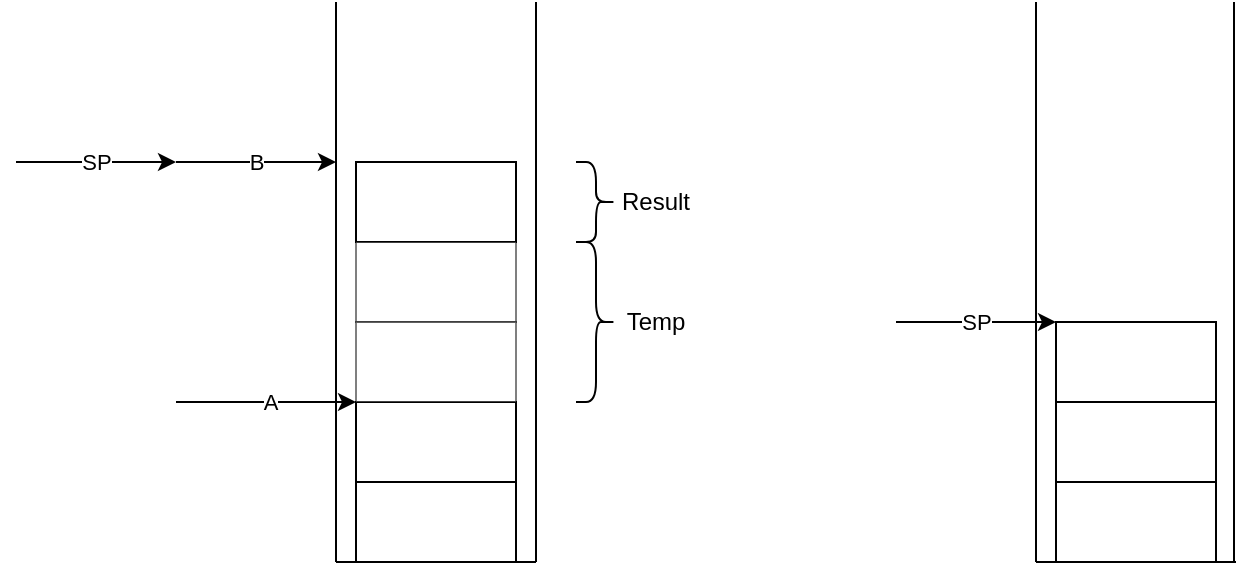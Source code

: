 <mxfile version="14.6.13" type="device" pages="10"><diagram id="dam_EsYdk_rwMfcF0dKU" name="GC"><mxGraphModel dx="1158" dy="705" grid="1" gridSize="10" guides="1" tooltips="1" connect="1" arrows="1" fold="1" page="1" pageScale="1" pageWidth="1100" pageHeight="850" math="0" shadow="0"><root><mxCell id="0"/><mxCell id="1" parent="0"/><mxCell id="mF86C1fOVR77pHqMhgV3-1" value="" style="rounded=0;whiteSpace=wrap;html=1;" parent="1" vertex="1"><mxGeometry x="210" y="280" width="80" height="40" as="geometry"/></mxCell><mxCell id="mF86C1fOVR77pHqMhgV3-2" value="" style="rounded=0;whiteSpace=wrap;html=1;" parent="1" vertex="1"><mxGeometry x="210" y="240" width="80" height="40" as="geometry"/></mxCell><mxCell id="mF86C1fOVR77pHqMhgV3-3" value="" style="rounded=0;whiteSpace=wrap;html=1;" parent="1" vertex="1"><mxGeometry x="210" y="120" width="80" height="40" as="geometry"/></mxCell><mxCell id="mF86C1fOVR77pHqMhgV3-4" value="" style="endArrow=none;html=1;" parent="1" edge="1"><mxGeometry width="50" height="50" relative="1" as="geometry"><mxPoint x="200" y="320" as="sourcePoint"/><mxPoint x="200" y="40" as="targetPoint"/></mxGeometry></mxCell><mxCell id="mF86C1fOVR77pHqMhgV3-5" value="" style="endArrow=none;html=1;" parent="1" edge="1"><mxGeometry width="50" height="50" relative="1" as="geometry"><mxPoint x="300" y="320" as="sourcePoint"/><mxPoint x="300" y="40" as="targetPoint"/></mxGeometry></mxCell><mxCell id="mF86C1fOVR77pHqMhgV3-7" value="" style="rounded=0;whiteSpace=wrap;html=1;opacity=50;" parent="1" vertex="1"><mxGeometry x="210" y="160" width="80" height="40" as="geometry"/></mxCell><mxCell id="mF86C1fOVR77pHqMhgV3-8" value="" style="rounded=0;whiteSpace=wrap;html=1;opacity=50;" parent="1" vertex="1"><mxGeometry x="210" y="200" width="80" height="40" as="geometry"/></mxCell><mxCell id="mF86C1fOVR77pHqMhgV3-9" value="" style="shape=curlyBracket;whiteSpace=wrap;html=1;rounded=1;flipH=1;" parent="1" vertex="1"><mxGeometry x="320" y="160" width="20" height="80" as="geometry"/></mxCell><mxCell id="mF86C1fOVR77pHqMhgV3-10" value="Temp" style="text;html=1;strokeColor=none;fillColor=none;align=center;verticalAlign=middle;whiteSpace=wrap;rounded=0;" parent="1" vertex="1"><mxGeometry x="340" y="190" width="40" height="20" as="geometry"/></mxCell><mxCell id="mF86C1fOVR77pHqMhgV3-11" value="" style="shape=curlyBracket;whiteSpace=wrap;html=1;rounded=1;flipH=1;" parent="1" vertex="1"><mxGeometry x="320" y="120" width="20" height="40" as="geometry"/></mxCell><mxCell id="mF86C1fOVR77pHqMhgV3-12" value="Result" style="text;html=1;strokeColor=none;fillColor=none;align=center;verticalAlign=middle;whiteSpace=wrap;rounded=0;" parent="1" vertex="1"><mxGeometry x="340" y="130" width="40" height="20" as="geometry"/></mxCell><mxCell id="mF86C1fOVR77pHqMhgV3-13" value="" style="endArrow=classic;html=1;entryX=0;entryY=1;entryDx=0;entryDy=0;" parent="1" target="mF86C1fOVR77pHqMhgV3-8" edge="1"><mxGeometry width="50" height="50" relative="1" as="geometry"><mxPoint x="120" y="240" as="sourcePoint"/><mxPoint x="390" y="190" as="targetPoint"/></mxGeometry></mxCell><mxCell id="mF86C1fOVR77pHqMhgV3-15" value="A" style="edgeLabel;html=1;align=center;verticalAlign=middle;resizable=0;points=[];" parent="mF86C1fOVR77pHqMhgV3-13" vertex="1" connectable="0"><mxGeometry x="0.275" y="1" relative="1" as="geometry"><mxPoint x="-11" y="1" as="offset"/></mxGeometry></mxCell><mxCell id="mF86C1fOVR77pHqMhgV3-16" value="" style="endArrow=classic;html=1;entryX=0;entryY=1;entryDx=0;entryDy=0;" parent="1" edge="1"><mxGeometry width="50" height="50" relative="1" as="geometry"><mxPoint x="120" y="120" as="sourcePoint"/><mxPoint x="200" y="120" as="targetPoint"/></mxGeometry></mxCell><mxCell id="mF86C1fOVR77pHqMhgV3-17" value="B" style="edgeLabel;html=1;align=center;verticalAlign=middle;resizable=0;points=[];" parent="mF86C1fOVR77pHqMhgV3-16" vertex="1" connectable="0"><mxGeometry x="0.275" y="1" relative="1" as="geometry"><mxPoint x="-11" y="1" as="offset"/></mxGeometry></mxCell><mxCell id="mF86C1fOVR77pHqMhgV3-18" value="SP" style="endArrow=classic;html=1;entryX=0;entryY=1;entryDx=0;entryDy=0;" parent="1" edge="1"><mxGeometry width="50" height="50" relative="1" as="geometry"><mxPoint x="40" y="120" as="sourcePoint"/><mxPoint x="120" y="120" as="targetPoint"/></mxGeometry></mxCell><mxCell id="mF86C1fOVR77pHqMhgV3-20" value="" style="rounded=0;whiteSpace=wrap;html=1;" parent="1" vertex="1"><mxGeometry x="560" y="280" width="80" height="40" as="geometry"/></mxCell><mxCell id="mF86C1fOVR77pHqMhgV3-21" value="" style="rounded=0;whiteSpace=wrap;html=1;" parent="1" vertex="1"><mxGeometry x="560" y="240" width="80" height="40" as="geometry"/></mxCell><mxCell id="mF86C1fOVR77pHqMhgV3-22" value="" style="rounded=0;whiteSpace=wrap;html=1;" parent="1" vertex="1"><mxGeometry x="560" y="200" width="80" height="40" as="geometry"/></mxCell><mxCell id="mF86C1fOVR77pHqMhgV3-23" value="" style="endArrow=none;html=1;" parent="1" edge="1"><mxGeometry width="50" height="50" relative="1" as="geometry"><mxPoint x="550" y="320" as="sourcePoint"/><mxPoint x="550" y="40" as="targetPoint"/></mxGeometry></mxCell><mxCell id="mF86C1fOVR77pHqMhgV3-24" value="" style="endArrow=none;html=1;exitX=0;exitY=1;exitDx=0;exitDy=0;" parent="1" edge="1"><mxGeometry width="50" height="50" relative="1" as="geometry"><mxPoint x="649" y="320" as="sourcePoint"/><mxPoint x="649" y="40" as="targetPoint"/></mxGeometry></mxCell><mxCell id="mF86C1fOVR77pHqMhgV3-35" value="SP" style="endArrow=classic;html=1;entryX=0;entryY=1;entryDx=0;entryDy=0;" parent="1" edge="1"><mxGeometry width="50" height="50" relative="1" as="geometry"><mxPoint x="480" y="200" as="sourcePoint"/><mxPoint x="560" y="200" as="targetPoint"/></mxGeometry></mxCell><mxCell id="mF86C1fOVR77pHqMhgV3-36" value="" style="endArrow=none;html=1;" parent="1" edge="1"><mxGeometry width="50" height="50" relative="1" as="geometry"><mxPoint x="200" y="320" as="sourcePoint"/><mxPoint x="300" y="320" as="targetPoint"/></mxGeometry></mxCell><mxCell id="mF86C1fOVR77pHqMhgV3-37" value="" style="endArrow=none;html=1;" parent="1" edge="1"><mxGeometry width="50" height="50" relative="1" as="geometry"><mxPoint x="550" y="320" as="sourcePoint"/><mxPoint x="650" y="320" as="targetPoint"/></mxGeometry></mxCell></root></mxGraphModel></diagram><diagram id="IHhjBYqIxk0k0CZ_NTQ2" name="Memory Example"><mxGraphModel dx="763" dy="486" grid="1" gridSize="10" guides="1" tooltips="1" connect="1" arrows="1" fold="1" page="1" pageScale="1" pageWidth="1100" pageHeight="850" math="0" shadow="0"><root><mxCell id="WWdGay-QzL5nnZlLblsG-0"/><mxCell id="WWdGay-QzL5nnZlLblsG-1" parent="WWdGay-QzL5nnZlLblsG-0"/><mxCell id="WWdGay-QzL5nnZlLblsG-45" value="" style="endArrow=none;html=1;dashed=1;" edge="1" parent="WWdGay-QzL5nnZlLblsG-1"><mxGeometry width="50" height="50" relative="1" as="geometry"><mxPoint x="280" y="430" as="sourcePoint"/><mxPoint x="280" y="170" as="targetPoint"/></mxGeometry></mxCell><mxCell id="WWdGay-QzL5nnZlLblsG-5" value="+2" style="rounded=1;whiteSpace=wrap;html=1;shadow=0;" vertex="1" parent="WWdGay-QzL5nnZlLblsG-1"><mxGeometry x="120" y="40" width="40" height="40" as="geometry"/></mxCell><mxCell id="WWdGay-QzL5nnZlLblsG-6" value="-2" style="rounded=1;whiteSpace=wrap;html=1;shadow=0;" vertex="1" parent="WWdGay-QzL5nnZlLblsG-1"><mxGeometry x="160" y="40" width="40" height="40" as="geometry"/></mxCell><mxCell id="WWdGay-QzL5nnZlLblsG-7" value="+4" style="rounded=1;whiteSpace=wrap;html=1;shadow=0;" vertex="1" parent="WWdGay-QzL5nnZlLblsG-1"><mxGeometry x="200" y="40" width="40" height="40" as="geometry"/></mxCell><mxCell id="WWdGay-QzL5nnZlLblsG-8" value="-0" style="rounded=1;whiteSpace=wrap;html=1;shadow=0;" vertex="1" parent="WWdGay-QzL5nnZlLblsG-1"><mxGeometry x="240" y="40" width="40" height="40" as="geometry"/></mxCell><mxCell id="WWdGay-QzL5nnZlLblsG-9" value="'N'" style="rounded=1;whiteSpace=wrap;html=1;shadow=0;" vertex="1" parent="WWdGay-QzL5nnZlLblsG-1"><mxGeometry x="280" y="40" width="40" height="40" as="geometry"/></mxCell><mxCell id="WWdGay-QzL5nnZlLblsG-10" value="+2" style="rounded=1;whiteSpace=wrap;html=1;shadow=0;" vertex="1" parent="WWdGay-QzL5nnZlLblsG-1"><mxGeometry x="320" y="40" width="40" height="40" as="geometry"/></mxCell><mxCell id="WWdGay-QzL5nnZlLblsG-11" value="'I'" style="rounded=1;whiteSpace=wrap;html=1;shadow=0;" vertex="1" parent="WWdGay-QzL5nnZlLblsG-1"><mxGeometry x="360" y="40" width="40" height="40" as="geometry"/></mxCell><mxCell id="WWdGay-QzL5nnZlLblsG-12" value="+4" style="rounded=1;whiteSpace=wrap;html=1;shadow=0;" vertex="1" parent="WWdGay-QzL5nnZlLblsG-1"><mxGeometry x="400" y="40" width="40" height="40" as="geometry"/></mxCell><mxCell id="WWdGay-QzL5nnZlLblsG-13" value="'L'" style="rounded=1;whiteSpace=wrap;html=1;shadow=0;" vertex="1" parent="WWdGay-QzL5nnZlLblsG-1"><mxGeometry x="440" y="40" width="40" height="40" as="geometry"/></mxCell><mxCell id="WWdGay-QzL5nnZlLblsG-14" value="0" style="rounded=1;whiteSpace=wrap;html=1;shadow=0;" vertex="1" parent="WWdGay-QzL5nnZlLblsG-1"><mxGeometry x="480" y="40" width="40" height="40" as="geometry"/></mxCell><mxCell id="WWdGay-QzL5nnZlLblsG-15" value="-4" style="text;html=1;strokeColor=none;fillColor=none;align=center;verticalAlign=middle;whiteSpace=wrap;rounded=0;shadow=0;" vertex="1" parent="WWdGay-QzL5nnZlLblsG-1"><mxGeometry x="120" y="20" width="20" height="20" as="geometry"/></mxCell><mxCell id="WWdGay-QzL5nnZlLblsG-16" value="0" style="text;html=1;strokeColor=none;fillColor=none;align=center;verticalAlign=middle;whiteSpace=wrap;rounded=0;shadow=0;" vertex="1" parent="WWdGay-QzL5nnZlLblsG-1"><mxGeometry x="280" y="20" width="20" height="20" as="geometry"/></mxCell><mxCell id="WWdGay-QzL5nnZlLblsG-17" value="-2" style="text;html=1;strokeColor=none;fillColor=none;align=center;verticalAlign=middle;whiteSpace=wrap;rounded=0;shadow=0;" vertex="1" parent="WWdGay-QzL5nnZlLblsG-1"><mxGeometry x="200" y="20" width="20" height="20" as="geometry"/></mxCell><mxCell id="WWdGay-QzL5nnZlLblsG-18" value="+2" style="text;html=1;strokeColor=none;fillColor=none;align=center;verticalAlign=middle;whiteSpace=wrap;rounded=0;shadow=0;" vertex="1" parent="WWdGay-QzL5nnZlLblsG-1"><mxGeometry x="360" y="20" width="20" height="20" as="geometry"/></mxCell><mxCell id="WWdGay-QzL5nnZlLblsG-19" value="+4" style="text;html=1;strokeColor=none;fillColor=none;align=center;verticalAlign=middle;whiteSpace=wrap;rounded=0;shadow=0;" vertex="1" parent="WWdGay-QzL5nnZlLblsG-1"><mxGeometry x="440" y="20" width="20" height="20" as="geometry"/></mxCell><mxCell id="WWdGay-QzL5nnZlLblsG-39" style="edgeStyle=orthogonalEdgeStyle;rounded=0;orthogonalLoop=1;jettySize=auto;html=1;exitX=0.5;exitY=0;exitDx=0;exitDy=0;entryX=0.5;entryY=0;entryDx=0;entryDy=0;" edge="1" parent="WWdGay-QzL5nnZlLblsG-1" source="WWdGay-QzL5nnZlLblsG-22" target="WWdGay-QzL5nnZlLblsG-28"><mxGeometry relative="1" as="geometry"><Array as="points"><mxPoint x="140" y="180"/><mxPoint x="380" y="180"/></Array></mxGeometry></mxCell><mxCell id="WWdGay-QzL5nnZlLblsG-22" value="+2" style="rounded=1;whiteSpace=wrap;html=1;shadow=0;" vertex="1" parent="WWdGay-QzL5nnZlLblsG-1"><mxGeometry x="120" y="240" width="40" height="40" as="geometry"/></mxCell><mxCell id="WWdGay-QzL5nnZlLblsG-40" style="edgeStyle=orthogonalEdgeStyle;rounded=0;orthogonalLoop=1;jettySize=auto;html=1;exitX=0.5;exitY=0;exitDx=0;exitDy=0;entryX=0.5;entryY=0;entryDx=0;entryDy=0;" edge="1" parent="WWdGay-QzL5nnZlLblsG-1" source="WWdGay-QzL5nnZlLblsG-23" target="WWdGay-QzL5nnZlLblsG-24"><mxGeometry relative="1" as="geometry"><Array as="points"><mxPoint x="180" y="210"/><mxPoint x="220" y="210"/></Array></mxGeometry></mxCell><mxCell id="WWdGay-QzL5nnZlLblsG-23" value="" style="rounded=1;whiteSpace=wrap;html=1;shadow=0;" vertex="1" parent="WWdGay-QzL5nnZlLblsG-1"><mxGeometry x="160" y="240" width="40" height="40" as="geometry"/></mxCell><mxCell id="WWdGay-QzL5nnZlLblsG-48" style="edgeStyle=orthogonalEdgeStyle;rounded=0;orthogonalLoop=1;jettySize=auto;html=1;exitX=0.5;exitY=1;exitDx=0;exitDy=0;entryX=0.5;entryY=1;entryDx=0;entryDy=0;" edge="1" parent="WWdGay-QzL5nnZlLblsG-1" source="WWdGay-QzL5nnZlLblsG-24" target="WWdGay-QzL5nnZlLblsG-30"><mxGeometry relative="1" as="geometry"><Array as="points"><mxPoint x="220" y="340"/><mxPoint x="460" y="340"/></Array></mxGeometry></mxCell><mxCell id="WWdGay-QzL5nnZlLblsG-24" value="+4" style="rounded=1;whiteSpace=wrap;html=1;shadow=0;" vertex="1" parent="WWdGay-QzL5nnZlLblsG-1"><mxGeometry x="200" y="240" width="40" height="40" as="geometry"/></mxCell><mxCell id="WWdGay-QzL5nnZlLblsG-25" value="-0" style="rounded=1;whiteSpace=wrap;html=1;shadow=0;" vertex="1" parent="WWdGay-QzL5nnZlLblsG-1"><mxGeometry x="240" y="240" width="40" height="40" as="geometry"/></mxCell><mxCell id="WWdGay-QzL5nnZlLblsG-26" value="'N'" style="rounded=1;whiteSpace=wrap;html=1;shadow=0;" vertex="1" parent="WWdGay-QzL5nnZlLblsG-1"><mxGeometry x="280" y="240" width="40" height="40" as="geometry"/></mxCell><mxCell id="WWdGay-QzL5nnZlLblsG-42" style="edgeStyle=orthogonalEdgeStyle;rounded=0;orthogonalLoop=1;jettySize=auto;html=1;exitX=0.5;exitY=1;exitDx=0;exitDy=0;entryX=0.5;entryY=1;entryDx=0;entryDy=0;" edge="1" parent="WWdGay-QzL5nnZlLblsG-1" source="WWdGay-QzL5nnZlLblsG-27" target="WWdGay-QzL5nnZlLblsG-28"><mxGeometry relative="1" as="geometry"><Array as="points"><mxPoint x="340" y="310"/><mxPoint x="380" y="310"/></Array></mxGeometry></mxCell><mxCell id="WWdGay-QzL5nnZlLblsG-27" value="" style="rounded=1;whiteSpace=wrap;html=1;shadow=0;" vertex="1" parent="WWdGay-QzL5nnZlLblsG-1"><mxGeometry x="320" y="240" width="40" height="40" as="geometry"/></mxCell><mxCell id="WWdGay-QzL5nnZlLblsG-28" value="'I'" style="rounded=1;whiteSpace=wrap;html=1;shadow=0;" vertex="1" parent="WWdGay-QzL5nnZlLblsG-1"><mxGeometry x="360" y="240" width="40" height="40" as="geometry"/></mxCell><mxCell id="WWdGay-QzL5nnZlLblsG-47" style="edgeStyle=orthogonalEdgeStyle;rounded=0;orthogonalLoop=1;jettySize=auto;html=1;exitX=0.5;exitY=1;exitDx=0;exitDy=0;entryX=0.25;entryY=1;entryDx=0;entryDy=0;" edge="1" parent="WWdGay-QzL5nnZlLblsG-1" source="WWdGay-QzL5nnZlLblsG-29" target="WWdGay-QzL5nnZlLblsG-30"><mxGeometry relative="1" as="geometry"><Array as="points"><mxPoint x="420" y="310"/><mxPoint x="450" y="310"/></Array></mxGeometry></mxCell><mxCell id="WWdGay-QzL5nnZlLblsG-29" value="" style="rounded=1;whiteSpace=wrap;html=1;shadow=0;" vertex="1" parent="WWdGay-QzL5nnZlLblsG-1"><mxGeometry x="400" y="240" width="40" height="40" as="geometry"/></mxCell><mxCell id="WWdGay-QzL5nnZlLblsG-30" value="'L'" style="rounded=1;whiteSpace=wrap;html=1;shadow=0;" vertex="1" parent="WWdGay-QzL5nnZlLblsG-1"><mxGeometry x="440" y="240" width="40" height="40" as="geometry"/></mxCell><mxCell id="WWdGay-QzL5nnZlLblsG-31" value="0" style="rounded=1;whiteSpace=wrap;html=1;shadow=0;" vertex="1" parent="WWdGay-QzL5nnZlLblsG-1"><mxGeometry x="480" y="240" width="40" height="40" as="geometry"/></mxCell><mxCell id="WWdGay-QzL5nnZlLblsG-37" value="" style="endArrow=none;html=1;dashed=1;" edge="1" parent="WWdGay-QzL5nnZlLblsG-1"><mxGeometry width="50" height="50" relative="1" as="geometry"><mxPoint y="160" as="sourcePoint"/><mxPoint x="610" y="160" as="targetPoint"/></mxGeometry></mxCell><mxCell id="WWdGay-QzL5nnZlLblsG-44" value="" style="endArrow=none;html=1;dashed=1;" edge="1" parent="WWdGay-QzL5nnZlLblsG-1"><mxGeometry width="50" height="50" relative="1" as="geometry"><mxPoint y="440" as="sourcePoint"/><mxPoint x="610" y="440" as="targetPoint"/></mxGeometry></mxCell><mxCell id="WWdGay-QzL5nnZlLblsG-50" value="(IL L)" style="text;html=1;strokeColor=none;fillColor=none;align=center;verticalAlign=middle;whiteSpace=wrap;rounded=0;shadow=0;" vertex="1" parent="WWdGay-QzL5nnZlLblsG-1"><mxGeometry x="180" y="380" width="60" height="20" as="geometry"/></mxCell><mxCell id="WWdGay-QzL5nnZlLblsG-53" value="" style="endArrow=classic;html=1;dashed=1;dashPattern=1 4;" edge="1" parent="WWdGay-QzL5nnZlLblsG-1"><mxGeometry width="50" height="50" relative="1" as="geometry"><mxPoint x="280" y="360" as="sourcePoint"/><mxPoint x="520" y="360" as="targetPoint"/></mxGeometry></mxCell><mxCell id="WWdGay-QzL5nnZlLblsG-56" value="print as Atoms" style="edgeLabel;html=1;align=center;verticalAlign=middle;resizable=0;points=[];" vertex="1" connectable="0" parent="WWdGay-QzL5nnZlLblsG-53"><mxGeometry x="-0.151" y="1" relative="1" as="geometry"><mxPoint as="offset"/></mxGeometry></mxCell><mxCell id="WWdGay-QzL5nnZlLblsG-55" value="" style="endArrow=classic;html=1;dashed=1;dashPattern=1 4;" edge="1" parent="WWdGay-QzL5nnZlLblsG-1"><mxGeometry width="50" height="50" relative="1" as="geometry"><mxPoint x="280" y="360" as="sourcePoint"/><mxPoint x="120" y="360" as="targetPoint"/></mxGeometry></mxCell><mxCell id="WWdGay-QzL5nnZlLblsG-57" value="print as Lists" style="edgeLabel;html=1;align=center;verticalAlign=middle;resizable=0;points=[];" vertex="1" connectable="0" parent="WWdGay-QzL5nnZlLblsG-55"><mxGeometry x="0.063" relative="1" as="geometry"><mxPoint as="offset"/></mxGeometry></mxCell><mxCell id="WWdGay-QzL5nnZlLblsG-58" value="" style="endArrow=classic;html=1;dashed=1;dashPattern=1 4;" edge="1" parent="WWdGay-QzL5nnZlLblsG-1"><mxGeometry width="50" height="50" relative="1" as="geometry"><mxPoint x="280" y="420.0" as="sourcePoint"/><mxPoint x="120" y="420.0" as="targetPoint"/></mxGeometry></mxCell><mxCell id="WWdGay-QzL5nnZlLblsG-59" value="Cons ()" style="edgeLabel;html=1;align=center;verticalAlign=middle;resizable=0;points=[];" vertex="1" connectable="0" parent="WWdGay-QzL5nnZlLblsG-58"><mxGeometry x="0.063" relative="1" as="geometry"><mxPoint as="offset"/></mxGeometry></mxCell></root></mxGraphModel></diagram><diagram id="EsrS_MGN3QsNY5lkLKp2" name="Example 1"><mxGraphModel dx="3995" dy="1763" grid="1" gridSize="10" guides="1" tooltips="1" connect="1" arrows="1" fold="1" page="1" pageScale="1" pageWidth="1100" pageHeight="850" math="0" shadow="0"><root><mxCell id="ihW2ueg1dU3p9mefTBij-0"/><mxCell id="ihW2ueg1dU3p9mefTBij-1" parent="ihW2ueg1dU3p9mefTBij-0"/><mxCell id="1uwjec0QQ-UxofWpEn1E-145" value="" style="rounded=0;whiteSpace=wrap;html=1;shadow=0;strokeColor=#d6b656;opacity=50;align=center;fillColor=#fff2cc;" vertex="1" parent="ihW2ueg1dU3p9mefTBij-1"><mxGeometry x="210" y="1275" width="220" height="45" as="geometry"/></mxCell><mxCell id="1uwjec0QQ-UxofWpEn1E-128" value="" style="rounded=0;whiteSpace=wrap;html=1;shadow=0;opacity=50;align=center;fillColor=#fff2cc;strokeColor=#d6b656;" vertex="1" parent="ihW2ueg1dU3p9mefTBij-1"><mxGeometry x="120" y="1690" width="530" height="30" as="geometry"/></mxCell><mxCell id="1uwjec0QQ-UxofWpEn1E-142" value="" style="rounded=0;whiteSpace=wrap;html=1;shadow=0;strokeColor=#d6b656;opacity=50;align=center;fillColor=#fff2cc;" vertex="1" parent="ihW2ueg1dU3p9mefTBij-1"><mxGeometry x="190" y="2000" width="770" height="15" as="geometry"/></mxCell><mxCell id="1uwjec0QQ-UxofWpEn1E-112" value="" style="rounded=0;whiteSpace=wrap;html=1;shadow=0;opacity=50;align=left;fillColor=#fff2cc;strokeColor=#d6b656;" vertex="1" parent="ihW2ueg1dU3p9mefTBij-1"><mxGeometry x="-735" y="1170" width="710" height="20" as="geometry"/></mxCell><mxCell id="1uwjec0QQ-UxofWpEn1E-109" value="" style="rounded=0;whiteSpace=wrap;html=1;shadow=0;opacity=50;align=left;fillColor=#fff2cc;strokeColor=#d6b656;" vertex="1" parent="ihW2ueg1dU3p9mefTBij-1"><mxGeometry x="75" y="1010" width="480" height="30" as="geometry"/></mxCell><mxCell id="W-7EPp1ub6Odh9_OWJa6-4" value="'N'" style="rounded=1;whiteSpace=wrap;html=1;shadow=0;" vertex="1" parent="ihW2ueg1dU3p9mefTBij-1"><mxGeometry x="280" y="40" width="40" height="40" as="geometry"/></mxCell><mxCell id="W-7EPp1ub6Odh9_OWJa6-5" value="+2" style="rounded=1;whiteSpace=wrap;html=1;shadow=0;opacity=50;textOpacity=50;" vertex="1" parent="ihW2ueg1dU3p9mefTBij-1"><mxGeometry x="320" y="40" width="40" height="40" as="geometry"/></mxCell><mxCell id="W-7EPp1ub6Odh9_OWJa6-6" value="'I'" style="rounded=1;whiteSpace=wrap;html=1;shadow=0;" vertex="1" parent="ihW2ueg1dU3p9mefTBij-1"><mxGeometry x="360" y="40" width="40" height="40" as="geometry"/></mxCell><mxCell id="W-7EPp1ub6Odh9_OWJa6-7" value="+4" style="rounded=1;whiteSpace=wrap;html=1;shadow=0;opacity=50;textOpacity=50;" vertex="1" parent="ihW2ueg1dU3p9mefTBij-1"><mxGeometry x="400" y="40" width="40" height="40" as="geometry"/></mxCell><mxCell id="W-7EPp1ub6Odh9_OWJa6-8" value="'L'" style="rounded=1;whiteSpace=wrap;html=1;shadow=0;" vertex="1" parent="ihW2ueg1dU3p9mefTBij-1"><mxGeometry x="440" y="40" width="40" height="40" as="geometry"/></mxCell><mxCell id="W-7EPp1ub6Odh9_OWJa6-9" value="0" style="rounded=1;whiteSpace=wrap;html=1;shadow=0;opacity=50;textOpacity=50;" vertex="1" parent="ihW2ueg1dU3p9mefTBij-1"><mxGeometry x="480" y="40" width="40" height="40" as="geometry"/></mxCell><mxCell id="W-7EPp1ub6Odh9_OWJa6-11" value="0" style="text;html=1;strokeColor=none;fillColor=none;align=center;verticalAlign=middle;whiteSpace=wrap;rounded=0;shadow=0;" vertex="1" parent="ihW2ueg1dU3p9mefTBij-1"><mxGeometry x="280" y="20" width="20" height="20" as="geometry"/></mxCell><mxCell id="W-7EPp1ub6Odh9_OWJa6-13" value="+2" style="text;html=1;strokeColor=none;fillColor=none;align=center;verticalAlign=middle;whiteSpace=wrap;rounded=0;shadow=0;" vertex="1" parent="ihW2ueg1dU3p9mefTBij-1"><mxGeometry x="360" y="20" width="20" height="20" as="geometry"/></mxCell><mxCell id="W-7EPp1ub6Odh9_OWJa6-14" value="+4" style="text;html=1;strokeColor=none;fillColor=none;align=center;verticalAlign=middle;whiteSpace=wrap;rounded=0;shadow=0;" vertex="1" parent="ihW2ueg1dU3p9mefTBij-1"><mxGeometry x="440" y="20" width="20" height="20" as="geometry"/></mxCell><mxCell id="W-7EPp1ub6Odh9_OWJa6-15" value="'A" style="text;html=1;strokeColor=none;fillColor=none;align=center;verticalAlign=middle;whiteSpace=wrap;rounded=0;shadow=0;" vertex="1" parent="ihW2ueg1dU3p9mefTBij-1"><mxGeometry x="160" y="140" width="40" height="20" as="geometry"/></mxCell><mxCell id="W-7EPp1ub6Odh9_OWJa6-16" value="(QUOTE A)" style="text;html=1;strokeColor=none;fillColor=none;align=center;verticalAlign=middle;whiteSpace=wrap;rounded=0;shadow=0;" vertex="1" parent="ihW2ueg1dU3p9mefTBij-1"><mxGeometry x="160" y="180" width="70" height="20" as="geometry"/></mxCell><mxCell id="W-7EPp1ub6Odh9_OWJa6-18" value="'Q'" style="rounded=1;whiteSpace=wrap;html=1;shadow=0;" vertex="1" parent="ihW2ueg1dU3p9mefTBij-1"><mxGeometry x="520" y="40" width="40" height="40" as="geometry"/></mxCell><mxCell id="W-7EPp1ub6Odh9_OWJa6-19" value="8" style="rounded=1;whiteSpace=wrap;html=1;shadow=0;opacity=50;textOpacity=50;" vertex="1" parent="ihW2ueg1dU3p9mefTBij-1"><mxGeometry x="560" y="40" width="40" height="40" as="geometry"/></mxCell><mxCell id="W-7EPp1ub6Odh9_OWJa6-20" value="'U'" style="rounded=1;whiteSpace=wrap;html=1;shadow=0;" vertex="1" parent="ihW2ueg1dU3p9mefTBij-1"><mxGeometry x="600" y="40" width="40" height="40" as="geometry"/></mxCell><mxCell id="W-7EPp1ub6Odh9_OWJa6-21" value="10" style="rounded=1;whiteSpace=wrap;html=1;shadow=0;opacity=50;textOpacity=50;" vertex="1" parent="ihW2ueg1dU3p9mefTBij-1"><mxGeometry x="640" y="40" width="40" height="40" as="geometry"/></mxCell><mxCell id="W-7EPp1ub6Odh9_OWJa6-22" value="'O'" style="rounded=1;whiteSpace=wrap;html=1;shadow=0;" vertex="1" parent="ihW2ueg1dU3p9mefTBij-1"><mxGeometry x="680" y="40" width="40" height="40" as="geometry"/></mxCell><mxCell id="W-7EPp1ub6Odh9_OWJa6-23" value="12" style="rounded=1;whiteSpace=wrap;html=1;shadow=0;opacity=50;textOpacity=50;" vertex="1" parent="ihW2ueg1dU3p9mefTBij-1"><mxGeometry x="720" y="40" width="40" height="40" as="geometry"/></mxCell><mxCell id="W-7EPp1ub6Odh9_OWJa6-24" value="'E'" style="rounded=1;whiteSpace=wrap;html=1;shadow=0;" vertex="1" parent="ihW2ueg1dU3p9mefTBij-1"><mxGeometry x="840" y="40" width="40" height="40" as="geometry"/></mxCell><mxCell id="W-7EPp1ub6Odh9_OWJa6-25" value="0" style="rounded=1;whiteSpace=wrap;html=1;shadow=0;opacity=50;textOpacity=50;" vertex="1" parent="ihW2ueg1dU3p9mefTBij-1"><mxGeometry x="880" y="40" width="40" height="40" as="geometry"/></mxCell><mxCell id="W-7EPp1ub6Odh9_OWJa6-30" value="+6" style="text;html=1;strokeColor=none;fillColor=none;align=center;verticalAlign=middle;whiteSpace=wrap;rounded=0;shadow=0;" vertex="1" parent="ihW2ueg1dU3p9mefTBij-1"><mxGeometry x="520" y="20" width="20" height="20" as="geometry"/></mxCell><mxCell id="W-7EPp1ub6Odh9_OWJa6-31" value="+8" style="text;html=1;strokeColor=none;fillColor=none;align=center;verticalAlign=middle;whiteSpace=wrap;rounded=0;shadow=0;" vertex="1" parent="ihW2ueg1dU3p9mefTBij-1"><mxGeometry x="600" y="20" width="20" height="20" as="geometry"/></mxCell><mxCell id="W-7EPp1ub6Odh9_OWJa6-32" value="+10" style="text;html=1;strokeColor=none;fillColor=none;align=center;verticalAlign=middle;whiteSpace=wrap;rounded=0;shadow=0;" vertex="1" parent="ihW2ueg1dU3p9mefTBij-1"><mxGeometry x="680" y="20" width="20" height="20" as="geometry"/></mxCell><mxCell id="W-7EPp1ub6Odh9_OWJa6-33" value="+12" style="text;html=1;strokeColor=none;fillColor=none;align=center;verticalAlign=middle;whiteSpace=wrap;rounded=0;shadow=0;" vertex="1" parent="ihW2ueg1dU3p9mefTBij-1"><mxGeometry x="760" y="20" width="20" height="20" as="geometry"/></mxCell><mxCell id="W-7EPp1ub6Odh9_OWJa6-36" value="" style="shape=curlyBracket;whiteSpace=wrap;html=1;rounded=1;flipH=1;shadow=0;rotation=90;" vertex="1" parent="ihW2ueg1dU3p9mefTBij-1"><mxGeometry x="390" y="-10" width="20" height="240" as="geometry"/></mxCell><mxCell id="W-7EPp1ub6Odh9_OWJa6-37" value="" style="shape=curlyBracket;whiteSpace=wrap;html=1;rounded=1;flipH=1;shadow=0;rotation=90;" vertex="1" parent="ihW2ueg1dU3p9mefTBij-1"><mxGeometry x="710" y="-90" width="20" height="400" as="geometry"/></mxCell><mxCell id="W-7EPp1ub6Odh9_OWJa6-39" value="NIL" style="text;html=1;strokeColor=none;fillColor=none;align=center;verticalAlign=middle;whiteSpace=wrap;rounded=0;shadow=0;" vertex="1" parent="ihW2ueg1dU3p9mefTBij-1"><mxGeometry x="380" y="120" width="40" height="20" as="geometry"/></mxCell><mxCell id="W-7EPp1ub6Odh9_OWJa6-40" value="QUOTE" style="text;html=1;strokeColor=none;fillColor=none;align=center;verticalAlign=middle;whiteSpace=wrap;rounded=0;shadow=0;" vertex="1" parent="ihW2ueg1dU3p9mefTBij-1"><mxGeometry x="700" y="120" width="40" height="20" as="geometry"/></mxCell><mxCell id="W-7EPp1ub6Odh9_OWJa6-43" value="'Q'" style="rounded=1;whiteSpace=wrap;html=1;shadow=0;" vertex="1" parent="ihW2ueg1dU3p9mefTBij-1"><mxGeometry x="320" y="200" width="40" height="40" as="geometry"/></mxCell><mxCell id="W-7EPp1ub6Odh9_OWJa6-44" value="'U'" style="rounded=1;whiteSpace=wrap;html=1;shadow=0;" vertex="1" parent="ihW2ueg1dU3p9mefTBij-1"><mxGeometry x="360" y="200" width="40" height="40" as="geometry"/></mxCell><mxCell id="W-7EPp1ub6Odh9_OWJa6-45" value="'O'" style="rounded=1;whiteSpace=wrap;html=1;shadow=0;" vertex="1" parent="ihW2ueg1dU3p9mefTBij-1"><mxGeometry x="400" y="200" width="40" height="40" as="geometry"/></mxCell><mxCell id="W-7EPp1ub6Odh9_OWJa6-46" value="'T'" style="rounded=1;whiteSpace=wrap;html=1;shadow=0;" vertex="1" parent="ihW2ueg1dU3p9mefTBij-1"><mxGeometry x="440" y="200" width="40" height="40" as="geometry"/></mxCell><mxCell id="W-7EPp1ub6Odh9_OWJa6-47" value="'E'" style="rounded=1;whiteSpace=wrap;html=1;shadow=0;" vertex="1" parent="ihW2ueg1dU3p9mefTBij-1"><mxGeometry x="480" y="200" width="40" height="40" as="geometry"/></mxCell><mxCell id="W-7EPp1ub6Odh9_OWJa6-48" value="(space)" style="rounded=1;whiteSpace=wrap;html=1;shadow=0;" vertex="1" parent="ihW2ueg1dU3p9mefTBij-1"><mxGeometry x="520" y="200" width="40" height="40" as="geometry"/></mxCell><mxCell id="W-7EPp1ub6Odh9_OWJa6-57" value="'A'" style="rounded=1;whiteSpace=wrap;html=1;shadow=0;" vertex="1" parent="ihW2ueg1dU3p9mefTBij-1"><mxGeometry x="560" y="200" width="40" height="40" as="geometry"/></mxCell><mxCell id="W-7EPp1ub6Odh9_OWJa6-58" value="')'" style="rounded=1;whiteSpace=wrap;html=1;shadow=0;" vertex="1" parent="ihW2ueg1dU3p9mefTBij-1"><mxGeometry x="600" y="200" width="40" height="40" as="geometry"/></mxCell><mxCell id="W-7EPp1ub6Odh9_OWJa6-59" value="EOF" style="rounded=1;whiteSpace=wrap;html=1;shadow=0;" vertex="1" parent="ihW2ueg1dU3p9mefTBij-1"><mxGeometry x="640" y="200" width="40" height="40" as="geometry"/></mxCell><mxCell id="W-7EPp1ub6Odh9_OWJa6-60" value="'('" style="rounded=1;whiteSpace=wrap;html=1;shadow=0;" vertex="1" parent="ihW2ueg1dU3p9mefTBij-1"><mxGeometry x="280" y="200" width="40" height="40" as="geometry"/></mxCell><mxCell id="W-7EPp1ub6Odh9_OWJa6-61" value="'N'" style="rounded=1;whiteSpace=wrap;html=1;shadow=0;" vertex="1" parent="ihW2ueg1dU3p9mefTBij-1"><mxGeometry x="360" y="340" width="40" height="40" as="geometry"/></mxCell><mxCell id="W-7EPp1ub6Odh9_OWJa6-62" value="+2" style="rounded=1;whiteSpace=wrap;html=1;shadow=0;textOpacity=50;opacity=50;" vertex="1" parent="ihW2ueg1dU3p9mefTBij-1"><mxGeometry x="400" y="340" width="40" height="40" as="geometry"/></mxCell><mxCell id="W-7EPp1ub6Odh9_OWJa6-63" value="'I'" style="rounded=1;whiteSpace=wrap;html=1;shadow=0;" vertex="1" parent="ihW2ueg1dU3p9mefTBij-1"><mxGeometry x="440" y="340" width="40" height="40" as="geometry"/></mxCell><mxCell id="W-7EPp1ub6Odh9_OWJa6-64" value="+4" style="rounded=1;whiteSpace=wrap;html=1;shadow=0;textOpacity=50;opacity=50;" vertex="1" parent="ihW2ueg1dU3p9mefTBij-1"><mxGeometry x="480" y="340" width="40" height="40" as="geometry"/></mxCell><mxCell id="W-7EPp1ub6Odh9_OWJa6-65" value="'L'" style="rounded=1;whiteSpace=wrap;html=1;shadow=0;" vertex="1" parent="ihW2ueg1dU3p9mefTBij-1"><mxGeometry x="520" y="340" width="40" height="40" as="geometry"/></mxCell><mxCell id="W-7EPp1ub6Odh9_OWJa6-66" value="0" style="rounded=1;whiteSpace=wrap;html=1;shadow=0;textOpacity=50;opacity=50;" vertex="1" parent="ihW2ueg1dU3p9mefTBij-1"><mxGeometry x="560" y="340" width="40" height="40" as="geometry"/></mxCell><mxCell id="W-7EPp1ub6Odh9_OWJa6-67" value="0" style="text;html=1;strokeColor=none;fillColor=none;align=center;verticalAlign=middle;whiteSpace=wrap;rounded=0;shadow=0;" vertex="1" parent="ihW2ueg1dU3p9mefTBij-1"><mxGeometry x="360" y="320" width="20" height="20" as="geometry"/></mxCell><mxCell id="W-7EPp1ub6Odh9_OWJa6-68" value="+2" style="text;html=1;strokeColor=none;fillColor=none;align=center;verticalAlign=middle;whiteSpace=wrap;rounded=0;shadow=0;" vertex="1" parent="ihW2ueg1dU3p9mefTBij-1"><mxGeometry x="440" y="320" width="20" height="20" as="geometry"/></mxCell><mxCell id="W-7EPp1ub6Odh9_OWJa6-69" value="+4" style="text;html=1;strokeColor=none;fillColor=none;align=center;verticalAlign=middle;whiteSpace=wrap;rounded=0;shadow=0;" vertex="1" parent="ihW2ueg1dU3p9mefTBij-1"><mxGeometry x="520" y="320" width="20" height="20" as="geometry"/></mxCell><mxCell id="W-7EPp1ub6Odh9_OWJa6-82" value="" style="shape=curlyBracket;whiteSpace=wrap;html=1;rounded=1;flipH=1;shadow=0;rotation=90;" vertex="1" parent="ihW2ueg1dU3p9mefTBij-1"><mxGeometry x="470" y="290" width="20" height="240" as="geometry"/></mxCell><mxCell id="W-7EPp1ub6Odh9_OWJa6-84" value="NIL" style="text;html=1;strokeColor=none;fillColor=none;align=center;verticalAlign=middle;whiteSpace=wrap;rounded=0;shadow=0;" vertex="1" parent="ihW2ueg1dU3p9mefTBij-1"><mxGeometry x="460" y="420" width="40" height="20" as="geometry"/></mxCell><mxCell id="W-7EPp1ub6Odh9_OWJa6-86" value="+16" style="rounded=1;whiteSpace=wrap;html=1;shadow=0;" vertex="1" parent="ihW2ueg1dU3p9mefTBij-1"><mxGeometry x="200" y="340" width="40" height="40" as="geometry"/></mxCell><mxCell id="W-7EPp1ub6Odh9_OWJa6-87" value="-0" style="rounded=1;whiteSpace=wrap;html=1;shadow=0;textOpacity=50;opacity=50;" vertex="1" parent="ihW2ueg1dU3p9mefTBij-1"><mxGeometry x="240" y="340" width="40" height="40" as="geometry"/></mxCell><mxCell id="W-7EPp1ub6Odh9_OWJa6-88" value="'A'" style="rounded=1;whiteSpace=wrap;html=1;shadow=0;" vertex="1" parent="ihW2ueg1dU3p9mefTBij-1"><mxGeometry x="1000" y="340" width="40" height="40" as="geometry"/></mxCell><mxCell id="W-7EPp1ub6Odh9_OWJa6-89" value="0" style="rounded=1;whiteSpace=wrap;html=1;shadow=0;textOpacity=50;opacity=50;" vertex="1" parent="ihW2ueg1dU3p9mefTBij-1"><mxGeometry x="1040" y="340" width="40" height="40" as="geometry"/></mxCell><mxCell id="W-7EPp1ub6Odh9_OWJa6-92" value="" style="shape=curlyBracket;whiteSpace=wrap;html=1;rounded=1;flipH=1;shadow=0;rotation=90;" vertex="1" parent="ihW2ueg1dU3p9mefTBij-1"><mxGeometry x="1030" y="370" width="20" height="80" as="geometry"/></mxCell><mxCell id="W-7EPp1ub6Odh9_OWJa6-93" value="A" style="text;html=1;strokeColor=none;fillColor=none;align=center;verticalAlign=middle;whiteSpace=wrap;rounded=0;shadow=0;" vertex="1" parent="ihW2ueg1dU3p9mefTBij-1"><mxGeometry x="1020" y="420" width="40" height="20" as="geometry"/></mxCell><mxCell id="W-7EPp1ub6Odh9_OWJa6-94" value="+6" style="rounded=1;whiteSpace=wrap;html=1;shadow=0;" vertex="1" parent="ihW2ueg1dU3p9mefTBij-1"><mxGeometry x="280" y="340" width="40" height="40" as="geometry"/></mxCell><mxCell id="W-7EPp1ub6Odh9_OWJa6-100" style="edgeStyle=orthogonalEdgeStyle;rounded=0;orthogonalLoop=1;jettySize=auto;html=1;exitX=0.5;exitY=0;exitDx=0;exitDy=0;entryX=0.5;entryY=0;entryDx=0;entryDy=0;" edge="1" parent="ihW2ueg1dU3p9mefTBij-1" source="W-7EPp1ub6Odh9_OWJa6-95" target="W-7EPp1ub6Odh9_OWJa6-86"><mxGeometry relative="1" as="geometry"/></mxCell><mxCell id="W-7EPp1ub6Odh9_OWJa6-95" value="-4" style="rounded=1;whiteSpace=wrap;html=1;shadow=0;textOpacity=50;opacity=50;" vertex="1" parent="ihW2ueg1dU3p9mefTBij-1"><mxGeometry x="320" y="340" width="40" height="40" as="geometry"/></mxCell><mxCell id="W-7EPp1ub6Odh9_OWJa6-96" value="+16" style="text;html=1;strokeColor=none;fillColor=none;align=center;verticalAlign=middle;whiteSpace=wrap;rounded=0;shadow=0;" vertex="1" parent="ihW2ueg1dU3p9mefTBij-1"><mxGeometry x="1000" y="320" width="20" height="20" as="geometry"/></mxCell><mxCell id="W-7EPp1ub6Odh9_OWJa6-97" value="" style="endArrow=none;dashed=1;html=1;dashPattern=1 4;" edge="1" parent="ihW2ueg1dU3p9mefTBij-1"><mxGeometry width="50" height="50" relative="1" as="geometry"><mxPoint x="160" y="270" as="sourcePoint"/><mxPoint x="1040" y="270" as="targetPoint"/></mxGeometry></mxCell><mxCell id="W-7EPp1ub6Odh9_OWJa6-98" value="" style="shape=flexArrow;endArrow=classic;html=1;" edge="1" parent="ihW2ueg1dU3p9mefTBij-1"><mxGeometry width="50" height="50" relative="1" as="geometry"><mxPoint x="500" y="250" as="sourcePoint"/><mxPoint x="500" y="330" as="targetPoint"/></mxGeometry></mxCell><mxCell id="W-7EPp1ub6Odh9_OWJa6-99" value="Read ()" style="edgeLabel;html=1;align=center;verticalAlign=middle;resizable=0;points=[];" vertex="1" connectable="0" parent="W-7EPp1ub6Odh9_OWJa6-98"><mxGeometry x="-0.1" y="-3" relative="1" as="geometry"><mxPoint as="offset"/></mxGeometry></mxCell><mxCell id="W-7EPp1ub6Odh9_OWJa6-101" value="" style="endArrow=classic;html=1;entryX=0.5;entryY=1;entryDx=0;entryDy=0;" edge="1" parent="ihW2ueg1dU3p9mefTBij-1" target="W-7EPp1ub6Odh9_OWJa6-94"><mxGeometry width="50" height="50" relative="1" as="geometry"><mxPoint x="300" y="440" as="sourcePoint"/><mxPoint x="750" y="310" as="targetPoint"/></mxGeometry></mxCell><mxCell id="W-7EPp1ub6Odh9_OWJa6-102" value="result" style="text;html=1;strokeColor=none;fillColor=none;align=center;verticalAlign=middle;whiteSpace=wrap;rounded=0;shadow=0;" vertex="1" parent="ihW2ueg1dU3p9mefTBij-1"><mxGeometry x="280" y="440" width="40" height="20" as="geometry"/></mxCell><mxCell id="W-7EPp1ub6Odh9_OWJa6-103" value="input:" style="text;html=1;strokeColor=none;fillColor=none;align=center;verticalAlign=middle;whiteSpace=wrap;rounded=0;shadow=0;" vertex="1" parent="ihW2ueg1dU3p9mefTBij-1"><mxGeometry x="160" y="210" width="70" height="20" as="geometry"/></mxCell><mxCell id="1uwjec0QQ-UxofWpEn1E-0" value="'N'" style="rounded=1;whiteSpace=wrap;html=1;shadow=0;" vertex="1" parent="ihW2ueg1dU3p9mefTBij-1"><mxGeometry x="360" y="590" width="40" height="40" as="geometry"/></mxCell><mxCell id="1uwjec0QQ-UxofWpEn1E-1" value="+2" style="rounded=1;whiteSpace=wrap;html=1;shadow=0;textOpacity=50;opacity=50;" vertex="1" parent="ihW2ueg1dU3p9mefTBij-1"><mxGeometry x="400" y="590" width="40" height="40" as="geometry"/></mxCell><mxCell id="1uwjec0QQ-UxofWpEn1E-2" value="'I'" style="rounded=1;whiteSpace=wrap;html=1;shadow=0;" vertex="1" parent="ihW2ueg1dU3p9mefTBij-1"><mxGeometry x="440" y="590" width="40" height="40" as="geometry"/></mxCell><mxCell id="1uwjec0QQ-UxofWpEn1E-3" value="+4" style="rounded=1;whiteSpace=wrap;html=1;shadow=0;textOpacity=50;opacity=50;" vertex="1" parent="ihW2ueg1dU3p9mefTBij-1"><mxGeometry x="480" y="590" width="40" height="40" as="geometry"/></mxCell><mxCell id="1uwjec0QQ-UxofWpEn1E-4" value="'L'" style="rounded=1;whiteSpace=wrap;html=1;shadow=0;" vertex="1" parent="ihW2ueg1dU3p9mefTBij-1"><mxGeometry x="520" y="590" width="40" height="40" as="geometry"/></mxCell><mxCell id="1uwjec0QQ-UxofWpEn1E-5" value="0" style="rounded=1;whiteSpace=wrap;html=1;shadow=0;textOpacity=50;opacity=50;" vertex="1" parent="ihW2ueg1dU3p9mefTBij-1"><mxGeometry x="560" y="590" width="40" height="40" as="geometry"/></mxCell><mxCell id="1uwjec0QQ-UxofWpEn1E-6" value="0" style="text;html=1;strokeColor=none;fillColor=none;align=center;verticalAlign=middle;whiteSpace=wrap;rounded=0;shadow=0;" vertex="1" parent="ihW2ueg1dU3p9mefTBij-1"><mxGeometry x="360" y="570" width="20" height="20" as="geometry"/></mxCell><mxCell id="1uwjec0QQ-UxofWpEn1E-7" value="+2" style="text;html=1;strokeColor=none;fillColor=none;align=center;verticalAlign=middle;whiteSpace=wrap;rounded=0;shadow=0;" vertex="1" parent="ihW2ueg1dU3p9mefTBij-1"><mxGeometry x="440" y="570" width="20" height="20" as="geometry"/></mxCell><mxCell id="1uwjec0QQ-UxofWpEn1E-8" value="+4" style="text;html=1;strokeColor=none;fillColor=none;align=center;verticalAlign=middle;whiteSpace=wrap;rounded=0;shadow=0;" vertex="1" parent="ihW2ueg1dU3p9mefTBij-1"><mxGeometry x="520" y="570" width="20" height="20" as="geometry"/></mxCell><mxCell id="1uwjec0QQ-UxofWpEn1E-21" value="" style="shape=curlyBracket;whiteSpace=wrap;html=1;rounded=1;flipH=1;shadow=0;rotation=90;" vertex="1" parent="ihW2ueg1dU3p9mefTBij-1"><mxGeometry x="470" y="540" width="20" height="240" as="geometry"/></mxCell><mxCell id="1uwjec0QQ-UxofWpEn1E-23" value="NIL" style="text;html=1;strokeColor=none;fillColor=none;align=center;verticalAlign=middle;whiteSpace=wrap;rounded=0;shadow=0;" vertex="1" parent="ihW2ueg1dU3p9mefTBij-1"><mxGeometry x="460" y="670" width="40" height="20" as="geometry"/></mxCell><mxCell id="1uwjec0QQ-UxofWpEn1E-27" value="'A'" style="rounded=1;whiteSpace=wrap;html=1;shadow=0;" vertex="1" parent="ihW2ueg1dU3p9mefTBij-1"><mxGeometry x="1320" y="590" width="40" height="40" as="geometry"/></mxCell><mxCell id="1uwjec0QQ-UxofWpEn1E-28" value="0" style="rounded=1;whiteSpace=wrap;html=1;shadow=0;textOpacity=50;opacity=50;" vertex="1" parent="ihW2ueg1dU3p9mefTBij-1"><mxGeometry x="1360" y="590" width="40" height="40" as="geometry"/></mxCell><mxCell id="1uwjec0QQ-UxofWpEn1E-29" value="" style="shape=curlyBracket;whiteSpace=wrap;html=1;rounded=1;flipH=1;shadow=0;rotation=90;" vertex="1" parent="ihW2ueg1dU3p9mefTBij-1"><mxGeometry x="1350" y="620" width="20" height="80" as="geometry"/></mxCell><mxCell id="1uwjec0QQ-UxofWpEn1E-30" value="A" style="text;html=1;strokeColor=none;fillColor=none;align=center;verticalAlign=middle;whiteSpace=wrap;rounded=0;shadow=0;" vertex="1" parent="ihW2ueg1dU3p9mefTBij-1"><mxGeometry x="1340" y="670" width="40" height="20" as="geometry"/></mxCell><mxCell id="1uwjec0QQ-UxofWpEn1E-34" value="+24" style="text;html=1;strokeColor=none;fillColor=none;align=center;verticalAlign=middle;whiteSpace=wrap;rounded=0;shadow=0;" vertex="1" parent="ihW2ueg1dU3p9mefTBij-1"><mxGeometry x="1320" y="570" width="20" height="20" as="geometry"/></mxCell><mxCell id="1uwjec0QQ-UxofWpEn1E-35" value="" style="endArrow=none;dashed=1;html=1;dashPattern=1 4;" edge="1" parent="ihW2ueg1dU3p9mefTBij-1"><mxGeometry width="50" height="50" relative="1" as="geometry"><mxPoint x="10" y="520" as="sourcePoint"/><mxPoint x="1040" y="520" as="targetPoint"/></mxGeometry></mxCell><mxCell id="1uwjec0QQ-UxofWpEn1E-39" value="(EVAL (QUOTE A))" style="text;html=1;strokeColor=none;fillColor=none;align=center;verticalAlign=middle;whiteSpace=wrap;rounded=0;shadow=0;" vertex="1" parent="ihW2ueg1dU3p9mefTBij-1"><mxGeometry x="140" y="540" width="120" height="20" as="geometry"/></mxCell><mxCell id="1uwjec0QQ-UxofWpEn1E-40" value="'T'" style="rounded=1;whiteSpace=wrap;html=1;shadow=0;" vertex="1" parent="ihW2ueg1dU3p9mefTBij-1"><mxGeometry x="760" y="40" width="40" height="40" as="geometry"/></mxCell><mxCell id="1uwjec0QQ-UxofWpEn1E-41" value="14" style="rounded=1;whiteSpace=wrap;html=1;shadow=0;opacity=50;textOpacity=50;" vertex="1" parent="ihW2ueg1dU3p9mefTBij-1"><mxGeometry x="800" y="40" width="40" height="40" as="geometry"/></mxCell><mxCell id="1uwjec0QQ-UxofWpEn1E-42" value="+14" style="text;html=1;strokeColor=none;fillColor=none;align=center;verticalAlign=middle;whiteSpace=wrap;rounded=0;shadow=0;" vertex="1" parent="ihW2ueg1dU3p9mefTBij-1"><mxGeometry x="840" y="20" width="20" height="20" as="geometry"/></mxCell><mxCell id="1uwjec0QQ-UxofWpEn1E-43" value="'Q'" style="rounded=1;whiteSpace=wrap;html=1;shadow=0;" vertex="1" parent="ihW2ueg1dU3p9mefTBij-1"><mxGeometry x="600" y="340" width="40" height="40" as="geometry"/></mxCell><mxCell id="1uwjec0QQ-UxofWpEn1E-44" value="8" style="rounded=1;whiteSpace=wrap;html=1;shadow=0;opacity=50;textOpacity=50;" vertex="1" parent="ihW2ueg1dU3p9mefTBij-1"><mxGeometry x="640" y="340" width="40" height="40" as="geometry"/></mxCell><mxCell id="1uwjec0QQ-UxofWpEn1E-45" value="'U'" style="rounded=1;whiteSpace=wrap;html=1;shadow=0;" vertex="1" parent="ihW2ueg1dU3p9mefTBij-1"><mxGeometry x="680" y="340" width="40" height="40" as="geometry"/></mxCell><mxCell id="1uwjec0QQ-UxofWpEn1E-46" value="10" style="rounded=1;whiteSpace=wrap;html=1;shadow=0;opacity=50;textOpacity=50;" vertex="1" parent="ihW2ueg1dU3p9mefTBij-1"><mxGeometry x="720" y="340" width="40" height="40" as="geometry"/></mxCell><mxCell id="1uwjec0QQ-UxofWpEn1E-47" value="'O'" style="rounded=1;whiteSpace=wrap;html=1;shadow=0;" vertex="1" parent="ihW2ueg1dU3p9mefTBij-1"><mxGeometry x="760" y="340" width="40" height="40" as="geometry"/></mxCell><mxCell id="1uwjec0QQ-UxofWpEn1E-48" value="12" style="rounded=1;whiteSpace=wrap;html=1;shadow=0;opacity=50;textOpacity=50;" vertex="1" parent="ihW2ueg1dU3p9mefTBij-1"><mxGeometry x="800" y="340" width="40" height="40" as="geometry"/></mxCell><mxCell id="1uwjec0QQ-UxofWpEn1E-49" value="'E'" style="rounded=1;whiteSpace=wrap;html=1;shadow=0;" vertex="1" parent="ihW2ueg1dU3p9mefTBij-1"><mxGeometry x="920" y="340" width="40" height="40" as="geometry"/></mxCell><mxCell id="1uwjec0QQ-UxofWpEn1E-50" value="0" style="rounded=1;whiteSpace=wrap;html=1;shadow=0;opacity=50;textOpacity=50;" vertex="1" parent="ihW2ueg1dU3p9mefTBij-1"><mxGeometry x="960" y="340" width="40" height="40" as="geometry"/></mxCell><mxCell id="1uwjec0QQ-UxofWpEn1E-51" value="+6" style="text;html=1;strokeColor=none;fillColor=none;align=center;verticalAlign=middle;whiteSpace=wrap;rounded=0;shadow=0;" vertex="1" parent="ihW2ueg1dU3p9mefTBij-1"><mxGeometry x="600" y="320" width="20" height="20" as="geometry"/></mxCell><mxCell id="1uwjec0QQ-UxofWpEn1E-52" value="+8" style="text;html=1;strokeColor=none;fillColor=none;align=center;verticalAlign=middle;whiteSpace=wrap;rounded=0;shadow=0;" vertex="1" parent="ihW2ueg1dU3p9mefTBij-1"><mxGeometry x="680" y="320" width="20" height="20" as="geometry"/></mxCell><mxCell id="1uwjec0QQ-UxofWpEn1E-53" value="+10" style="text;html=1;strokeColor=none;fillColor=none;align=center;verticalAlign=middle;whiteSpace=wrap;rounded=0;shadow=0;" vertex="1" parent="ihW2ueg1dU3p9mefTBij-1"><mxGeometry x="760" y="320" width="20" height="20" as="geometry"/></mxCell><mxCell id="1uwjec0QQ-UxofWpEn1E-54" value="+12" style="text;html=1;strokeColor=none;fillColor=none;align=center;verticalAlign=middle;whiteSpace=wrap;rounded=0;shadow=0;" vertex="1" parent="ihW2ueg1dU3p9mefTBij-1"><mxGeometry x="840" y="320" width="20" height="20" as="geometry"/></mxCell><mxCell id="1uwjec0QQ-UxofWpEn1E-55" value="" style="shape=curlyBracket;whiteSpace=wrap;html=1;rounded=1;flipH=1;shadow=0;rotation=90;" vertex="1" parent="ihW2ueg1dU3p9mefTBij-1"><mxGeometry x="790" y="210" width="20" height="400" as="geometry"/></mxCell><mxCell id="1uwjec0QQ-UxofWpEn1E-56" value="QUOTE" style="text;html=1;strokeColor=none;fillColor=none;align=center;verticalAlign=middle;whiteSpace=wrap;rounded=0;shadow=0;" vertex="1" parent="ihW2ueg1dU3p9mefTBij-1"><mxGeometry x="780" y="420" width="40" height="20" as="geometry"/></mxCell><mxCell id="1uwjec0QQ-UxofWpEn1E-57" value="'T'" style="rounded=1;whiteSpace=wrap;html=1;shadow=0;" vertex="1" parent="ihW2ueg1dU3p9mefTBij-1"><mxGeometry x="840" y="340" width="40" height="40" as="geometry"/></mxCell><mxCell id="1uwjec0QQ-UxofWpEn1E-58" value="14" style="rounded=1;whiteSpace=wrap;html=1;shadow=0;opacity=50;textOpacity=50;" vertex="1" parent="ihW2ueg1dU3p9mefTBij-1"><mxGeometry x="880" y="340" width="40" height="40" as="geometry"/></mxCell><mxCell id="1uwjec0QQ-UxofWpEn1E-59" value="+14" style="text;html=1;strokeColor=none;fillColor=none;align=center;verticalAlign=middle;whiteSpace=wrap;rounded=0;shadow=0;" vertex="1" parent="ihW2ueg1dU3p9mefTBij-1"><mxGeometry x="920" y="320" width="20" height="20" as="geometry"/></mxCell><mxCell id="1uwjec0QQ-UxofWpEn1E-60" value="'Q'" style="rounded=1;whiteSpace=wrap;html=1;shadow=0;" vertex="1" parent="ihW2ueg1dU3p9mefTBij-1"><mxGeometry x="600" y="590" width="40" height="40" as="geometry"/></mxCell><mxCell id="1uwjec0QQ-UxofWpEn1E-61" value="8" style="rounded=1;whiteSpace=wrap;html=1;shadow=0;opacity=50;textOpacity=50;" vertex="1" parent="ihW2ueg1dU3p9mefTBij-1"><mxGeometry x="640" y="590" width="40" height="40" as="geometry"/></mxCell><mxCell id="1uwjec0QQ-UxofWpEn1E-62" value="'U'" style="rounded=1;whiteSpace=wrap;html=1;shadow=0;" vertex="1" parent="ihW2ueg1dU3p9mefTBij-1"><mxGeometry x="680" y="590" width="40" height="40" as="geometry"/></mxCell><mxCell id="1uwjec0QQ-UxofWpEn1E-63" value="10" style="rounded=1;whiteSpace=wrap;html=1;shadow=0;opacity=50;textOpacity=50;" vertex="1" parent="ihW2ueg1dU3p9mefTBij-1"><mxGeometry x="720" y="590" width="40" height="40" as="geometry"/></mxCell><mxCell id="1uwjec0QQ-UxofWpEn1E-64" value="'O'" style="rounded=1;whiteSpace=wrap;html=1;shadow=0;" vertex="1" parent="ihW2ueg1dU3p9mefTBij-1"><mxGeometry x="760" y="590" width="40" height="40" as="geometry"/></mxCell><mxCell id="1uwjec0QQ-UxofWpEn1E-65" value="12" style="rounded=1;whiteSpace=wrap;html=1;shadow=0;opacity=50;textOpacity=50;" vertex="1" parent="ihW2ueg1dU3p9mefTBij-1"><mxGeometry x="800" y="590" width="40" height="40" as="geometry"/></mxCell><mxCell id="1uwjec0QQ-UxofWpEn1E-66" value="'E'" style="rounded=1;whiteSpace=wrap;html=1;shadow=0;" vertex="1" parent="ihW2ueg1dU3p9mefTBij-1"><mxGeometry x="920" y="590" width="40" height="40" as="geometry"/></mxCell><mxCell id="1uwjec0QQ-UxofWpEn1E-67" value="0" style="rounded=1;whiteSpace=wrap;html=1;shadow=0;opacity=50;textOpacity=50;" vertex="1" parent="ihW2ueg1dU3p9mefTBij-1"><mxGeometry x="960" y="590" width="40" height="40" as="geometry"/></mxCell><mxCell id="1uwjec0QQ-UxofWpEn1E-68" value="+6" style="text;html=1;strokeColor=none;fillColor=none;align=center;verticalAlign=middle;whiteSpace=wrap;rounded=0;shadow=0;" vertex="1" parent="ihW2ueg1dU3p9mefTBij-1"><mxGeometry x="600" y="570" width="20" height="20" as="geometry"/></mxCell><mxCell id="1uwjec0QQ-UxofWpEn1E-69" value="+8" style="text;html=1;strokeColor=none;fillColor=none;align=center;verticalAlign=middle;whiteSpace=wrap;rounded=0;shadow=0;" vertex="1" parent="ihW2ueg1dU3p9mefTBij-1"><mxGeometry x="680" y="570" width="20" height="20" as="geometry"/></mxCell><mxCell id="1uwjec0QQ-UxofWpEn1E-70" value="+10" style="text;html=1;strokeColor=none;fillColor=none;align=center;verticalAlign=middle;whiteSpace=wrap;rounded=0;shadow=0;" vertex="1" parent="ihW2ueg1dU3p9mefTBij-1"><mxGeometry x="760" y="570" width="20" height="20" as="geometry"/></mxCell><mxCell id="1uwjec0QQ-UxofWpEn1E-71" value="+12" style="text;html=1;strokeColor=none;fillColor=none;align=center;verticalAlign=middle;whiteSpace=wrap;rounded=0;shadow=0;" vertex="1" parent="ihW2ueg1dU3p9mefTBij-1"><mxGeometry x="840" y="570" width="20" height="20" as="geometry"/></mxCell><mxCell id="1uwjec0QQ-UxofWpEn1E-72" value="" style="shape=curlyBracket;whiteSpace=wrap;html=1;rounded=1;flipH=1;shadow=0;rotation=90;" vertex="1" parent="ihW2ueg1dU3p9mefTBij-1"><mxGeometry x="790" y="460" width="20" height="400" as="geometry"/></mxCell><mxCell id="1uwjec0QQ-UxofWpEn1E-73" value="QUOTE" style="text;html=1;strokeColor=none;fillColor=none;align=center;verticalAlign=middle;whiteSpace=wrap;rounded=0;shadow=0;" vertex="1" parent="ihW2ueg1dU3p9mefTBij-1"><mxGeometry x="780" y="670" width="40" height="20" as="geometry"/></mxCell><mxCell id="1uwjec0QQ-UxofWpEn1E-74" value="'T'" style="rounded=1;whiteSpace=wrap;html=1;shadow=0;" vertex="1" parent="ihW2ueg1dU3p9mefTBij-1"><mxGeometry x="840" y="590" width="40" height="40" as="geometry"/></mxCell><mxCell id="1uwjec0QQ-UxofWpEn1E-75" value="14" style="rounded=1;whiteSpace=wrap;html=1;shadow=0;opacity=50;textOpacity=50;" vertex="1" parent="ihW2ueg1dU3p9mefTBij-1"><mxGeometry x="880" y="590" width="40" height="40" as="geometry"/></mxCell><mxCell id="1uwjec0QQ-UxofWpEn1E-76" value="+14" style="text;html=1;strokeColor=none;fillColor=none;align=center;verticalAlign=middle;whiteSpace=wrap;rounded=0;shadow=0;" vertex="1" parent="ihW2ueg1dU3p9mefTBij-1"><mxGeometry x="920" y="570" width="20" height="20" as="geometry"/></mxCell><mxCell id="1uwjec0QQ-UxofWpEn1E-77" value="'E'" style="rounded=1;whiteSpace=wrap;html=1;shadow=0;" vertex="1" parent="ihW2ueg1dU3p9mefTBij-1"><mxGeometry x="1000" y="590" width="40" height="40" as="geometry"/></mxCell><mxCell id="1uwjec0QQ-UxofWpEn1E-78" value="8" style="rounded=1;whiteSpace=wrap;html=1;shadow=0;opacity=50;textOpacity=50;" vertex="1" parent="ihW2ueg1dU3p9mefTBij-1"><mxGeometry x="1040" y="590" width="40" height="40" as="geometry"/></mxCell><mxCell id="1uwjec0QQ-UxofWpEn1E-79" value="'V" style="rounded=1;whiteSpace=wrap;html=1;shadow=0;" vertex="1" parent="ihW2ueg1dU3p9mefTBij-1"><mxGeometry x="1080" y="590" width="40" height="40" as="geometry"/></mxCell><mxCell id="1uwjec0QQ-UxofWpEn1E-80" value="10" style="rounded=1;whiteSpace=wrap;html=1;shadow=0;opacity=50;textOpacity=50;" vertex="1" parent="ihW2ueg1dU3p9mefTBij-1"><mxGeometry x="1120" y="590" width="40" height="40" as="geometry"/></mxCell><mxCell id="1uwjec0QQ-UxofWpEn1E-81" value="'A'" style="rounded=1;whiteSpace=wrap;html=1;shadow=0;" vertex="1" parent="ihW2ueg1dU3p9mefTBij-1"><mxGeometry x="1160" y="590" width="40" height="40" as="geometry"/></mxCell><mxCell id="1uwjec0QQ-UxofWpEn1E-82" value="12" style="rounded=1;whiteSpace=wrap;html=1;shadow=0;opacity=50;textOpacity=50;" vertex="1" parent="ihW2ueg1dU3p9mefTBij-1"><mxGeometry x="1200" y="590" width="40" height="40" as="geometry"/></mxCell><mxCell id="1uwjec0QQ-UxofWpEn1E-85" value="+16" style="text;html=1;strokeColor=none;fillColor=none;align=center;verticalAlign=middle;whiteSpace=wrap;rounded=0;shadow=0;" vertex="1" parent="ihW2ueg1dU3p9mefTBij-1"><mxGeometry x="1000" y="570" width="20" height="20" as="geometry"/></mxCell><mxCell id="1uwjec0QQ-UxofWpEn1E-86" value="+18" style="text;html=1;strokeColor=none;fillColor=none;align=center;verticalAlign=middle;whiteSpace=wrap;rounded=0;shadow=0;" vertex="1" parent="ihW2ueg1dU3p9mefTBij-1"><mxGeometry x="1080" y="570" width="20" height="20" as="geometry"/></mxCell><mxCell id="1uwjec0QQ-UxofWpEn1E-87" value="+20" style="text;html=1;strokeColor=none;fillColor=none;align=center;verticalAlign=middle;whiteSpace=wrap;rounded=0;shadow=0;" vertex="1" parent="ihW2ueg1dU3p9mefTBij-1"><mxGeometry x="1160" y="570" width="20" height="20" as="geometry"/></mxCell><mxCell id="1uwjec0QQ-UxofWpEn1E-88" value="+22" style="text;html=1;strokeColor=none;fillColor=none;align=center;verticalAlign=middle;whiteSpace=wrap;rounded=0;shadow=0;" vertex="1" parent="ihW2ueg1dU3p9mefTBij-1"><mxGeometry x="1240" y="570" width="20" height="20" as="geometry"/></mxCell><mxCell id="1uwjec0QQ-UxofWpEn1E-89" value="" style="shape=curlyBracket;whiteSpace=wrap;html=1;rounded=1;flipH=1;shadow=0;rotation=90;" vertex="1" parent="ihW2ueg1dU3p9mefTBij-1"><mxGeometry x="1150" y="500" width="20" height="320" as="geometry"/></mxCell><mxCell id="1uwjec0QQ-UxofWpEn1E-90" value="EVAL" style="text;html=1;strokeColor=none;fillColor=none;align=center;verticalAlign=middle;whiteSpace=wrap;rounded=0;shadow=0;" vertex="1" parent="ihW2ueg1dU3p9mefTBij-1"><mxGeometry x="1140" y="670" width="40" height="20" as="geometry"/></mxCell><mxCell id="1uwjec0QQ-UxofWpEn1E-91" value="'L'" style="rounded=1;whiteSpace=wrap;html=1;shadow=0;" vertex="1" parent="ihW2ueg1dU3p9mefTBij-1"><mxGeometry x="1240" y="590" width="40" height="40" as="geometry"/></mxCell><mxCell id="1uwjec0QQ-UxofWpEn1E-92" value="0" style="rounded=1;whiteSpace=wrap;html=1;shadow=0;opacity=50;textOpacity=50;" vertex="1" parent="ihW2ueg1dU3p9mefTBij-1"><mxGeometry x="1280" y="590" width="40" height="40" as="geometry"/></mxCell><mxCell id="1uwjec0QQ-UxofWpEn1E-96" value="+24" style="rounded=1;whiteSpace=wrap;html=1;shadow=0;" vertex="1" parent="ihW2ueg1dU3p9mefTBij-1"><mxGeometry x="280" y="720" width="40" height="40" as="geometry"/></mxCell><mxCell id="1uwjec0QQ-UxofWpEn1E-97" value="-0" style="rounded=1;whiteSpace=wrap;html=1;shadow=0;textOpacity=50;opacity=50;" vertex="1" parent="ihW2ueg1dU3p9mefTBij-1"><mxGeometry x="320" y="720" width="40" height="40" as="geometry"/></mxCell><mxCell id="1uwjec0QQ-UxofWpEn1E-98" value="+6" style="rounded=1;whiteSpace=wrap;html=1;shadow=0;" vertex="1" parent="ihW2ueg1dU3p9mefTBij-1"><mxGeometry x="200" y="720" width="40" height="40" as="geometry"/></mxCell><mxCell id="1uwjec0QQ-UxofWpEn1E-99" value="-2" style="rounded=1;whiteSpace=wrap;html=1;shadow=0;textOpacity=50;opacity=50;" vertex="1" parent="ihW2ueg1dU3p9mefTBij-1"><mxGeometry x="240" y="720" width="40" height="40" as="geometry"/></mxCell><mxCell id="1uwjec0QQ-UxofWpEn1E-104" style="edgeStyle=orthogonalEdgeStyle;rounded=0;orthogonalLoop=1;jettySize=auto;html=1;exitX=0.5;exitY=1;exitDx=0;exitDy=0;entryX=0.5;entryY=1;entryDx=0;entryDy=0;" edge="1" parent="ihW2ueg1dU3p9mefTBij-1" source="1uwjec0QQ-UxofWpEn1E-100" target="1uwjec0QQ-UxofWpEn1E-98"><mxGeometry relative="1" as="geometry"/></mxCell><mxCell id="1uwjec0QQ-UxofWpEn1E-100" value="-4" style="rounded=1;whiteSpace=wrap;html=1;shadow=0;" vertex="1" parent="ihW2ueg1dU3p9mefTBij-1"><mxGeometry x="120" y="720" width="40" height="40" as="geometry"/></mxCell><mxCell id="1uwjec0QQ-UxofWpEn1E-101" value="-0" style="rounded=1;whiteSpace=wrap;html=1;shadow=0;textOpacity=50;opacity=50;" vertex="1" parent="ihW2ueg1dU3p9mefTBij-1"><mxGeometry x="160" y="720" width="40" height="40" as="geometry"/></mxCell><mxCell id="1uwjec0QQ-UxofWpEn1E-102" value="+16" style="rounded=1;whiteSpace=wrap;html=1;shadow=0;" vertex="1" parent="ihW2ueg1dU3p9mefTBij-1"><mxGeometry x="40" y="720" width="40" height="40" as="geometry"/></mxCell><mxCell id="1uwjec0QQ-UxofWpEn1E-106" style="edgeStyle=orthogonalEdgeStyle;rounded=0;orthogonalLoop=1;jettySize=auto;html=1;exitX=0.5;exitY=0;exitDx=0;exitDy=0;entryX=0.5;entryY=0;entryDx=0;entryDy=0;" edge="1" parent="ihW2ueg1dU3p9mefTBij-1" source="1uwjec0QQ-UxofWpEn1E-103" target="1uwjec0QQ-UxofWpEn1E-100"><mxGeometry relative="1" as="geometry"/></mxCell><mxCell id="1uwjec0QQ-UxofWpEn1E-103" value="-6" style="rounded=1;whiteSpace=wrap;html=1;shadow=0;textOpacity=50;opacity=50;" vertex="1" parent="ihW2ueg1dU3p9mefTBij-1"><mxGeometry x="80" y="720" width="40" height="40" as="geometry"/></mxCell><mxCell id="1uwjec0QQ-UxofWpEn1E-105" value="..." style="text;html=1;strokeColor=none;fillColor=none;align=center;verticalAlign=middle;whiteSpace=wrap;rounded=0;shadow=0;" vertex="1" parent="ihW2ueg1dU3p9mefTBij-1"><mxGeometry x="360" y="730" width="40" height="20" as="geometry"/></mxCell><mxCell id="1uwjec0QQ-UxofWpEn1E-107" value="" style="endArrow=none;dashed=1;html=1;dashPattern=1 4;" edge="1" parent="ihW2ueg1dU3p9mefTBij-1"><mxGeometry width="50" height="50" relative="1" as="geometry"><mxPoint x="10" y="840" as="sourcePoint"/><mxPoint x="1040" y="840" as="targetPoint"/></mxGeometry></mxCell><mxCell id="1uwjec0QQ-UxofWpEn1E-108" value="&lt;pre style=&quot;margin: 1.5em 0px 1.5em 1.5em ; font-family: &amp;quot;roboto mono&amp;quot; , monospace ; font-size: 12pt ; color: rgb(0 , 0 , 0) ; font-style: normal ; font-weight: normal ; letter-spacing: normal ; text-indent: 0px ; text-transform: none ; word-spacing: 0px ; text-decoration: none&quot;&gt;&lt;span class=&quot;kwa&quot; style=&quot;color: rgb(83 , 50 , 216)&quot;&gt;function&lt;/span&gt; Eval(e, a) {&#10;  &lt;span class=&quot;kwa&quot; style=&quot;color: rgb(83 , 50 , 216)&quot;&gt;var&lt;/span&gt; A = cx;&#10;  &lt;span class=&quot;kwa&quot; style=&quot;color: rgb(83 , 50 , 216)&quot;&gt;if&lt;/span&gt; (!e) &lt;span class=&quot;kwa&quot; style=&quot;color: rgb(83 , 50 , 216)&quot;&gt;return&lt;/span&gt; e;&#10;  &lt;span class=&quot;kwa&quot; style=&quot;color: rgb(83 , 50 , 216)&quot;&gt;if&lt;/span&gt; (e &amp;gt; 0) &lt;span class=&quot;kwa&quot; style=&quot;color: rgb(83 , 50 , 216)&quot;&gt;return&lt;/span&gt; Assoc(e, a);&#10;  &lt;span class=&quot;kwa&quot; style=&quot;color: rgb(83 , 50 , 216)&quot;&gt;if&lt;/span&gt; (Car(e) == kQuote) &lt;span class=&quot;kwa&quot; style=&quot;color: rgb(83 , 50 , 216)&quot;&gt;return&lt;/span&gt; Car(Cdr(e));&#10;  &lt;span class=&quot;kwa&quot; style=&quot;color: rgb(83 , 50 , 216)&quot;&gt;if&lt;/span&gt; (Car(e) == kCond) &lt;span class=&quot;kwa&quot; style=&quot;color: rgb(83 , 50 , 216)&quot;&gt;return&lt;/span&gt; Evcon(Cdr(e), a);&#10;  &lt;span class=&quot;kwa&quot; style=&quot;color: rgb(83 , 50 , 216)&quot;&gt;return&lt;/span&gt; Gc(A, Apply(Car(e), Evlis(Cdr(e), a), a));&#10;}&lt;/pre&gt;" style="text;whiteSpace=wrap;html=1;" vertex="1" parent="ihW2ueg1dU3p9mefTBij-1"><mxGeometry x="40" y="870" width="550" height="180" as="geometry"/></mxCell><mxCell id="1uwjec0QQ-UxofWpEn1E-111" value="&lt;div class=&quot;page&quot; style=&quot;margin-top: 1.5em; color: rgb(0, 0, 0); font-family: roboto, sans-serif; font-size: 18.667px; font-style: normal; font-weight: normal; letter-spacing: normal; text-indent: 0px; text-transform: none; word-spacing: 0px; text-decoration: none;&quot;&gt;&lt;pre style=&quot;margin: 1.5em 0px 1.5em 1.5em ; font-family: &amp;quot;roboto mono&amp;quot; , monospace ; font-size: 12pt&quot;&gt;&lt;span class=&quot;kwa&quot; style=&quot;color: rgb(83 , 50 , 216)&quot;&gt;function&lt;/span&gt; Apply(f, x, a) {&#10;  &lt;span class=&quot;kwa&quot; style=&quot;color: rgb(83 , 50 , 216)&quot;&gt;if&lt;/span&gt; (f &amp;lt; 0)      &lt;span class=&quot;kwa&quot; style=&quot;color: rgb(83 , 50 , 216)&quot;&gt;return&lt;/span&gt; Eval(Car(Cdr(Cdr(f))), Pairlis(Car(Cdr(f)), x, a));&#10;  &lt;span class=&quot;kwa&quot; style=&quot;color: rgb(83 , 50 , 216)&quot;&gt;if&lt;/span&gt; (f == kEq)   &lt;span class=&quot;kwa&quot; style=&quot;color: rgb(83 , 50 , 216)&quot;&gt;return&lt;/span&gt; Car(x) == Car(Cdr(x));&#10;  &lt;span class=&quot;kwa&quot; style=&quot;color: rgb(83 , 50 , 216)&quot;&gt;if&lt;/span&gt; (f == kCons) &lt;span class=&quot;kwa&quot; style=&quot;color: rgb(83 , 50 , 216)&quot;&gt;return&lt;/span&gt; Cons(Car(x), Car(Cdr(x)));&#10;  &lt;span class=&quot;kwa&quot; style=&quot;color: rgb(83 , 50 , 216)&quot;&gt;if&lt;/span&gt; (f == kAtom) &lt;span class=&quot;kwa&quot; style=&quot;color: rgb(83 , 50 , 216)&quot;&gt;return&lt;/span&gt; Car(x) &amp;gt;= 0;&#10;  &lt;span class=&quot;kwa&quot; style=&quot;color: rgb(83 , 50 , 216)&quot;&gt;if&lt;/span&gt; (f == kCar)  &lt;span class=&quot;kwa&quot; style=&quot;color: rgb(83 , 50 , 216)&quot;&gt;return&lt;/span&gt; Car(Car(x));&#10;  &lt;span class=&quot;kwa&quot; style=&quot;color: rgb(83 , 50 , 216)&quot;&gt;if&lt;/span&gt; (f == kCdr)  &lt;span class=&quot;kwa&quot; style=&quot;color: rgb(83 , 50 , 216)&quot;&gt;return&lt;/span&gt; Cdr(Car(x));&#10;  &lt;span class=&quot;kwa&quot; style=&quot;color: rgb(83 , 50 , 216)&quot;&gt;return&lt;/span&gt; Apply(Assoc(f, a), x, a);&#10;}&#10;&lt;/pre&gt;&lt;/div&gt;&lt;br class=&quot;Apple-interchange-newline&quot;&gt;" style="text;whiteSpace=wrap;html=1;" vertex="1" parent="ihW2ueg1dU3p9mefTBij-1"><mxGeometry x="-780" y="1120" width="765" height="210" as="geometry"/></mxCell><mxCell id="1uwjec0QQ-UxofWpEn1E-114" value="e == -8, a == 0" style="rounded=0;whiteSpace=wrap;html=1;shadow=0;opacity=50;align=center;fillColor=#fff2cc;strokeColor=#d6b656;" vertex="1" parent="ihW2ueg1dU3p9mefTBij-1"><mxGeometry x="80" y="860" width="120" height="20" as="geometry"/></mxCell><mxCell id="1uwjec0QQ-UxofWpEn1E-115" value="&lt;pre style=&quot;margin: 1.5em 0px 1.5em 1.5em ; font-family: &amp;quot;roboto mono&amp;quot; , monospace ; font-size: 12pt ; color: rgb(0 , 0 , 0) ; font-style: normal ; font-weight: normal ; letter-spacing: normal ; text-indent: 0px ; text-transform: none ; word-spacing: 0px ; text-decoration: none&quot;&gt;&lt;span class=&quot;kwa&quot; style=&quot;color: rgb(83 , 50 , 216)&quot;&gt;function&lt;/span&gt; Evlis(m, a) {&#10;  &lt;span class=&quot;kwa&quot; style=&quot;color: rgb(83 , 50 , 216)&quot;&gt;return&lt;/span&gt; m ? Cons(Eval(Car(m), a),&#10;                  Evlis(Cdr(m), a)) : m;&#10;}&#10;&lt;/pre&gt;&lt;br class=&quot;Apple-interchange-newline&quot;&gt;" style="text;whiteSpace=wrap;html=1;" vertex="1" parent="ihW2ueg1dU3p9mefTBij-1"><mxGeometry x="60" y="1230" width="430" height="130" as="geometry"/></mxCell><mxCell id="1uwjec0QQ-UxofWpEn1E-118" value="Cdr (-8) == -6" style="rounded=0;whiteSpace=wrap;html=1;shadow=0;opacity=50;align=center;fillColor=#fff2cc;strokeColor=#d6b656;" vertex="1" parent="ihW2ueg1dU3p9mefTBij-1"><mxGeometry x="80" y="1100" width="120" height="20" as="geometry"/></mxCell><mxCell id="1uwjec0QQ-UxofWpEn1E-119" value="Car (-8) == +16" style="rounded=0;whiteSpace=wrap;html=1;shadow=0;opacity=50;align=center;fillColor=#fff2cc;strokeColor=#d6b656;" vertex="1" parent="ihW2ueg1dU3p9mefTBij-1"><mxGeometry x="80" y="1130" width="120" height="20" as="geometry"/></mxCell><mxCell id="1uwjec0QQ-UxofWpEn1E-120" value="m == -6, a == 0" style="rounded=0;whiteSpace=wrap;html=1;shadow=0;opacity=50;align=center;fillColor=#fff2cc;strokeColor=#d6b656;" vertex="1" parent="ihW2ueg1dU3p9mefTBij-1"><mxGeometry x="80" y="1200" width="120" height="20" as="geometry"/></mxCell><mxCell id="1uwjec0QQ-UxofWpEn1E-121" value="Car (-6) == -4" style="rounded=0;whiteSpace=wrap;html=1;shadow=0;opacity=50;align=center;fillColor=#fff2cc;strokeColor=#d6b656;" vertex="1" parent="ihW2ueg1dU3p9mefTBij-1"><mxGeometry x="80" y="1360" width="120" height="20" as="geometry"/></mxCell><mxCell id="1uwjec0QQ-UxofWpEn1E-122" value="Eval (-6, 0) ..." style="rounded=0;whiteSpace=wrap;html=1;shadow=0;opacity=50;align=center;fillColor=#fff2cc;strokeColor=#d6b656;" vertex="1" parent="ihW2ueg1dU3p9mefTBij-1"><mxGeometry x="80" y="1410" width="120" height="20" as="geometry"/></mxCell><mxCell id="1uwjec0QQ-UxofWpEn1E-123" value="Evlis (0, 0) ..." style="rounded=0;whiteSpace=wrap;html=1;shadow=0;opacity=50;align=center;fillColor=#fff2cc;strokeColor=#d6b656;" vertex="1" parent="ihW2ueg1dU3p9mefTBij-1"><mxGeometry x="220" y="1410" width="120" height="20" as="geometry"/></mxCell><mxCell id="1uwjec0QQ-UxofWpEn1E-124" value="Eval (-6, 0) ..." style="rounded=0;whiteSpace=wrap;html=1;shadow=0;opacity=50;align=center;fillColor=#f5f5f5;strokeColor=#666666;fontColor=#333333;" vertex="1" parent="ihW2ueg1dU3p9mefTBij-1"><mxGeometry x="80" y="1520" width="120" height="20" as="geometry"/></mxCell><mxCell id="1uwjec0QQ-UxofWpEn1E-125" value="" style="endArrow=none;dashed=1;html=1;" edge="1" parent="ihW2ueg1dU3p9mefTBij-1"><mxGeometry width="50" height="50" relative="1" as="geometry"><mxPoint x="40" y="1480" as="sourcePoint"/><mxPoint x="680" y="1480" as="targetPoint"/></mxGeometry></mxCell><mxCell id="1uwjec0QQ-UxofWpEn1E-126" value="&lt;pre style=&quot;margin: 1.5em 0px 1.5em 1.5em ; font-family: &amp;quot;roboto mono&amp;quot; , monospace ; font-size: 12pt ; color: rgb(0 , 0 , 0) ; font-style: normal ; font-weight: normal ; letter-spacing: normal ; text-indent: 0px ; text-transform: none ; word-spacing: 0px ; text-decoration: none&quot;&gt;&lt;span class=&quot;kwa&quot; style=&quot;color: rgb(83 , 50 , 216)&quot;&gt;function&lt;/span&gt; Eval(e, a) {&#10;  &lt;span class=&quot;kwa&quot; style=&quot;color: rgb(83 , 50 , 216)&quot;&gt;var&lt;/span&gt; A = cx;&#10;  &lt;span class=&quot;kwa&quot; style=&quot;color: rgb(83 , 50 , 216)&quot;&gt;if&lt;/span&gt; (!e) &lt;span class=&quot;kwa&quot; style=&quot;color: rgb(83 , 50 , 216)&quot;&gt;return&lt;/span&gt; e;&#10;  &lt;span class=&quot;kwa&quot; style=&quot;color: rgb(83 , 50 , 216)&quot;&gt;if&lt;/span&gt; (e &amp;gt; 0) &lt;span class=&quot;kwa&quot; style=&quot;color: rgb(83 , 50 , 216)&quot;&gt;return&lt;/span&gt; Assoc(e, a);&#10;  &lt;span class=&quot;kwa&quot; style=&quot;color: rgb(83 , 50 , 216)&quot;&gt;if&lt;/span&gt; (Car(e) == kQuote) &lt;span class=&quot;kwa&quot; style=&quot;color: rgb(83 , 50 , 216)&quot;&gt;return&lt;/span&gt; Car(Cdr(e));&#10;  &lt;span class=&quot;kwa&quot; style=&quot;color: rgb(83 , 50 , 216)&quot;&gt;if&lt;/span&gt; (Car(e) == kCond) &lt;span class=&quot;kwa&quot; style=&quot;color: rgb(83 , 50 , 216)&quot;&gt;return&lt;/span&gt; Evcon(Cdr(e), a);&#10;  &lt;span class=&quot;kwa&quot; style=&quot;color: rgb(83 , 50 , 216)&quot;&gt;return&lt;/span&gt; Gc(A, Apply(Car(e), Evlis(Cdr(e), a), a));&#10;}&#10;&lt;/pre&gt;&lt;br class=&quot;Apple-interchange-newline&quot;&gt;" style="text;whiteSpace=wrap;html=1;strokeColor=#000000;" vertex="1" parent="ihW2ueg1dU3p9mefTBij-1"><mxGeometry x="90" y="1550" width="550" height="190" as="geometry"/></mxCell><mxCell id="1uwjec0QQ-UxofWpEn1E-129" value="Car(-6) = -4" style="rounded=0;whiteSpace=wrap;html=1;shadow=0;opacity=50;align=center;fillColor=#fff2cc;strokeColor=#d6b656;" vertex="1" parent="ihW2ueg1dU3p9mefTBij-1"><mxGeometry x="80" y="1780" width="120" height="20" as="geometry"/></mxCell><mxCell id="1uwjec0QQ-UxofWpEn1E-130" value="Cdr(-6) = 0" style="rounded=0;whiteSpace=wrap;html=1;shadow=0;opacity=50;align=center;fillColor=#fff2cc;strokeColor=#d6b656;" vertex="1" parent="ihW2ueg1dU3p9mefTBij-1"><mxGeometry x="220" y="1780" width="120" height="20" as="geometry"/></mxCell><mxCell id="1uwjec0QQ-UxofWpEn1E-131" value="Evlis (0, 0) ..." style="rounded=0;whiteSpace=wrap;html=1;shadow=0;opacity=50;align=center;fillColor=#fff2cc;strokeColor=#d6b656;" vertex="1" parent="ihW2ueg1dU3p9mefTBij-1"><mxGeometry x="220" y="1830" width="120" height="20" as="geometry"/></mxCell><mxCell id="1uwjec0QQ-UxofWpEn1E-132" value="0" style="rounded=0;whiteSpace=wrap;html=1;shadow=0;opacity=50;align=center;fillColor=#fff2cc;strokeColor=#d6b656;" vertex="1" parent="ihW2ueg1dU3p9mefTBij-1"><mxGeometry x="390" y="1830" width="120" height="20" as="geometry"/></mxCell><mxCell id="1uwjec0QQ-UxofWpEn1E-133" value="Apply (-4, 0, 0)" style="rounded=0;whiteSpace=wrap;html=1;shadow=0;opacity=50;align=center;fillColor=#fff2cc;strokeColor=#d6b656;" vertex="1" parent="ihW2ueg1dU3p9mefTBij-1"><mxGeometry x="80" y="1920" width="120" height="20" as="geometry"/></mxCell><mxCell id="1uwjec0QQ-UxofWpEn1E-134" value="=&amp;gt;" style="text;html=1;align=center;verticalAlign=middle;resizable=0;points=[];autosize=1;strokeColor=none;" vertex="1" parent="ihW2ueg1dU3p9mefTBij-1"><mxGeometry x="350" y="1830" width="30" height="20" as="geometry"/></mxCell><mxCell id="1uwjec0QQ-UxofWpEn1E-135" value="&lt;pre style=&quot;margin: 1.5em 0px 1.5em 1.5em ; font-family: &amp;quot;roboto mono&amp;quot; , monospace ; font-size: 12pt ; color: rgb(0 , 0 , 0) ; font-style: normal ; font-weight: normal ; letter-spacing: normal ; text-indent: 0px ; text-transform: none ; word-spacing: 0px ; text-decoration: none&quot;&gt;&lt;span class=&quot;kwa&quot; style=&quot;color: rgb(83 , 50 , 216)&quot;&gt;function&lt;/span&gt; Apply(f, x, a) {&#10;  &lt;span class=&quot;kwa&quot; style=&quot;color: rgb(83 , 50 , 216)&quot;&gt;if&lt;/span&gt; (f &amp;lt; 0)      &lt;span class=&quot;kwa&quot; style=&quot;color: rgb(83 , 50 , 216)&quot;&gt;return&lt;/span&gt; Eval(Car(Cdr(Cdr(f))), Pairlis(Car(Cdr(f)), x, a));&#10;  &lt;span class=&quot;kwa&quot; style=&quot;color: rgb(83 , 50 , 216)&quot;&gt;if&lt;/span&gt; (f == kEq)   &lt;span class=&quot;kwa&quot; style=&quot;color: rgb(83 , 50 , 216)&quot;&gt;return&lt;/span&gt; Car(x) == Car(Cdr(x));&#10;  &lt;span class=&quot;kwa&quot; style=&quot;color: rgb(83 , 50 , 216)&quot;&gt;if&lt;/span&gt; (f == kCons) &lt;span class=&quot;kwa&quot; style=&quot;color: rgb(83 , 50 , 216)&quot;&gt;return&lt;/span&gt; Cons(Car(x), Car(Cdr(x)));&#10;  &lt;span class=&quot;kwa&quot; style=&quot;color: rgb(83 , 50 , 216)&quot;&gt;if&lt;/span&gt; (f == kAtom) &lt;span class=&quot;kwa&quot; style=&quot;color: rgb(83 , 50 , 216)&quot;&gt;return&lt;/span&gt; Car(x) &amp;gt;= 0;&#10;  &lt;span class=&quot;kwa&quot; style=&quot;color: rgb(83 , 50 , 216)&quot;&gt;if&lt;/span&gt; (f == kCar)  &lt;span class=&quot;kwa&quot; style=&quot;color: rgb(83 , 50 , 216)&quot;&gt;return&lt;/span&gt; Car(Car(x));&#10;  &lt;span class=&quot;kwa&quot; style=&quot;color: rgb(83 , 50 , 216)&quot;&gt;if&lt;/span&gt; (f == kCdr)  &lt;span class=&quot;kwa&quot; style=&quot;color: rgb(83 , 50 , 216)&quot;&gt;return&lt;/span&gt; Cdr(Car(x));&#10;  &lt;span class=&quot;kwa&quot; style=&quot;color: rgb(83 , 50 , 216)&quot;&gt;return&lt;/span&gt; Apply(Assoc(f, a), x, a);&#10;}&lt;/pre&gt;" style="text;whiteSpace=wrap;html=1;strokeColor=#000000;" vertex="1" parent="ihW2ueg1dU3p9mefTBij-1"><mxGeometry x="200" y="1950" width="770" height="220" as="geometry"/></mxCell><mxCell id="1uwjec0QQ-UxofWpEn1E-136" value="" style="endArrow=none;dashed=1;html=1;" edge="1" parent="ihW2ueg1dU3p9mefTBij-1"><mxGeometry width="50" height="50" relative="1" as="geometry"><mxPoint x="40" y="1890" as="sourcePoint"/><mxPoint x="680" y="1890" as="targetPoint"/></mxGeometry></mxCell><mxCell id="1uwjec0QQ-UxofWpEn1E-137" style="edgeStyle=orthogonalEdgeStyle;rounded=0;orthogonalLoop=1;jettySize=auto;html=1;exitX=0.5;exitY=1;exitDx=0;exitDy=0;" edge="1" parent="ihW2ueg1dU3p9mefTBij-1" source="1uwjec0QQ-UxofWpEn1E-135" target="1uwjec0QQ-UxofWpEn1E-135"><mxGeometry relative="1" as="geometry"/></mxCell><mxCell id="1uwjec0QQ-UxofWpEn1E-141" value="&lt;pre style=&quot;margin: 1.5em 0px 1.5em 1.5em ; font-family: &amp;quot;roboto mono&amp;quot; , monospace ; font-size: 12pt ; color: rgb(0 , 0 , 0) ; font-style: normal ; font-weight: normal ; letter-spacing: normal ; text-indent: 0px ; text-transform: none ; word-spacing: 0px ; text-decoration: none&quot;&gt;&lt;span class=&quot;kwa&quot; style=&quot;color: rgb(83 , 50 , 216)&quot;&gt;function&lt;/span&gt; Assoc(x, y) {&#10;  &lt;span class=&quot;kwa&quot; style=&quot;color: rgb(83 , 50 , 216)&quot;&gt;if&lt;/span&gt; (x == Car(Car(y))) &lt;span class=&quot;kwa&quot; style=&quot;color: rgb(83 , 50 , 216)&quot;&gt;return&lt;/span&gt; Cdr(Car(y));&#10;  &lt;span class=&quot;kwa&quot; style=&quot;color: rgb(83 , 50 , 216)&quot;&gt;return&lt;/span&gt; Assoc(x, Cdr(y));&#10;}&lt;/pre&gt;" style="text;whiteSpace=wrap;html=1;" vertex="1" parent="ihW2ueg1dU3p9mefTBij-1"><mxGeometry x="-545" y="2300" width="460" height="120" as="geometry"/></mxCell><mxCell id="1uwjec0QQ-UxofWpEn1E-143" value="" style="rounded=0;whiteSpace=wrap;html=1;shadow=0;strokeColor=#000000;opacity=50;align=center;" vertex="1" parent="ihW2ueg1dU3p9mefTBij-1"><mxGeometry x="190" y="2015" width="770" height="115" as="geometry"/></mxCell><mxCell id="1uwjec0QQ-UxofWpEn1E-144" value="" style="rounded=0;whiteSpace=wrap;html=1;shadow=0;strokeColor=#000000;opacity=50;align=center;" vertex="1" parent="ihW2ueg1dU3p9mefTBij-1"><mxGeometry x="80" y="1620" width="530" height="70" as="geometry"/></mxCell><mxCell id="1uwjec0QQ-UxofWpEn1E-146" value="push bookmark 1" style="rounded=0;whiteSpace=wrap;html=1;shadow=0;opacity=50;align=center;fillColor=#dae8fc;strokeColor=#6c8ebf;" vertex="1" parent="ihW2ueg1dU3p9mefTBij-1"><mxGeometry x="80" y="1450" width="120" height="20" as="geometry"/></mxCell><mxCell id="1uwjec0QQ-UxofWpEn1E-147" value="1" style="rounded=0;whiteSpace=wrap;html=1;shadow=0;opacity=50;align=center;fillColor=#dae8fc;strokeColor=#6c8ebf;" vertex="1" parent="ihW2ueg1dU3p9mefTBij-1"><mxGeometry x="410" y="1275" width="30" height="20" as="geometry"/></mxCell><mxCell id="1uwjec0QQ-UxofWpEn1E-149" value="push bookmark 2" style="rounded=0;whiteSpace=wrap;html=1;shadow=0;opacity=50;align=center;fillColor=#dae8fc;strokeColor=#6c8ebf;" vertex="1" parent="ihW2ueg1dU3p9mefTBij-1"><mxGeometry x="80" y="1860" width="120" height="20" as="geometry"/></mxCell><mxCell id="1uwjec0QQ-UxofWpEn1E-151" value="push bookmark 3" style="rounded=0;whiteSpace=wrap;html=1;shadow=0;opacity=50;align=center;fillColor=#dae8fc;strokeColor=#6c8ebf;" vertex="1" parent="ihW2ueg1dU3p9mefTBij-1"><mxGeometry x="80" y="2220" width="120" height="20" as="geometry"/></mxCell><mxCell id="1uwjec0QQ-UxofWpEn1E-152" value="" style="endArrow=none;dashed=1;html=1;" edge="1" parent="ihW2ueg1dU3p9mefTBij-1"><mxGeometry width="50" height="50" relative="1" as="geometry"><mxPoint x="-710" y="2260" as="sourcePoint"/><mxPoint x="-70" y="2260" as="targetPoint"/></mxGeometry></mxCell><mxCell id="1uwjec0QQ-UxofWpEn1E-153" value="(Assoc aka &quot;lookup&quot;)" style="text;html=1;align=center;verticalAlign=middle;resizable=0;points=[];autosize=1;strokeColor=none;" vertex="1" parent="ihW2ueg1dU3p9mefTBij-1"><mxGeometry x="-515" y="2270" width="130" height="20" as="geometry"/></mxCell><mxCell id="1uwjec0QQ-UxofWpEn1E-154" value="" style="endArrow=classic;html=1;" edge="1" parent="ihW2ueg1dU3p9mefTBij-1"><mxGeometry width="50" height="50" relative="1" as="geometry"><mxPoint x="-555" y="2380" as="sourcePoint"/><mxPoint x="-555" y="2340" as="targetPoint"/><Array as="points"><mxPoint x="-615" y="2370"/><mxPoint x="-615" y="2350"/></Array></mxGeometry></mxCell><mxCell id="1uwjec0QQ-UxofWpEn1E-155" value="Loop" style="edgeLabel;html=1;align=center;verticalAlign=middle;resizable=0;points=[];" vertex="1" connectable="0" parent="1uwjec0QQ-UxofWpEn1E-154"><mxGeometry x="-0.538" y="-2" relative="1" as="geometry"><mxPoint as="offset"/></mxGeometry></mxCell><mxCell id="1uwjec0QQ-UxofWpEn1E-156" value="Loop generalizes to recursion." style="text;html=1;align=center;verticalAlign=middle;resizable=0;points=[];autosize=1;strokeColor=none;" vertex="1" parent="ihW2ueg1dU3p9mefTBij-1"><mxGeometry x="-540" y="2440" width="180" height="20" as="geometry"/></mxCell><mxCell id="1uwjec0QQ-UxofWpEn1E-157" value="Tail recursion is an optimization.&lt;br&gt;Loop is an optimization." style="text;html=1;align=left;verticalAlign=middle;resizable=0;points=[];autosize=1;strokeColor=none;textOpacity=50;" vertex="1" parent="ihW2ueg1dU3p9mefTBij-1"><mxGeometry x="-360" y="2460" width="190" height="30" as="geometry"/></mxCell><mxCell id="1uwjec0QQ-UxofWpEn1E-158" value="Recursion (and Loop) only makes sense in synchronous code." style="text;html=1;align=left;verticalAlign=middle;resizable=0;points=[];autosize=1;strokeColor=none;textOpacity=50;" vertex="1" parent="ihW2ueg1dU3p9mefTBij-1"><mxGeometry x="-350" y="2495" width="350" height="20" as="geometry"/></mxCell><mxCell id="1uwjec0QQ-UxofWpEn1E-159" value="Assoc (-4, 0)" style="rounded=0;whiteSpace=wrap;html=1;shadow=0;opacity=50;align=center;fillColor=#fff2cc;strokeColor=#d6b656;" vertex="1" parent="ihW2ueg1dU3p9mefTBij-1"><mxGeometry x="-675" y="2300" width="120" height="20" as="geometry"/></mxCell><mxCell id="1uwjec0QQ-UxofWpEn1E-160" value="(lookup -4 in environment)" style="text;html=1;align=center;verticalAlign=middle;resizable=0;points=[];autosize=1;strokeColor=#666666;fillColor=#f5f5f5;fontColor=#333333;" vertex="1" parent="ihW2ueg1dU3p9mefTBij-1"><mxGeometry x="-540" y="2210" width="150" height="20" as="geometry"/></mxCell><mxCell id="1uwjec0QQ-UxofWpEn1E-161" value="(no test for null - this is sector lisp - assumed that there will be a match" style="text;html=1;align=center;verticalAlign=middle;resizable=0;points=[];autosize=1;strokeColor=#666666;fillColor=#f5f5f5;fontColor=#333333;" vertex="1" parent="ihW2ueg1dU3p9mefTBij-1"><mxGeometry x="-520" y="2180" width="390" height="20" as="geometry"/></mxCell><mxCell id="1uwjec0QQ-UxofWpEn1E-162" value="" style="endArrow=none;dashed=1;html=1;" edge="1" parent="ihW2ueg1dU3p9mefTBij-1"><mxGeometry width="50" height="50" relative="1" as="geometry"><mxPoint x="45" y="2340" as="sourcePoint"/><mxPoint x="685" y="2340" as="targetPoint"/></mxGeometry></mxCell><mxCell id="1uwjec0QQ-UxofWpEn1E-163" value="Pairlis (Car (Cdr (-4)), 0, 0)" style="rounded=0;whiteSpace=wrap;html=1;shadow=0;opacity=50;align=center;fillColor=#f5f5f5;strokeColor=#666666;fontColor=#333333;" vertex="1" parent="ihW2ueg1dU3p9mefTBij-1"><mxGeometry x="220" y="2220" width="190" height="20" as="geometry"/></mxCell><mxCell id="1uwjec0QQ-UxofWpEn1E-164" value="push ((?.x)) onto a" style="rounded=0;whiteSpace=wrap;html=1;shadow=0;opacity=50;align=left;fillColor=#f5f5f5;strokeColor=#666666;fontColor=#333333;" vertex="1" parent="ihW2ueg1dU3p9mefTBij-1"><mxGeometry x="445" y="2220" width="115" height="20" as="geometry"/></mxCell><mxCell id="1uwjec0QQ-UxofWpEn1E-165" value="&lt;pre style=&quot;margin: 1.5em 0px 1.5em 1.5em ; font-family: &amp;quot;roboto mono&amp;quot; , monospace ; font-size: 12pt ; color: rgb(0 , 0 , 0) ; font-style: normal ; font-weight: normal ; letter-spacing: normal ; text-indent: 0px ; text-transform: none ; word-spacing: 0px ; text-decoration: none&quot;&gt;&lt;span class=&quot;kwa&quot; style=&quot;color: rgb(83 , 50 , 216)&quot;&gt;function&lt;/span&gt; Pairlis(x, y, a) {&#10;  &lt;span class=&quot;kwa&quot; style=&quot;color: rgb(83 , 50 , 216)&quot;&gt;return&lt;/span&gt; x ? Cons(Cons(Car(x), Car(y)),&#10;                  Pairlis(Cdr(x), Cdr(y), a)) : a;&#10;}&lt;/pre&gt;" style="text;whiteSpace=wrap;html=1;" vertex="1" parent="ihW2ueg1dU3p9mefTBij-1"><mxGeometry x="115" y="2330" width="530" height="120" as="geometry"/></mxCell><mxCell id="1uwjec0QQ-UxofWpEn1E-166" value="Cdr (-4) =&amp;gt; 0" style="rounded=0;whiteSpace=wrap;html=1;shadow=0;opacity=50;align=center;fillColor=#f5f5f5;strokeColor=#666666;fontColor=#333333;" vertex="1" parent="ihW2ueg1dU3p9mefTBij-1"><mxGeometry x="230" y="2240" width="120" height="20" as="geometry"/></mxCell><mxCell id="1uwjec0QQ-UxofWpEn1E-167" value="Car (0) =&amp;gt;" style="rounded=0;whiteSpace=wrap;html=1;shadow=0;opacity=50;align=center;fillColor=#f5f5f5;strokeColor=#666666;fontColor=#333333;" vertex="1" parent="ihW2ueg1dU3p9mefTBij-1"><mxGeometry x="240" y="2260" width="120" height="20" as="geometry"/></mxCell><mxCell id="1uwjec0QQ-UxofWpEn1E-168" value="-2" style="text;html=1;strokeColor=none;fillColor=none;align=center;verticalAlign=middle;whiteSpace=wrap;rounded=0;shadow=0;" vertex="1" parent="ihW2ueg1dU3p9mefTBij-1"><mxGeometry x="280" y="700" width="20" height="20" as="geometry"/></mxCell><mxCell id="1uwjec0QQ-UxofWpEn1E-169" value="-4" style="text;html=1;strokeColor=none;fillColor=none;align=center;verticalAlign=middle;whiteSpace=wrap;rounded=0;shadow=0;" vertex="1" parent="ihW2ueg1dU3p9mefTBij-1"><mxGeometry x="200" y="700" width="20" height="20" as="geometry"/></mxCell><mxCell id="1uwjec0QQ-UxofWpEn1E-170" value="-6" style="text;html=1;strokeColor=none;fillColor=none;align=center;verticalAlign=middle;whiteSpace=wrap;rounded=0;shadow=0;" vertex="1" parent="ihW2ueg1dU3p9mefTBij-1"><mxGeometry x="120" y="700" width="20" height="20" as="geometry"/></mxCell><mxCell id="1uwjec0QQ-UxofWpEn1E-171" value="-8" style="text;html=1;strokeColor=none;fillColor=none;align=center;verticalAlign=middle;whiteSpace=wrap;rounded=0;shadow=0;" vertex="1" parent="ihW2ueg1dU3p9mefTBij-1"><mxGeometry x="40" y="700" width="20" height="20" as="geometry"/></mxCell></root></mxGraphModel></diagram><diagram id="hoqg2YqeSwtY1OlNBj7f" name="trace 1"><mxGraphModel dx="1654" dy="1857" grid="1" gridSize="10" guides="1" tooltips="1" connect="1" arrows="1" fold="1" page="1" pageScale="1" pageWidth="1100" pageHeight="850" math="0" shadow="0"><root><mxCell id="Tlw_T6JQFJTZ53tOv9wf-0"/><mxCell id="Tlw_T6JQFJTZ53tOv9wf-1" parent="Tlw_T6JQFJTZ53tOv9wf-0"/><mxCell id="Evtw_XwZKE8ZUfAHWJGe-6" value="" style="rounded=0;whiteSpace=wrap;html=1;shadow=0;strokeColor=#d6b656;opacity=50;align=left;fillColor=#fff2cc;" vertex="1" parent="Tlw_T6JQFJTZ53tOv9wf-1"><mxGeometry x="110" y="-190" width="547.5" height="20" as="geometry"/></mxCell><mxCell id="Evtw_XwZKE8ZUfAHWJGe-1" value="" style="rounded=0;whiteSpace=wrap;html=1;shadow=0;strokeColor=#d6b656;opacity=50;align=left;fillColor=#fff2cc;" vertex="1" parent="Tlw_T6JQFJTZ53tOv9wf-1"><mxGeometry x="110" y="-140" width="547.5" height="30" as="geometry"/></mxCell><mxCell id="Tlw_T6JQFJTZ53tOv9wf-2" value="&lt;pre style=&quot;margin: 1.5em 0px 1.5em 1.5em ; font-family: &amp;quot;roboto mono&amp;quot; , monospace ; font-size: 12pt ; color: rgb(0 , 0 , 0) ; font-style: normal ; font-weight: normal ; letter-spacing: normal ; text-indent: 0px ; text-transform: none ; word-spacing: 0px ; text-decoration: none&quot;&gt;&lt;span class=&quot;kwa&quot; style=&quot;color: rgb(83 , 50 , 216)&quot;&gt;function&lt;/span&gt; Eval(e, a) {&#10;  &lt;span class=&quot;kwa&quot; style=&quot;color: rgb(83 , 50 , 216)&quot;&gt;var&lt;/span&gt; A = cx;&#10;  &lt;span class=&quot;kwa&quot; style=&quot;color: rgb(83 , 50 , 216)&quot;&gt;if&lt;/span&gt; (!e) &lt;span class=&quot;kwa&quot; style=&quot;color: rgb(83 , 50 , 216)&quot;&gt;return&lt;/span&gt; e;&#10;  &lt;span class=&quot;kwa&quot; style=&quot;color: rgb(83 , 50 , 216)&quot;&gt;if&lt;/span&gt; (e &amp;gt; 0) &lt;span class=&quot;kwa&quot; style=&quot;color: rgb(83 , 50 , 216)&quot;&gt;return&lt;/span&gt; Assoc(e, a);&#10;  &lt;span class=&quot;kwa&quot; style=&quot;color: rgb(83 , 50 , 216)&quot;&gt;if&lt;/span&gt; (Car(e) == kQuote) &lt;span class=&quot;kwa&quot; style=&quot;color: rgb(83 , 50 , 216)&quot;&gt;return&lt;/span&gt; Car(Cdr(e));&#10;  &lt;span class=&quot;kwa&quot; style=&quot;color: rgb(83 , 50 , 216)&quot;&gt;if&lt;/span&gt; (Car(e) == kCond) &lt;span class=&quot;kwa&quot; style=&quot;color: rgb(83 , 50 , 216)&quot;&gt;return&lt;/span&gt; Evcon(Cdr(e), a);&#10;  &lt;span class=&quot;kwa&quot; style=&quot;color: rgb(83 , 50 , 216)&quot;&gt;return&lt;/span&gt; Gc(A, Apply(Car(e), Evlis(Cdr(e), a), a));&#10;}&#10;&lt;/pre&gt;&lt;br class=&quot;Apple-interchange-newline&quot;&gt;" style="text;whiteSpace=wrap;html=1;" vertex="1" parent="Tlw_T6JQFJTZ53tOv9wf-1"><mxGeometry x="130" y="-240" width="550" height="190" as="geometry"/></mxCell><mxCell id="Tlw_T6JQFJTZ53tOv9wf-12" value="" style="endArrow=none;dashed=1;html=1;dashPattern=1 3;strokeWidth=2;exitX=0;exitY=1;exitDx=0;exitDy=0;" edge="1" parent="Tlw_T6JQFJTZ53tOv9wf-1"><mxGeometry width="50" height="50" relative="1" as="geometry"><mxPoint x="800" y="-30" as="sourcePoint"/><mxPoint x="800" y="-190" as="targetPoint"/></mxGeometry></mxCell><mxCell id="Tlw_T6JQFJTZ53tOv9wf-13" value="" style="endArrow=none;dashed=1;html=1;dashPattern=1 3;strokeWidth=2;exitX=0;exitY=1;exitDx=0;exitDy=0;" edge="1" parent="Tlw_T6JQFJTZ53tOv9wf-1"><mxGeometry width="50" height="50" relative="1" as="geometry"><mxPoint x="839" y="-30" as="sourcePoint"/><mxPoint x="839" y="-190" as="targetPoint"/></mxGeometry></mxCell><mxCell id="Tlw_T6JQFJTZ53tOv9wf-14" value="" style="endArrow=none;dashed=1;html=1;dashPattern=1 3;strokeWidth=2;exitX=0;exitY=1;exitDx=0;exitDy=0;" edge="1" parent="Tlw_T6JQFJTZ53tOv9wf-1"><mxGeometry width="50" height="50" relative="1" as="geometry"><mxPoint x="800" y="-30" as="sourcePoint"/><mxPoint x="840" y="-30" as="targetPoint"/></mxGeometry></mxCell><mxCell id="fH-hnxA3ovjG2fcliLo--2" value="Evaluation of (QUOTE A)" style="text;html=1;align=center;verticalAlign=middle;resizable=0;points=[];autosize=1;strokeColor=none;" vertex="1" parent="Tlw_T6JQFJTZ53tOv9wf-1"><mxGeometry x="55" y="-280" width="150" height="20" as="geometry"/></mxCell><mxCell id="ZwmDQ_ZJW7EeSAVcSDD0-0" value="'N'" style="rounded=1;whiteSpace=wrap;html=1;shadow=0;" vertex="1" parent="Tlw_T6JQFJTZ53tOv9wf-1"><mxGeometry x="260" y="-780" width="40" height="40" as="geometry"/></mxCell><mxCell id="ZwmDQ_ZJW7EeSAVcSDD0-1" value="+2" style="rounded=1;whiteSpace=wrap;html=1;shadow=0;opacity=50;textOpacity=50;" vertex="1" parent="Tlw_T6JQFJTZ53tOv9wf-1"><mxGeometry x="300" y="-780" width="40" height="40" as="geometry"/></mxCell><mxCell id="ZwmDQ_ZJW7EeSAVcSDD0-2" value="'I'" style="rounded=1;whiteSpace=wrap;html=1;shadow=0;" vertex="1" parent="Tlw_T6JQFJTZ53tOv9wf-1"><mxGeometry x="340" y="-780" width="40" height="40" as="geometry"/></mxCell><mxCell id="ZwmDQ_ZJW7EeSAVcSDD0-3" value="+4" style="rounded=1;whiteSpace=wrap;html=1;shadow=0;opacity=50;textOpacity=50;" vertex="1" parent="Tlw_T6JQFJTZ53tOv9wf-1"><mxGeometry x="380" y="-780" width="40" height="40" as="geometry"/></mxCell><mxCell id="ZwmDQ_ZJW7EeSAVcSDD0-4" value="'L'" style="rounded=1;whiteSpace=wrap;html=1;shadow=0;" vertex="1" parent="Tlw_T6JQFJTZ53tOv9wf-1"><mxGeometry x="420" y="-780" width="40" height="40" as="geometry"/></mxCell><mxCell id="ZwmDQ_ZJW7EeSAVcSDD0-5" value="0" style="rounded=1;whiteSpace=wrap;html=1;shadow=0;opacity=50;textOpacity=50;" vertex="1" parent="Tlw_T6JQFJTZ53tOv9wf-1"><mxGeometry x="460" y="-780" width="40" height="40" as="geometry"/></mxCell><mxCell id="ZwmDQ_ZJW7EeSAVcSDD0-6" value="0" style="text;html=1;strokeColor=none;fillColor=none;align=center;verticalAlign=middle;whiteSpace=wrap;rounded=0;shadow=0;" vertex="1" parent="Tlw_T6JQFJTZ53tOv9wf-1"><mxGeometry x="260" y="-800" width="20" height="20" as="geometry"/></mxCell><mxCell id="ZwmDQ_ZJW7EeSAVcSDD0-7" value="+2" style="text;html=1;strokeColor=none;fillColor=none;align=center;verticalAlign=middle;whiteSpace=wrap;rounded=0;shadow=0;" vertex="1" parent="Tlw_T6JQFJTZ53tOv9wf-1"><mxGeometry x="340" y="-800" width="20" height="20" as="geometry"/></mxCell><mxCell id="ZwmDQ_ZJW7EeSAVcSDD0-8" value="+4" style="text;html=1;strokeColor=none;fillColor=none;align=center;verticalAlign=middle;whiteSpace=wrap;rounded=0;shadow=0;" vertex="1" parent="Tlw_T6JQFJTZ53tOv9wf-1"><mxGeometry x="420" y="-800" width="20" height="20" as="geometry"/></mxCell><mxCell id="ZwmDQ_ZJW7EeSAVcSDD0-9" value="'A" style="text;html=1;strokeColor=none;fillColor=none;align=center;verticalAlign=middle;whiteSpace=wrap;rounded=0;shadow=0;" vertex="1" parent="Tlw_T6JQFJTZ53tOv9wf-1"><mxGeometry x="140" y="-680" width="40" height="20" as="geometry"/></mxCell><mxCell id="ZwmDQ_ZJW7EeSAVcSDD0-10" value="(QUOTE A)" style="text;html=1;strokeColor=none;fillColor=none;align=center;verticalAlign=middle;whiteSpace=wrap;rounded=0;shadow=0;" vertex="1" parent="Tlw_T6JQFJTZ53tOv9wf-1"><mxGeometry x="140" y="-640" width="70" height="20" as="geometry"/></mxCell><mxCell id="ZwmDQ_ZJW7EeSAVcSDD0-11" value="'Q'" style="rounded=1;whiteSpace=wrap;html=1;shadow=0;" vertex="1" parent="Tlw_T6JQFJTZ53tOv9wf-1"><mxGeometry x="500" y="-780" width="40" height="40" as="geometry"/></mxCell><mxCell id="ZwmDQ_ZJW7EeSAVcSDD0-12" value="8" style="rounded=1;whiteSpace=wrap;html=1;shadow=0;opacity=50;textOpacity=50;" vertex="1" parent="Tlw_T6JQFJTZ53tOv9wf-1"><mxGeometry x="540" y="-780" width="40" height="40" as="geometry"/></mxCell><mxCell id="ZwmDQ_ZJW7EeSAVcSDD0-13" value="'U'" style="rounded=1;whiteSpace=wrap;html=1;shadow=0;" vertex="1" parent="Tlw_T6JQFJTZ53tOv9wf-1"><mxGeometry x="580" y="-780" width="40" height="40" as="geometry"/></mxCell><mxCell id="ZwmDQ_ZJW7EeSAVcSDD0-14" value="10" style="rounded=1;whiteSpace=wrap;html=1;shadow=0;opacity=50;textOpacity=50;" vertex="1" parent="Tlw_T6JQFJTZ53tOv9wf-1"><mxGeometry x="620" y="-780" width="40" height="40" as="geometry"/></mxCell><mxCell id="ZwmDQ_ZJW7EeSAVcSDD0-15" value="'O'" style="rounded=1;whiteSpace=wrap;html=1;shadow=0;" vertex="1" parent="Tlw_T6JQFJTZ53tOv9wf-1"><mxGeometry x="660" y="-780" width="40" height="40" as="geometry"/></mxCell><mxCell id="ZwmDQ_ZJW7EeSAVcSDD0-16" value="12" style="rounded=1;whiteSpace=wrap;html=1;shadow=0;opacity=50;textOpacity=50;" vertex="1" parent="Tlw_T6JQFJTZ53tOv9wf-1"><mxGeometry x="700" y="-780" width="40" height="40" as="geometry"/></mxCell><mxCell id="ZwmDQ_ZJW7EeSAVcSDD0-17" value="'E'" style="rounded=1;whiteSpace=wrap;html=1;shadow=0;" vertex="1" parent="Tlw_T6JQFJTZ53tOv9wf-1"><mxGeometry x="820" y="-780" width="40" height="40" as="geometry"/></mxCell><mxCell id="ZwmDQ_ZJW7EeSAVcSDD0-18" value="0" style="rounded=1;whiteSpace=wrap;html=1;shadow=0;opacity=50;textOpacity=50;" vertex="1" parent="Tlw_T6JQFJTZ53tOv9wf-1"><mxGeometry x="860" y="-780" width="40" height="40" as="geometry"/></mxCell><mxCell id="ZwmDQ_ZJW7EeSAVcSDD0-19" value="+6" style="text;html=1;strokeColor=none;fillColor=none;align=center;verticalAlign=middle;whiteSpace=wrap;rounded=0;shadow=0;" vertex="1" parent="Tlw_T6JQFJTZ53tOv9wf-1"><mxGeometry x="500" y="-800" width="20" height="20" as="geometry"/></mxCell><mxCell id="ZwmDQ_ZJW7EeSAVcSDD0-20" value="+8" style="text;html=1;strokeColor=none;fillColor=none;align=center;verticalAlign=middle;whiteSpace=wrap;rounded=0;shadow=0;" vertex="1" parent="Tlw_T6JQFJTZ53tOv9wf-1"><mxGeometry x="580" y="-800" width="20" height="20" as="geometry"/></mxCell><mxCell id="ZwmDQ_ZJW7EeSAVcSDD0-21" value="+10" style="text;html=1;strokeColor=none;fillColor=none;align=center;verticalAlign=middle;whiteSpace=wrap;rounded=0;shadow=0;" vertex="1" parent="Tlw_T6JQFJTZ53tOv9wf-1"><mxGeometry x="660" y="-800" width="20" height="20" as="geometry"/></mxCell><mxCell id="ZwmDQ_ZJW7EeSAVcSDD0-22" value="+12" style="text;html=1;strokeColor=none;fillColor=none;align=center;verticalAlign=middle;whiteSpace=wrap;rounded=0;shadow=0;" vertex="1" parent="Tlw_T6JQFJTZ53tOv9wf-1"><mxGeometry x="740" y="-800" width="20" height="20" as="geometry"/></mxCell><mxCell id="ZwmDQ_ZJW7EeSAVcSDD0-23" value="" style="shape=curlyBracket;whiteSpace=wrap;html=1;rounded=1;flipH=1;shadow=0;rotation=90;" vertex="1" parent="Tlw_T6JQFJTZ53tOv9wf-1"><mxGeometry x="370" y="-830" width="20" height="240" as="geometry"/></mxCell><mxCell id="ZwmDQ_ZJW7EeSAVcSDD0-24" value="" style="shape=curlyBracket;whiteSpace=wrap;html=1;rounded=1;flipH=1;shadow=0;rotation=90;" vertex="1" parent="Tlw_T6JQFJTZ53tOv9wf-1"><mxGeometry x="690" y="-910" width="20" height="400" as="geometry"/></mxCell><mxCell id="ZwmDQ_ZJW7EeSAVcSDD0-25" value="NIL" style="text;html=1;strokeColor=none;fillColor=none;align=center;verticalAlign=middle;whiteSpace=wrap;rounded=0;shadow=0;" vertex="1" parent="Tlw_T6JQFJTZ53tOv9wf-1"><mxGeometry x="360" y="-700" width="40" height="20" as="geometry"/></mxCell><mxCell id="ZwmDQ_ZJW7EeSAVcSDD0-26" value="QUOTE" style="text;html=1;strokeColor=none;fillColor=none;align=center;verticalAlign=middle;whiteSpace=wrap;rounded=0;shadow=0;" vertex="1" parent="Tlw_T6JQFJTZ53tOv9wf-1"><mxGeometry x="680" y="-700" width="40" height="20" as="geometry"/></mxCell><mxCell id="ZwmDQ_ZJW7EeSAVcSDD0-27" value="'Q'" style="rounded=1;whiteSpace=wrap;html=1;shadow=0;fillColor=#f5f5f5;strokeColor=#666666;fontColor=#333333;" vertex="1" parent="Tlw_T6JQFJTZ53tOv9wf-1"><mxGeometry x="300" y="-620" width="40" height="40" as="geometry"/></mxCell><mxCell id="ZwmDQ_ZJW7EeSAVcSDD0-28" value="'U'" style="rounded=1;whiteSpace=wrap;html=1;shadow=0;fillColor=#f5f5f5;strokeColor=#666666;fontColor=#333333;" vertex="1" parent="Tlw_T6JQFJTZ53tOv9wf-1"><mxGeometry x="340" y="-620" width="40" height="40" as="geometry"/></mxCell><mxCell id="ZwmDQ_ZJW7EeSAVcSDD0-29" value="'O'" style="rounded=1;whiteSpace=wrap;html=1;shadow=0;fillColor=#f5f5f5;strokeColor=#666666;fontColor=#333333;" vertex="1" parent="Tlw_T6JQFJTZ53tOv9wf-1"><mxGeometry x="380" y="-620" width="40" height="40" as="geometry"/></mxCell><mxCell id="ZwmDQ_ZJW7EeSAVcSDD0-30" value="'T'" style="rounded=1;whiteSpace=wrap;html=1;shadow=0;fillColor=#f5f5f5;strokeColor=#666666;fontColor=#333333;" vertex="1" parent="Tlw_T6JQFJTZ53tOv9wf-1"><mxGeometry x="420" y="-620" width="40" height="40" as="geometry"/></mxCell><mxCell id="ZwmDQ_ZJW7EeSAVcSDD0-31" value="'E'" style="rounded=1;whiteSpace=wrap;html=1;shadow=0;fillColor=#f5f5f5;strokeColor=#666666;fontColor=#333333;" vertex="1" parent="Tlw_T6JQFJTZ53tOv9wf-1"><mxGeometry x="460" y="-620" width="40" height="40" as="geometry"/></mxCell><mxCell id="ZwmDQ_ZJW7EeSAVcSDD0-32" value="(space)" style="rounded=1;whiteSpace=wrap;html=1;shadow=0;fillColor=#f5f5f5;strokeColor=#666666;fontColor=#333333;" vertex="1" parent="Tlw_T6JQFJTZ53tOv9wf-1"><mxGeometry x="500" y="-620" width="40" height="40" as="geometry"/></mxCell><mxCell id="ZwmDQ_ZJW7EeSAVcSDD0-33" value="'A'" style="rounded=1;whiteSpace=wrap;html=1;shadow=0;fillColor=#f5f5f5;strokeColor=#666666;fontColor=#333333;" vertex="1" parent="Tlw_T6JQFJTZ53tOv9wf-1"><mxGeometry x="540" y="-620" width="40" height="40" as="geometry"/></mxCell><mxCell id="ZwmDQ_ZJW7EeSAVcSDD0-34" value="')'" style="rounded=1;whiteSpace=wrap;html=1;shadow=0;fillColor=#f5f5f5;strokeColor=#666666;fontColor=#333333;" vertex="1" parent="Tlw_T6JQFJTZ53tOv9wf-1"><mxGeometry x="580" y="-620" width="40" height="40" as="geometry"/></mxCell><mxCell id="ZwmDQ_ZJW7EeSAVcSDD0-35" value="EOF" style="rounded=1;whiteSpace=wrap;html=1;shadow=0;fillColor=#f5f5f5;strokeColor=#666666;fontColor=#333333;" vertex="1" parent="Tlw_T6JQFJTZ53tOv9wf-1"><mxGeometry x="620" y="-620" width="40" height="40" as="geometry"/></mxCell><mxCell id="ZwmDQ_ZJW7EeSAVcSDD0-36" value="'('" style="rounded=1;whiteSpace=wrap;html=1;shadow=0;fillColor=#f5f5f5;strokeColor=#666666;fontColor=#333333;" vertex="1" parent="Tlw_T6JQFJTZ53tOv9wf-1"><mxGeometry x="260" y="-620" width="40" height="40" as="geometry"/></mxCell><mxCell id="ZwmDQ_ZJW7EeSAVcSDD0-58" value="" style="endArrow=none;dashed=1;html=1;dashPattern=1 4;" edge="1" parent="Tlw_T6JQFJTZ53tOv9wf-1"><mxGeometry width="50" height="50" relative="1" as="geometry"><mxPoint x="140" y="-550" as="sourcePoint"/><mxPoint x="1020" y="-550" as="targetPoint"/></mxGeometry></mxCell><mxCell id="ZwmDQ_ZJW7EeSAVcSDD0-59" value="" style="shape=flexArrow;endArrow=classic;html=1;" edge="1" parent="Tlw_T6JQFJTZ53tOv9wf-1"><mxGeometry width="50" height="50" relative="1" as="geometry"><mxPoint x="480" y="-570" as="sourcePoint"/><mxPoint x="480" y="-490" as="targetPoint"/></mxGeometry></mxCell><mxCell id="ZwmDQ_ZJW7EeSAVcSDD0-60" value="Read ()" style="edgeLabel;html=1;align=center;verticalAlign=middle;resizable=0;points=[];" vertex="1" connectable="0" parent="ZwmDQ_ZJW7EeSAVcSDD0-59"><mxGeometry x="-0.1" y="-3" relative="1" as="geometry"><mxPoint as="offset"/></mxGeometry></mxCell><mxCell id="ZwmDQ_ZJW7EeSAVcSDD0-63" value="input:" style="text;html=1;strokeColor=none;fillColor=none;align=center;verticalAlign=middle;whiteSpace=wrap;rounded=0;shadow=0;" vertex="1" parent="Tlw_T6JQFJTZ53tOv9wf-1"><mxGeometry x="140" y="-610" width="70" height="20" as="geometry"/></mxCell><mxCell id="ZwmDQ_ZJW7EeSAVcSDD0-80" value="" style="endArrow=none;dashed=1;html=1;dashPattern=1 4;" edge="1" parent="Tlw_T6JQFJTZ53tOv9wf-1"><mxGeometry width="50" height="50" relative="1" as="geometry"><mxPoint x="20" y="-310" as="sourcePoint"/><mxPoint x="1050" y="-310" as="targetPoint"/></mxGeometry></mxCell><mxCell id="ZwmDQ_ZJW7EeSAVcSDD0-82" value="'T'" style="rounded=1;whiteSpace=wrap;html=1;shadow=0;" vertex="1" parent="Tlw_T6JQFJTZ53tOv9wf-1"><mxGeometry x="740" y="-780" width="40" height="40" as="geometry"/></mxCell><mxCell id="ZwmDQ_ZJW7EeSAVcSDD0-83" value="14" style="rounded=1;whiteSpace=wrap;html=1;shadow=0;opacity=50;textOpacity=50;" vertex="1" parent="Tlw_T6JQFJTZ53tOv9wf-1"><mxGeometry x="780" y="-780" width="40" height="40" as="geometry"/></mxCell><mxCell id="ZwmDQ_ZJW7EeSAVcSDD0-84" value="+14" style="text;html=1;strokeColor=none;fillColor=none;align=center;verticalAlign=middle;whiteSpace=wrap;rounded=0;shadow=0;" vertex="1" parent="Tlw_T6JQFJTZ53tOv9wf-1"><mxGeometry x="820" y="-800" width="20" height="20" as="geometry"/></mxCell><mxCell id="ZwmDQ_ZJW7EeSAVcSDD0-148" value="-2" style="rounded=0;whiteSpace=wrap;html=1;shadow=0;strokeColor=#666666;opacity=50;align=center;fillColor=#f5f5f5;fontColor=#333333;" vertex="1" parent="Tlw_T6JQFJTZ53tOv9wf-1"><mxGeometry x="270" y="-250" width="40" height="40" as="geometry"/></mxCell><mxCell id="ZwmDQ_ZJW7EeSAVcSDD0-149" value="0" style="rounded=0;whiteSpace=wrap;html=1;shadow=0;strokeColor=#666666;opacity=50;align=center;fillColor=#f5f5f5;fontColor=#333333;" vertex="1" parent="Tlw_T6JQFJTZ53tOv9wf-1"><mxGeometry x="310" y="-250" width="40" height="40" as="geometry"/></mxCell><mxCell id="Evtw_XwZKE8ZUfAHWJGe-0" value="" style="rounded=0;whiteSpace=wrap;html=1;shadow=0;strokeColor=#000000;opacity=50;align=left;" vertex="1" parent="Tlw_T6JQFJTZ53tOv9wf-1"><mxGeometry x="162.5" y="-110" width="495" height="30" as="geometry"/></mxCell><mxCell id="Evtw_XwZKE8ZUfAHWJGe-4" value="kQuote == +6" style="text;html=1;align=center;verticalAlign=middle;resizable=0;points=[];autosize=1;strokeColor=none;" vertex="1" parent="Tlw_T6JQFJTZ53tOv9wf-1"><mxGeometry x="215" y="-280" width="90" height="20" as="geometry"/></mxCell><mxCell id="Evtw_XwZKE8ZUfAHWJGe-81" value="" style="rounded=0;whiteSpace=wrap;html=1;shadow=0;strokeColor=#000000;opacity=50;align=left;" vertex="1" parent="Tlw_T6JQFJTZ53tOv9wf-1"><mxGeometry x="162.5" y="-170" width="495" height="30" as="geometry"/></mxCell><mxCell id="X_ssDm7TAkEWm337ftcJ-0" value="return +16" style="text;html=1;align=center;verticalAlign=middle;resizable=0;points=[];autosize=1;strokeColor=#d6b656;fillColor=#fff2cc;" vertex="1" parent="Tlw_T6JQFJTZ53tOv9wf-1"><mxGeometry x="115" y="-30" width="70" height="20" as="geometry"/></mxCell><mxCell id="vOMkNmrrDPqYHWitZ4AE-0" value="Car(-2) =&amp;gt; +6" style="text;html=1;align=center;verticalAlign=middle;resizable=0;points=[];autosize=1;strokeColor=none;" vertex="1" parent="Tlw_T6JQFJTZ53tOv9wf-1"><mxGeometry x="205" y="-30" width="90" height="20" as="geometry"/></mxCell><mxCell id="vOMkNmrrDPqYHWitZ4AE-1" value="Cdr(-2) =&amp;gt; -4" style="text;html=1;align=center;verticalAlign=middle;resizable=0;points=[];autosize=1;strokeColor=none;" vertex="1" parent="Tlw_T6JQFJTZ53tOv9wf-1"><mxGeometry x="300" y="-30" width="80" height="20" as="geometry"/></mxCell><mxCell id="vOMkNmrrDPqYHWitZ4AE-3" value="Car (-4) =&amp;gt; +16" style="text;html=1;align=center;verticalAlign=middle;resizable=0;points=[];autosize=1;strokeColor=none;" vertex="1" parent="Tlw_T6JQFJTZ53tOv9wf-1"><mxGeometry x="390" y="-30" width="100" height="20" as="geometry"/></mxCell><mxCell id="Wot41HnvuQ37Y9qW41tT-0" value="'N'" style="rounded=1;whiteSpace=wrap;html=1;shadow=0;" vertex="1" parent="Tlw_T6JQFJTZ53tOv9wf-1"><mxGeometry x="340" y="-480" width="40" height="40" as="geometry"/></mxCell><mxCell id="Wot41HnvuQ37Y9qW41tT-1" value="+2" style="rounded=1;whiteSpace=wrap;html=1;shadow=0;textOpacity=50;opacity=50;" vertex="1" parent="Tlw_T6JQFJTZ53tOv9wf-1"><mxGeometry x="380" y="-480" width="40" height="40" as="geometry"/></mxCell><mxCell id="Wot41HnvuQ37Y9qW41tT-2" value="'I'" style="rounded=1;whiteSpace=wrap;html=1;shadow=0;" vertex="1" parent="Tlw_T6JQFJTZ53tOv9wf-1"><mxGeometry x="420" y="-480" width="40" height="40" as="geometry"/></mxCell><mxCell id="Wot41HnvuQ37Y9qW41tT-3" value="+4" style="rounded=1;whiteSpace=wrap;html=1;shadow=0;textOpacity=50;opacity=50;" vertex="1" parent="Tlw_T6JQFJTZ53tOv9wf-1"><mxGeometry x="460" y="-480" width="40" height="40" as="geometry"/></mxCell><mxCell id="Wot41HnvuQ37Y9qW41tT-4" value="'L'" style="rounded=1;whiteSpace=wrap;html=1;shadow=0;" vertex="1" parent="Tlw_T6JQFJTZ53tOv9wf-1"><mxGeometry x="500" y="-480" width="40" height="40" as="geometry"/></mxCell><mxCell id="Wot41HnvuQ37Y9qW41tT-5" value="0" style="rounded=1;whiteSpace=wrap;html=1;shadow=0;textOpacity=50;opacity=50;" vertex="1" parent="Tlw_T6JQFJTZ53tOv9wf-1"><mxGeometry x="540" y="-480" width="40" height="40" as="geometry"/></mxCell><mxCell id="Wot41HnvuQ37Y9qW41tT-6" value="0" style="text;html=1;strokeColor=none;fillColor=none;align=center;verticalAlign=middle;whiteSpace=wrap;rounded=0;shadow=0;" vertex="1" parent="Tlw_T6JQFJTZ53tOv9wf-1"><mxGeometry x="340" y="-500" width="20" height="20" as="geometry"/></mxCell><mxCell id="Wot41HnvuQ37Y9qW41tT-7" value="+2" style="text;html=1;strokeColor=none;fillColor=none;align=center;verticalAlign=middle;whiteSpace=wrap;rounded=0;shadow=0;" vertex="1" parent="Tlw_T6JQFJTZ53tOv9wf-1"><mxGeometry x="420" y="-500" width="20" height="20" as="geometry"/></mxCell><mxCell id="Wot41HnvuQ37Y9qW41tT-8" value="+4" style="text;html=1;strokeColor=none;fillColor=none;align=center;verticalAlign=middle;whiteSpace=wrap;rounded=0;shadow=0;" vertex="1" parent="Tlw_T6JQFJTZ53tOv9wf-1"><mxGeometry x="500" y="-500" width="20" height="20" as="geometry"/></mxCell><mxCell id="Wot41HnvuQ37Y9qW41tT-9" value="" style="shape=curlyBracket;whiteSpace=wrap;html=1;rounded=1;flipH=1;shadow=0;rotation=90;" vertex="1" parent="Tlw_T6JQFJTZ53tOv9wf-1"><mxGeometry x="450" y="-530" width="20" height="240" as="geometry"/></mxCell><mxCell id="Wot41HnvuQ37Y9qW41tT-10" value="NIL" style="text;html=1;strokeColor=none;fillColor=none;align=center;verticalAlign=middle;whiteSpace=wrap;rounded=0;shadow=0;" vertex="1" parent="Tlw_T6JQFJTZ53tOv9wf-1"><mxGeometry x="440" y="-400" width="40" height="20" as="geometry"/></mxCell><mxCell id="Wot41HnvuQ37Y9qW41tT-11" value="+30" style="rounded=1;whiteSpace=wrap;html=1;shadow=0;" vertex="1" parent="Tlw_T6JQFJTZ53tOv9wf-1"><mxGeometry x="180" y="-480" width="40" height="40" as="geometry"/></mxCell><mxCell id="Wot41HnvuQ37Y9qW41tT-12" value="-0" style="rounded=1;whiteSpace=wrap;html=1;shadow=0;textOpacity=50;opacity=50;" vertex="1" parent="Tlw_T6JQFJTZ53tOv9wf-1"><mxGeometry x="220" y="-480" width="40" height="40" as="geometry"/></mxCell><mxCell id="Wot41HnvuQ37Y9qW41tT-13" value="'A'" style="rounded=1;whiteSpace=wrap;html=1;shadow=0;" vertex="1" parent="Tlw_T6JQFJTZ53tOv9wf-1"><mxGeometry x="1380" y="-480" width="40" height="40" as="geometry"/></mxCell><mxCell id="Wot41HnvuQ37Y9qW41tT-14" value="0" style="rounded=1;whiteSpace=wrap;html=1;shadow=0;textOpacity=50;opacity=50;" vertex="1" parent="Tlw_T6JQFJTZ53tOv9wf-1"><mxGeometry x="1420" y="-480" width="40" height="40" as="geometry"/></mxCell><mxCell id="Wot41HnvuQ37Y9qW41tT-15" value="+6" style="rounded=1;whiteSpace=wrap;html=1;shadow=0;" vertex="1" parent="Tlw_T6JQFJTZ53tOv9wf-1"><mxGeometry x="260" y="-480" width="40" height="40" as="geometry"/></mxCell><mxCell id="Wot41HnvuQ37Y9qW41tT-16" style="edgeStyle=orthogonalEdgeStyle;rounded=0;orthogonalLoop=1;jettySize=auto;html=1;exitX=0.5;exitY=0;exitDx=0;exitDy=0;entryX=0.5;entryY=0;entryDx=0;entryDy=0;" edge="1" parent="Tlw_T6JQFJTZ53tOv9wf-1" source="Wot41HnvuQ37Y9qW41tT-17" target="Wot41HnvuQ37Y9qW41tT-11"><mxGeometry relative="1" as="geometry"/></mxCell><mxCell id="Wot41HnvuQ37Y9qW41tT-17" value="-4" style="rounded=1;whiteSpace=wrap;html=1;shadow=0;textOpacity=50;opacity=50;" vertex="1" parent="Tlw_T6JQFJTZ53tOv9wf-1"><mxGeometry x="300" y="-480" width="40" height="40" as="geometry"/></mxCell><mxCell id="Wot41HnvuQ37Y9qW41tT-18" value="+28" style="text;html=1;strokeColor=none;fillColor=none;align=center;verticalAlign=middle;whiteSpace=wrap;rounded=0;shadow=0;" vertex="1" parent="Tlw_T6JQFJTZ53tOv9wf-1"><mxGeometry x="1380" y="-500" width="20" height="20" as="geometry"/></mxCell><mxCell id="Wot41HnvuQ37Y9qW41tT-19" value="Read ()" style="edgeLabel;html=1;align=center;verticalAlign=middle;resizable=0;points=[];" vertex="1" connectable="0" parent="Tlw_T6JQFJTZ53tOv9wf-1"><mxGeometry x="477" y="-534" as="geometry"/></mxCell><mxCell id="Wot41HnvuQ37Y9qW41tT-20" value="" style="endArrow=classic;html=1;entryX=0.5;entryY=1;entryDx=0;entryDy=0;" edge="1" parent="Tlw_T6JQFJTZ53tOv9wf-1" target="Wot41HnvuQ37Y9qW41tT-15"><mxGeometry width="50" height="50" relative="1" as="geometry"><mxPoint x="280" y="-380" as="sourcePoint"/><mxPoint x="730" y="-510" as="targetPoint"/></mxGeometry></mxCell><mxCell id="Wot41HnvuQ37Y9qW41tT-21" value="result&lt;br&gt;(QUOTE A)" style="text;html=1;strokeColor=none;fillColor=none;align=center;verticalAlign=middle;whiteSpace=wrap;rounded=0;shadow=0;" vertex="1" parent="Tlw_T6JQFJTZ53tOv9wf-1"><mxGeometry x="240" y="-380" width="80" height="20" as="geometry"/></mxCell><mxCell id="Wot41HnvuQ37Y9qW41tT-22" value="'Q'" style="rounded=1;whiteSpace=wrap;html=1;shadow=0;" vertex="1" parent="Tlw_T6JQFJTZ53tOv9wf-1"><mxGeometry x="580" y="-480" width="40" height="40" as="geometry"/></mxCell><mxCell id="Wot41HnvuQ37Y9qW41tT-23" value="8" style="rounded=1;whiteSpace=wrap;html=1;shadow=0;opacity=50;textOpacity=50;" vertex="1" parent="Tlw_T6JQFJTZ53tOv9wf-1"><mxGeometry x="620" y="-480" width="40" height="40" as="geometry"/></mxCell><mxCell id="Wot41HnvuQ37Y9qW41tT-24" value="'U'" style="rounded=1;whiteSpace=wrap;html=1;shadow=0;" vertex="1" parent="Tlw_T6JQFJTZ53tOv9wf-1"><mxGeometry x="660" y="-480" width="40" height="40" as="geometry"/></mxCell><mxCell id="Wot41HnvuQ37Y9qW41tT-25" value="10" style="rounded=1;whiteSpace=wrap;html=1;shadow=0;opacity=50;textOpacity=50;" vertex="1" parent="Tlw_T6JQFJTZ53tOv9wf-1"><mxGeometry x="700" y="-480" width="40" height="40" as="geometry"/></mxCell><mxCell id="Wot41HnvuQ37Y9qW41tT-26" value="'O'" style="rounded=1;whiteSpace=wrap;html=1;shadow=0;" vertex="1" parent="Tlw_T6JQFJTZ53tOv9wf-1"><mxGeometry x="740" y="-480" width="40" height="40" as="geometry"/></mxCell><mxCell id="Wot41HnvuQ37Y9qW41tT-27" value="12" style="rounded=1;whiteSpace=wrap;html=1;shadow=0;opacity=50;textOpacity=50;" vertex="1" parent="Tlw_T6JQFJTZ53tOv9wf-1"><mxGeometry x="780" y="-480" width="40" height="40" as="geometry"/></mxCell><mxCell id="Wot41HnvuQ37Y9qW41tT-28" value="'E'" style="rounded=1;whiteSpace=wrap;html=1;shadow=0;" vertex="1" parent="Tlw_T6JQFJTZ53tOv9wf-1"><mxGeometry x="900" y="-480" width="40" height="40" as="geometry"/></mxCell><mxCell id="Wot41HnvuQ37Y9qW41tT-29" value="0" style="rounded=1;whiteSpace=wrap;html=1;shadow=0;opacity=50;textOpacity=50;" vertex="1" parent="Tlw_T6JQFJTZ53tOv9wf-1"><mxGeometry x="940" y="-480" width="40" height="40" as="geometry"/></mxCell><mxCell id="Wot41HnvuQ37Y9qW41tT-30" value="+6" style="text;html=1;strokeColor=none;fillColor=none;align=center;verticalAlign=middle;whiteSpace=wrap;rounded=0;shadow=0;" vertex="1" parent="Tlw_T6JQFJTZ53tOv9wf-1"><mxGeometry x="580" y="-500" width="20" height="20" as="geometry"/></mxCell><mxCell id="Wot41HnvuQ37Y9qW41tT-31" value="+8" style="text;html=1;strokeColor=none;fillColor=none;align=center;verticalAlign=middle;whiteSpace=wrap;rounded=0;shadow=0;" vertex="1" parent="Tlw_T6JQFJTZ53tOv9wf-1"><mxGeometry x="660" y="-500" width="20" height="20" as="geometry"/></mxCell><mxCell id="Wot41HnvuQ37Y9qW41tT-32" value="+10" style="text;html=1;strokeColor=none;fillColor=none;align=center;verticalAlign=middle;whiteSpace=wrap;rounded=0;shadow=0;" vertex="1" parent="Tlw_T6JQFJTZ53tOv9wf-1"><mxGeometry x="740" y="-500" width="20" height="20" as="geometry"/></mxCell><mxCell id="Wot41HnvuQ37Y9qW41tT-33" value="+12" style="text;html=1;strokeColor=none;fillColor=none;align=center;verticalAlign=middle;whiteSpace=wrap;rounded=0;shadow=0;" vertex="1" parent="Tlw_T6JQFJTZ53tOv9wf-1"><mxGeometry x="820" y="-500" width="20" height="20" as="geometry"/></mxCell><mxCell id="Wot41HnvuQ37Y9qW41tT-34" value="" style="shape=curlyBracket;whiteSpace=wrap;html=1;rounded=1;flipH=1;shadow=0;rotation=90;" vertex="1" parent="Tlw_T6JQFJTZ53tOv9wf-1"><mxGeometry x="770" y="-610" width="20" height="400" as="geometry"/></mxCell><mxCell id="Wot41HnvuQ37Y9qW41tT-35" value="QUOTE" style="text;html=1;strokeColor=none;fillColor=none;align=center;verticalAlign=middle;whiteSpace=wrap;rounded=0;shadow=0;" vertex="1" parent="Tlw_T6JQFJTZ53tOv9wf-1"><mxGeometry x="760" y="-400" width="40" height="20" as="geometry"/></mxCell><mxCell id="Wot41HnvuQ37Y9qW41tT-36" value="'T'" style="rounded=1;whiteSpace=wrap;html=1;shadow=0;" vertex="1" parent="Tlw_T6JQFJTZ53tOv9wf-1"><mxGeometry x="820" y="-480" width="40" height="40" as="geometry"/></mxCell><mxCell id="Wot41HnvuQ37Y9qW41tT-37" value="14" style="rounded=1;whiteSpace=wrap;html=1;shadow=0;opacity=50;textOpacity=50;" vertex="1" parent="Tlw_T6JQFJTZ53tOv9wf-1"><mxGeometry x="860" y="-480" width="40" height="40" as="geometry"/></mxCell><mxCell id="Wot41HnvuQ37Y9qW41tT-38" value="+14" style="text;html=1;strokeColor=none;fillColor=none;align=center;verticalAlign=middle;whiteSpace=wrap;rounded=0;shadow=0;" vertex="1" parent="Tlw_T6JQFJTZ53tOv9wf-1"><mxGeometry x="900" y="-500" width="20" height="20" as="geometry"/></mxCell><mxCell id="Wot41HnvuQ37Y9qW41tT-39" value="-2" style="text;html=1;strokeColor=none;fillColor=none;align=center;verticalAlign=middle;whiteSpace=wrap;rounded=0;shadow=0;" vertex="1" parent="Tlw_T6JQFJTZ53tOv9wf-1"><mxGeometry x="260" y="-500" width="20" height="20" as="geometry"/></mxCell><mxCell id="Wot41HnvuQ37Y9qW41tT-40" value="-4" style="text;html=1;strokeColor=none;fillColor=none;align=center;verticalAlign=middle;whiteSpace=wrap;rounded=0;shadow=0;" vertex="1" parent="Tlw_T6JQFJTZ53tOv9wf-1"><mxGeometry x="180" y="-500" width="20" height="20" as="geometry"/></mxCell><mxCell id="Wot41HnvuQ37Y9qW41tT-41" value="'L'" style="rounded=1;whiteSpace=wrap;html=1;shadow=0;" vertex="1" parent="Tlw_T6JQFJTZ53tOv9wf-1"><mxGeometry x="980" y="-480" width="40" height="40" as="geometry"/></mxCell><mxCell id="Wot41HnvuQ37Y9qW41tT-42" value="8" style="rounded=1;whiteSpace=wrap;html=1;shadow=0;opacity=50;textOpacity=50;" vertex="1" parent="Tlw_T6JQFJTZ53tOv9wf-1"><mxGeometry x="1020" y="-480" width="40" height="40" as="geometry"/></mxCell><mxCell id="Wot41HnvuQ37Y9qW41tT-43" value="'A'" style="rounded=1;whiteSpace=wrap;html=1;shadow=0;" vertex="1" parent="Tlw_T6JQFJTZ53tOv9wf-1"><mxGeometry x="1060" y="-480" width="40" height="40" as="geometry"/></mxCell><mxCell id="Wot41HnvuQ37Y9qW41tT-44" value="10" style="rounded=1;whiteSpace=wrap;html=1;shadow=0;opacity=50;textOpacity=50;" vertex="1" parent="Tlw_T6JQFJTZ53tOv9wf-1"><mxGeometry x="1100" y="-480" width="40" height="40" as="geometry"/></mxCell><mxCell id="Wot41HnvuQ37Y9qW41tT-45" value="'M'" style="rounded=1;whiteSpace=wrap;html=1;shadow=0;" vertex="1" parent="Tlw_T6JQFJTZ53tOv9wf-1"><mxGeometry x="1140" y="-480" width="40" height="40" as="geometry"/></mxCell><mxCell id="Wot41HnvuQ37Y9qW41tT-46" value="12" style="rounded=1;whiteSpace=wrap;html=1;shadow=0;opacity=50;textOpacity=50;" vertex="1" parent="Tlw_T6JQFJTZ53tOv9wf-1"><mxGeometry x="1180" y="-480" width="40" height="40" as="geometry"/></mxCell><mxCell id="Wot41HnvuQ37Y9qW41tT-47" value="'D'" style="rounded=1;whiteSpace=wrap;html=1;shadow=0;" vertex="1" parent="Tlw_T6JQFJTZ53tOv9wf-1"><mxGeometry x="1300" y="-480" width="40" height="40" as="geometry"/></mxCell><mxCell id="Wot41HnvuQ37Y9qW41tT-48" value="0" style="rounded=1;whiteSpace=wrap;html=1;shadow=0;opacity=50;textOpacity=50;" vertex="1" parent="Tlw_T6JQFJTZ53tOv9wf-1"><mxGeometry x="1340" y="-480" width="40" height="40" as="geometry"/></mxCell><mxCell id="Wot41HnvuQ37Y9qW41tT-49" value="+16" style="text;html=1;strokeColor=none;fillColor=none;align=center;verticalAlign=middle;whiteSpace=wrap;rounded=0;shadow=0;" vertex="1" parent="Tlw_T6JQFJTZ53tOv9wf-1"><mxGeometry x="980" y="-500" width="20" height="20" as="geometry"/></mxCell><mxCell id="Wot41HnvuQ37Y9qW41tT-50" value="+18" style="text;html=1;strokeColor=none;fillColor=none;align=center;verticalAlign=middle;whiteSpace=wrap;rounded=0;shadow=0;" vertex="1" parent="Tlw_T6JQFJTZ53tOv9wf-1"><mxGeometry x="1060" y="-500" width="20" height="20" as="geometry"/></mxCell><mxCell id="Wot41HnvuQ37Y9qW41tT-51" value="+20" style="text;html=1;strokeColor=none;fillColor=none;align=center;verticalAlign=middle;whiteSpace=wrap;rounded=0;shadow=0;" vertex="1" parent="Tlw_T6JQFJTZ53tOv9wf-1"><mxGeometry x="1140" y="-500" width="20" height="20" as="geometry"/></mxCell><mxCell id="Wot41HnvuQ37Y9qW41tT-52" value="+22" style="text;html=1;strokeColor=none;fillColor=none;align=center;verticalAlign=middle;whiteSpace=wrap;rounded=0;shadow=0;" vertex="1" parent="Tlw_T6JQFJTZ53tOv9wf-1"><mxGeometry x="1220" y="-500" width="20" height="20" as="geometry"/></mxCell><mxCell id="Wot41HnvuQ37Y9qW41tT-53" value="'B'" style="rounded=1;whiteSpace=wrap;html=1;shadow=0;" vertex="1" parent="Tlw_T6JQFJTZ53tOv9wf-1"><mxGeometry x="1220" y="-480" width="40" height="40" as="geometry"/></mxCell><mxCell id="Wot41HnvuQ37Y9qW41tT-54" value="14" style="rounded=1;whiteSpace=wrap;html=1;shadow=0;opacity=50;textOpacity=50;" vertex="1" parent="Tlw_T6JQFJTZ53tOv9wf-1"><mxGeometry x="1260" y="-480" width="40" height="40" as="geometry"/></mxCell><mxCell id="Wot41HnvuQ37Y9qW41tT-55" value="+24" style="text;html=1;strokeColor=none;fillColor=none;align=center;verticalAlign=middle;whiteSpace=wrap;rounded=0;shadow=0;" vertex="1" parent="Tlw_T6JQFJTZ53tOv9wf-1"><mxGeometry x="1300" y="-500" width="20" height="20" as="geometry"/></mxCell><mxCell id="Wot41HnvuQ37Y9qW41tT-56" value="" style="shape=curlyBracket;whiteSpace=wrap;html=1;rounded=1;flipH=1;shadow=0;rotation=90;" vertex="1" parent="Tlw_T6JQFJTZ53tOv9wf-1"><mxGeometry x="1210" y="-650" width="20" height="480" as="geometry"/></mxCell><mxCell id="Wot41HnvuQ37Y9qW41tT-57" value="LAMBDA" style="text;html=1;strokeColor=none;fillColor=none;align=center;verticalAlign=middle;whiteSpace=wrap;rounded=0;shadow=0;" vertex="1" parent="Tlw_T6JQFJTZ53tOv9wf-1"><mxGeometry x="1200" y="-400" width="40" height="20" as="geometry"/></mxCell><mxCell id="Wot41HnvuQ37Y9qW41tT-58" value="'A'" style="rounded=1;whiteSpace=wrap;html=1;shadow=0;" vertex="1" parent="Tlw_T6JQFJTZ53tOv9wf-1"><mxGeometry x="1460" y="-480" width="40" height="40" as="geometry"/></mxCell><mxCell id="Wot41HnvuQ37Y9qW41tT-59" value="0" style="rounded=1;whiteSpace=wrap;html=1;shadow=0;textOpacity=50;opacity=50;" vertex="1" parent="Tlw_T6JQFJTZ53tOv9wf-1"><mxGeometry x="1500" y="-480" width="40" height="40" as="geometry"/></mxCell><mxCell id="Wot41HnvuQ37Y9qW41tT-60" value="" style="shape=curlyBracket;whiteSpace=wrap;html=1;rounded=1;flipH=1;shadow=0;rotation=90;" vertex="1" parent="Tlw_T6JQFJTZ53tOv9wf-1"><mxGeometry x="1490" y="-450" width="20" height="80" as="geometry"/></mxCell><mxCell id="Wot41HnvuQ37Y9qW41tT-61" value="A" style="text;html=1;strokeColor=none;fillColor=none;align=center;verticalAlign=middle;whiteSpace=wrap;rounded=0;shadow=0;" vertex="1" parent="Tlw_T6JQFJTZ53tOv9wf-1"><mxGeometry x="1480" y="-400" width="40" height="20" as="geometry"/></mxCell><mxCell id="Wot41HnvuQ37Y9qW41tT-62" value="+30" style="text;html=1;strokeColor=none;fillColor=none;align=center;verticalAlign=middle;whiteSpace=wrap;rounded=0;shadow=0;" vertex="1" parent="Tlw_T6JQFJTZ53tOv9wf-1"><mxGeometry x="1460" y="-500" width="20" height="20" as="geometry"/></mxCell></root></mxGraphModel></diagram><diagram name="dep trace 2" id="PKFVL7L-ICxZyFPAQUM1"><mxGraphModel dx="1762" dy="1253" grid="1" gridSize="10" guides="1" tooltips="1" connect="1" arrows="1" fold="1" page="1" pageScale="1" pageWidth="1100" pageHeight="850" math="0" shadow="0"><root><mxCell id="wudsWhIabFmHxSuLHj54-0"/><mxCell id="wudsWhIabFmHxSuLHj54-1" parent="wudsWhIabFmHxSuLHj54-0"/><mxCell id="wudsWhIabFmHxSuLHj54-2" value="" style="rounded=0;whiteSpace=wrap;html=1;shadow=0;strokeColor=#d6b656;opacity=50;align=left;fillColor=#fff2cc;" vertex="1" parent="wudsWhIabFmHxSuLHj54-1"><mxGeometry x="110" y="-190" width="547.5" height="20" as="geometry"/></mxCell><mxCell id="wudsWhIabFmHxSuLHj54-3" value="" style="rounded=0;whiteSpace=wrap;html=1;shadow=0;strokeColor=#d6b656;opacity=50;align=left;fillColor=#fff2cc;" vertex="1" parent="wudsWhIabFmHxSuLHj54-1"><mxGeometry x="110" y="-140" width="547.5" height="30" as="geometry"/></mxCell><mxCell id="wudsWhIabFmHxSuLHj54-4" value="&lt;pre style=&quot;margin: 1.5em 0px 1.5em 1.5em ; font-family: &amp;quot;roboto mono&amp;quot; , monospace ; font-size: 12pt ; color: rgb(0 , 0 , 0) ; font-style: normal ; font-weight: normal ; letter-spacing: normal ; text-indent: 0px ; text-transform: none ; word-spacing: 0px ; text-decoration: none&quot;&gt;&lt;span class=&quot;kwa&quot; style=&quot;color: rgb(83 , 50 , 216)&quot;&gt;function&lt;/span&gt; Eval(e, a) {&#10;  &lt;span class=&quot;kwa&quot; style=&quot;color: rgb(83 , 50 , 216)&quot;&gt;var&lt;/span&gt; A = cx;&#10;  &lt;span class=&quot;kwa&quot; style=&quot;color: rgb(83 , 50 , 216)&quot;&gt;if&lt;/span&gt; (!e) &lt;span class=&quot;kwa&quot; style=&quot;color: rgb(83 , 50 , 216)&quot;&gt;return&lt;/span&gt; e;&#10;  &lt;span class=&quot;kwa&quot; style=&quot;color: rgb(83 , 50 , 216)&quot;&gt;if&lt;/span&gt; (e &amp;gt; 0) &lt;span class=&quot;kwa&quot; style=&quot;color: rgb(83 , 50 , 216)&quot;&gt;return&lt;/span&gt; Assoc(e, a);&#10;  &lt;span class=&quot;kwa&quot; style=&quot;color: rgb(83 , 50 , 216)&quot;&gt;if&lt;/span&gt; (Car(e) == kQuote) &lt;span class=&quot;kwa&quot; style=&quot;color: rgb(83 , 50 , 216)&quot;&gt;return&lt;/span&gt; Car(Cdr(e));&#10;  &lt;span class=&quot;kwa&quot; style=&quot;color: rgb(83 , 50 , 216)&quot;&gt;if&lt;/span&gt; (Car(e) == kCond) &lt;span class=&quot;kwa&quot; style=&quot;color: rgb(83 , 50 , 216)&quot;&gt;return&lt;/span&gt; Evcon(Cdr(e), a);&#10;  &lt;span class=&quot;kwa&quot; style=&quot;color: rgb(83 , 50 , 216)&quot;&gt;return&lt;/span&gt; Gc(A, Apply(Car(e), Evlis(Cdr(e), a), a));&#10;}&#10;&lt;/pre&gt;&lt;br class=&quot;Apple-interchange-newline&quot;&gt;" style="text;whiteSpace=wrap;html=1;" vertex="1" parent="wudsWhIabFmHxSuLHj54-1"><mxGeometry x="130" y="-240" width="550" height="190" as="geometry"/></mxCell><mxCell id="wudsWhIabFmHxSuLHj54-5" value="" style="endArrow=none;dashed=1;html=1;dashPattern=1 3;strokeWidth=2;exitX=0;exitY=1;exitDx=0;exitDy=0;" edge="1" parent="wudsWhIabFmHxSuLHj54-1"><mxGeometry width="50" height="50" relative="1" as="geometry"><mxPoint x="800" y="-30" as="sourcePoint"/><mxPoint x="800" y="-190" as="targetPoint"/></mxGeometry></mxCell><mxCell id="wudsWhIabFmHxSuLHj54-6" value="" style="endArrow=none;dashed=1;html=1;dashPattern=1 3;strokeWidth=2;exitX=0;exitY=1;exitDx=0;exitDy=0;" edge="1" parent="wudsWhIabFmHxSuLHj54-1"><mxGeometry width="50" height="50" relative="1" as="geometry"><mxPoint x="839" y="-30" as="sourcePoint"/><mxPoint x="839" y="-190" as="targetPoint"/></mxGeometry></mxCell><mxCell id="wudsWhIabFmHxSuLHj54-7" value="" style="endArrow=none;dashed=1;html=1;dashPattern=1 3;strokeWidth=2;exitX=0;exitY=1;exitDx=0;exitDy=0;" edge="1" parent="wudsWhIabFmHxSuLHj54-1"><mxGeometry width="50" height="50" relative="1" as="geometry"><mxPoint x="800" y="-30" as="sourcePoint"/><mxPoint x="840" y="-30" as="targetPoint"/></mxGeometry></mxCell><mxCell id="wudsWhIabFmHxSuLHj54-8" value="Evaluation of (QUOTE A)" style="text;html=1;align=center;verticalAlign=middle;resizable=0;points=[];autosize=1;strokeColor=none;" vertex="1" parent="wudsWhIabFmHxSuLHj54-1"><mxGeometry x="55" y="-280" width="150" height="20" as="geometry"/></mxCell><mxCell id="wudsWhIabFmHxSuLHj54-9" value="'N'" style="rounded=1;whiteSpace=wrap;html=1;shadow=0;" vertex="1" parent="wudsWhIabFmHxSuLHj54-1"><mxGeometry x="260" y="-780" width="40" height="40" as="geometry"/></mxCell><mxCell id="wudsWhIabFmHxSuLHj54-10" value="+2" style="rounded=1;whiteSpace=wrap;html=1;shadow=0;opacity=50;textOpacity=50;" vertex="1" parent="wudsWhIabFmHxSuLHj54-1"><mxGeometry x="300" y="-780" width="40" height="40" as="geometry"/></mxCell><mxCell id="wudsWhIabFmHxSuLHj54-11" value="'I'" style="rounded=1;whiteSpace=wrap;html=1;shadow=0;" vertex="1" parent="wudsWhIabFmHxSuLHj54-1"><mxGeometry x="340" y="-780" width="40" height="40" as="geometry"/></mxCell><mxCell id="wudsWhIabFmHxSuLHj54-12" value="+4" style="rounded=1;whiteSpace=wrap;html=1;shadow=0;opacity=50;textOpacity=50;" vertex="1" parent="wudsWhIabFmHxSuLHj54-1"><mxGeometry x="380" y="-780" width="40" height="40" as="geometry"/></mxCell><mxCell id="wudsWhIabFmHxSuLHj54-13" value="'L'" style="rounded=1;whiteSpace=wrap;html=1;shadow=0;" vertex="1" parent="wudsWhIabFmHxSuLHj54-1"><mxGeometry x="420" y="-780" width="40" height="40" as="geometry"/></mxCell><mxCell id="wudsWhIabFmHxSuLHj54-14" value="0" style="rounded=1;whiteSpace=wrap;html=1;shadow=0;opacity=50;textOpacity=50;" vertex="1" parent="wudsWhIabFmHxSuLHj54-1"><mxGeometry x="460" y="-780" width="40" height="40" as="geometry"/></mxCell><mxCell id="wudsWhIabFmHxSuLHj54-15" value="0" style="text;html=1;strokeColor=none;fillColor=none;align=center;verticalAlign=middle;whiteSpace=wrap;rounded=0;shadow=0;" vertex="1" parent="wudsWhIabFmHxSuLHj54-1"><mxGeometry x="260" y="-800" width="20" height="20" as="geometry"/></mxCell><mxCell id="wudsWhIabFmHxSuLHj54-16" value="+2" style="text;html=1;strokeColor=none;fillColor=none;align=center;verticalAlign=middle;whiteSpace=wrap;rounded=0;shadow=0;" vertex="1" parent="wudsWhIabFmHxSuLHj54-1"><mxGeometry x="340" y="-800" width="20" height="20" as="geometry"/></mxCell><mxCell id="wudsWhIabFmHxSuLHj54-17" value="+4" style="text;html=1;strokeColor=none;fillColor=none;align=center;verticalAlign=middle;whiteSpace=wrap;rounded=0;shadow=0;" vertex="1" parent="wudsWhIabFmHxSuLHj54-1"><mxGeometry x="420" y="-800" width="20" height="20" as="geometry"/></mxCell><mxCell id="wudsWhIabFmHxSuLHj54-19" value="( (LAMBDA (X) X) (QUOTE A) )" style="text;html=1;strokeColor=none;fillColor=none;align=center;verticalAlign=middle;whiteSpace=wrap;rounded=0;shadow=0;" vertex="1" parent="wudsWhIabFmHxSuLHj54-1"><mxGeometry x="45" y="-640" width="170" height="20" as="geometry"/></mxCell><mxCell id="wudsWhIabFmHxSuLHj54-20" value="'Q'" style="rounded=1;whiteSpace=wrap;html=1;shadow=0;" vertex="1" parent="wudsWhIabFmHxSuLHj54-1"><mxGeometry x="500" y="-780" width="40" height="40" as="geometry"/></mxCell><mxCell id="wudsWhIabFmHxSuLHj54-21" value="8" style="rounded=1;whiteSpace=wrap;html=1;shadow=0;opacity=50;textOpacity=50;" vertex="1" parent="wudsWhIabFmHxSuLHj54-1"><mxGeometry x="540" y="-780" width="40" height="40" as="geometry"/></mxCell><mxCell id="wudsWhIabFmHxSuLHj54-22" value="'U'" style="rounded=1;whiteSpace=wrap;html=1;shadow=0;" vertex="1" parent="wudsWhIabFmHxSuLHj54-1"><mxGeometry x="580" y="-780" width="40" height="40" as="geometry"/></mxCell><mxCell id="wudsWhIabFmHxSuLHj54-23" value="10" style="rounded=1;whiteSpace=wrap;html=1;shadow=0;opacity=50;textOpacity=50;" vertex="1" parent="wudsWhIabFmHxSuLHj54-1"><mxGeometry x="620" y="-780" width="40" height="40" as="geometry"/></mxCell><mxCell id="wudsWhIabFmHxSuLHj54-24" value="'O'" style="rounded=1;whiteSpace=wrap;html=1;shadow=0;" vertex="1" parent="wudsWhIabFmHxSuLHj54-1"><mxGeometry x="660" y="-780" width="40" height="40" as="geometry"/></mxCell><mxCell id="wudsWhIabFmHxSuLHj54-25" value="12" style="rounded=1;whiteSpace=wrap;html=1;shadow=0;opacity=50;textOpacity=50;" vertex="1" parent="wudsWhIabFmHxSuLHj54-1"><mxGeometry x="700" y="-780" width="40" height="40" as="geometry"/></mxCell><mxCell id="wudsWhIabFmHxSuLHj54-26" value="'E'" style="rounded=1;whiteSpace=wrap;html=1;shadow=0;" vertex="1" parent="wudsWhIabFmHxSuLHj54-1"><mxGeometry x="820" y="-780" width="40" height="40" as="geometry"/></mxCell><mxCell id="wudsWhIabFmHxSuLHj54-27" value="0" style="rounded=1;whiteSpace=wrap;html=1;shadow=0;opacity=50;textOpacity=50;" vertex="1" parent="wudsWhIabFmHxSuLHj54-1"><mxGeometry x="860" y="-780" width="40" height="40" as="geometry"/></mxCell><mxCell id="wudsWhIabFmHxSuLHj54-28" value="+6" style="text;html=1;strokeColor=none;fillColor=none;align=center;verticalAlign=middle;whiteSpace=wrap;rounded=0;shadow=0;" vertex="1" parent="wudsWhIabFmHxSuLHj54-1"><mxGeometry x="500" y="-800" width="20" height="20" as="geometry"/></mxCell><mxCell id="wudsWhIabFmHxSuLHj54-29" value="+8" style="text;html=1;strokeColor=none;fillColor=none;align=center;verticalAlign=middle;whiteSpace=wrap;rounded=0;shadow=0;" vertex="1" parent="wudsWhIabFmHxSuLHj54-1"><mxGeometry x="580" y="-800" width="20" height="20" as="geometry"/></mxCell><mxCell id="wudsWhIabFmHxSuLHj54-30" value="+10" style="text;html=1;strokeColor=none;fillColor=none;align=center;verticalAlign=middle;whiteSpace=wrap;rounded=0;shadow=0;" vertex="1" parent="wudsWhIabFmHxSuLHj54-1"><mxGeometry x="660" y="-800" width="20" height="20" as="geometry"/></mxCell><mxCell id="wudsWhIabFmHxSuLHj54-31" value="+12" style="text;html=1;strokeColor=none;fillColor=none;align=center;verticalAlign=middle;whiteSpace=wrap;rounded=0;shadow=0;" vertex="1" parent="wudsWhIabFmHxSuLHj54-1"><mxGeometry x="740" y="-800" width="20" height="20" as="geometry"/></mxCell><mxCell id="wudsWhIabFmHxSuLHj54-32" value="" style="shape=curlyBracket;whiteSpace=wrap;html=1;rounded=1;flipH=1;shadow=0;rotation=90;" vertex="1" parent="wudsWhIabFmHxSuLHj54-1"><mxGeometry x="370" y="-830" width="20" height="240" as="geometry"/></mxCell><mxCell id="wudsWhIabFmHxSuLHj54-33" value="" style="shape=curlyBracket;whiteSpace=wrap;html=1;rounded=1;flipH=1;shadow=0;rotation=90;" vertex="1" parent="wudsWhIabFmHxSuLHj54-1"><mxGeometry x="690" y="-910" width="20" height="400" as="geometry"/></mxCell><mxCell id="wudsWhIabFmHxSuLHj54-34" value="NIL" style="text;html=1;strokeColor=none;fillColor=none;align=center;verticalAlign=middle;whiteSpace=wrap;rounded=0;shadow=0;" vertex="1" parent="wudsWhIabFmHxSuLHj54-1"><mxGeometry x="360" y="-700" width="40" height="20" as="geometry"/></mxCell><mxCell id="wudsWhIabFmHxSuLHj54-35" value="QUOTE" style="text;html=1;strokeColor=none;fillColor=none;align=center;verticalAlign=middle;whiteSpace=wrap;rounded=0;shadow=0;" vertex="1" parent="wudsWhIabFmHxSuLHj54-1"><mxGeometry x="680" y="-700" width="40" height="20" as="geometry"/></mxCell><mxCell id="wudsWhIabFmHxSuLHj54-36" value="(" style="rounded=1;whiteSpace=wrap;html=1;shadow=0;fillColor=#f5f5f5;strokeColor=#666666;fontColor=#333333;" vertex="1" parent="wudsWhIabFmHxSuLHj54-1"><mxGeometry x="300" y="-620" width="40" height="40" as="geometry"/></mxCell><mxCell id="wudsWhIabFmHxSuLHj54-37" value="L" style="rounded=1;whiteSpace=wrap;html=1;shadow=0;fillColor=#f5f5f5;strokeColor=#666666;fontColor=#333333;" vertex="1" parent="wudsWhIabFmHxSuLHj54-1"><mxGeometry x="340" y="-620" width="40" height="40" as="geometry"/></mxCell><mxCell id="wudsWhIabFmHxSuLHj54-38" value="A" style="rounded=1;whiteSpace=wrap;html=1;shadow=0;fillColor=#f5f5f5;strokeColor=#666666;fontColor=#333333;" vertex="1" parent="wudsWhIabFmHxSuLHj54-1"><mxGeometry x="380" y="-620" width="40" height="40" as="geometry"/></mxCell><mxCell id="wudsWhIabFmHxSuLHj54-39" value="M" style="rounded=1;whiteSpace=wrap;html=1;shadow=0;fillColor=#f5f5f5;strokeColor=#666666;fontColor=#333333;" vertex="1" parent="wudsWhIabFmHxSuLHj54-1"><mxGeometry x="420" y="-620" width="40" height="40" as="geometry"/></mxCell><mxCell id="wudsWhIabFmHxSuLHj54-40" value="B" style="rounded=1;whiteSpace=wrap;html=1;shadow=0;fillColor=#f5f5f5;strokeColor=#666666;fontColor=#333333;" vertex="1" parent="wudsWhIabFmHxSuLHj54-1"><mxGeometry x="460" y="-620" width="40" height="40" as="geometry"/></mxCell><mxCell id="wudsWhIabFmHxSuLHj54-41" value="D" style="rounded=1;whiteSpace=wrap;html=1;shadow=0;fillColor=#f5f5f5;strokeColor=#666666;fontColor=#333333;" vertex="1" parent="wudsWhIabFmHxSuLHj54-1"><mxGeometry x="500" y="-620" width="40" height="40" as="geometry"/></mxCell><mxCell id="wudsWhIabFmHxSuLHj54-42" value="A" style="rounded=1;whiteSpace=wrap;html=1;shadow=0;fillColor=#f5f5f5;strokeColor=#666666;fontColor=#333333;" vertex="1" parent="wudsWhIabFmHxSuLHj54-1"><mxGeometry x="540" y="-620" width="40" height="40" as="geometry"/></mxCell><mxCell id="wudsWhIabFmHxSuLHj54-43" value="(space)" style="rounded=1;whiteSpace=wrap;html=1;shadow=0;fillColor=#f5f5f5;strokeColor=#666666;fontColor=#333333;" vertex="1" parent="wudsWhIabFmHxSuLHj54-1"><mxGeometry x="580" y="-620" width="40" height="40" as="geometry"/></mxCell><mxCell id="wudsWhIabFmHxSuLHj54-44" value="(" style="rounded=1;whiteSpace=wrap;html=1;shadow=0;fillColor=#f5f5f5;strokeColor=#666666;fontColor=#333333;" vertex="1" parent="wudsWhIabFmHxSuLHj54-1"><mxGeometry x="620" y="-620" width="40" height="40" as="geometry"/></mxCell><mxCell id="wudsWhIabFmHxSuLHj54-45" value="(" style="rounded=1;whiteSpace=wrap;html=1;shadow=0;fillColor=#f5f5f5;strokeColor=#666666;fontColor=#333333;" vertex="1" parent="wudsWhIabFmHxSuLHj54-1"><mxGeometry x="220" y="-620" width="40" height="40" as="geometry"/></mxCell><mxCell id="wudsWhIabFmHxSuLHj54-46" value="'N'" style="rounded=1;whiteSpace=wrap;html=1;shadow=0;" vertex="1" parent="wudsWhIabFmHxSuLHj54-1"><mxGeometry x="360" y="-480" width="40" height="40" as="geometry"/></mxCell><mxCell id="wudsWhIabFmHxSuLHj54-47" value="+2" style="rounded=1;whiteSpace=wrap;html=1;shadow=0;textOpacity=50;opacity=50;" vertex="1" parent="wudsWhIabFmHxSuLHj54-1"><mxGeometry x="400" y="-480" width="40" height="40" as="geometry"/></mxCell><mxCell id="wudsWhIabFmHxSuLHj54-48" value="'I'" style="rounded=1;whiteSpace=wrap;html=1;shadow=0;" vertex="1" parent="wudsWhIabFmHxSuLHj54-1"><mxGeometry x="440" y="-480" width="40" height="40" as="geometry"/></mxCell><mxCell id="wudsWhIabFmHxSuLHj54-49" value="+4" style="rounded=1;whiteSpace=wrap;html=1;shadow=0;textOpacity=50;opacity=50;" vertex="1" parent="wudsWhIabFmHxSuLHj54-1"><mxGeometry x="480" y="-480" width="40" height="40" as="geometry"/></mxCell><mxCell id="wudsWhIabFmHxSuLHj54-50" value="'L'" style="rounded=1;whiteSpace=wrap;html=1;shadow=0;" vertex="1" parent="wudsWhIabFmHxSuLHj54-1"><mxGeometry x="520" y="-480" width="40" height="40" as="geometry"/></mxCell><mxCell id="wudsWhIabFmHxSuLHj54-51" value="0" style="rounded=1;whiteSpace=wrap;html=1;shadow=0;textOpacity=50;opacity=50;" vertex="1" parent="wudsWhIabFmHxSuLHj54-1"><mxGeometry x="560" y="-480" width="40" height="40" as="geometry"/></mxCell><mxCell id="wudsWhIabFmHxSuLHj54-52" value="0" style="text;html=1;strokeColor=none;fillColor=none;align=center;verticalAlign=middle;whiteSpace=wrap;rounded=0;shadow=0;" vertex="1" parent="wudsWhIabFmHxSuLHj54-1"><mxGeometry x="360" y="-500" width="20" height="20" as="geometry"/></mxCell><mxCell id="wudsWhIabFmHxSuLHj54-53" value="+2" style="text;html=1;strokeColor=none;fillColor=none;align=center;verticalAlign=middle;whiteSpace=wrap;rounded=0;shadow=0;" vertex="1" parent="wudsWhIabFmHxSuLHj54-1"><mxGeometry x="440" y="-500" width="20" height="20" as="geometry"/></mxCell><mxCell id="wudsWhIabFmHxSuLHj54-54" value="+4" style="text;html=1;strokeColor=none;fillColor=none;align=center;verticalAlign=middle;whiteSpace=wrap;rounded=0;shadow=0;" vertex="1" parent="wudsWhIabFmHxSuLHj54-1"><mxGeometry x="520" y="-500" width="20" height="20" as="geometry"/></mxCell><mxCell id="wudsWhIabFmHxSuLHj54-55" value="" style="shape=curlyBracket;whiteSpace=wrap;html=1;rounded=1;flipH=1;shadow=0;rotation=90;" vertex="1" parent="wudsWhIabFmHxSuLHj54-1"><mxGeometry x="470" y="-530" width="20" height="240" as="geometry"/></mxCell><mxCell id="wudsWhIabFmHxSuLHj54-56" value="NIL" style="text;html=1;strokeColor=none;fillColor=none;align=center;verticalAlign=middle;whiteSpace=wrap;rounded=0;shadow=0;" vertex="1" parent="wudsWhIabFmHxSuLHj54-1"><mxGeometry x="460" y="-400" width="40" height="20" as="geometry"/></mxCell><mxCell id="wudsWhIabFmHxSuLHj54-57" value="+30" style="rounded=1;whiteSpace=wrap;html=1;shadow=0;" vertex="1" parent="wudsWhIabFmHxSuLHj54-1"><mxGeometry x="200" y="-480" width="40" height="40" as="geometry"/></mxCell><mxCell id="wudsWhIabFmHxSuLHj54-58" value="-0" style="rounded=1;whiteSpace=wrap;html=1;shadow=0;textOpacity=50;opacity=50;" vertex="1" parent="wudsWhIabFmHxSuLHj54-1"><mxGeometry x="240" y="-480" width="40" height="40" as="geometry"/></mxCell><mxCell id="wudsWhIabFmHxSuLHj54-59" value="'A'" style="rounded=1;whiteSpace=wrap;html=1;shadow=0;" vertex="1" parent="wudsWhIabFmHxSuLHj54-1"><mxGeometry x="1400" y="-480" width="40" height="40" as="geometry"/></mxCell><mxCell id="wudsWhIabFmHxSuLHj54-60" value="0" style="rounded=1;whiteSpace=wrap;html=1;shadow=0;textOpacity=50;opacity=50;" vertex="1" parent="wudsWhIabFmHxSuLHj54-1"><mxGeometry x="1440" y="-480" width="40" height="40" as="geometry"/></mxCell><mxCell id="wudsWhIabFmHxSuLHj54-63" value="+6" style="rounded=1;whiteSpace=wrap;html=1;shadow=0;" vertex="1" parent="wudsWhIabFmHxSuLHj54-1"><mxGeometry x="280" y="-480" width="40" height="40" as="geometry"/></mxCell><mxCell id="wudsWhIabFmHxSuLHj54-64" style="edgeStyle=orthogonalEdgeStyle;rounded=0;orthogonalLoop=1;jettySize=auto;html=1;exitX=0.5;exitY=0;exitDx=0;exitDy=0;entryX=0.5;entryY=0;entryDx=0;entryDy=0;" edge="1" parent="wudsWhIabFmHxSuLHj54-1" source="wudsWhIabFmHxSuLHj54-65" target="wudsWhIabFmHxSuLHj54-57"><mxGeometry relative="1" as="geometry"/></mxCell><mxCell id="wudsWhIabFmHxSuLHj54-65" value="-4" style="rounded=1;whiteSpace=wrap;html=1;shadow=0;textOpacity=50;opacity=50;" vertex="1" parent="wudsWhIabFmHxSuLHj54-1"><mxGeometry x="320" y="-480" width="40" height="40" as="geometry"/></mxCell><mxCell id="wudsWhIabFmHxSuLHj54-66" value="+28" style="text;html=1;strokeColor=none;fillColor=none;align=center;verticalAlign=middle;whiteSpace=wrap;rounded=0;shadow=0;" vertex="1" parent="wudsWhIabFmHxSuLHj54-1"><mxGeometry x="1400" y="-500" width="20" height="20" as="geometry"/></mxCell><mxCell id="wudsWhIabFmHxSuLHj54-67" value="" style="endArrow=none;dashed=1;html=1;dashPattern=1 4;" edge="1" parent="wudsWhIabFmHxSuLHj54-1"><mxGeometry width="50" height="50" relative="1" as="geometry"><mxPoint x="140" y="-550" as="sourcePoint"/><mxPoint x="1020" y="-550" as="targetPoint"/></mxGeometry></mxCell><mxCell id="wudsWhIabFmHxSuLHj54-68" value="" style="shape=flexArrow;endArrow=classic;html=1;" edge="1" parent="wudsWhIabFmHxSuLHj54-1"><mxGeometry width="50" height="50" relative="1" as="geometry"><mxPoint x="480" y="-570" as="sourcePoint"/><mxPoint x="480" y="-490" as="targetPoint"/></mxGeometry></mxCell><mxCell id="wudsWhIabFmHxSuLHj54-69" value="Read ()" style="edgeLabel;html=1;align=center;verticalAlign=middle;resizable=0;points=[];" vertex="1" connectable="0" parent="wudsWhIabFmHxSuLHj54-68"><mxGeometry x="-0.1" y="-3" relative="1" as="geometry"><mxPoint as="offset"/></mxGeometry></mxCell><mxCell id="E5Th4l4fMbrl2bjF6QQy-3" style="edgeStyle=orthogonalEdgeStyle;rounded=0;orthogonalLoop=1;jettySize=auto;html=1;entryX=0.5;entryY=1;entryDx=0;entryDy=0;" edge="1" parent="wudsWhIabFmHxSuLHj54-1" source="wudsWhIabFmHxSuLHj54-71" target="0oIx8rx5ycWV27Ls7Bw4-27"><mxGeometry relative="1" as="geometry"/></mxCell><mxCell id="wudsWhIabFmHxSuLHj54-71" value="result&lt;br&gt;((LAMBDA (X) X) (QUOTE A))" style="text;html=1;strokeColor=none;fillColor=none;align=center;verticalAlign=middle;whiteSpace=wrap;rounded=0;shadow=0;" vertex="1" parent="wudsWhIabFmHxSuLHj54-1"><mxGeometry x="-270" y="-370" width="180" height="20" as="geometry"/></mxCell><mxCell id="wudsWhIabFmHxSuLHj54-72" value="input:" style="text;html=1;strokeColor=none;fillColor=none;align=center;verticalAlign=middle;whiteSpace=wrap;rounded=0;shadow=0;" vertex="1" parent="wudsWhIabFmHxSuLHj54-1"><mxGeometry x="140" y="-610" width="70" height="20" as="geometry"/></mxCell><mxCell id="wudsWhIabFmHxSuLHj54-73" value="" style="endArrow=none;dashed=1;html=1;dashPattern=1 4;" edge="1" parent="wudsWhIabFmHxSuLHj54-1"><mxGeometry width="50" height="50" relative="1" as="geometry"><mxPoint x="20" y="-310" as="sourcePoint"/><mxPoint x="1050" y="-310" as="targetPoint"/></mxGeometry></mxCell><mxCell id="wudsWhIabFmHxSuLHj54-74" value="'T'" style="rounded=1;whiteSpace=wrap;html=1;shadow=0;" vertex="1" parent="wudsWhIabFmHxSuLHj54-1"><mxGeometry x="740" y="-780" width="40" height="40" as="geometry"/></mxCell><mxCell id="wudsWhIabFmHxSuLHj54-75" value="14" style="rounded=1;whiteSpace=wrap;html=1;shadow=0;opacity=50;textOpacity=50;" vertex="1" parent="wudsWhIabFmHxSuLHj54-1"><mxGeometry x="780" y="-780" width="40" height="40" as="geometry"/></mxCell><mxCell id="wudsWhIabFmHxSuLHj54-76" value="+14" style="text;html=1;strokeColor=none;fillColor=none;align=center;verticalAlign=middle;whiteSpace=wrap;rounded=0;shadow=0;" vertex="1" parent="wudsWhIabFmHxSuLHj54-1"><mxGeometry x="820" y="-800" width="20" height="20" as="geometry"/></mxCell><mxCell id="wudsWhIabFmHxSuLHj54-77" value="'Q'" style="rounded=1;whiteSpace=wrap;html=1;shadow=0;" vertex="1" parent="wudsWhIabFmHxSuLHj54-1"><mxGeometry x="600" y="-480" width="40" height="40" as="geometry"/></mxCell><mxCell id="wudsWhIabFmHxSuLHj54-78" value="8" style="rounded=1;whiteSpace=wrap;html=1;shadow=0;opacity=50;textOpacity=50;" vertex="1" parent="wudsWhIabFmHxSuLHj54-1"><mxGeometry x="640" y="-480" width="40" height="40" as="geometry"/></mxCell><mxCell id="wudsWhIabFmHxSuLHj54-79" value="'U'" style="rounded=1;whiteSpace=wrap;html=1;shadow=0;" vertex="1" parent="wudsWhIabFmHxSuLHj54-1"><mxGeometry x="680" y="-480" width="40" height="40" as="geometry"/></mxCell><mxCell id="wudsWhIabFmHxSuLHj54-80" value="10" style="rounded=1;whiteSpace=wrap;html=1;shadow=0;opacity=50;textOpacity=50;" vertex="1" parent="wudsWhIabFmHxSuLHj54-1"><mxGeometry x="720" y="-480" width="40" height="40" as="geometry"/></mxCell><mxCell id="wudsWhIabFmHxSuLHj54-81" value="'O'" style="rounded=1;whiteSpace=wrap;html=1;shadow=0;" vertex="1" parent="wudsWhIabFmHxSuLHj54-1"><mxGeometry x="760" y="-480" width="40" height="40" as="geometry"/></mxCell><mxCell id="wudsWhIabFmHxSuLHj54-82" value="12" style="rounded=1;whiteSpace=wrap;html=1;shadow=0;opacity=50;textOpacity=50;" vertex="1" parent="wudsWhIabFmHxSuLHj54-1"><mxGeometry x="800" y="-480" width="40" height="40" as="geometry"/></mxCell><mxCell id="wudsWhIabFmHxSuLHj54-83" value="'E'" style="rounded=1;whiteSpace=wrap;html=1;shadow=0;" vertex="1" parent="wudsWhIabFmHxSuLHj54-1"><mxGeometry x="920" y="-480" width="40" height="40" as="geometry"/></mxCell><mxCell id="wudsWhIabFmHxSuLHj54-84" value="0" style="rounded=1;whiteSpace=wrap;html=1;shadow=0;opacity=50;textOpacity=50;" vertex="1" parent="wudsWhIabFmHxSuLHj54-1"><mxGeometry x="960" y="-480" width="40" height="40" as="geometry"/></mxCell><mxCell id="wudsWhIabFmHxSuLHj54-85" value="+6" style="text;html=1;strokeColor=none;fillColor=none;align=center;verticalAlign=middle;whiteSpace=wrap;rounded=0;shadow=0;" vertex="1" parent="wudsWhIabFmHxSuLHj54-1"><mxGeometry x="600" y="-500" width="20" height="20" as="geometry"/></mxCell><mxCell id="wudsWhIabFmHxSuLHj54-86" value="+8" style="text;html=1;strokeColor=none;fillColor=none;align=center;verticalAlign=middle;whiteSpace=wrap;rounded=0;shadow=0;" vertex="1" parent="wudsWhIabFmHxSuLHj54-1"><mxGeometry x="680" y="-500" width="20" height="20" as="geometry"/></mxCell><mxCell id="wudsWhIabFmHxSuLHj54-87" value="+10" style="text;html=1;strokeColor=none;fillColor=none;align=center;verticalAlign=middle;whiteSpace=wrap;rounded=0;shadow=0;" vertex="1" parent="wudsWhIabFmHxSuLHj54-1"><mxGeometry x="760" y="-500" width="20" height="20" as="geometry"/></mxCell><mxCell id="wudsWhIabFmHxSuLHj54-88" value="+12" style="text;html=1;strokeColor=none;fillColor=none;align=center;verticalAlign=middle;whiteSpace=wrap;rounded=0;shadow=0;" vertex="1" parent="wudsWhIabFmHxSuLHj54-1"><mxGeometry x="840" y="-500" width="20" height="20" as="geometry"/></mxCell><mxCell id="wudsWhIabFmHxSuLHj54-89" value="" style="shape=curlyBracket;whiteSpace=wrap;html=1;rounded=1;flipH=1;shadow=0;rotation=90;" vertex="1" parent="wudsWhIabFmHxSuLHj54-1"><mxGeometry x="790" y="-610" width="20" height="400" as="geometry"/></mxCell><mxCell id="wudsWhIabFmHxSuLHj54-90" value="QUOTE" style="text;html=1;strokeColor=none;fillColor=none;align=center;verticalAlign=middle;whiteSpace=wrap;rounded=0;shadow=0;" vertex="1" parent="wudsWhIabFmHxSuLHj54-1"><mxGeometry x="780" y="-400" width="40" height="20" as="geometry"/></mxCell><mxCell id="wudsWhIabFmHxSuLHj54-91" value="'T'" style="rounded=1;whiteSpace=wrap;html=1;shadow=0;" vertex="1" parent="wudsWhIabFmHxSuLHj54-1"><mxGeometry x="840" y="-480" width="40" height="40" as="geometry"/></mxCell><mxCell id="wudsWhIabFmHxSuLHj54-92" value="14" style="rounded=1;whiteSpace=wrap;html=1;shadow=0;opacity=50;textOpacity=50;" vertex="1" parent="wudsWhIabFmHxSuLHj54-1"><mxGeometry x="880" y="-480" width="40" height="40" as="geometry"/></mxCell><mxCell id="wudsWhIabFmHxSuLHj54-93" value="+14" style="text;html=1;strokeColor=none;fillColor=none;align=center;verticalAlign=middle;whiteSpace=wrap;rounded=0;shadow=0;" vertex="1" parent="wudsWhIabFmHxSuLHj54-1"><mxGeometry x="920" y="-500" width="20" height="20" as="geometry"/></mxCell><mxCell id="wudsWhIabFmHxSuLHj54-94" value="-2" style="rounded=0;whiteSpace=wrap;html=1;shadow=0;strokeColor=#666666;opacity=50;align=center;fillColor=#f5f5f5;fontColor=#333333;" vertex="1" parent="wudsWhIabFmHxSuLHj54-1"><mxGeometry x="270" y="-250" width="40" height="40" as="geometry"/></mxCell><mxCell id="wudsWhIabFmHxSuLHj54-95" value="0" style="rounded=0;whiteSpace=wrap;html=1;shadow=0;strokeColor=#666666;opacity=50;align=center;fillColor=#f5f5f5;fontColor=#333333;" vertex="1" parent="wudsWhIabFmHxSuLHj54-1"><mxGeometry x="310" y="-250" width="40" height="40" as="geometry"/></mxCell><mxCell id="wudsWhIabFmHxSuLHj54-96" value="" style="rounded=0;whiteSpace=wrap;html=1;shadow=0;strokeColor=#000000;opacity=50;align=left;" vertex="1" parent="wudsWhIabFmHxSuLHj54-1"><mxGeometry x="162.5" y="-110" width="495" height="30" as="geometry"/></mxCell><mxCell id="wudsWhIabFmHxSuLHj54-97" value="kQuote == +6" style="text;html=1;align=center;verticalAlign=middle;resizable=0;points=[];autosize=1;strokeColor=none;" vertex="1" parent="wudsWhIabFmHxSuLHj54-1"><mxGeometry x="215" y="-280" width="90" height="20" as="geometry"/></mxCell><mxCell id="wudsWhIabFmHxSuLHj54-98" value="-2" style="text;html=1;strokeColor=none;fillColor=none;align=center;verticalAlign=middle;whiteSpace=wrap;rounded=0;shadow=0;" vertex="1" parent="wudsWhIabFmHxSuLHj54-1"><mxGeometry x="280" y="-500" width="20" height="20" as="geometry"/></mxCell><mxCell id="wudsWhIabFmHxSuLHj54-99" value="-4" style="text;html=1;strokeColor=none;fillColor=none;align=center;verticalAlign=middle;whiteSpace=wrap;rounded=0;shadow=0;" vertex="1" parent="wudsWhIabFmHxSuLHj54-1"><mxGeometry x="200" y="-500" width="20" height="20" as="geometry"/></mxCell><mxCell id="wudsWhIabFmHxSuLHj54-100" value="" style="rounded=0;whiteSpace=wrap;html=1;shadow=0;strokeColor=#000000;opacity=50;align=left;" vertex="1" parent="wudsWhIabFmHxSuLHj54-1"><mxGeometry x="162.5" y="-170" width="495" height="30" as="geometry"/></mxCell><mxCell id="wudsWhIabFmHxSuLHj54-101" value="return +16" style="text;html=1;align=center;verticalAlign=middle;resizable=0;points=[];autosize=1;strokeColor=#d6b656;fillColor=#fff2cc;" vertex="1" parent="wudsWhIabFmHxSuLHj54-1"><mxGeometry x="115" y="-30" width="70" height="20" as="geometry"/></mxCell><mxCell id="wudsWhIabFmHxSuLHj54-102" value="Car(-2) =&amp;gt; +6" style="text;html=1;align=center;verticalAlign=middle;resizable=0;points=[];autosize=1;strokeColor=none;" vertex="1" parent="wudsWhIabFmHxSuLHj54-1"><mxGeometry x="205" y="-30" width="90" height="20" as="geometry"/></mxCell><mxCell id="wudsWhIabFmHxSuLHj54-103" value="Cdr(-2) =&amp;gt; -4" style="text;html=1;align=center;verticalAlign=middle;resizable=0;points=[];autosize=1;strokeColor=none;" vertex="1" parent="wudsWhIabFmHxSuLHj54-1"><mxGeometry x="300" y="-30" width="80" height="20" as="geometry"/></mxCell><mxCell id="wudsWhIabFmHxSuLHj54-104" value="Car (-4) =&amp;gt; +16" style="text;html=1;align=center;verticalAlign=middle;resizable=0;points=[];autosize=1;strokeColor=none;" vertex="1" parent="wudsWhIabFmHxSuLHj54-1"><mxGeometry x="390" y="-30" width="100" height="20" as="geometry"/></mxCell><mxCell id="wudsWhIabFmHxSuLHj54-106" value="" style="shape=curlyBracket;whiteSpace=wrap;html=1;rounded=1;flipH=1;shadow=0;rotation=-90;" vertex="1" parent="wudsWhIabFmHxSuLHj54-1"><mxGeometry x="92.5" y="-712.5" width="20" height="85" as="geometry"/></mxCell><mxCell id="wudsWhIabFmHxSuLHj54-107" value="" style="shape=curlyBracket;whiteSpace=wrap;html=1;rounded=1;flipH=1;shadow=0;rotation=-90;" vertex="1" parent="wudsWhIabFmHxSuLHj54-1"><mxGeometry x="163.75" y="-696.25" width="20" height="52.5" as="geometry"/></mxCell><mxCell id="wudsWhIabFmHxSuLHj54-109" value="function" style="text;html=1;strokeColor=none;fillColor=none;align=center;verticalAlign=middle;whiteSpace=wrap;rounded=0;shadow=0;" vertex="1" parent="wudsWhIabFmHxSuLHj54-1"><mxGeometry x="82.5" y="-696.25" width="40" height="20" as="geometry"/></mxCell><mxCell id="wudsWhIabFmHxSuLHj54-110" value="arg" style="text;html=1;strokeColor=none;fillColor=none;align=center;verticalAlign=middle;whiteSpace=wrap;rounded=0;shadow=0;" vertex="1" parent="wudsWhIabFmHxSuLHj54-1"><mxGeometry x="153.75" y="-696.25" width="40" height="20" as="geometry"/></mxCell><mxCell id="wudsWhIabFmHxSuLHj54-111" value="'Q'" style="rounded=1;whiteSpace=wrap;html=1;shadow=0;fillColor=#f5f5f5;strokeColor=#666666;fontColor=#333333;" vertex="1" parent="wudsWhIabFmHxSuLHj54-1"><mxGeometry x="940" y="-620" width="40" height="40" as="geometry"/></mxCell><mxCell id="wudsWhIabFmHxSuLHj54-112" value="'U'" style="rounded=1;whiteSpace=wrap;html=1;shadow=0;fillColor=#f5f5f5;strokeColor=#666666;fontColor=#333333;" vertex="1" parent="wudsWhIabFmHxSuLHj54-1"><mxGeometry x="980" y="-620" width="40" height="40" as="geometry"/></mxCell><mxCell id="wudsWhIabFmHxSuLHj54-113" value="'O'" style="rounded=1;whiteSpace=wrap;html=1;shadow=0;fillColor=#f5f5f5;strokeColor=#666666;fontColor=#333333;" vertex="1" parent="wudsWhIabFmHxSuLHj54-1"><mxGeometry x="1020" y="-620" width="40" height="40" as="geometry"/></mxCell><mxCell id="wudsWhIabFmHxSuLHj54-114" value="'T'" style="rounded=1;whiteSpace=wrap;html=1;shadow=0;fillColor=#f5f5f5;strokeColor=#666666;fontColor=#333333;" vertex="1" parent="wudsWhIabFmHxSuLHj54-1"><mxGeometry x="1060" y="-620" width="40" height="40" as="geometry"/></mxCell><mxCell id="wudsWhIabFmHxSuLHj54-115" value="'E'" style="rounded=1;whiteSpace=wrap;html=1;shadow=0;fillColor=#f5f5f5;strokeColor=#666666;fontColor=#333333;" vertex="1" parent="wudsWhIabFmHxSuLHj54-1"><mxGeometry x="1100" y="-620" width="40" height="40" as="geometry"/></mxCell><mxCell id="wudsWhIabFmHxSuLHj54-116" value="(space)" style="rounded=1;whiteSpace=wrap;html=1;shadow=0;fillColor=#f5f5f5;strokeColor=#666666;fontColor=#333333;" vertex="1" parent="wudsWhIabFmHxSuLHj54-1"><mxGeometry x="1140" y="-620" width="40" height="40" as="geometry"/></mxCell><mxCell id="wudsWhIabFmHxSuLHj54-117" value="'A'" style="rounded=1;whiteSpace=wrap;html=1;shadow=0;fillColor=#f5f5f5;strokeColor=#666666;fontColor=#333333;" vertex="1" parent="wudsWhIabFmHxSuLHj54-1"><mxGeometry x="1180" y="-620" width="40" height="40" as="geometry"/></mxCell><mxCell id="wudsWhIabFmHxSuLHj54-118" value="')'" style="rounded=1;whiteSpace=wrap;html=1;shadow=0;fillColor=#f5f5f5;strokeColor=#666666;fontColor=#333333;" vertex="1" parent="wudsWhIabFmHxSuLHj54-1"><mxGeometry x="1220" y="-620" width="40" height="40" as="geometry"/></mxCell><mxCell id="wudsWhIabFmHxSuLHj54-119" value="EOF" style="rounded=1;whiteSpace=wrap;html=1;shadow=0;fillColor=#f5f5f5;strokeColor=#666666;fontColor=#333333;" vertex="1" parent="wudsWhIabFmHxSuLHj54-1"><mxGeometry x="1340" y="-620" width="40" height="40" as="geometry"/></mxCell><mxCell id="wudsWhIabFmHxSuLHj54-120" value="'('" style="rounded=1;whiteSpace=wrap;html=1;shadow=0;fillColor=#f5f5f5;strokeColor=#666666;fontColor=#333333;" vertex="1" parent="wudsWhIabFmHxSuLHj54-1"><mxGeometry x="900" y="-620" width="40" height="40" as="geometry"/></mxCell><mxCell id="wudsWhIabFmHxSuLHj54-121" value="X" style="rounded=1;whiteSpace=wrap;html=1;shadow=0;fillColor=#f5f5f5;strokeColor=#666666;fontColor=#333333;" vertex="1" parent="wudsWhIabFmHxSuLHj54-1"><mxGeometry x="660" y="-620" width="40" height="40" as="geometry"/></mxCell><mxCell id="wudsWhIabFmHxSuLHj54-122" value=")" style="rounded=1;whiteSpace=wrap;html=1;shadow=0;fillColor=#f5f5f5;strokeColor=#666666;fontColor=#333333;" vertex="1" parent="wudsWhIabFmHxSuLHj54-1"><mxGeometry x="700" y="-620" width="40" height="40" as="geometry"/></mxCell><mxCell id="wudsWhIabFmHxSuLHj54-123" value="(space)" style="rounded=1;whiteSpace=wrap;html=1;shadow=0;fillColor=#f5f5f5;strokeColor=#666666;fontColor=#333333;" vertex="1" parent="wudsWhIabFmHxSuLHj54-1"><mxGeometry x="740" y="-620" width="40" height="40" as="geometry"/></mxCell><mxCell id="wudsWhIabFmHxSuLHj54-124" value="X" style="rounded=1;whiteSpace=wrap;html=1;shadow=0;fillColor=#f5f5f5;strokeColor=#666666;fontColor=#333333;" vertex="1" parent="wudsWhIabFmHxSuLHj54-1"><mxGeometry x="780" y="-620" width="40" height="40" as="geometry"/></mxCell><mxCell id="wudsWhIabFmHxSuLHj54-125" value=")" style="rounded=1;whiteSpace=wrap;html=1;shadow=0;fillColor=#f5f5f5;strokeColor=#666666;fontColor=#333333;" vertex="1" parent="wudsWhIabFmHxSuLHj54-1"><mxGeometry x="820" y="-620" width="40" height="40" as="geometry"/></mxCell><mxCell id="wudsWhIabFmHxSuLHj54-126" value="(space)" style="rounded=1;whiteSpace=wrap;html=1;shadow=0;fillColor=#f5f5f5;strokeColor=#666666;fontColor=#333333;" vertex="1" parent="wudsWhIabFmHxSuLHj54-1"><mxGeometry x="860" y="-620" width="40" height="40" as="geometry"/></mxCell><mxCell id="wudsWhIabFmHxSuLHj54-127" value="(space)" style="rounded=1;whiteSpace=wrap;html=1;shadow=0;fillColor=#f5f5f5;strokeColor=#666666;fontColor=#333333;" vertex="1" parent="wudsWhIabFmHxSuLHj54-1"><mxGeometry x="1260" y="-620" width="40" height="40" as="geometry"/></mxCell><mxCell id="wudsWhIabFmHxSuLHj54-128" value="')'" style="rounded=1;whiteSpace=wrap;html=1;shadow=0;fillColor=#f5f5f5;strokeColor=#666666;fontColor=#333333;" vertex="1" parent="wudsWhIabFmHxSuLHj54-1"><mxGeometry x="1300" y="-620" width="40" height="40" as="geometry"/></mxCell><mxCell id="UzIdH7WGTElY3B8CMesG-0" value="(space)" style="rounded=1;whiteSpace=wrap;html=1;shadow=0;fillColor=#f5f5f5;strokeColor=#666666;fontColor=#333333;" vertex="1" parent="wudsWhIabFmHxSuLHj54-1"><mxGeometry x="260" y="-620" width="40" height="40" as="geometry"/></mxCell><mxCell id="UzIdH7WGTElY3B8CMesG-1" value="'L'" style="rounded=1;whiteSpace=wrap;html=1;shadow=0;" vertex="1" parent="wudsWhIabFmHxSuLHj54-1"><mxGeometry x="1000" y="-480" width="40" height="40" as="geometry"/></mxCell><mxCell id="UzIdH7WGTElY3B8CMesG-2" value="8" style="rounded=1;whiteSpace=wrap;html=1;shadow=0;opacity=50;textOpacity=50;" vertex="1" parent="wudsWhIabFmHxSuLHj54-1"><mxGeometry x="1040" y="-480" width="40" height="40" as="geometry"/></mxCell><mxCell id="UzIdH7WGTElY3B8CMesG-3" value="'A'" style="rounded=1;whiteSpace=wrap;html=1;shadow=0;" vertex="1" parent="wudsWhIabFmHxSuLHj54-1"><mxGeometry x="1080" y="-480" width="40" height="40" as="geometry"/></mxCell><mxCell id="UzIdH7WGTElY3B8CMesG-4" value="10" style="rounded=1;whiteSpace=wrap;html=1;shadow=0;opacity=50;textOpacity=50;" vertex="1" parent="wudsWhIabFmHxSuLHj54-1"><mxGeometry x="1120" y="-480" width="40" height="40" as="geometry"/></mxCell><mxCell id="UzIdH7WGTElY3B8CMesG-5" value="'M'" style="rounded=1;whiteSpace=wrap;html=1;shadow=0;" vertex="1" parent="wudsWhIabFmHxSuLHj54-1"><mxGeometry x="1160" y="-480" width="40" height="40" as="geometry"/></mxCell><mxCell id="UzIdH7WGTElY3B8CMesG-6" value="12" style="rounded=1;whiteSpace=wrap;html=1;shadow=0;opacity=50;textOpacity=50;" vertex="1" parent="wudsWhIabFmHxSuLHj54-1"><mxGeometry x="1200" y="-480" width="40" height="40" as="geometry"/></mxCell><mxCell id="UzIdH7WGTElY3B8CMesG-7" value="'D'" style="rounded=1;whiteSpace=wrap;html=1;shadow=0;" vertex="1" parent="wudsWhIabFmHxSuLHj54-1"><mxGeometry x="1320" y="-480" width="40" height="40" as="geometry"/></mxCell><mxCell id="UzIdH7WGTElY3B8CMesG-8" value="0" style="rounded=1;whiteSpace=wrap;html=1;shadow=0;opacity=50;textOpacity=50;" vertex="1" parent="wudsWhIabFmHxSuLHj54-1"><mxGeometry x="1360" y="-480" width="40" height="40" as="geometry"/></mxCell><mxCell id="UzIdH7WGTElY3B8CMesG-9" value="+16" style="text;html=1;strokeColor=none;fillColor=none;align=center;verticalAlign=middle;whiteSpace=wrap;rounded=0;shadow=0;" vertex="1" parent="wudsWhIabFmHxSuLHj54-1"><mxGeometry x="1000" y="-500" width="20" height="20" as="geometry"/></mxCell><mxCell id="UzIdH7WGTElY3B8CMesG-10" value="+18" style="text;html=1;strokeColor=none;fillColor=none;align=center;verticalAlign=middle;whiteSpace=wrap;rounded=0;shadow=0;" vertex="1" parent="wudsWhIabFmHxSuLHj54-1"><mxGeometry x="1080" y="-500" width="20" height="20" as="geometry"/></mxCell><mxCell id="UzIdH7WGTElY3B8CMesG-11" value="+20" style="text;html=1;strokeColor=none;fillColor=none;align=center;verticalAlign=middle;whiteSpace=wrap;rounded=0;shadow=0;" vertex="1" parent="wudsWhIabFmHxSuLHj54-1"><mxGeometry x="1160" y="-500" width="20" height="20" as="geometry"/></mxCell><mxCell id="UzIdH7WGTElY3B8CMesG-12" value="+22" style="text;html=1;strokeColor=none;fillColor=none;align=center;verticalAlign=middle;whiteSpace=wrap;rounded=0;shadow=0;" vertex="1" parent="wudsWhIabFmHxSuLHj54-1"><mxGeometry x="1240" y="-500" width="20" height="20" as="geometry"/></mxCell><mxCell id="UzIdH7WGTElY3B8CMesG-13" value="'B'" style="rounded=1;whiteSpace=wrap;html=1;shadow=0;" vertex="1" parent="wudsWhIabFmHxSuLHj54-1"><mxGeometry x="1240" y="-480" width="40" height="40" as="geometry"/></mxCell><mxCell id="UzIdH7WGTElY3B8CMesG-14" value="14" style="rounded=1;whiteSpace=wrap;html=1;shadow=0;opacity=50;textOpacity=50;" vertex="1" parent="wudsWhIabFmHxSuLHj54-1"><mxGeometry x="1280" y="-480" width="40" height="40" as="geometry"/></mxCell><mxCell id="UzIdH7WGTElY3B8CMesG-15" value="+24" style="text;html=1;strokeColor=none;fillColor=none;align=center;verticalAlign=middle;whiteSpace=wrap;rounded=0;shadow=0;" vertex="1" parent="wudsWhIabFmHxSuLHj54-1"><mxGeometry x="1320" y="-500" width="20" height="20" as="geometry"/></mxCell><mxCell id="UzIdH7WGTElY3B8CMesG-17" value="" style="shape=curlyBracket;whiteSpace=wrap;html=1;rounded=1;flipH=1;shadow=0;rotation=90;" vertex="1" parent="wudsWhIabFmHxSuLHj54-1"><mxGeometry x="1230" y="-650" width="20" height="480" as="geometry"/></mxCell><mxCell id="UzIdH7WGTElY3B8CMesG-18" value="LAMBDA" style="text;html=1;strokeColor=none;fillColor=none;align=center;verticalAlign=middle;whiteSpace=wrap;rounded=0;shadow=0;" vertex="1" parent="wudsWhIabFmHxSuLHj54-1"><mxGeometry x="1220" y="-400" width="40" height="20" as="geometry"/></mxCell><mxCell id="UzIdH7WGTElY3B8CMesG-19" value="'A'" style="rounded=1;whiteSpace=wrap;html=1;shadow=0;" vertex="1" parent="wudsWhIabFmHxSuLHj54-1"><mxGeometry x="1480" y="-480" width="40" height="40" as="geometry"/></mxCell><mxCell id="UzIdH7WGTElY3B8CMesG-20" value="0" style="rounded=1;whiteSpace=wrap;html=1;shadow=0;textOpacity=50;opacity=50;" vertex="1" parent="wudsWhIabFmHxSuLHj54-1"><mxGeometry x="1520" y="-480" width="40" height="40" as="geometry"/></mxCell><mxCell id="UzIdH7WGTElY3B8CMesG-21" value="" style="shape=curlyBracket;whiteSpace=wrap;html=1;rounded=1;flipH=1;shadow=0;rotation=90;" vertex="1" parent="wudsWhIabFmHxSuLHj54-1"><mxGeometry x="1510" y="-450" width="20" height="80" as="geometry"/></mxCell><mxCell id="UzIdH7WGTElY3B8CMesG-22" value="A" style="text;html=1;strokeColor=none;fillColor=none;align=center;verticalAlign=middle;whiteSpace=wrap;rounded=0;shadow=0;" vertex="1" parent="wudsWhIabFmHxSuLHj54-1"><mxGeometry x="1500" y="-400" width="40" height="20" as="geometry"/></mxCell><mxCell id="UzIdH7WGTElY3B8CMesG-23" value="+30" style="text;html=1;strokeColor=none;fillColor=none;align=center;verticalAlign=middle;whiteSpace=wrap;rounded=0;shadow=0;" vertex="1" parent="wudsWhIabFmHxSuLHj54-1"><mxGeometry x="1480" y="-500" width="20" height="20" as="geometry"/></mxCell><mxCell id="0oIx8rx5ycWV27Ls7Bw4-6" value="+32" style="rounded=1;whiteSpace=wrap;html=1;shadow=0;" vertex="1" parent="wudsWhIabFmHxSuLHj54-1"><mxGeometry x="-120" y="-480" width="40" height="40" as="geometry"/></mxCell><mxCell id="0oIx8rx5ycWV27Ls7Bw4-7" value="" style="rounded=1;whiteSpace=wrap;html=1;shadow=0;textOpacity=50;opacity=50;" vertex="1" parent="wudsWhIabFmHxSuLHj54-1"><mxGeometry x="-80" y="-480" width="40" height="40" as="geometry"/></mxCell><mxCell id="0oIx8rx5ycWV27Ls7Bw4-19" style="edgeStyle=orthogonalEdgeStyle;rounded=0;orthogonalLoop=1;jettySize=auto;html=1;exitX=0.5;exitY=1;exitDx=0;exitDy=0;entryX=0.5;entryY=1;entryDx=0;entryDy=0;" edge="1" parent="wudsWhIabFmHxSuLHj54-1" source="0oIx8rx5ycWV27Ls7Bw4-8" target="0oIx8rx5ycWV27Ls7Bw4-17"><mxGeometry relative="1" as="geometry"><Array as="points"><mxPoint x="-20" y="-420"/><mxPoint x="140" y="-420"/></Array></mxGeometry></mxCell><mxCell id="0oIx8rx5ycWV27Ls7Bw4-8" value="-6" style="rounded=1;whiteSpace=wrap;html=1;shadow=0;" vertex="1" parent="wudsWhIabFmHxSuLHj54-1"><mxGeometry x="-40" y="-480" width="40" height="40" as="geometry"/></mxCell><mxCell id="0oIx8rx5ycWV27Ls7Bw4-24" style="edgeStyle=orthogonalEdgeStyle;rounded=0;orthogonalLoop=1;jettySize=auto;html=1;exitX=0.5;exitY=0;exitDx=0;exitDy=0;entryX=0.5;entryY=0;entryDx=0;entryDy=0;" edge="1" parent="wudsWhIabFmHxSuLHj54-1" source="0oIx8rx5ycWV27Ls7Bw4-9" target="0oIx8rx5ycWV27Ls7Bw4-6"><mxGeometry relative="1" as="geometry"><Array as="points"><mxPoint x="20" y="-520"/><mxPoint x="-100" y="-520"/></Array></mxGeometry></mxCell><mxCell id="0oIx8rx5ycWV27Ls7Bw4-9" value="-12" style="rounded=1;whiteSpace=wrap;html=1;shadow=0;textOpacity=50;opacity=50;" vertex="1" parent="wudsWhIabFmHxSuLHj54-1"><mxGeometry y="-480" width="40" height="40" as="geometry"/></mxCell><mxCell id="0oIx8rx5ycWV27Ls7Bw4-10" value="+16" style="rounded=1;whiteSpace=wrap;html=1;shadow=0;" vertex="1" parent="wudsWhIabFmHxSuLHj54-1"><mxGeometry x="40" y="-480" width="40" height="40" as="geometry"/></mxCell><mxCell id="0oIx8rx5ycWV27Ls7Bw4-23" style="edgeStyle=orthogonalEdgeStyle;rounded=0;orthogonalLoop=1;jettySize=auto;html=1;exitX=0.5;exitY=0;exitDx=0;exitDy=0;entryX=0.5;entryY=0;entryDx=0;entryDy=0;" edge="1" parent="wudsWhIabFmHxSuLHj54-1" source="0oIx8rx5ycWV27Ls7Bw4-11" target="0oIx8rx5ycWV27Ls7Bw4-8"><mxGeometry relative="1" as="geometry"/></mxCell><mxCell id="0oIx8rx5ycWV27Ls7Bw4-11" value="-10" style="rounded=1;whiteSpace=wrap;html=1;shadow=0;textOpacity=50;opacity=50;" vertex="1" parent="wudsWhIabFmHxSuLHj54-1"><mxGeometry x="80" y="-480" width="40" height="40" as="geometry"/></mxCell><mxCell id="0oIx8rx5ycWV27Ls7Bw4-12" value="'X'" style="rounded=1;whiteSpace=wrap;html=1;shadow=0;" vertex="1" parent="wudsWhIabFmHxSuLHj54-1"><mxGeometry x="1560" y="-480" width="40" height="40" as="geometry"/></mxCell><mxCell id="0oIx8rx5ycWV27Ls7Bw4-13" value="0" style="rounded=1;whiteSpace=wrap;html=1;shadow=0;textOpacity=50;opacity=50;" vertex="1" parent="wudsWhIabFmHxSuLHj54-1"><mxGeometry x="1600" y="-480" width="40" height="40" as="geometry"/></mxCell><mxCell id="0oIx8rx5ycWV27Ls7Bw4-14" value="" style="shape=curlyBracket;whiteSpace=wrap;html=1;rounded=1;flipH=1;shadow=0;rotation=90;" vertex="1" parent="wudsWhIabFmHxSuLHj54-1"><mxGeometry x="1590" y="-450" width="20" height="80" as="geometry"/></mxCell><mxCell id="0oIx8rx5ycWV27Ls7Bw4-15" value="X" style="text;html=1;strokeColor=none;fillColor=none;align=center;verticalAlign=middle;whiteSpace=wrap;rounded=0;shadow=0;" vertex="1" parent="wudsWhIabFmHxSuLHj54-1"><mxGeometry x="1580" y="-400" width="40" height="20" as="geometry"/></mxCell><mxCell id="0oIx8rx5ycWV27Ls7Bw4-16" value="+32" style="text;html=1;strokeColor=none;fillColor=none;align=center;verticalAlign=middle;whiteSpace=wrap;rounded=0;shadow=0;" vertex="1" parent="wudsWhIabFmHxSuLHj54-1"><mxGeometry x="1560" y="-500" width="20" height="20" as="geometry"/></mxCell><mxCell id="0oIx8rx5ycWV27Ls7Bw4-17" value="+32" style="rounded=1;whiteSpace=wrap;html=1;shadow=0;" vertex="1" parent="wudsWhIabFmHxSuLHj54-1"><mxGeometry x="120" y="-480" width="40" height="40" as="geometry"/></mxCell><mxCell id="0oIx8rx5ycWV27Ls7Bw4-18" value="0" style="rounded=1;whiteSpace=wrap;html=1;shadow=0;textOpacity=50;opacity=50;" vertex="1" parent="wudsWhIabFmHxSuLHj54-1"><mxGeometry x="160" y="-480" width="40" height="40" as="geometry"/></mxCell><mxCell id="E5Th4l4fMbrl2bjF6QQy-0" style="edgeStyle=orthogonalEdgeStyle;rounded=0;orthogonalLoop=1;jettySize=auto;html=1;entryX=0.5;entryY=1;entryDx=0;entryDy=0;" edge="1" parent="wudsWhIabFmHxSuLHj54-1" source="0oIx8rx5ycWV27Ls7Bw4-25" target="wudsWhIabFmHxSuLHj54-63"><mxGeometry relative="1" as="geometry"><Array as="points"><mxPoint x="-260" y="-390"/><mxPoint x="300" y="-390"/></Array></mxGeometry></mxCell><mxCell id="0oIx8rx5ycWV27Ls7Bw4-25" value="" style="rounded=1;whiteSpace=wrap;html=1;shadow=0;" vertex="1" parent="wudsWhIabFmHxSuLHj54-1"><mxGeometry x="-280" y="-480" width="40" height="40" as="geometry"/></mxCell><mxCell id="0oIx8rx5ycWV27Ls7Bw4-26" value="" style="rounded=1;whiteSpace=wrap;html=1;shadow=0;textOpacity=50;opacity=50;" vertex="1" parent="wudsWhIabFmHxSuLHj54-1"><mxGeometry x="-240" y="-480" width="40" height="40" as="geometry"/></mxCell><mxCell id="E5Th4l4fMbrl2bjF6QQy-2" style="edgeStyle=orthogonalEdgeStyle;rounded=0;orthogonalLoop=1;jettySize=auto;html=1;entryX=0.5;entryY=0;entryDx=0;entryDy=0;" edge="1" parent="wudsWhIabFmHxSuLHj54-1" source="0oIx8rx5ycWV27Ls7Bw4-27" target="0oIx8rx5ycWV27Ls7Bw4-10"><mxGeometry relative="1" as="geometry"><Array as="points"><mxPoint x="-180" y="-530"/><mxPoint x="60" y="-530"/></Array></mxGeometry></mxCell><mxCell id="0oIx8rx5ycWV27Ls7Bw4-27" value="" style="rounded=1;whiteSpace=wrap;html=1;shadow=0;" vertex="1" parent="wudsWhIabFmHxSuLHj54-1"><mxGeometry x="-200" y="-480" width="40" height="40" as="geometry"/></mxCell><mxCell id="0oIx8rx5ycWV27Ls7Bw4-28" value="" style="rounded=1;whiteSpace=wrap;html=1;shadow=0;textOpacity=50;opacity=50;" vertex="1" parent="wudsWhIabFmHxSuLHj54-1"><mxGeometry x="-160" y="-480" width="40" height="40" as="geometry"/></mxCell><mxCell id="0oIx8rx5ycWV27Ls7Bw4-36" value="-6" style="text;html=1;strokeColor=none;fillColor=none;align=center;verticalAlign=middle;whiteSpace=wrap;rounded=0;shadow=0;" vertex="1" parent="wudsWhIabFmHxSuLHj54-1"><mxGeometry x="120" y="-500" width="20" height="20" as="geometry"/></mxCell><mxCell id="0oIx8rx5ycWV27Ls7Bw4-38" value="-8" style="text;html=1;strokeColor=none;fillColor=none;align=center;verticalAlign=middle;whiteSpace=wrap;rounded=0;shadow=0;" vertex="1" parent="wudsWhIabFmHxSuLHj54-1"><mxGeometry x="40" y="-500" width="20" height="20" as="geometry"/></mxCell><mxCell id="0oIx8rx5ycWV27Ls7Bw4-39" value="-10" style="text;html=1;strokeColor=none;fillColor=none;align=center;verticalAlign=middle;whiteSpace=wrap;rounded=0;shadow=0;" vertex="1" parent="wudsWhIabFmHxSuLHj54-1"><mxGeometry x="-40" y="-500" width="20" height="20" as="geometry"/></mxCell><mxCell id="0oIx8rx5ycWV27Ls7Bw4-40" value="-12" style="text;html=1;strokeColor=none;fillColor=none;align=center;verticalAlign=middle;whiteSpace=wrap;rounded=0;shadow=0;" vertex="1" parent="wudsWhIabFmHxSuLHj54-1"><mxGeometry x="-120" y="-500" width="20" height="20" as="geometry"/></mxCell><mxCell id="0oIx8rx5ycWV27Ls7Bw4-41" value="-16" style="text;html=1;strokeColor=none;fillColor=none;align=center;verticalAlign=middle;whiteSpace=wrap;rounded=0;shadow=0;" vertex="1" parent="wudsWhIabFmHxSuLHj54-1"><mxGeometry x="-280" y="-500" width="20" height="20" as="geometry"/></mxCell><mxCell id="0oIx8rx5ycWV27Ls7Bw4-42" value="-14" style="text;html=1;strokeColor=none;fillColor=none;align=center;verticalAlign=middle;whiteSpace=wrap;rounded=0;shadow=0;" vertex="1" parent="wudsWhIabFmHxSuLHj54-1"><mxGeometry x="-200" y="-500" width="20" height="20" as="geometry"/></mxCell></root></mxGraphModel></diagram><diagram name="Reading of trace 2" id="R05-vMRsFnaJ8BHnnJiv"><mxGraphModel dx="1899" dy="1336" grid="1" gridSize="10" guides="1" tooltips="1" connect="1" arrows="1" fold="1" page="1" pageScale="1" pageWidth="1100" pageHeight="850" math="0" shadow="0"><root><mxCell id="v5kcT0regQ2BrJ-ft5Uc-0"/><mxCell id="v5kcT0regQ2BrJ-ft5Uc-1" parent="v5kcT0regQ2BrJ-ft5Uc-0"/><mxCell id="v5kcT0regQ2BrJ-ft5Uc-9" value="'N'" style="rounded=1;whiteSpace=wrap;html=1;shadow=0;" vertex="1" parent="v5kcT0regQ2BrJ-ft5Uc-1"><mxGeometry x="260" y="-780" width="40" height="40" as="geometry"/></mxCell><mxCell id="v5kcT0regQ2BrJ-ft5Uc-10" value="+2" style="rounded=1;whiteSpace=wrap;html=1;shadow=0;opacity=50;textOpacity=50;" vertex="1" parent="v5kcT0regQ2BrJ-ft5Uc-1"><mxGeometry x="300" y="-780" width="40" height="40" as="geometry"/></mxCell><mxCell id="v5kcT0regQ2BrJ-ft5Uc-11" value="'I'" style="rounded=1;whiteSpace=wrap;html=1;shadow=0;" vertex="1" parent="v5kcT0regQ2BrJ-ft5Uc-1"><mxGeometry x="340" y="-780" width="40" height="40" as="geometry"/></mxCell><mxCell id="v5kcT0regQ2BrJ-ft5Uc-12" value="+4" style="rounded=1;whiteSpace=wrap;html=1;shadow=0;opacity=50;textOpacity=50;" vertex="1" parent="v5kcT0regQ2BrJ-ft5Uc-1"><mxGeometry x="380" y="-780" width="40" height="40" as="geometry"/></mxCell><mxCell id="v5kcT0regQ2BrJ-ft5Uc-13" value="'L'" style="rounded=1;whiteSpace=wrap;html=1;shadow=0;" vertex="1" parent="v5kcT0regQ2BrJ-ft5Uc-1"><mxGeometry x="420" y="-780" width="40" height="40" as="geometry"/></mxCell><mxCell id="v5kcT0regQ2BrJ-ft5Uc-14" value="0" style="rounded=1;whiteSpace=wrap;html=1;shadow=0;opacity=50;textOpacity=50;" vertex="1" parent="v5kcT0regQ2BrJ-ft5Uc-1"><mxGeometry x="460" y="-780" width="40" height="40" as="geometry"/></mxCell><mxCell id="v5kcT0regQ2BrJ-ft5Uc-15" value="0" style="text;html=1;strokeColor=none;fillColor=none;align=center;verticalAlign=middle;whiteSpace=wrap;rounded=0;shadow=0;" vertex="1" parent="v5kcT0regQ2BrJ-ft5Uc-1"><mxGeometry x="260" y="-800" width="20" height="20" as="geometry"/></mxCell><mxCell id="v5kcT0regQ2BrJ-ft5Uc-16" value="+2" style="text;html=1;strokeColor=none;fillColor=none;align=center;verticalAlign=middle;whiteSpace=wrap;rounded=0;shadow=0;" vertex="1" parent="v5kcT0regQ2BrJ-ft5Uc-1"><mxGeometry x="340" y="-800" width="20" height="20" as="geometry"/></mxCell><mxCell id="v5kcT0regQ2BrJ-ft5Uc-17" value="+4" style="text;html=1;strokeColor=none;fillColor=none;align=center;verticalAlign=middle;whiteSpace=wrap;rounded=0;shadow=0;" vertex="1" parent="v5kcT0regQ2BrJ-ft5Uc-1"><mxGeometry x="420" y="-800" width="20" height="20" as="geometry"/></mxCell><mxCell id="v5kcT0regQ2BrJ-ft5Uc-18" value="( (LAMBDA (X) X) (QUOTE A) )" style="text;html=1;strokeColor=none;fillColor=none;align=center;verticalAlign=middle;whiteSpace=wrap;rounded=0;shadow=0;" vertex="1" parent="v5kcT0regQ2BrJ-ft5Uc-1"><mxGeometry x="45" y="-640" width="170" height="20" as="geometry"/></mxCell><mxCell id="v5kcT0regQ2BrJ-ft5Uc-19" value="'Q'" style="rounded=1;whiteSpace=wrap;html=1;shadow=0;" vertex="1" parent="v5kcT0regQ2BrJ-ft5Uc-1"><mxGeometry x="500" y="-780" width="40" height="40" as="geometry"/></mxCell><mxCell id="v5kcT0regQ2BrJ-ft5Uc-20" value="8" style="rounded=1;whiteSpace=wrap;html=1;shadow=0;opacity=50;textOpacity=50;" vertex="1" parent="v5kcT0regQ2BrJ-ft5Uc-1"><mxGeometry x="540" y="-780" width="40" height="40" as="geometry"/></mxCell><mxCell id="v5kcT0regQ2BrJ-ft5Uc-21" value="'U'" style="rounded=1;whiteSpace=wrap;html=1;shadow=0;" vertex="1" parent="v5kcT0regQ2BrJ-ft5Uc-1"><mxGeometry x="580" y="-780" width="40" height="40" as="geometry"/></mxCell><mxCell id="v5kcT0regQ2BrJ-ft5Uc-22" value="10" style="rounded=1;whiteSpace=wrap;html=1;shadow=0;opacity=50;textOpacity=50;" vertex="1" parent="v5kcT0regQ2BrJ-ft5Uc-1"><mxGeometry x="620" y="-780" width="40" height="40" as="geometry"/></mxCell><mxCell id="v5kcT0regQ2BrJ-ft5Uc-23" value="'O'" style="rounded=1;whiteSpace=wrap;html=1;shadow=0;" vertex="1" parent="v5kcT0regQ2BrJ-ft5Uc-1"><mxGeometry x="660" y="-780" width="40" height="40" as="geometry"/></mxCell><mxCell id="v5kcT0regQ2BrJ-ft5Uc-24" value="12" style="rounded=1;whiteSpace=wrap;html=1;shadow=0;opacity=50;textOpacity=50;" vertex="1" parent="v5kcT0regQ2BrJ-ft5Uc-1"><mxGeometry x="700" y="-780" width="40" height="40" as="geometry"/></mxCell><mxCell id="v5kcT0regQ2BrJ-ft5Uc-25" value="'E'" style="rounded=1;whiteSpace=wrap;html=1;shadow=0;" vertex="1" parent="v5kcT0regQ2BrJ-ft5Uc-1"><mxGeometry x="820" y="-780" width="40" height="40" as="geometry"/></mxCell><mxCell id="v5kcT0regQ2BrJ-ft5Uc-26" value="0" style="rounded=1;whiteSpace=wrap;html=1;shadow=0;opacity=50;textOpacity=50;" vertex="1" parent="v5kcT0regQ2BrJ-ft5Uc-1"><mxGeometry x="860" y="-780" width="40" height="40" as="geometry"/></mxCell><mxCell id="v5kcT0regQ2BrJ-ft5Uc-27" value="+6" style="text;html=1;strokeColor=none;fillColor=none;align=center;verticalAlign=middle;whiteSpace=wrap;rounded=0;shadow=0;" vertex="1" parent="v5kcT0regQ2BrJ-ft5Uc-1"><mxGeometry x="500" y="-800" width="20" height="20" as="geometry"/></mxCell><mxCell id="v5kcT0regQ2BrJ-ft5Uc-28" value="+8" style="text;html=1;strokeColor=none;fillColor=none;align=center;verticalAlign=middle;whiteSpace=wrap;rounded=0;shadow=0;" vertex="1" parent="v5kcT0regQ2BrJ-ft5Uc-1"><mxGeometry x="580" y="-800" width="20" height="20" as="geometry"/></mxCell><mxCell id="v5kcT0regQ2BrJ-ft5Uc-29" value="+10" style="text;html=1;strokeColor=none;fillColor=none;align=center;verticalAlign=middle;whiteSpace=wrap;rounded=0;shadow=0;" vertex="1" parent="v5kcT0regQ2BrJ-ft5Uc-1"><mxGeometry x="660" y="-800" width="20" height="20" as="geometry"/></mxCell><mxCell id="v5kcT0regQ2BrJ-ft5Uc-30" value="+12" style="text;html=1;strokeColor=none;fillColor=none;align=center;verticalAlign=middle;whiteSpace=wrap;rounded=0;shadow=0;" vertex="1" parent="v5kcT0regQ2BrJ-ft5Uc-1"><mxGeometry x="740" y="-800" width="20" height="20" as="geometry"/></mxCell><mxCell id="v5kcT0regQ2BrJ-ft5Uc-31" value="" style="shape=curlyBracket;whiteSpace=wrap;html=1;rounded=1;flipH=1;shadow=0;rotation=90;" vertex="1" parent="v5kcT0regQ2BrJ-ft5Uc-1"><mxGeometry x="370" y="-830" width="20" height="240" as="geometry"/></mxCell><mxCell id="v5kcT0regQ2BrJ-ft5Uc-32" value="" style="shape=curlyBracket;whiteSpace=wrap;html=1;rounded=1;flipH=1;shadow=0;rotation=90;" vertex="1" parent="v5kcT0regQ2BrJ-ft5Uc-1"><mxGeometry x="690" y="-910" width="20" height="400" as="geometry"/></mxCell><mxCell id="v5kcT0regQ2BrJ-ft5Uc-33" value="NIL" style="text;html=1;strokeColor=none;fillColor=none;align=center;verticalAlign=middle;whiteSpace=wrap;rounded=0;shadow=0;" vertex="1" parent="v5kcT0regQ2BrJ-ft5Uc-1"><mxGeometry x="360" y="-700" width="40" height="20" as="geometry"/></mxCell><mxCell id="v5kcT0regQ2BrJ-ft5Uc-34" value="QUOTE" style="text;html=1;strokeColor=none;fillColor=none;align=center;verticalAlign=middle;whiteSpace=wrap;rounded=0;shadow=0;" vertex="1" parent="v5kcT0regQ2BrJ-ft5Uc-1"><mxGeometry x="680" y="-700" width="40" height="20" as="geometry"/></mxCell><mxCell id="v5kcT0regQ2BrJ-ft5Uc-35" value="(" style="rounded=1;whiteSpace=wrap;html=1;shadow=0;fillColor=#f5f5f5;strokeColor=#666666;fontColor=#333333;" vertex="1" parent="v5kcT0regQ2BrJ-ft5Uc-1"><mxGeometry x="300" y="-620" width="40" height="40" as="geometry"/></mxCell><mxCell id="v5kcT0regQ2BrJ-ft5Uc-36" value="L" style="rounded=1;whiteSpace=wrap;html=1;shadow=0;fillColor=#f5f5f5;strokeColor=#666666;fontColor=#333333;" vertex="1" parent="v5kcT0regQ2BrJ-ft5Uc-1"><mxGeometry x="340" y="-620" width="40" height="40" as="geometry"/></mxCell><mxCell id="v5kcT0regQ2BrJ-ft5Uc-37" value="A" style="rounded=1;whiteSpace=wrap;html=1;shadow=0;fillColor=#f5f5f5;strokeColor=#666666;fontColor=#333333;" vertex="1" parent="v5kcT0regQ2BrJ-ft5Uc-1"><mxGeometry x="380" y="-620" width="40" height="40" as="geometry"/></mxCell><mxCell id="v5kcT0regQ2BrJ-ft5Uc-38" value="M" style="rounded=1;whiteSpace=wrap;html=1;shadow=0;fillColor=#f5f5f5;strokeColor=#666666;fontColor=#333333;" vertex="1" parent="v5kcT0regQ2BrJ-ft5Uc-1"><mxGeometry x="420" y="-620" width="40" height="40" as="geometry"/></mxCell><mxCell id="v5kcT0regQ2BrJ-ft5Uc-39" value="B" style="rounded=1;whiteSpace=wrap;html=1;shadow=0;fillColor=#f5f5f5;strokeColor=#666666;fontColor=#333333;" vertex="1" parent="v5kcT0regQ2BrJ-ft5Uc-1"><mxGeometry x="460" y="-620" width="40" height="40" as="geometry"/></mxCell><mxCell id="v5kcT0regQ2BrJ-ft5Uc-40" value="D" style="rounded=1;whiteSpace=wrap;html=1;shadow=0;fillColor=#f5f5f5;strokeColor=#666666;fontColor=#333333;" vertex="1" parent="v5kcT0regQ2BrJ-ft5Uc-1"><mxGeometry x="500" y="-620" width="40" height="40" as="geometry"/></mxCell><mxCell id="v5kcT0regQ2BrJ-ft5Uc-41" value="A" style="rounded=1;whiteSpace=wrap;html=1;shadow=0;fillColor=#f5f5f5;strokeColor=#666666;fontColor=#333333;" vertex="1" parent="v5kcT0regQ2BrJ-ft5Uc-1"><mxGeometry x="540" y="-620" width="40" height="40" as="geometry"/></mxCell><mxCell id="v5kcT0regQ2BrJ-ft5Uc-42" value="(space)" style="rounded=1;whiteSpace=wrap;html=1;shadow=0;fillColor=#f5f5f5;strokeColor=#666666;fontColor=#333333;" vertex="1" parent="v5kcT0regQ2BrJ-ft5Uc-1"><mxGeometry x="580" y="-620" width="40" height="40" as="geometry"/></mxCell><mxCell id="v5kcT0regQ2BrJ-ft5Uc-43" value="(" style="rounded=1;whiteSpace=wrap;html=1;shadow=0;fillColor=#f5f5f5;strokeColor=#666666;fontColor=#333333;" vertex="1" parent="v5kcT0regQ2BrJ-ft5Uc-1"><mxGeometry x="620" y="-620" width="40" height="40" as="geometry"/></mxCell><mxCell id="v5kcT0regQ2BrJ-ft5Uc-44" value="(" style="rounded=1;whiteSpace=wrap;html=1;shadow=0;fillColor=#f5f5f5;strokeColor=#666666;fontColor=#333333;" vertex="1" parent="v5kcT0regQ2BrJ-ft5Uc-1"><mxGeometry x="220" y="-620" width="40" height="40" as="geometry"/></mxCell><mxCell id="v5kcT0regQ2BrJ-ft5Uc-45" value="'N'" style="rounded=1;whiteSpace=wrap;html=1;shadow=0;" vertex="1" parent="v5kcT0regQ2BrJ-ft5Uc-1"><mxGeometry x="360" y="-480" width="40" height="40" as="geometry"/></mxCell><mxCell id="v5kcT0regQ2BrJ-ft5Uc-46" value="+2" style="rounded=1;whiteSpace=wrap;html=1;shadow=0;textOpacity=50;opacity=50;" vertex="1" parent="v5kcT0regQ2BrJ-ft5Uc-1"><mxGeometry x="400" y="-480" width="40" height="40" as="geometry"/></mxCell><mxCell id="v5kcT0regQ2BrJ-ft5Uc-47" value="'I'" style="rounded=1;whiteSpace=wrap;html=1;shadow=0;" vertex="1" parent="v5kcT0regQ2BrJ-ft5Uc-1"><mxGeometry x="440" y="-480" width="40" height="40" as="geometry"/></mxCell><mxCell id="v5kcT0regQ2BrJ-ft5Uc-48" value="+4" style="rounded=1;whiteSpace=wrap;html=1;shadow=0;textOpacity=50;opacity=50;" vertex="1" parent="v5kcT0regQ2BrJ-ft5Uc-1"><mxGeometry x="480" y="-480" width="40" height="40" as="geometry"/></mxCell><mxCell id="v5kcT0regQ2BrJ-ft5Uc-49" value="'L'" style="rounded=1;whiteSpace=wrap;html=1;shadow=0;" vertex="1" parent="v5kcT0regQ2BrJ-ft5Uc-1"><mxGeometry x="520" y="-480" width="40" height="40" as="geometry"/></mxCell><mxCell id="v5kcT0regQ2BrJ-ft5Uc-50" value="0" style="rounded=1;whiteSpace=wrap;html=1;shadow=0;textOpacity=50;opacity=50;" vertex="1" parent="v5kcT0regQ2BrJ-ft5Uc-1"><mxGeometry x="560" y="-480" width="40" height="40" as="geometry"/></mxCell><mxCell id="v5kcT0regQ2BrJ-ft5Uc-51" value="0" style="text;html=1;strokeColor=none;fillColor=none;align=center;verticalAlign=middle;whiteSpace=wrap;rounded=0;shadow=0;" vertex="1" parent="v5kcT0regQ2BrJ-ft5Uc-1"><mxGeometry x="360" y="-500" width="20" height="20" as="geometry"/></mxCell><mxCell id="v5kcT0regQ2BrJ-ft5Uc-52" value="+2" style="text;html=1;strokeColor=none;fillColor=none;align=center;verticalAlign=middle;whiteSpace=wrap;rounded=0;shadow=0;" vertex="1" parent="v5kcT0regQ2BrJ-ft5Uc-1"><mxGeometry x="440" y="-500" width="20" height="20" as="geometry"/></mxCell><mxCell id="v5kcT0regQ2BrJ-ft5Uc-53" value="+4" style="text;html=1;strokeColor=none;fillColor=none;align=center;verticalAlign=middle;whiteSpace=wrap;rounded=0;shadow=0;" vertex="1" parent="v5kcT0regQ2BrJ-ft5Uc-1"><mxGeometry x="520" y="-500" width="20" height="20" as="geometry"/></mxCell><mxCell id="v5kcT0regQ2BrJ-ft5Uc-54" value="" style="shape=curlyBracket;whiteSpace=wrap;html=1;rounded=1;flipH=1;shadow=0;rotation=90;" vertex="1" parent="v5kcT0regQ2BrJ-ft5Uc-1"><mxGeometry x="470" y="-530" width="20" height="240" as="geometry"/></mxCell><mxCell id="v5kcT0regQ2BrJ-ft5Uc-55" value="NIL" style="text;html=1;strokeColor=none;fillColor=none;align=center;verticalAlign=middle;whiteSpace=wrap;rounded=0;shadow=0;" vertex="1" parent="v5kcT0regQ2BrJ-ft5Uc-1"><mxGeometry x="460" y="-400" width="40" height="20" as="geometry"/></mxCell><mxCell id="v5kcT0regQ2BrJ-ft5Uc-56" value="+30" style="rounded=1;whiteSpace=wrap;html=1;shadow=0;" vertex="1" parent="v5kcT0regQ2BrJ-ft5Uc-1"><mxGeometry x="-340" y="-260" width="40" height="40" as="geometry"/></mxCell><mxCell id="v5kcT0regQ2BrJ-ft5Uc-57" value="-0" style="rounded=1;whiteSpace=wrap;html=1;shadow=0;textOpacity=50;opacity=50;" vertex="1" parent="v5kcT0regQ2BrJ-ft5Uc-1"><mxGeometry x="-300" y="-260" width="40" height="40" as="geometry"/></mxCell><mxCell id="v5kcT0regQ2BrJ-ft5Uc-58" value="'A'" style="rounded=1;whiteSpace=wrap;html=1;shadow=0;" vertex="1" parent="v5kcT0regQ2BrJ-ft5Uc-1"><mxGeometry x="1400" y="-480" width="40" height="40" as="geometry"/></mxCell><mxCell id="v5kcT0regQ2BrJ-ft5Uc-59" value="0" style="rounded=1;whiteSpace=wrap;html=1;shadow=0;textOpacity=50;opacity=50;" vertex="1" parent="v5kcT0regQ2BrJ-ft5Uc-1"><mxGeometry x="1440" y="-480" width="40" height="40" as="geometry"/></mxCell><mxCell id="v5kcT0regQ2BrJ-ft5Uc-60" value="+6" style="rounded=1;whiteSpace=wrap;html=1;shadow=0;" vertex="1" parent="v5kcT0regQ2BrJ-ft5Uc-1"><mxGeometry x="-260" y="-260" width="40" height="40" as="geometry"/></mxCell><mxCell id="v5kcT0regQ2BrJ-ft5Uc-61" style="edgeStyle=orthogonalEdgeStyle;rounded=0;orthogonalLoop=1;jettySize=auto;html=1;exitX=0.5;exitY=0;exitDx=0;exitDy=0;entryX=0.5;entryY=0;entryDx=0;entryDy=0;" edge="1" parent="v5kcT0regQ2BrJ-ft5Uc-1" source="v5kcT0regQ2BrJ-ft5Uc-62" target="v5kcT0regQ2BrJ-ft5Uc-56"><mxGeometry relative="1" as="geometry"/></mxCell><mxCell id="v5kcT0regQ2BrJ-ft5Uc-62" value="-4" style="rounded=1;whiteSpace=wrap;html=1;shadow=0;textOpacity=50;opacity=50;" vertex="1" parent="v5kcT0regQ2BrJ-ft5Uc-1"><mxGeometry x="-220" y="-260" width="40" height="40" as="geometry"/></mxCell><mxCell id="v5kcT0regQ2BrJ-ft5Uc-63" value="+28" style="text;html=1;strokeColor=none;fillColor=none;align=center;verticalAlign=middle;whiteSpace=wrap;rounded=0;shadow=0;" vertex="1" parent="v5kcT0regQ2BrJ-ft5Uc-1"><mxGeometry x="1400" y="-500" width="20" height="20" as="geometry"/></mxCell><mxCell id="v5kcT0regQ2BrJ-ft5Uc-64" value="" style="endArrow=none;dashed=1;html=1;dashPattern=1 4;" edge="1" parent="v5kcT0regQ2BrJ-ft5Uc-1"><mxGeometry width="50" height="50" relative="1" as="geometry"><mxPoint x="140" y="-550" as="sourcePoint"/><mxPoint x="1020" y="-550" as="targetPoint"/></mxGeometry></mxCell><mxCell id="v5kcT0regQ2BrJ-ft5Uc-65" value="" style="shape=flexArrow;endArrow=classic;html=1;" edge="1" parent="v5kcT0regQ2BrJ-ft5Uc-1"><mxGeometry width="50" height="50" relative="1" as="geometry"><mxPoint x="480" y="-570" as="sourcePoint"/><mxPoint x="480" y="-490" as="targetPoint"/></mxGeometry></mxCell><mxCell id="v5kcT0regQ2BrJ-ft5Uc-66" value="Read ()" style="edgeLabel;html=1;align=center;verticalAlign=middle;resizable=0;points=[];" vertex="1" connectable="0" parent="v5kcT0regQ2BrJ-ft5Uc-65"><mxGeometry x="-0.1" y="-3" relative="1" as="geometry"><mxPoint as="offset"/></mxGeometry></mxCell><mxCell id="j2NV91z1_CyNHkjCsGOL-2" style="edgeStyle=orthogonalEdgeStyle;rounded=0;orthogonalLoop=1;jettySize=auto;html=1;entryX=0.5;entryY=0;entryDx=0;entryDy=0;" edge="1" parent="v5kcT0regQ2BrJ-ft5Uc-1" source="v5kcT0regQ2BrJ-ft5Uc-67" target="v5kcT0regQ2BrJ-ft5Uc-167"><mxGeometry relative="1" as="geometry"><Array as="points"><mxPoint x="-15" y="-370"/><mxPoint x="-15" y="-590"/><mxPoint x="-290" y="-590"/></Array></mxGeometry></mxCell><mxCell id="v5kcT0regQ2BrJ-ft5Uc-67" value="result&lt;br&gt;((LAMBDA (X) X) (QUOTE A))" style="text;html=1;strokeColor=none;fillColor=none;align=center;verticalAlign=middle;whiteSpace=wrap;rounded=0;shadow=0;" vertex="1" parent="v5kcT0regQ2BrJ-ft5Uc-1"><mxGeometry x="240" y="-380" width="180" height="20" as="geometry"/></mxCell><mxCell id="v5kcT0regQ2BrJ-ft5Uc-68" value="input:" style="text;html=1;strokeColor=none;fillColor=none;align=center;verticalAlign=middle;whiteSpace=wrap;rounded=0;shadow=0;" vertex="1" parent="v5kcT0regQ2BrJ-ft5Uc-1"><mxGeometry x="140" y="-610" width="70" height="20" as="geometry"/></mxCell><mxCell id="v5kcT0regQ2BrJ-ft5Uc-69" value="" style="endArrow=none;dashed=1;html=1;dashPattern=1 4;" edge="1" parent="v5kcT0regQ2BrJ-ft5Uc-1"><mxGeometry width="50" height="50" relative="1" as="geometry"><mxPoint x="20" y="-310" as="sourcePoint"/><mxPoint x="1050" y="-310" as="targetPoint"/></mxGeometry></mxCell><mxCell id="v5kcT0regQ2BrJ-ft5Uc-70" value="'T'" style="rounded=1;whiteSpace=wrap;html=1;shadow=0;" vertex="1" parent="v5kcT0regQ2BrJ-ft5Uc-1"><mxGeometry x="740" y="-780" width="40" height="40" as="geometry"/></mxCell><mxCell id="v5kcT0regQ2BrJ-ft5Uc-71" value="14" style="rounded=1;whiteSpace=wrap;html=1;shadow=0;opacity=50;textOpacity=50;" vertex="1" parent="v5kcT0regQ2BrJ-ft5Uc-1"><mxGeometry x="780" y="-780" width="40" height="40" as="geometry"/></mxCell><mxCell id="v5kcT0regQ2BrJ-ft5Uc-72" value="+14" style="text;html=1;strokeColor=none;fillColor=none;align=center;verticalAlign=middle;whiteSpace=wrap;rounded=0;shadow=0;" vertex="1" parent="v5kcT0regQ2BrJ-ft5Uc-1"><mxGeometry x="820" y="-800" width="20" height="20" as="geometry"/></mxCell><mxCell id="v5kcT0regQ2BrJ-ft5Uc-73" value="'Q'" style="rounded=1;whiteSpace=wrap;html=1;shadow=0;" vertex="1" parent="v5kcT0regQ2BrJ-ft5Uc-1"><mxGeometry x="600" y="-480" width="40" height="40" as="geometry"/></mxCell><mxCell id="v5kcT0regQ2BrJ-ft5Uc-74" value="8" style="rounded=1;whiteSpace=wrap;html=1;shadow=0;opacity=50;textOpacity=50;" vertex="1" parent="v5kcT0regQ2BrJ-ft5Uc-1"><mxGeometry x="640" y="-480" width="40" height="40" as="geometry"/></mxCell><mxCell id="v5kcT0regQ2BrJ-ft5Uc-75" value="'U'" style="rounded=1;whiteSpace=wrap;html=1;shadow=0;" vertex="1" parent="v5kcT0regQ2BrJ-ft5Uc-1"><mxGeometry x="680" y="-480" width="40" height="40" as="geometry"/></mxCell><mxCell id="v5kcT0regQ2BrJ-ft5Uc-76" value="10" style="rounded=1;whiteSpace=wrap;html=1;shadow=0;opacity=50;textOpacity=50;" vertex="1" parent="v5kcT0regQ2BrJ-ft5Uc-1"><mxGeometry x="720" y="-480" width="40" height="40" as="geometry"/></mxCell><mxCell id="v5kcT0regQ2BrJ-ft5Uc-77" value="'O'" style="rounded=1;whiteSpace=wrap;html=1;shadow=0;" vertex="1" parent="v5kcT0regQ2BrJ-ft5Uc-1"><mxGeometry x="760" y="-480" width="40" height="40" as="geometry"/></mxCell><mxCell id="v5kcT0regQ2BrJ-ft5Uc-78" value="12" style="rounded=1;whiteSpace=wrap;html=1;shadow=0;opacity=50;textOpacity=50;" vertex="1" parent="v5kcT0regQ2BrJ-ft5Uc-1"><mxGeometry x="800" y="-480" width="40" height="40" as="geometry"/></mxCell><mxCell id="v5kcT0regQ2BrJ-ft5Uc-79" value="'E'" style="rounded=1;whiteSpace=wrap;html=1;shadow=0;" vertex="1" parent="v5kcT0regQ2BrJ-ft5Uc-1"><mxGeometry x="920" y="-480" width="40" height="40" as="geometry"/></mxCell><mxCell id="v5kcT0regQ2BrJ-ft5Uc-80" value="0" style="rounded=1;whiteSpace=wrap;html=1;shadow=0;opacity=50;textOpacity=50;" vertex="1" parent="v5kcT0regQ2BrJ-ft5Uc-1"><mxGeometry x="960" y="-480" width="40" height="40" as="geometry"/></mxCell><mxCell id="v5kcT0regQ2BrJ-ft5Uc-81" value="+6" style="text;html=1;strokeColor=none;fillColor=none;align=center;verticalAlign=middle;whiteSpace=wrap;rounded=0;shadow=0;" vertex="1" parent="v5kcT0regQ2BrJ-ft5Uc-1"><mxGeometry x="600" y="-500" width="20" height="20" as="geometry"/></mxCell><mxCell id="v5kcT0regQ2BrJ-ft5Uc-82" value="+8" style="text;html=1;strokeColor=none;fillColor=none;align=center;verticalAlign=middle;whiteSpace=wrap;rounded=0;shadow=0;" vertex="1" parent="v5kcT0regQ2BrJ-ft5Uc-1"><mxGeometry x="680" y="-500" width="20" height="20" as="geometry"/></mxCell><mxCell id="v5kcT0regQ2BrJ-ft5Uc-83" value="+10" style="text;html=1;strokeColor=none;fillColor=none;align=center;verticalAlign=middle;whiteSpace=wrap;rounded=0;shadow=0;" vertex="1" parent="v5kcT0regQ2BrJ-ft5Uc-1"><mxGeometry x="760" y="-500" width="20" height="20" as="geometry"/></mxCell><mxCell id="v5kcT0regQ2BrJ-ft5Uc-84" value="+12" style="text;html=1;strokeColor=none;fillColor=none;align=center;verticalAlign=middle;whiteSpace=wrap;rounded=0;shadow=0;" vertex="1" parent="v5kcT0regQ2BrJ-ft5Uc-1"><mxGeometry x="840" y="-500" width="20" height="20" as="geometry"/></mxCell><mxCell id="v5kcT0regQ2BrJ-ft5Uc-85" value="" style="shape=curlyBracket;whiteSpace=wrap;html=1;rounded=1;flipH=1;shadow=0;rotation=90;" vertex="1" parent="v5kcT0regQ2BrJ-ft5Uc-1"><mxGeometry x="790" y="-610" width="20" height="400" as="geometry"/></mxCell><mxCell id="v5kcT0regQ2BrJ-ft5Uc-86" value="QUOTE" style="text;html=1;strokeColor=none;fillColor=none;align=center;verticalAlign=middle;whiteSpace=wrap;rounded=0;shadow=0;" vertex="1" parent="v5kcT0regQ2BrJ-ft5Uc-1"><mxGeometry x="780" y="-400" width="40" height="20" as="geometry"/></mxCell><mxCell id="v5kcT0regQ2BrJ-ft5Uc-87" value="'T'" style="rounded=1;whiteSpace=wrap;html=1;shadow=0;" vertex="1" parent="v5kcT0regQ2BrJ-ft5Uc-1"><mxGeometry x="840" y="-480" width="40" height="40" as="geometry"/></mxCell><mxCell id="v5kcT0regQ2BrJ-ft5Uc-88" value="14" style="rounded=1;whiteSpace=wrap;html=1;shadow=0;opacity=50;textOpacity=50;" vertex="1" parent="v5kcT0regQ2BrJ-ft5Uc-1"><mxGeometry x="880" y="-480" width="40" height="40" as="geometry"/></mxCell><mxCell id="v5kcT0regQ2BrJ-ft5Uc-89" value="+14" style="text;html=1;strokeColor=none;fillColor=none;align=center;verticalAlign=middle;whiteSpace=wrap;rounded=0;shadow=0;" vertex="1" parent="v5kcT0regQ2BrJ-ft5Uc-1"><mxGeometry x="920" y="-500" width="20" height="20" as="geometry"/></mxCell><mxCell id="v5kcT0regQ2BrJ-ft5Uc-94" value="?" style="text;html=1;strokeColor=none;fillColor=none;align=center;verticalAlign=middle;whiteSpace=wrap;rounded=0;shadow=0;" vertex="1" parent="v5kcT0regQ2BrJ-ft5Uc-1"><mxGeometry x="-260" y="-280" width="20" height="20" as="geometry"/></mxCell><mxCell id="v5kcT0regQ2BrJ-ft5Uc-95" value="?" style="text;html=1;strokeColor=none;fillColor=none;align=center;verticalAlign=middle;whiteSpace=wrap;rounded=0;shadow=0;" vertex="1" parent="v5kcT0regQ2BrJ-ft5Uc-1"><mxGeometry x="-340" y="-280" width="20" height="20" as="geometry"/></mxCell><mxCell id="v5kcT0regQ2BrJ-ft5Uc-101" value="" style="shape=curlyBracket;whiteSpace=wrap;html=1;rounded=1;flipH=1;shadow=0;rotation=-90;" vertex="1" parent="v5kcT0regQ2BrJ-ft5Uc-1"><mxGeometry x="92.5" y="-712.5" width="20" height="85" as="geometry"/></mxCell><mxCell id="v5kcT0regQ2BrJ-ft5Uc-102" value="" style="shape=curlyBracket;whiteSpace=wrap;html=1;rounded=1;flipH=1;shadow=0;rotation=-90;" vertex="1" parent="v5kcT0regQ2BrJ-ft5Uc-1"><mxGeometry x="163.75" y="-696.25" width="20" height="52.5" as="geometry"/></mxCell><mxCell id="v5kcT0regQ2BrJ-ft5Uc-103" value="function" style="text;html=1;strokeColor=none;fillColor=none;align=center;verticalAlign=middle;whiteSpace=wrap;rounded=0;shadow=0;" vertex="1" parent="v5kcT0regQ2BrJ-ft5Uc-1"><mxGeometry x="82.5" y="-696.25" width="40" height="20" as="geometry"/></mxCell><mxCell id="v5kcT0regQ2BrJ-ft5Uc-104" value="arg" style="text;html=1;strokeColor=none;fillColor=none;align=center;verticalAlign=middle;whiteSpace=wrap;rounded=0;shadow=0;" vertex="1" parent="v5kcT0regQ2BrJ-ft5Uc-1"><mxGeometry x="153.75" y="-696.25" width="40" height="20" as="geometry"/></mxCell><mxCell id="v5kcT0regQ2BrJ-ft5Uc-105" value="'Q'" style="rounded=1;whiteSpace=wrap;html=1;shadow=0;fillColor=#f5f5f5;strokeColor=#666666;fontColor=#333333;" vertex="1" parent="v5kcT0regQ2BrJ-ft5Uc-1"><mxGeometry x="940" y="-620" width="40" height="40" as="geometry"/></mxCell><mxCell id="v5kcT0regQ2BrJ-ft5Uc-106" value="'U'" style="rounded=1;whiteSpace=wrap;html=1;shadow=0;fillColor=#f5f5f5;strokeColor=#666666;fontColor=#333333;" vertex="1" parent="v5kcT0regQ2BrJ-ft5Uc-1"><mxGeometry x="980" y="-620" width="40" height="40" as="geometry"/></mxCell><mxCell id="v5kcT0regQ2BrJ-ft5Uc-107" value="'O'" style="rounded=1;whiteSpace=wrap;html=1;shadow=0;fillColor=#f5f5f5;strokeColor=#666666;fontColor=#333333;" vertex="1" parent="v5kcT0regQ2BrJ-ft5Uc-1"><mxGeometry x="1020" y="-620" width="40" height="40" as="geometry"/></mxCell><mxCell id="v5kcT0regQ2BrJ-ft5Uc-108" value="'T'" style="rounded=1;whiteSpace=wrap;html=1;shadow=0;fillColor=#f5f5f5;strokeColor=#666666;fontColor=#333333;" vertex="1" parent="v5kcT0regQ2BrJ-ft5Uc-1"><mxGeometry x="1060" y="-620" width="40" height="40" as="geometry"/></mxCell><mxCell id="v5kcT0regQ2BrJ-ft5Uc-109" value="'E'" style="rounded=1;whiteSpace=wrap;html=1;shadow=0;fillColor=#f5f5f5;strokeColor=#666666;fontColor=#333333;" vertex="1" parent="v5kcT0regQ2BrJ-ft5Uc-1"><mxGeometry x="1100" y="-620" width="40" height="40" as="geometry"/></mxCell><mxCell id="v5kcT0regQ2BrJ-ft5Uc-110" value="(space)" style="rounded=1;whiteSpace=wrap;html=1;shadow=0;fillColor=#f5f5f5;strokeColor=#666666;fontColor=#333333;" vertex="1" parent="v5kcT0regQ2BrJ-ft5Uc-1"><mxGeometry x="1140" y="-620" width="40" height="40" as="geometry"/></mxCell><mxCell id="v5kcT0regQ2BrJ-ft5Uc-111" value="'A'" style="rounded=1;whiteSpace=wrap;html=1;shadow=0;fillColor=#f5f5f5;strokeColor=#666666;fontColor=#333333;" vertex="1" parent="v5kcT0regQ2BrJ-ft5Uc-1"><mxGeometry x="1180" y="-620" width="40" height="40" as="geometry"/></mxCell><mxCell id="v5kcT0regQ2BrJ-ft5Uc-112" value="')'" style="rounded=1;whiteSpace=wrap;html=1;shadow=0;fillColor=#f5f5f5;strokeColor=#666666;fontColor=#333333;" vertex="1" parent="v5kcT0regQ2BrJ-ft5Uc-1"><mxGeometry x="1220" y="-620" width="40" height="40" as="geometry"/></mxCell><mxCell id="v5kcT0regQ2BrJ-ft5Uc-113" value="EOF" style="rounded=1;whiteSpace=wrap;html=1;shadow=0;fillColor=#f5f5f5;strokeColor=#666666;fontColor=#333333;" vertex="1" parent="v5kcT0regQ2BrJ-ft5Uc-1"><mxGeometry x="1340" y="-620" width="40" height="40" as="geometry"/></mxCell><mxCell id="v5kcT0regQ2BrJ-ft5Uc-114" value="'('" style="rounded=1;whiteSpace=wrap;html=1;shadow=0;fillColor=#f5f5f5;strokeColor=#666666;fontColor=#333333;" vertex="1" parent="v5kcT0regQ2BrJ-ft5Uc-1"><mxGeometry x="900" y="-620" width="40" height="40" as="geometry"/></mxCell><mxCell id="v5kcT0regQ2BrJ-ft5Uc-115" value="X" style="rounded=1;whiteSpace=wrap;html=1;shadow=0;fillColor=#f5f5f5;strokeColor=#666666;fontColor=#333333;" vertex="1" parent="v5kcT0regQ2BrJ-ft5Uc-1"><mxGeometry x="660" y="-620" width="40" height="40" as="geometry"/></mxCell><mxCell id="v5kcT0regQ2BrJ-ft5Uc-116" value=")" style="rounded=1;whiteSpace=wrap;html=1;shadow=0;fillColor=#f5f5f5;strokeColor=#666666;fontColor=#333333;" vertex="1" parent="v5kcT0regQ2BrJ-ft5Uc-1"><mxGeometry x="700" y="-620" width="40" height="40" as="geometry"/></mxCell><mxCell id="v5kcT0regQ2BrJ-ft5Uc-117" value="(space)" style="rounded=1;whiteSpace=wrap;html=1;shadow=0;fillColor=#f5f5f5;strokeColor=#666666;fontColor=#333333;" vertex="1" parent="v5kcT0regQ2BrJ-ft5Uc-1"><mxGeometry x="740" y="-620" width="40" height="40" as="geometry"/></mxCell><mxCell id="v5kcT0regQ2BrJ-ft5Uc-118" value="X" style="rounded=1;whiteSpace=wrap;html=1;shadow=0;fillColor=#f5f5f5;strokeColor=#666666;fontColor=#333333;" vertex="1" parent="v5kcT0regQ2BrJ-ft5Uc-1"><mxGeometry x="780" y="-620" width="40" height="40" as="geometry"/></mxCell><mxCell id="v5kcT0regQ2BrJ-ft5Uc-119" value=")" style="rounded=1;whiteSpace=wrap;html=1;shadow=0;fillColor=#f5f5f5;strokeColor=#666666;fontColor=#333333;" vertex="1" parent="v5kcT0regQ2BrJ-ft5Uc-1"><mxGeometry x="820" y="-620" width="40" height="40" as="geometry"/></mxCell><mxCell id="v5kcT0regQ2BrJ-ft5Uc-120" value="(space)" style="rounded=1;whiteSpace=wrap;html=1;shadow=0;fillColor=#f5f5f5;strokeColor=#666666;fontColor=#333333;" vertex="1" parent="v5kcT0regQ2BrJ-ft5Uc-1"><mxGeometry x="860" y="-620" width="40" height="40" as="geometry"/></mxCell><mxCell id="v5kcT0regQ2BrJ-ft5Uc-121" value="(space)" style="rounded=1;whiteSpace=wrap;html=1;shadow=0;fillColor=#f5f5f5;strokeColor=#666666;fontColor=#333333;" vertex="1" parent="v5kcT0regQ2BrJ-ft5Uc-1"><mxGeometry x="1260" y="-620" width="40" height="40" as="geometry"/></mxCell><mxCell id="v5kcT0regQ2BrJ-ft5Uc-122" value="')'" style="rounded=1;whiteSpace=wrap;html=1;shadow=0;fillColor=#f5f5f5;strokeColor=#666666;fontColor=#333333;" vertex="1" parent="v5kcT0regQ2BrJ-ft5Uc-1"><mxGeometry x="1300" y="-620" width="40" height="40" as="geometry"/></mxCell><mxCell id="v5kcT0regQ2BrJ-ft5Uc-123" value="(space)" style="rounded=1;whiteSpace=wrap;html=1;shadow=0;fillColor=#f5f5f5;strokeColor=#666666;fontColor=#333333;" vertex="1" parent="v5kcT0regQ2BrJ-ft5Uc-1"><mxGeometry x="260" y="-620" width="40" height="40" as="geometry"/></mxCell><mxCell id="v5kcT0regQ2BrJ-ft5Uc-124" value="'L'" style="rounded=1;whiteSpace=wrap;html=1;shadow=0;" vertex="1" parent="v5kcT0regQ2BrJ-ft5Uc-1"><mxGeometry x="1000" y="-480" width="40" height="40" as="geometry"/></mxCell><mxCell id="v5kcT0regQ2BrJ-ft5Uc-125" value="8" style="rounded=1;whiteSpace=wrap;html=1;shadow=0;opacity=50;textOpacity=50;" vertex="1" parent="v5kcT0regQ2BrJ-ft5Uc-1"><mxGeometry x="1040" y="-480" width="40" height="40" as="geometry"/></mxCell><mxCell id="v5kcT0regQ2BrJ-ft5Uc-126" value="'A'" style="rounded=1;whiteSpace=wrap;html=1;shadow=0;" vertex="1" parent="v5kcT0regQ2BrJ-ft5Uc-1"><mxGeometry x="1080" y="-480" width="40" height="40" as="geometry"/></mxCell><mxCell id="v5kcT0regQ2BrJ-ft5Uc-127" value="10" style="rounded=1;whiteSpace=wrap;html=1;shadow=0;opacity=50;textOpacity=50;" vertex="1" parent="v5kcT0regQ2BrJ-ft5Uc-1"><mxGeometry x="1120" y="-480" width="40" height="40" as="geometry"/></mxCell><mxCell id="v5kcT0regQ2BrJ-ft5Uc-128" value="'M'" style="rounded=1;whiteSpace=wrap;html=1;shadow=0;" vertex="1" parent="v5kcT0regQ2BrJ-ft5Uc-1"><mxGeometry x="1160" y="-480" width="40" height="40" as="geometry"/></mxCell><mxCell id="v5kcT0regQ2BrJ-ft5Uc-129" value="12" style="rounded=1;whiteSpace=wrap;html=1;shadow=0;opacity=50;textOpacity=50;" vertex="1" parent="v5kcT0regQ2BrJ-ft5Uc-1"><mxGeometry x="1200" y="-480" width="40" height="40" as="geometry"/></mxCell><mxCell id="v5kcT0regQ2BrJ-ft5Uc-130" value="'D'" style="rounded=1;whiteSpace=wrap;html=1;shadow=0;" vertex="1" parent="v5kcT0regQ2BrJ-ft5Uc-1"><mxGeometry x="1320" y="-480" width="40" height="40" as="geometry"/></mxCell><mxCell id="v5kcT0regQ2BrJ-ft5Uc-131" value="0" style="rounded=1;whiteSpace=wrap;html=1;shadow=0;opacity=50;textOpacity=50;" vertex="1" parent="v5kcT0regQ2BrJ-ft5Uc-1"><mxGeometry x="1360" y="-480" width="40" height="40" as="geometry"/></mxCell><mxCell id="v5kcT0regQ2BrJ-ft5Uc-132" value="+16" style="text;html=1;strokeColor=none;fillColor=none;align=center;verticalAlign=middle;whiteSpace=wrap;rounded=0;shadow=0;" vertex="1" parent="v5kcT0regQ2BrJ-ft5Uc-1"><mxGeometry x="1000" y="-500" width="20" height="20" as="geometry"/></mxCell><mxCell id="v5kcT0regQ2BrJ-ft5Uc-133" value="+18" style="text;html=1;strokeColor=none;fillColor=none;align=center;verticalAlign=middle;whiteSpace=wrap;rounded=0;shadow=0;" vertex="1" parent="v5kcT0regQ2BrJ-ft5Uc-1"><mxGeometry x="1080" y="-500" width="20" height="20" as="geometry"/></mxCell><mxCell id="v5kcT0regQ2BrJ-ft5Uc-134" value="+20" style="text;html=1;strokeColor=none;fillColor=none;align=center;verticalAlign=middle;whiteSpace=wrap;rounded=0;shadow=0;" vertex="1" parent="v5kcT0regQ2BrJ-ft5Uc-1"><mxGeometry x="1160" y="-500" width="20" height="20" as="geometry"/></mxCell><mxCell id="v5kcT0regQ2BrJ-ft5Uc-135" value="+22" style="text;html=1;strokeColor=none;fillColor=none;align=center;verticalAlign=middle;whiteSpace=wrap;rounded=0;shadow=0;" vertex="1" parent="v5kcT0regQ2BrJ-ft5Uc-1"><mxGeometry x="1240" y="-500" width="20" height="20" as="geometry"/></mxCell><mxCell id="v5kcT0regQ2BrJ-ft5Uc-136" value="'B'" style="rounded=1;whiteSpace=wrap;html=1;shadow=0;" vertex="1" parent="v5kcT0regQ2BrJ-ft5Uc-1"><mxGeometry x="1240" y="-480" width="40" height="40" as="geometry"/></mxCell><mxCell id="v5kcT0regQ2BrJ-ft5Uc-137" value="14" style="rounded=1;whiteSpace=wrap;html=1;shadow=0;opacity=50;textOpacity=50;" vertex="1" parent="v5kcT0regQ2BrJ-ft5Uc-1"><mxGeometry x="1280" y="-480" width="40" height="40" as="geometry"/></mxCell><mxCell id="v5kcT0regQ2BrJ-ft5Uc-138" value="+24" style="text;html=1;strokeColor=none;fillColor=none;align=center;verticalAlign=middle;whiteSpace=wrap;rounded=0;shadow=0;" vertex="1" parent="v5kcT0regQ2BrJ-ft5Uc-1"><mxGeometry x="1320" y="-500" width="20" height="20" as="geometry"/></mxCell><mxCell id="v5kcT0regQ2BrJ-ft5Uc-139" value="" style="shape=curlyBracket;whiteSpace=wrap;html=1;rounded=1;flipH=1;shadow=0;rotation=90;" vertex="1" parent="v5kcT0regQ2BrJ-ft5Uc-1"><mxGeometry x="1230" y="-650" width="20" height="480" as="geometry"/></mxCell><mxCell id="v5kcT0regQ2BrJ-ft5Uc-140" value="LAMBDA" style="text;html=1;strokeColor=none;fillColor=none;align=center;verticalAlign=middle;whiteSpace=wrap;rounded=0;shadow=0;" vertex="1" parent="v5kcT0regQ2BrJ-ft5Uc-1"><mxGeometry x="1220" y="-400" width="40" height="20" as="geometry"/></mxCell><mxCell id="v5kcT0regQ2BrJ-ft5Uc-141" value="'A'" style="rounded=1;whiteSpace=wrap;html=1;shadow=0;" vertex="1" parent="v5kcT0regQ2BrJ-ft5Uc-1"><mxGeometry x="1480" y="-480" width="40" height="40" as="geometry"/></mxCell><mxCell id="v5kcT0regQ2BrJ-ft5Uc-142" value="0" style="rounded=1;whiteSpace=wrap;html=1;shadow=0;textOpacity=50;opacity=50;" vertex="1" parent="v5kcT0regQ2BrJ-ft5Uc-1"><mxGeometry x="1520" y="-480" width="40" height="40" as="geometry"/></mxCell><mxCell id="v5kcT0regQ2BrJ-ft5Uc-143" value="" style="shape=curlyBracket;whiteSpace=wrap;html=1;rounded=1;flipH=1;shadow=0;rotation=90;" vertex="1" parent="v5kcT0regQ2BrJ-ft5Uc-1"><mxGeometry x="1510" y="-450" width="20" height="80" as="geometry"/></mxCell><mxCell id="v5kcT0regQ2BrJ-ft5Uc-144" value="A" style="text;html=1;strokeColor=none;fillColor=none;align=center;verticalAlign=middle;whiteSpace=wrap;rounded=0;shadow=0;" vertex="1" parent="v5kcT0regQ2BrJ-ft5Uc-1"><mxGeometry x="1500" y="-400" width="40" height="20" as="geometry"/></mxCell><mxCell id="v5kcT0regQ2BrJ-ft5Uc-145" value="+30" style="text;html=1;strokeColor=none;fillColor=none;align=center;verticalAlign=middle;whiteSpace=wrap;rounded=0;shadow=0;" vertex="1" parent="v5kcT0regQ2BrJ-ft5Uc-1"><mxGeometry x="1480" y="-500" width="20" height="20" as="geometry"/></mxCell><mxCell id="v5kcT0regQ2BrJ-ft5Uc-150" value="+32" style="rounded=1;whiteSpace=wrap;html=1;shadow=0;" vertex="1" parent="v5kcT0regQ2BrJ-ft5Uc-1"><mxGeometry x="-310" y="-440" width="40" height="40" as="geometry"/></mxCell><mxCell id="v5kcT0regQ2BrJ-ft5Uc-151" value="" style="rounded=1;whiteSpace=wrap;html=1;shadow=0;textOpacity=50;opacity=50;" vertex="1" parent="v5kcT0regQ2BrJ-ft5Uc-1"><mxGeometry x="-270" y="-440" width="40" height="40" as="geometry"/></mxCell><mxCell id="v5kcT0regQ2BrJ-ft5Uc-152" style="edgeStyle=orthogonalEdgeStyle;rounded=0;orthogonalLoop=1;jettySize=auto;html=1;exitX=0.5;exitY=1;exitDx=0;exitDy=0;entryX=0.5;entryY=0;entryDx=0;entryDy=0;" edge="1" parent="v5kcT0regQ2BrJ-ft5Uc-1" source="v5kcT0regQ2BrJ-ft5Uc-153" target="v5kcT0regQ2BrJ-ft5Uc-164"><mxGeometry relative="1" as="geometry"/></mxCell><mxCell id="v5kcT0regQ2BrJ-ft5Uc-153" value="" style="rounded=1;whiteSpace=wrap;html=1;shadow=0;" vertex="1" parent="v5kcT0regQ2BrJ-ft5Uc-1"><mxGeometry x="-230" y="-440" width="40" height="40" as="geometry"/></mxCell><mxCell id="v5kcT0regQ2BrJ-ft5Uc-154" style="edgeStyle=orthogonalEdgeStyle;rounded=0;orthogonalLoop=1;jettySize=auto;html=1;exitX=0.5;exitY=0;exitDx=0;exitDy=0;entryX=0.5;entryY=0;entryDx=0;entryDy=0;" edge="1" parent="v5kcT0regQ2BrJ-ft5Uc-1" source="v5kcT0regQ2BrJ-ft5Uc-155" target="v5kcT0regQ2BrJ-ft5Uc-150"><mxGeometry relative="1" as="geometry"><Array as="points"><mxPoint x="-170" y="-470"/><mxPoint x="-290" y="-470"/></Array></mxGeometry></mxCell><mxCell id="v5kcT0regQ2BrJ-ft5Uc-155" value="" style="rounded=1;whiteSpace=wrap;html=1;shadow=0;textOpacity=50;opacity=50;" vertex="1" parent="v5kcT0regQ2BrJ-ft5Uc-1"><mxGeometry x="-190" y="-440" width="40" height="40" as="geometry"/></mxCell><mxCell id="v5kcT0regQ2BrJ-ft5Uc-156" value="+16" style="rounded=1;whiteSpace=wrap;html=1;shadow=0;" vertex="1" parent="v5kcT0regQ2BrJ-ft5Uc-1"><mxGeometry x="-150" y="-440" width="40" height="40" as="geometry"/></mxCell><mxCell id="v5kcT0regQ2BrJ-ft5Uc-157" style="edgeStyle=orthogonalEdgeStyle;rounded=0;orthogonalLoop=1;jettySize=auto;html=1;exitX=0.5;exitY=0;exitDx=0;exitDy=0;entryX=0.5;entryY=0;entryDx=0;entryDy=0;" edge="1" parent="v5kcT0regQ2BrJ-ft5Uc-1" source="v5kcT0regQ2BrJ-ft5Uc-158" target="v5kcT0regQ2BrJ-ft5Uc-153"><mxGeometry relative="1" as="geometry"/></mxCell><mxCell id="v5kcT0regQ2BrJ-ft5Uc-158" value="" style="rounded=1;whiteSpace=wrap;html=1;shadow=0;textOpacity=50;opacity=50;" vertex="1" parent="v5kcT0regQ2BrJ-ft5Uc-1"><mxGeometry x="-110" y="-440" width="40" height="40" as="geometry"/></mxCell><mxCell id="v5kcT0regQ2BrJ-ft5Uc-159" value="'X'" style="rounded=1;whiteSpace=wrap;html=1;shadow=0;" vertex="1" parent="v5kcT0regQ2BrJ-ft5Uc-1"><mxGeometry x="1560" y="-480" width="40" height="40" as="geometry"/></mxCell><mxCell id="v5kcT0regQ2BrJ-ft5Uc-160" value="0" style="rounded=1;whiteSpace=wrap;html=1;shadow=0;textOpacity=50;opacity=50;" vertex="1" parent="v5kcT0regQ2BrJ-ft5Uc-1"><mxGeometry x="1600" y="-480" width="40" height="40" as="geometry"/></mxCell><mxCell id="v5kcT0regQ2BrJ-ft5Uc-161" value="" style="shape=curlyBracket;whiteSpace=wrap;html=1;rounded=1;flipH=1;shadow=0;rotation=90;" vertex="1" parent="v5kcT0regQ2BrJ-ft5Uc-1"><mxGeometry x="1590" y="-450" width="20" height="80" as="geometry"/></mxCell><mxCell id="v5kcT0regQ2BrJ-ft5Uc-162" value="X" style="text;html=1;strokeColor=none;fillColor=none;align=center;verticalAlign=middle;whiteSpace=wrap;rounded=0;shadow=0;" vertex="1" parent="v5kcT0regQ2BrJ-ft5Uc-1"><mxGeometry x="1580" y="-400" width="40" height="20" as="geometry"/></mxCell><mxCell id="v5kcT0regQ2BrJ-ft5Uc-163" value="+32" style="text;html=1;strokeColor=none;fillColor=none;align=center;verticalAlign=middle;whiteSpace=wrap;rounded=0;shadow=0;" vertex="1" parent="v5kcT0regQ2BrJ-ft5Uc-1"><mxGeometry x="1560" y="-500" width="20" height="20" as="geometry"/></mxCell><mxCell id="v5kcT0regQ2BrJ-ft5Uc-164" value="+32" style="rounded=1;whiteSpace=wrap;html=1;shadow=0;" vertex="1" parent="v5kcT0regQ2BrJ-ft5Uc-1"><mxGeometry x="-230" y="-360" width="40" height="40" as="geometry"/></mxCell><mxCell id="v5kcT0regQ2BrJ-ft5Uc-165" value="0" style="rounded=1;whiteSpace=wrap;html=1;shadow=0;textOpacity=50;opacity=50;" vertex="1" parent="v5kcT0regQ2BrJ-ft5Uc-1"><mxGeometry x="-190" y="-360" width="40" height="40" as="geometry"/></mxCell><mxCell id="v5kcT0regQ2BrJ-ft5Uc-166" style="edgeStyle=orthogonalEdgeStyle;rounded=0;orthogonalLoop=1;jettySize=auto;html=1;exitX=0.5;exitY=1;exitDx=0;exitDy=0;" edge="1" parent="v5kcT0regQ2BrJ-ft5Uc-1" source="v5kcT0regQ2BrJ-ft5Uc-167" target="v5kcT0regQ2BrJ-ft5Uc-60"><mxGeometry relative="1" as="geometry"><Array as="points"><mxPoint x="-290" y="-500"/><mxPoint x="-360" y="-500"/><mxPoint x="-360" y="-310"/><mxPoint x="-240" y="-310"/></Array></mxGeometry></mxCell><mxCell id="v5kcT0regQ2BrJ-ft5Uc-167" value="" style="rounded=1;whiteSpace=wrap;html=1;shadow=0;" vertex="1" parent="v5kcT0regQ2BrJ-ft5Uc-1"><mxGeometry x="-310" y="-560" width="40" height="40" as="geometry"/></mxCell><mxCell id="v5kcT0regQ2BrJ-ft5Uc-168" value="" style="rounded=1;whiteSpace=wrap;html=1;shadow=0;textOpacity=50;opacity=50;" vertex="1" parent="v5kcT0regQ2BrJ-ft5Uc-1"><mxGeometry x="-270" y="-560" width="40" height="40" as="geometry"/></mxCell><mxCell id="v5kcT0regQ2BrJ-ft5Uc-169" style="edgeStyle=orthogonalEdgeStyle;rounded=0;orthogonalLoop=1;jettySize=auto;html=1;exitX=0.5;exitY=1;exitDx=0;exitDy=0;entryX=0.5;entryY=0;entryDx=0;entryDy=0;" edge="1" parent="v5kcT0regQ2BrJ-ft5Uc-1" source="v5kcT0regQ2BrJ-ft5Uc-170" target="v5kcT0regQ2BrJ-ft5Uc-156"><mxGeometry relative="1" as="geometry"/></mxCell><mxCell id="v5kcT0regQ2BrJ-ft5Uc-170" value="" style="rounded=1;whiteSpace=wrap;html=1;shadow=0;" vertex="1" parent="v5kcT0regQ2BrJ-ft5Uc-1"><mxGeometry x="-230" y="-560" width="40" height="40" as="geometry"/></mxCell><mxCell id="v5kcT0regQ2BrJ-ft5Uc-171" value="" style="rounded=1;whiteSpace=wrap;html=1;shadow=0;textOpacity=50;opacity=50;" vertex="1" parent="v5kcT0regQ2BrJ-ft5Uc-1"><mxGeometry x="-190" y="-560" width="40" height="40" as="geometry"/></mxCell><mxCell id="v5kcT0regQ2BrJ-ft5Uc-172" value="( ... ... )" style="text;html=1;align=center;verticalAlign=middle;resizable=0;points=[];autosize=1;strokeColor=none;" vertex="1" parent="v5kcT0regQ2BrJ-ft5Uc-1"><mxGeometry x="-535" y="-550" width="50" height="20" as="geometry"/></mxCell><mxCell id="v5kcT0regQ2BrJ-ft5Uc-173" value="(LAMBDA ... X )" style="text;html=1;align=center;verticalAlign=middle;resizable=0;points=[];autosize=1;strokeColor=none;" vertex="1" parent="v5kcT0regQ2BrJ-ft5Uc-1"><mxGeometry x="-570" y="-430" width="100" height="20" as="geometry"/></mxCell><mxCell id="v5kcT0regQ2BrJ-ft5Uc-174" value="(X)" style="text;html=1;align=center;verticalAlign=middle;resizable=0;points=[];autosize=1;strokeColor=none;" vertex="1" parent="v5kcT0regQ2BrJ-ft5Uc-1"><mxGeometry x="-530" y="-360" width="30" height="20" as="geometry"/></mxCell><mxCell id="v5kcT0regQ2BrJ-ft5Uc-175" value="(QUOTE A)" style="text;html=1;align=center;verticalAlign=middle;resizable=0;points=[];autosize=1;strokeColor=none;" vertex="1" parent="v5kcT0regQ2BrJ-ft5Uc-1"><mxGeometry x="-560" y="-250" width="80" height="20" as="geometry"/></mxCell><mxCell id="v5kcT0regQ2BrJ-ft5Uc-176" value="?" style="text;html=1;strokeColor=none;fillColor=none;align=center;verticalAlign=middle;whiteSpace=wrap;rounded=0;shadow=0;" vertex="1" parent="v5kcT0regQ2BrJ-ft5Uc-1"><mxGeometry x="-230" y="-380" width="20" height="20" as="geometry"/></mxCell><mxCell id="v5kcT0regQ2BrJ-ft5Uc-178" value="?" style="text;html=1;strokeColor=none;fillColor=none;align=center;verticalAlign=middle;whiteSpace=wrap;rounded=0;shadow=0;" vertex="1" parent="v5kcT0regQ2BrJ-ft5Uc-1"><mxGeometry x="-150" y="-460" width="20" height="20" as="geometry"/></mxCell><mxCell id="v5kcT0regQ2BrJ-ft5Uc-179" value="?" style="text;html=1;strokeColor=none;fillColor=none;align=center;verticalAlign=middle;whiteSpace=wrap;rounded=0;shadow=0;" vertex="1" parent="v5kcT0regQ2BrJ-ft5Uc-1"><mxGeometry x="-230" y="-460" width="20" height="20" as="geometry"/></mxCell><mxCell id="v5kcT0regQ2BrJ-ft5Uc-180" value="?" style="text;html=1;strokeColor=none;fillColor=none;align=center;verticalAlign=middle;whiteSpace=wrap;rounded=0;shadow=0;" vertex="1" parent="v5kcT0regQ2BrJ-ft5Uc-1"><mxGeometry x="-310" y="-460" width="20" height="20" as="geometry"/></mxCell><mxCell id="v5kcT0regQ2BrJ-ft5Uc-181" value="?" style="text;html=1;strokeColor=none;fillColor=none;align=center;verticalAlign=middle;whiteSpace=wrap;rounded=0;shadow=0;" vertex="1" parent="v5kcT0regQ2BrJ-ft5Uc-1"><mxGeometry x="-310" y="-580" width="20" height="20" as="geometry"/></mxCell><mxCell id="v5kcT0regQ2BrJ-ft5Uc-182" value="?" style="text;html=1;strokeColor=none;fillColor=none;align=center;verticalAlign=middle;whiteSpace=wrap;rounded=0;shadow=0;" vertex="1" parent="v5kcT0regQ2BrJ-ft5Uc-1"><mxGeometry x="-230" y="-580" width="20" height="20" as="geometry"/></mxCell></root></mxGraphModel></diagram><diagram name="trace 2" id="rLRGIzQJBvIOWWnGzXxQ"><mxGraphModel dx="2258" dy="1555" grid="1" gridSize="10" guides="1" tooltips="1" connect="1" arrows="1" fold="1" page="1" pageScale="1" pageWidth="1100" pageHeight="850" math="0" shadow="0"><root><mxCell id="LVG0KiAzbaQ8DVoIFiZe-0"/><mxCell id="LVG0KiAzbaQ8DVoIFiZe-1" parent="LVG0KiAzbaQ8DVoIFiZe-0"/><mxCell id="LVG0KiAzbaQ8DVoIFiZe-2" value="'N'" style="rounded=1;whiteSpace=wrap;html=1;shadow=0;" vertex="1" parent="LVG0KiAzbaQ8DVoIFiZe-1"><mxGeometry x="260" y="-780" width="40" height="40" as="geometry"/></mxCell><mxCell id="LVG0KiAzbaQ8DVoIFiZe-3" value="+2" style="rounded=1;whiteSpace=wrap;html=1;shadow=0;opacity=50;textOpacity=50;" vertex="1" parent="LVG0KiAzbaQ8DVoIFiZe-1"><mxGeometry x="300" y="-780" width="40" height="40" as="geometry"/></mxCell><mxCell id="LVG0KiAzbaQ8DVoIFiZe-4" value="'I'" style="rounded=1;whiteSpace=wrap;html=1;shadow=0;" vertex="1" parent="LVG0KiAzbaQ8DVoIFiZe-1"><mxGeometry x="340" y="-780" width="40" height="40" as="geometry"/></mxCell><mxCell id="LVG0KiAzbaQ8DVoIFiZe-5" value="+4" style="rounded=1;whiteSpace=wrap;html=1;shadow=0;opacity=50;textOpacity=50;" vertex="1" parent="LVG0KiAzbaQ8DVoIFiZe-1"><mxGeometry x="380" y="-780" width="40" height="40" as="geometry"/></mxCell><mxCell id="LVG0KiAzbaQ8DVoIFiZe-6" value="'L'" style="rounded=1;whiteSpace=wrap;html=1;shadow=0;" vertex="1" parent="LVG0KiAzbaQ8DVoIFiZe-1"><mxGeometry x="420" y="-780" width="40" height="40" as="geometry"/></mxCell><mxCell id="LVG0KiAzbaQ8DVoIFiZe-7" value="0" style="rounded=1;whiteSpace=wrap;html=1;shadow=0;opacity=50;textOpacity=50;" vertex="1" parent="LVG0KiAzbaQ8DVoIFiZe-1"><mxGeometry x="460" y="-780" width="40" height="40" as="geometry"/></mxCell><mxCell id="LVG0KiAzbaQ8DVoIFiZe-8" value="0" style="text;html=1;strokeColor=none;fillColor=none;align=center;verticalAlign=middle;whiteSpace=wrap;rounded=0;shadow=0;" vertex="1" parent="LVG0KiAzbaQ8DVoIFiZe-1"><mxGeometry x="260" y="-800" width="20" height="20" as="geometry"/></mxCell><mxCell id="LVG0KiAzbaQ8DVoIFiZe-9" value="+2" style="text;html=1;strokeColor=none;fillColor=none;align=center;verticalAlign=middle;whiteSpace=wrap;rounded=0;shadow=0;" vertex="1" parent="LVG0KiAzbaQ8DVoIFiZe-1"><mxGeometry x="340" y="-800" width="20" height="20" as="geometry"/></mxCell><mxCell id="LVG0KiAzbaQ8DVoIFiZe-10" value="+4" style="text;html=1;strokeColor=none;fillColor=none;align=center;verticalAlign=middle;whiteSpace=wrap;rounded=0;shadow=0;" vertex="1" parent="LVG0KiAzbaQ8DVoIFiZe-1"><mxGeometry x="420" y="-800" width="20" height="20" as="geometry"/></mxCell><mxCell id="LVG0KiAzbaQ8DVoIFiZe-11" value="( (LAMBDA (X) X) (QUOTE A) )" style="text;html=1;strokeColor=none;fillColor=none;align=center;verticalAlign=middle;whiteSpace=wrap;rounded=0;shadow=0;" vertex="1" parent="LVG0KiAzbaQ8DVoIFiZe-1"><mxGeometry x="45" y="-640" width="170" height="20" as="geometry"/></mxCell><mxCell id="LVG0KiAzbaQ8DVoIFiZe-12" value="'Q'" style="rounded=1;whiteSpace=wrap;html=1;shadow=0;" vertex="1" parent="LVG0KiAzbaQ8DVoIFiZe-1"><mxGeometry x="500" y="-780" width="40" height="40" as="geometry"/></mxCell><mxCell id="LVG0KiAzbaQ8DVoIFiZe-13" value="8" style="rounded=1;whiteSpace=wrap;html=1;shadow=0;opacity=50;textOpacity=50;" vertex="1" parent="LVG0KiAzbaQ8DVoIFiZe-1"><mxGeometry x="540" y="-780" width="40" height="40" as="geometry"/></mxCell><mxCell id="LVG0KiAzbaQ8DVoIFiZe-14" value="'U'" style="rounded=1;whiteSpace=wrap;html=1;shadow=0;" vertex="1" parent="LVG0KiAzbaQ8DVoIFiZe-1"><mxGeometry x="580" y="-780" width="40" height="40" as="geometry"/></mxCell><mxCell id="LVG0KiAzbaQ8DVoIFiZe-15" value="10" style="rounded=1;whiteSpace=wrap;html=1;shadow=0;opacity=50;textOpacity=50;" vertex="1" parent="LVG0KiAzbaQ8DVoIFiZe-1"><mxGeometry x="620" y="-780" width="40" height="40" as="geometry"/></mxCell><mxCell id="LVG0KiAzbaQ8DVoIFiZe-16" value="'O'" style="rounded=1;whiteSpace=wrap;html=1;shadow=0;" vertex="1" parent="LVG0KiAzbaQ8DVoIFiZe-1"><mxGeometry x="660" y="-780" width="40" height="40" as="geometry"/></mxCell><mxCell id="LVG0KiAzbaQ8DVoIFiZe-17" value="12" style="rounded=1;whiteSpace=wrap;html=1;shadow=0;opacity=50;textOpacity=50;" vertex="1" parent="LVG0KiAzbaQ8DVoIFiZe-1"><mxGeometry x="700" y="-780" width="40" height="40" as="geometry"/></mxCell><mxCell id="LVG0KiAzbaQ8DVoIFiZe-18" value="'E'" style="rounded=1;whiteSpace=wrap;html=1;shadow=0;" vertex="1" parent="LVG0KiAzbaQ8DVoIFiZe-1"><mxGeometry x="820" y="-780" width="40" height="40" as="geometry"/></mxCell><mxCell id="LVG0KiAzbaQ8DVoIFiZe-19" value="0" style="rounded=1;whiteSpace=wrap;html=1;shadow=0;opacity=50;textOpacity=50;" vertex="1" parent="LVG0KiAzbaQ8DVoIFiZe-1"><mxGeometry x="860" y="-780" width="40" height="40" as="geometry"/></mxCell><mxCell id="LVG0KiAzbaQ8DVoIFiZe-20" value="+6" style="text;html=1;strokeColor=none;fillColor=none;align=center;verticalAlign=middle;whiteSpace=wrap;rounded=0;shadow=0;" vertex="1" parent="LVG0KiAzbaQ8DVoIFiZe-1"><mxGeometry x="500" y="-800" width="20" height="20" as="geometry"/></mxCell><mxCell id="LVG0KiAzbaQ8DVoIFiZe-21" value="+8" style="text;html=1;strokeColor=none;fillColor=none;align=center;verticalAlign=middle;whiteSpace=wrap;rounded=0;shadow=0;" vertex="1" parent="LVG0KiAzbaQ8DVoIFiZe-1"><mxGeometry x="580" y="-800" width="20" height="20" as="geometry"/></mxCell><mxCell id="LVG0KiAzbaQ8DVoIFiZe-22" value="+10" style="text;html=1;strokeColor=none;fillColor=none;align=center;verticalAlign=middle;whiteSpace=wrap;rounded=0;shadow=0;" vertex="1" parent="LVG0KiAzbaQ8DVoIFiZe-1"><mxGeometry x="660" y="-800" width="20" height="20" as="geometry"/></mxCell><mxCell id="LVG0KiAzbaQ8DVoIFiZe-23" value="+12" style="text;html=1;strokeColor=none;fillColor=none;align=center;verticalAlign=middle;whiteSpace=wrap;rounded=0;shadow=0;" vertex="1" parent="LVG0KiAzbaQ8DVoIFiZe-1"><mxGeometry x="740" y="-800" width="20" height="20" as="geometry"/></mxCell><mxCell id="LVG0KiAzbaQ8DVoIFiZe-24" value="" style="shape=curlyBracket;whiteSpace=wrap;html=1;rounded=1;flipH=1;shadow=0;rotation=90;" vertex="1" parent="LVG0KiAzbaQ8DVoIFiZe-1"><mxGeometry x="370" y="-830" width="20" height="240" as="geometry"/></mxCell><mxCell id="LVG0KiAzbaQ8DVoIFiZe-25" value="" style="shape=curlyBracket;whiteSpace=wrap;html=1;rounded=1;flipH=1;shadow=0;rotation=90;" vertex="1" parent="LVG0KiAzbaQ8DVoIFiZe-1"><mxGeometry x="690" y="-910" width="20" height="400" as="geometry"/></mxCell><mxCell id="LVG0KiAzbaQ8DVoIFiZe-26" value="NIL" style="text;html=1;strokeColor=none;fillColor=none;align=center;verticalAlign=middle;whiteSpace=wrap;rounded=0;shadow=0;" vertex="1" parent="LVG0KiAzbaQ8DVoIFiZe-1"><mxGeometry x="360" y="-700" width="40" height="20" as="geometry"/></mxCell><mxCell id="LVG0KiAzbaQ8DVoIFiZe-27" value="QUOTE" style="text;html=1;strokeColor=none;fillColor=none;align=center;verticalAlign=middle;whiteSpace=wrap;rounded=0;shadow=0;" vertex="1" parent="LVG0KiAzbaQ8DVoIFiZe-1"><mxGeometry x="680" y="-700" width="40" height="20" as="geometry"/></mxCell><mxCell id="LVG0KiAzbaQ8DVoIFiZe-28" value="(" style="rounded=1;whiteSpace=wrap;html=1;shadow=0;fillColor=#f5f5f5;strokeColor=#666666;fontColor=#333333;" vertex="1" parent="LVG0KiAzbaQ8DVoIFiZe-1"><mxGeometry x="300" y="-620" width="40" height="40" as="geometry"/></mxCell><mxCell id="LVG0KiAzbaQ8DVoIFiZe-29" value="L" style="rounded=1;whiteSpace=wrap;html=1;shadow=0;fillColor=#f5f5f5;strokeColor=#666666;fontColor=#333333;" vertex="1" parent="LVG0KiAzbaQ8DVoIFiZe-1"><mxGeometry x="340" y="-620" width="40" height="40" as="geometry"/></mxCell><mxCell id="LVG0KiAzbaQ8DVoIFiZe-30" value="A" style="rounded=1;whiteSpace=wrap;html=1;shadow=0;fillColor=#f5f5f5;strokeColor=#666666;fontColor=#333333;" vertex="1" parent="LVG0KiAzbaQ8DVoIFiZe-1"><mxGeometry x="380" y="-620" width="40" height="40" as="geometry"/></mxCell><mxCell id="LVG0KiAzbaQ8DVoIFiZe-31" value="M" style="rounded=1;whiteSpace=wrap;html=1;shadow=0;fillColor=#f5f5f5;strokeColor=#666666;fontColor=#333333;" vertex="1" parent="LVG0KiAzbaQ8DVoIFiZe-1"><mxGeometry x="420" y="-620" width="40" height="40" as="geometry"/></mxCell><mxCell id="LVG0KiAzbaQ8DVoIFiZe-32" value="B" style="rounded=1;whiteSpace=wrap;html=1;shadow=0;fillColor=#f5f5f5;strokeColor=#666666;fontColor=#333333;" vertex="1" parent="LVG0KiAzbaQ8DVoIFiZe-1"><mxGeometry x="460" y="-620" width="40" height="40" as="geometry"/></mxCell><mxCell id="LVG0KiAzbaQ8DVoIFiZe-33" value="D" style="rounded=1;whiteSpace=wrap;html=1;shadow=0;fillColor=#f5f5f5;strokeColor=#666666;fontColor=#333333;" vertex="1" parent="LVG0KiAzbaQ8DVoIFiZe-1"><mxGeometry x="500" y="-620" width="40" height="40" as="geometry"/></mxCell><mxCell id="LVG0KiAzbaQ8DVoIFiZe-34" value="A" style="rounded=1;whiteSpace=wrap;html=1;shadow=0;fillColor=#f5f5f5;strokeColor=#666666;fontColor=#333333;" vertex="1" parent="LVG0KiAzbaQ8DVoIFiZe-1"><mxGeometry x="540" y="-620" width="40" height="40" as="geometry"/></mxCell><mxCell id="LVG0KiAzbaQ8DVoIFiZe-35" value="(space)" style="rounded=1;whiteSpace=wrap;html=1;shadow=0;fillColor=#f5f5f5;strokeColor=#666666;fontColor=#333333;" vertex="1" parent="LVG0KiAzbaQ8DVoIFiZe-1"><mxGeometry x="580" y="-620" width="40" height="40" as="geometry"/></mxCell><mxCell id="LVG0KiAzbaQ8DVoIFiZe-36" value="(" style="rounded=1;whiteSpace=wrap;html=1;shadow=0;fillColor=#f5f5f5;strokeColor=#666666;fontColor=#333333;" vertex="1" parent="LVG0KiAzbaQ8DVoIFiZe-1"><mxGeometry x="620" y="-620" width="40" height="40" as="geometry"/></mxCell><mxCell id="LVG0KiAzbaQ8DVoIFiZe-37" value="(" style="rounded=1;whiteSpace=wrap;html=1;shadow=0;fillColor=#f5f5f5;strokeColor=#666666;fontColor=#333333;" vertex="1" parent="LVG0KiAzbaQ8DVoIFiZe-1"><mxGeometry x="220" y="-620" width="40" height="40" as="geometry"/></mxCell><mxCell id="LVG0KiAzbaQ8DVoIFiZe-38" value="'N'" style="rounded=1;whiteSpace=wrap;html=1;shadow=0;" vertex="1" parent="LVG0KiAzbaQ8DVoIFiZe-1"><mxGeometry x="360" y="-480" width="40" height="40" as="geometry"/></mxCell><mxCell id="LVG0KiAzbaQ8DVoIFiZe-39" value="+2" style="rounded=1;whiteSpace=wrap;html=1;shadow=0;textOpacity=50;opacity=50;" vertex="1" parent="LVG0KiAzbaQ8DVoIFiZe-1"><mxGeometry x="400" y="-480" width="40" height="40" as="geometry"/></mxCell><mxCell id="LVG0KiAzbaQ8DVoIFiZe-40" value="'I'" style="rounded=1;whiteSpace=wrap;html=1;shadow=0;" vertex="1" parent="LVG0KiAzbaQ8DVoIFiZe-1"><mxGeometry x="440" y="-480" width="40" height="40" as="geometry"/></mxCell><mxCell id="LVG0KiAzbaQ8DVoIFiZe-41" value="+4" style="rounded=1;whiteSpace=wrap;html=1;shadow=0;textOpacity=50;opacity=50;" vertex="1" parent="LVG0KiAzbaQ8DVoIFiZe-1"><mxGeometry x="480" y="-480" width="40" height="40" as="geometry"/></mxCell><mxCell id="LVG0KiAzbaQ8DVoIFiZe-42" value="'L'" style="rounded=1;whiteSpace=wrap;html=1;shadow=0;" vertex="1" parent="LVG0KiAzbaQ8DVoIFiZe-1"><mxGeometry x="520" y="-480" width="40" height="40" as="geometry"/></mxCell><mxCell id="LVG0KiAzbaQ8DVoIFiZe-43" value="0" style="rounded=1;whiteSpace=wrap;html=1;shadow=0;textOpacity=50;opacity=50;" vertex="1" parent="LVG0KiAzbaQ8DVoIFiZe-1"><mxGeometry x="560" y="-480" width="40" height="40" as="geometry"/></mxCell><mxCell id="LVG0KiAzbaQ8DVoIFiZe-44" value="0" style="text;html=1;strokeColor=none;fillColor=none;align=center;verticalAlign=middle;whiteSpace=wrap;rounded=0;shadow=0;" vertex="1" parent="LVG0KiAzbaQ8DVoIFiZe-1"><mxGeometry x="360" y="-500" width="20" height="20" as="geometry"/></mxCell><mxCell id="LVG0KiAzbaQ8DVoIFiZe-45" value="+2" style="text;html=1;strokeColor=none;fillColor=none;align=center;verticalAlign=middle;whiteSpace=wrap;rounded=0;shadow=0;" vertex="1" parent="LVG0KiAzbaQ8DVoIFiZe-1"><mxGeometry x="440" y="-500" width="20" height="20" as="geometry"/></mxCell><mxCell id="LVG0KiAzbaQ8DVoIFiZe-46" value="+4" style="text;html=1;strokeColor=none;fillColor=none;align=center;verticalAlign=middle;whiteSpace=wrap;rounded=0;shadow=0;" vertex="1" parent="LVG0KiAzbaQ8DVoIFiZe-1"><mxGeometry x="520" y="-500" width="20" height="20" as="geometry"/></mxCell><mxCell id="LVG0KiAzbaQ8DVoIFiZe-47" value="" style="shape=curlyBracket;whiteSpace=wrap;html=1;rounded=1;flipH=1;shadow=0;rotation=90;" vertex="1" parent="LVG0KiAzbaQ8DVoIFiZe-1"><mxGeometry x="470" y="-530" width="20" height="240" as="geometry"/></mxCell><mxCell id="LVG0KiAzbaQ8DVoIFiZe-48" value="NIL" style="text;html=1;strokeColor=none;fillColor=none;align=center;verticalAlign=middle;whiteSpace=wrap;rounded=0;shadow=0;" vertex="1" parent="LVG0KiAzbaQ8DVoIFiZe-1"><mxGeometry x="460" y="-400" width="40" height="20" as="geometry"/></mxCell><mxCell id="LVG0KiAzbaQ8DVoIFiZe-49" value="+30" style="rounded=1;whiteSpace=wrap;html=1;shadow=0;" vertex="1" parent="LVG0KiAzbaQ8DVoIFiZe-1"><mxGeometry x="200" y="-480" width="40" height="40" as="geometry"/></mxCell><mxCell id="LVG0KiAzbaQ8DVoIFiZe-50" value="-0" style="rounded=1;whiteSpace=wrap;html=1;shadow=0;textOpacity=50;opacity=50;" vertex="1" parent="LVG0KiAzbaQ8DVoIFiZe-1"><mxGeometry x="240" y="-480" width="40" height="40" as="geometry"/></mxCell><mxCell id="LVG0KiAzbaQ8DVoIFiZe-51" value="'A'" style="rounded=1;whiteSpace=wrap;html=1;shadow=0;" vertex="1" parent="LVG0KiAzbaQ8DVoIFiZe-1"><mxGeometry x="1400" y="-480" width="40" height="40" as="geometry"/></mxCell><mxCell id="LVG0KiAzbaQ8DVoIFiZe-52" value="0" style="rounded=1;whiteSpace=wrap;html=1;shadow=0;textOpacity=50;opacity=50;" vertex="1" parent="LVG0KiAzbaQ8DVoIFiZe-1"><mxGeometry x="1440" y="-480" width="40" height="40" as="geometry"/></mxCell><mxCell id="LVG0KiAzbaQ8DVoIFiZe-53" value="+6" style="rounded=1;whiteSpace=wrap;html=1;shadow=0;" vertex="1" parent="LVG0KiAzbaQ8DVoIFiZe-1"><mxGeometry x="280" y="-480" width="40" height="40" as="geometry"/></mxCell><mxCell id="LVG0KiAzbaQ8DVoIFiZe-55" value="-4" style="rounded=1;whiteSpace=wrap;html=1;shadow=0;textOpacity=50;opacity=50;" vertex="1" parent="LVG0KiAzbaQ8DVoIFiZe-1"><mxGeometry x="320" y="-480" width="40" height="40" as="geometry"/></mxCell><mxCell id="LVG0KiAzbaQ8DVoIFiZe-56" value="+28" style="text;html=1;strokeColor=none;fillColor=none;align=center;verticalAlign=middle;whiteSpace=wrap;rounded=0;shadow=0;" vertex="1" parent="LVG0KiAzbaQ8DVoIFiZe-1"><mxGeometry x="1400" y="-500" width="20" height="20" as="geometry"/></mxCell><mxCell id="LVG0KiAzbaQ8DVoIFiZe-57" value="" style="endArrow=none;dashed=1;html=1;dashPattern=1 4;" edge="1" parent="LVG0KiAzbaQ8DVoIFiZe-1"><mxGeometry width="50" height="50" relative="1" as="geometry"><mxPoint x="140" y="-550" as="sourcePoint"/><mxPoint x="1020" y="-550" as="targetPoint"/></mxGeometry></mxCell><mxCell id="LVG0KiAzbaQ8DVoIFiZe-58" value="" style="shape=flexArrow;endArrow=classic;html=1;" edge="1" parent="LVG0KiAzbaQ8DVoIFiZe-1"><mxGeometry width="50" height="50" relative="1" as="geometry"><mxPoint x="480" y="-570" as="sourcePoint"/><mxPoint x="480" y="-490" as="targetPoint"/></mxGeometry></mxCell><mxCell id="LVG0KiAzbaQ8DVoIFiZe-59" value="Read ()" style="edgeLabel;html=1;align=center;verticalAlign=middle;resizable=0;points=[];" vertex="1" connectable="0" parent="LVG0KiAzbaQ8DVoIFiZe-58"><mxGeometry x="-0.1" y="-3" relative="1" as="geometry"><mxPoint as="offset"/></mxGeometry></mxCell><mxCell id="LVG0KiAzbaQ8DVoIFiZe-163" style="edgeStyle=orthogonalEdgeStyle;rounded=0;orthogonalLoop=1;jettySize=auto;html=1;entryX=0.5;entryY=1;entryDx=0;entryDy=0;" edge="1" parent="LVG0KiAzbaQ8DVoIFiZe-1" source="LVG0KiAzbaQ8DVoIFiZe-61" target="LVG0KiAzbaQ8DVoIFiZe-148"><mxGeometry relative="1" as="geometry"/></mxCell><mxCell id="LVG0KiAzbaQ8DVoIFiZe-61" value="result&lt;br&gt;((LAMBDA (X) X) (QUOTE A))" style="text;html=1;strokeColor=none;fillColor=none;align=center;verticalAlign=middle;whiteSpace=wrap;rounded=0;shadow=0;" vertex="1" parent="LVG0KiAzbaQ8DVoIFiZe-1"><mxGeometry x="240" y="-380" width="180" height="20" as="geometry"/></mxCell><mxCell id="LVG0KiAzbaQ8DVoIFiZe-62" value="input:" style="text;html=1;strokeColor=none;fillColor=none;align=center;verticalAlign=middle;whiteSpace=wrap;rounded=0;shadow=0;" vertex="1" parent="LVG0KiAzbaQ8DVoIFiZe-1"><mxGeometry x="140" y="-610" width="70" height="20" as="geometry"/></mxCell><mxCell id="LVG0KiAzbaQ8DVoIFiZe-63" value="" style="endArrow=none;dashed=1;html=1;dashPattern=1 4;" edge="1" parent="LVG0KiAzbaQ8DVoIFiZe-1"><mxGeometry width="50" height="50" relative="1" as="geometry"><mxPoint x="20" y="-310" as="sourcePoint"/><mxPoint x="1050" y="-310" as="targetPoint"/></mxGeometry></mxCell><mxCell id="LVG0KiAzbaQ8DVoIFiZe-64" value="'T'" style="rounded=1;whiteSpace=wrap;html=1;shadow=0;" vertex="1" parent="LVG0KiAzbaQ8DVoIFiZe-1"><mxGeometry x="740" y="-780" width="40" height="40" as="geometry"/></mxCell><mxCell id="LVG0KiAzbaQ8DVoIFiZe-65" value="14" style="rounded=1;whiteSpace=wrap;html=1;shadow=0;opacity=50;textOpacity=50;" vertex="1" parent="LVG0KiAzbaQ8DVoIFiZe-1"><mxGeometry x="780" y="-780" width="40" height="40" as="geometry"/></mxCell><mxCell id="LVG0KiAzbaQ8DVoIFiZe-66" value="+14" style="text;html=1;strokeColor=none;fillColor=none;align=center;verticalAlign=middle;whiteSpace=wrap;rounded=0;shadow=0;" vertex="1" parent="LVG0KiAzbaQ8DVoIFiZe-1"><mxGeometry x="820" y="-800" width="20" height="20" as="geometry"/></mxCell><mxCell id="LVG0KiAzbaQ8DVoIFiZe-67" value="'Q'" style="rounded=1;whiteSpace=wrap;html=1;shadow=0;" vertex="1" parent="LVG0KiAzbaQ8DVoIFiZe-1"><mxGeometry x="600" y="-480" width="40" height="40" as="geometry"/></mxCell><mxCell id="LVG0KiAzbaQ8DVoIFiZe-68" value="8" style="rounded=1;whiteSpace=wrap;html=1;shadow=0;opacity=50;textOpacity=50;" vertex="1" parent="LVG0KiAzbaQ8DVoIFiZe-1"><mxGeometry x="640" y="-480" width="40" height="40" as="geometry"/></mxCell><mxCell id="LVG0KiAzbaQ8DVoIFiZe-69" value="'U'" style="rounded=1;whiteSpace=wrap;html=1;shadow=0;" vertex="1" parent="LVG0KiAzbaQ8DVoIFiZe-1"><mxGeometry x="680" y="-480" width="40" height="40" as="geometry"/></mxCell><mxCell id="LVG0KiAzbaQ8DVoIFiZe-70" value="10" style="rounded=1;whiteSpace=wrap;html=1;shadow=0;opacity=50;textOpacity=50;" vertex="1" parent="LVG0KiAzbaQ8DVoIFiZe-1"><mxGeometry x="720" y="-480" width="40" height="40" as="geometry"/></mxCell><mxCell id="LVG0KiAzbaQ8DVoIFiZe-71" value="'O'" style="rounded=1;whiteSpace=wrap;html=1;shadow=0;" vertex="1" parent="LVG0KiAzbaQ8DVoIFiZe-1"><mxGeometry x="760" y="-480" width="40" height="40" as="geometry"/></mxCell><mxCell id="LVG0KiAzbaQ8DVoIFiZe-72" value="12" style="rounded=1;whiteSpace=wrap;html=1;shadow=0;opacity=50;textOpacity=50;" vertex="1" parent="LVG0KiAzbaQ8DVoIFiZe-1"><mxGeometry x="800" y="-480" width="40" height="40" as="geometry"/></mxCell><mxCell id="LVG0KiAzbaQ8DVoIFiZe-73" value="'E'" style="rounded=1;whiteSpace=wrap;html=1;shadow=0;" vertex="1" parent="LVG0KiAzbaQ8DVoIFiZe-1"><mxGeometry x="920" y="-480" width="40" height="40" as="geometry"/></mxCell><mxCell id="LVG0KiAzbaQ8DVoIFiZe-74" value="0" style="rounded=1;whiteSpace=wrap;html=1;shadow=0;opacity=50;textOpacity=50;" vertex="1" parent="LVG0KiAzbaQ8DVoIFiZe-1"><mxGeometry x="960" y="-480" width="40" height="40" as="geometry"/></mxCell><mxCell id="LVG0KiAzbaQ8DVoIFiZe-75" value="+6" style="text;html=1;strokeColor=none;fillColor=none;align=center;verticalAlign=middle;whiteSpace=wrap;rounded=0;shadow=0;" vertex="1" parent="LVG0KiAzbaQ8DVoIFiZe-1"><mxGeometry x="600" y="-500" width="20" height="20" as="geometry"/></mxCell><mxCell id="LVG0KiAzbaQ8DVoIFiZe-76" value="+8" style="text;html=1;strokeColor=none;fillColor=none;align=center;verticalAlign=middle;whiteSpace=wrap;rounded=0;shadow=0;" vertex="1" parent="LVG0KiAzbaQ8DVoIFiZe-1"><mxGeometry x="680" y="-500" width="20" height="20" as="geometry"/></mxCell><mxCell id="LVG0KiAzbaQ8DVoIFiZe-77" value="+10" style="text;html=1;strokeColor=none;fillColor=none;align=center;verticalAlign=middle;whiteSpace=wrap;rounded=0;shadow=0;" vertex="1" parent="LVG0KiAzbaQ8DVoIFiZe-1"><mxGeometry x="760" y="-500" width="20" height="20" as="geometry"/></mxCell><mxCell id="LVG0KiAzbaQ8DVoIFiZe-78" value="+12" style="text;html=1;strokeColor=none;fillColor=none;align=center;verticalAlign=middle;whiteSpace=wrap;rounded=0;shadow=0;" vertex="1" parent="LVG0KiAzbaQ8DVoIFiZe-1"><mxGeometry x="840" y="-500" width="20" height="20" as="geometry"/></mxCell><mxCell id="LVG0KiAzbaQ8DVoIFiZe-79" value="" style="shape=curlyBracket;whiteSpace=wrap;html=1;rounded=1;flipH=1;shadow=0;rotation=90;" vertex="1" parent="LVG0KiAzbaQ8DVoIFiZe-1"><mxGeometry x="790" y="-610" width="20" height="400" as="geometry"/></mxCell><mxCell id="LVG0KiAzbaQ8DVoIFiZe-80" value="QUOTE" style="text;html=1;strokeColor=none;fillColor=none;align=center;verticalAlign=middle;whiteSpace=wrap;rounded=0;shadow=0;" vertex="1" parent="LVG0KiAzbaQ8DVoIFiZe-1"><mxGeometry x="780" y="-400" width="40" height="20" as="geometry"/></mxCell><mxCell id="LVG0KiAzbaQ8DVoIFiZe-81" value="'T'" style="rounded=1;whiteSpace=wrap;html=1;shadow=0;" vertex="1" parent="LVG0KiAzbaQ8DVoIFiZe-1"><mxGeometry x="840" y="-480" width="40" height="40" as="geometry"/></mxCell><mxCell id="LVG0KiAzbaQ8DVoIFiZe-82" value="14" style="rounded=1;whiteSpace=wrap;html=1;shadow=0;opacity=50;textOpacity=50;" vertex="1" parent="LVG0KiAzbaQ8DVoIFiZe-1"><mxGeometry x="880" y="-480" width="40" height="40" as="geometry"/></mxCell><mxCell id="LVG0KiAzbaQ8DVoIFiZe-83" value="+14" style="text;html=1;strokeColor=none;fillColor=none;align=center;verticalAlign=middle;whiteSpace=wrap;rounded=0;shadow=0;" vertex="1" parent="LVG0KiAzbaQ8DVoIFiZe-1"><mxGeometry x="920" y="-500" width="20" height="20" as="geometry"/></mxCell><mxCell id="LVG0KiAzbaQ8DVoIFiZe-84" value="-2" style="text;html=1;strokeColor=none;fillColor=none;align=center;verticalAlign=middle;whiteSpace=wrap;rounded=0;shadow=0;" vertex="1" parent="LVG0KiAzbaQ8DVoIFiZe-1"><mxGeometry x="280" y="-500" width="20" height="20" as="geometry"/></mxCell><mxCell id="LVG0KiAzbaQ8DVoIFiZe-85" value="-4" style="text;html=1;strokeColor=none;fillColor=none;align=center;verticalAlign=middle;whiteSpace=wrap;rounded=0;shadow=0;" vertex="1" parent="LVG0KiAzbaQ8DVoIFiZe-1"><mxGeometry x="200" y="-500" width="20" height="20" as="geometry"/></mxCell><mxCell id="LVG0KiAzbaQ8DVoIFiZe-86" value="" style="shape=curlyBracket;whiteSpace=wrap;html=1;rounded=1;flipH=1;shadow=0;rotation=-90;" vertex="1" parent="LVG0KiAzbaQ8DVoIFiZe-1"><mxGeometry x="92.5" y="-712.5" width="20" height="85" as="geometry"/></mxCell><mxCell id="LVG0KiAzbaQ8DVoIFiZe-87" value="" style="shape=curlyBracket;whiteSpace=wrap;html=1;rounded=1;flipH=1;shadow=0;rotation=-90;" vertex="1" parent="LVG0KiAzbaQ8DVoIFiZe-1"><mxGeometry x="163.75" y="-696.25" width="20" height="52.5" as="geometry"/></mxCell><mxCell id="LVG0KiAzbaQ8DVoIFiZe-88" value="function" style="text;html=1;strokeColor=none;fillColor=none;align=center;verticalAlign=middle;whiteSpace=wrap;rounded=0;shadow=0;" vertex="1" parent="LVG0KiAzbaQ8DVoIFiZe-1"><mxGeometry x="82.5" y="-696.25" width="40" height="20" as="geometry"/></mxCell><mxCell id="LVG0KiAzbaQ8DVoIFiZe-89" value="arg" style="text;html=1;strokeColor=none;fillColor=none;align=center;verticalAlign=middle;whiteSpace=wrap;rounded=0;shadow=0;" vertex="1" parent="LVG0KiAzbaQ8DVoIFiZe-1"><mxGeometry x="153.75" y="-696.25" width="40" height="20" as="geometry"/></mxCell><mxCell id="LVG0KiAzbaQ8DVoIFiZe-90" value="'Q'" style="rounded=1;whiteSpace=wrap;html=1;shadow=0;fillColor=#f5f5f5;strokeColor=#666666;fontColor=#333333;" vertex="1" parent="LVG0KiAzbaQ8DVoIFiZe-1"><mxGeometry x="940" y="-620" width="40" height="40" as="geometry"/></mxCell><mxCell id="LVG0KiAzbaQ8DVoIFiZe-91" value="'U'" style="rounded=1;whiteSpace=wrap;html=1;shadow=0;fillColor=#f5f5f5;strokeColor=#666666;fontColor=#333333;" vertex="1" parent="LVG0KiAzbaQ8DVoIFiZe-1"><mxGeometry x="980" y="-620" width="40" height="40" as="geometry"/></mxCell><mxCell id="LVG0KiAzbaQ8DVoIFiZe-92" value="'O'" style="rounded=1;whiteSpace=wrap;html=1;shadow=0;fillColor=#f5f5f5;strokeColor=#666666;fontColor=#333333;" vertex="1" parent="LVG0KiAzbaQ8DVoIFiZe-1"><mxGeometry x="1020" y="-620" width="40" height="40" as="geometry"/></mxCell><mxCell id="LVG0KiAzbaQ8DVoIFiZe-93" value="'T'" style="rounded=1;whiteSpace=wrap;html=1;shadow=0;fillColor=#f5f5f5;strokeColor=#666666;fontColor=#333333;" vertex="1" parent="LVG0KiAzbaQ8DVoIFiZe-1"><mxGeometry x="1060" y="-620" width="40" height="40" as="geometry"/></mxCell><mxCell id="LVG0KiAzbaQ8DVoIFiZe-94" value="'E'" style="rounded=1;whiteSpace=wrap;html=1;shadow=0;fillColor=#f5f5f5;strokeColor=#666666;fontColor=#333333;" vertex="1" parent="LVG0KiAzbaQ8DVoIFiZe-1"><mxGeometry x="1100" y="-620" width="40" height="40" as="geometry"/></mxCell><mxCell id="LVG0KiAzbaQ8DVoIFiZe-95" value="(space)" style="rounded=1;whiteSpace=wrap;html=1;shadow=0;fillColor=#f5f5f5;strokeColor=#666666;fontColor=#333333;" vertex="1" parent="LVG0KiAzbaQ8DVoIFiZe-1"><mxGeometry x="1140" y="-620" width="40" height="40" as="geometry"/></mxCell><mxCell id="LVG0KiAzbaQ8DVoIFiZe-96" value="'A'" style="rounded=1;whiteSpace=wrap;html=1;shadow=0;fillColor=#f5f5f5;strokeColor=#666666;fontColor=#333333;" vertex="1" parent="LVG0KiAzbaQ8DVoIFiZe-1"><mxGeometry x="1180" y="-620" width="40" height="40" as="geometry"/></mxCell><mxCell id="LVG0KiAzbaQ8DVoIFiZe-97" value="')'" style="rounded=1;whiteSpace=wrap;html=1;shadow=0;fillColor=#f5f5f5;strokeColor=#666666;fontColor=#333333;" vertex="1" parent="LVG0KiAzbaQ8DVoIFiZe-1"><mxGeometry x="1220" y="-620" width="40" height="40" as="geometry"/></mxCell><mxCell id="LVG0KiAzbaQ8DVoIFiZe-98" value="EOF" style="rounded=1;whiteSpace=wrap;html=1;shadow=0;fillColor=#f5f5f5;strokeColor=#666666;fontColor=#333333;" vertex="1" parent="LVG0KiAzbaQ8DVoIFiZe-1"><mxGeometry x="1340" y="-620" width="40" height="40" as="geometry"/></mxCell><mxCell id="LVG0KiAzbaQ8DVoIFiZe-99" value="'('" style="rounded=1;whiteSpace=wrap;html=1;shadow=0;fillColor=#f5f5f5;strokeColor=#666666;fontColor=#333333;" vertex="1" parent="LVG0KiAzbaQ8DVoIFiZe-1"><mxGeometry x="900" y="-620" width="40" height="40" as="geometry"/></mxCell><mxCell id="LVG0KiAzbaQ8DVoIFiZe-100" value="X" style="rounded=1;whiteSpace=wrap;html=1;shadow=0;fillColor=#f5f5f5;strokeColor=#666666;fontColor=#333333;" vertex="1" parent="LVG0KiAzbaQ8DVoIFiZe-1"><mxGeometry x="660" y="-620" width="40" height="40" as="geometry"/></mxCell><mxCell id="LVG0KiAzbaQ8DVoIFiZe-101" value=")" style="rounded=1;whiteSpace=wrap;html=1;shadow=0;fillColor=#f5f5f5;strokeColor=#666666;fontColor=#333333;" vertex="1" parent="LVG0KiAzbaQ8DVoIFiZe-1"><mxGeometry x="700" y="-620" width="40" height="40" as="geometry"/></mxCell><mxCell id="LVG0KiAzbaQ8DVoIFiZe-102" value="(space)" style="rounded=1;whiteSpace=wrap;html=1;shadow=0;fillColor=#f5f5f5;strokeColor=#666666;fontColor=#333333;" vertex="1" parent="LVG0KiAzbaQ8DVoIFiZe-1"><mxGeometry x="740" y="-620" width="40" height="40" as="geometry"/></mxCell><mxCell id="LVG0KiAzbaQ8DVoIFiZe-103" value="X" style="rounded=1;whiteSpace=wrap;html=1;shadow=0;fillColor=#f5f5f5;strokeColor=#666666;fontColor=#333333;" vertex="1" parent="LVG0KiAzbaQ8DVoIFiZe-1"><mxGeometry x="780" y="-620" width="40" height="40" as="geometry"/></mxCell><mxCell id="LVG0KiAzbaQ8DVoIFiZe-104" value=")" style="rounded=1;whiteSpace=wrap;html=1;shadow=0;fillColor=#f5f5f5;strokeColor=#666666;fontColor=#333333;" vertex="1" parent="LVG0KiAzbaQ8DVoIFiZe-1"><mxGeometry x="820" y="-620" width="40" height="40" as="geometry"/></mxCell><mxCell id="LVG0KiAzbaQ8DVoIFiZe-105" value="(space)" style="rounded=1;whiteSpace=wrap;html=1;shadow=0;fillColor=#f5f5f5;strokeColor=#666666;fontColor=#333333;" vertex="1" parent="LVG0KiAzbaQ8DVoIFiZe-1"><mxGeometry x="860" y="-620" width="40" height="40" as="geometry"/></mxCell><mxCell id="LVG0KiAzbaQ8DVoIFiZe-106" value="(space)" style="rounded=1;whiteSpace=wrap;html=1;shadow=0;fillColor=#f5f5f5;strokeColor=#666666;fontColor=#333333;" vertex="1" parent="LVG0KiAzbaQ8DVoIFiZe-1"><mxGeometry x="1260" y="-620" width="40" height="40" as="geometry"/></mxCell><mxCell id="LVG0KiAzbaQ8DVoIFiZe-107" value="')'" style="rounded=1;whiteSpace=wrap;html=1;shadow=0;fillColor=#f5f5f5;strokeColor=#666666;fontColor=#333333;" vertex="1" parent="LVG0KiAzbaQ8DVoIFiZe-1"><mxGeometry x="1300" y="-620" width="40" height="40" as="geometry"/></mxCell><mxCell id="LVG0KiAzbaQ8DVoIFiZe-108" value="(space)" style="rounded=1;whiteSpace=wrap;html=1;shadow=0;fillColor=#f5f5f5;strokeColor=#666666;fontColor=#333333;" vertex="1" parent="LVG0KiAzbaQ8DVoIFiZe-1"><mxGeometry x="260" y="-620" width="40" height="40" as="geometry"/></mxCell><mxCell id="LVG0KiAzbaQ8DVoIFiZe-109" value="'L'" style="rounded=1;whiteSpace=wrap;html=1;shadow=0;" vertex="1" parent="LVG0KiAzbaQ8DVoIFiZe-1"><mxGeometry x="1000" y="-480" width="40" height="40" as="geometry"/></mxCell><mxCell id="LVG0KiAzbaQ8DVoIFiZe-110" value="8" style="rounded=1;whiteSpace=wrap;html=1;shadow=0;opacity=50;textOpacity=50;" vertex="1" parent="LVG0KiAzbaQ8DVoIFiZe-1"><mxGeometry x="1040" y="-480" width="40" height="40" as="geometry"/></mxCell><mxCell id="LVG0KiAzbaQ8DVoIFiZe-111" value="'A'" style="rounded=1;whiteSpace=wrap;html=1;shadow=0;" vertex="1" parent="LVG0KiAzbaQ8DVoIFiZe-1"><mxGeometry x="1080" y="-480" width="40" height="40" as="geometry"/></mxCell><mxCell id="LVG0KiAzbaQ8DVoIFiZe-112" value="10" style="rounded=1;whiteSpace=wrap;html=1;shadow=0;opacity=50;textOpacity=50;" vertex="1" parent="LVG0KiAzbaQ8DVoIFiZe-1"><mxGeometry x="1120" y="-480" width="40" height="40" as="geometry"/></mxCell><mxCell id="LVG0KiAzbaQ8DVoIFiZe-113" value="'M'" style="rounded=1;whiteSpace=wrap;html=1;shadow=0;" vertex="1" parent="LVG0KiAzbaQ8DVoIFiZe-1"><mxGeometry x="1160" y="-480" width="40" height="40" as="geometry"/></mxCell><mxCell id="LVG0KiAzbaQ8DVoIFiZe-114" value="12" style="rounded=1;whiteSpace=wrap;html=1;shadow=0;opacity=50;textOpacity=50;" vertex="1" parent="LVG0KiAzbaQ8DVoIFiZe-1"><mxGeometry x="1200" y="-480" width="40" height="40" as="geometry"/></mxCell><mxCell id="LVG0KiAzbaQ8DVoIFiZe-115" value="'D'" style="rounded=1;whiteSpace=wrap;html=1;shadow=0;" vertex="1" parent="LVG0KiAzbaQ8DVoIFiZe-1"><mxGeometry x="1320" y="-480" width="40" height="40" as="geometry"/></mxCell><mxCell id="LVG0KiAzbaQ8DVoIFiZe-116" value="0" style="rounded=1;whiteSpace=wrap;html=1;shadow=0;opacity=50;textOpacity=50;" vertex="1" parent="LVG0KiAzbaQ8DVoIFiZe-1"><mxGeometry x="1360" y="-480" width="40" height="40" as="geometry"/></mxCell><mxCell id="LVG0KiAzbaQ8DVoIFiZe-117" value="+16" style="text;html=1;strokeColor=none;fillColor=none;align=center;verticalAlign=middle;whiteSpace=wrap;rounded=0;shadow=0;" vertex="1" parent="LVG0KiAzbaQ8DVoIFiZe-1"><mxGeometry x="1000" y="-500" width="20" height="20" as="geometry"/></mxCell><mxCell id="LVG0KiAzbaQ8DVoIFiZe-118" value="+18" style="text;html=1;strokeColor=none;fillColor=none;align=center;verticalAlign=middle;whiteSpace=wrap;rounded=0;shadow=0;" vertex="1" parent="LVG0KiAzbaQ8DVoIFiZe-1"><mxGeometry x="1080" y="-500" width="20" height="20" as="geometry"/></mxCell><mxCell id="LVG0KiAzbaQ8DVoIFiZe-119" value="+20" style="text;html=1;strokeColor=none;fillColor=none;align=center;verticalAlign=middle;whiteSpace=wrap;rounded=0;shadow=0;" vertex="1" parent="LVG0KiAzbaQ8DVoIFiZe-1"><mxGeometry x="1160" y="-500" width="20" height="20" as="geometry"/></mxCell><mxCell id="LVG0KiAzbaQ8DVoIFiZe-120" value="+22" style="text;html=1;strokeColor=none;fillColor=none;align=center;verticalAlign=middle;whiteSpace=wrap;rounded=0;shadow=0;" vertex="1" parent="LVG0KiAzbaQ8DVoIFiZe-1"><mxGeometry x="1240" y="-500" width="20" height="20" as="geometry"/></mxCell><mxCell id="LVG0KiAzbaQ8DVoIFiZe-121" value="'B'" style="rounded=1;whiteSpace=wrap;html=1;shadow=0;" vertex="1" parent="LVG0KiAzbaQ8DVoIFiZe-1"><mxGeometry x="1240" y="-480" width="40" height="40" as="geometry"/></mxCell><mxCell id="LVG0KiAzbaQ8DVoIFiZe-122" value="14" style="rounded=1;whiteSpace=wrap;html=1;shadow=0;opacity=50;textOpacity=50;" vertex="1" parent="LVG0KiAzbaQ8DVoIFiZe-1"><mxGeometry x="1280" y="-480" width="40" height="40" as="geometry"/></mxCell><mxCell id="LVG0KiAzbaQ8DVoIFiZe-123" value="+24" style="text;html=1;strokeColor=none;fillColor=none;align=center;verticalAlign=middle;whiteSpace=wrap;rounded=0;shadow=0;" vertex="1" parent="LVG0KiAzbaQ8DVoIFiZe-1"><mxGeometry x="1320" y="-500" width="20" height="20" as="geometry"/></mxCell><mxCell id="LVG0KiAzbaQ8DVoIFiZe-124" value="" style="shape=curlyBracket;whiteSpace=wrap;html=1;rounded=1;flipH=1;shadow=0;rotation=90;" vertex="1" parent="LVG0KiAzbaQ8DVoIFiZe-1"><mxGeometry x="1230" y="-650" width="20" height="480" as="geometry"/></mxCell><mxCell id="LVG0KiAzbaQ8DVoIFiZe-125" value="LAMBDA" style="text;html=1;strokeColor=none;fillColor=none;align=center;verticalAlign=middle;whiteSpace=wrap;rounded=0;shadow=0;" vertex="1" parent="LVG0KiAzbaQ8DVoIFiZe-1"><mxGeometry x="1220" y="-400" width="40" height="20" as="geometry"/></mxCell><mxCell id="LVG0KiAzbaQ8DVoIFiZe-126" value="'A'" style="rounded=1;whiteSpace=wrap;html=1;shadow=0;" vertex="1" parent="LVG0KiAzbaQ8DVoIFiZe-1"><mxGeometry x="1480" y="-480" width="40" height="40" as="geometry"/></mxCell><mxCell id="LVG0KiAzbaQ8DVoIFiZe-127" value="0" style="rounded=1;whiteSpace=wrap;html=1;shadow=0;textOpacity=50;opacity=50;" vertex="1" parent="LVG0KiAzbaQ8DVoIFiZe-1"><mxGeometry x="1520" y="-480" width="40" height="40" as="geometry"/></mxCell><mxCell id="LVG0KiAzbaQ8DVoIFiZe-128" value="" style="shape=curlyBracket;whiteSpace=wrap;html=1;rounded=1;flipH=1;shadow=0;rotation=90;" vertex="1" parent="LVG0KiAzbaQ8DVoIFiZe-1"><mxGeometry x="1510" y="-450" width="20" height="80" as="geometry"/></mxCell><mxCell id="LVG0KiAzbaQ8DVoIFiZe-129" value="A" style="text;html=1;strokeColor=none;fillColor=none;align=center;verticalAlign=middle;whiteSpace=wrap;rounded=0;shadow=0;" vertex="1" parent="LVG0KiAzbaQ8DVoIFiZe-1"><mxGeometry x="1500" y="-400" width="40" height="20" as="geometry"/></mxCell><mxCell id="LVG0KiAzbaQ8DVoIFiZe-130" value="+30" style="text;html=1;strokeColor=none;fillColor=none;align=center;verticalAlign=middle;whiteSpace=wrap;rounded=0;shadow=0;" vertex="1" parent="LVG0KiAzbaQ8DVoIFiZe-1"><mxGeometry x="1480" y="-500" width="20" height="20" as="geometry"/></mxCell><mxCell id="LVG0KiAzbaQ8DVoIFiZe-131" value="+32" style="rounded=1;whiteSpace=wrap;html=1;shadow=0;" vertex="1" parent="LVG0KiAzbaQ8DVoIFiZe-1"><mxGeometry x="-120" y="-480" width="40" height="40" as="geometry"/></mxCell><mxCell id="LVG0KiAzbaQ8DVoIFiZe-132" value="0" style="rounded=1;whiteSpace=wrap;html=1;shadow=0;textOpacity=50;opacity=50;" vertex="1" parent="LVG0KiAzbaQ8DVoIFiZe-1"><mxGeometry x="-80" y="-480" width="40" height="40" as="geometry"/></mxCell><mxCell id="LVG0KiAzbaQ8DVoIFiZe-134" value="-6" style="rounded=1;whiteSpace=wrap;html=1;shadow=0;" vertex="1" parent="LVG0KiAzbaQ8DVoIFiZe-1"><mxGeometry x="-40" y="-480" width="40" height="40" as="geometry"/></mxCell><mxCell id="LVG0KiAzbaQ8DVoIFiZe-136" value="-12" style="rounded=1;whiteSpace=wrap;html=1;shadow=0;textOpacity=50;opacity=50;" vertex="1" parent="LVG0KiAzbaQ8DVoIFiZe-1"><mxGeometry y="-480" width="40" height="40" as="geometry"/></mxCell><mxCell id="LVG0KiAzbaQ8DVoIFiZe-137" value="+16" style="rounded=1;whiteSpace=wrap;html=1;shadow=0;" vertex="1" parent="LVG0KiAzbaQ8DVoIFiZe-1"><mxGeometry x="40" y="-480" width="40" height="40" as="geometry"/></mxCell><mxCell id="LVG0KiAzbaQ8DVoIFiZe-139" value="-10" style="rounded=1;whiteSpace=wrap;html=1;shadow=0;textOpacity=50;opacity=50;" vertex="1" parent="LVG0KiAzbaQ8DVoIFiZe-1"><mxGeometry x="80" y="-480" width="40" height="40" as="geometry"/></mxCell><mxCell id="LVG0KiAzbaQ8DVoIFiZe-140" value="'X'" style="rounded=1;whiteSpace=wrap;html=1;shadow=0;" vertex="1" parent="LVG0KiAzbaQ8DVoIFiZe-1"><mxGeometry x="1560" y="-480" width="40" height="40" as="geometry"/></mxCell><mxCell id="LVG0KiAzbaQ8DVoIFiZe-141" value="0" style="rounded=1;whiteSpace=wrap;html=1;shadow=0;textOpacity=50;opacity=50;" vertex="1" parent="LVG0KiAzbaQ8DVoIFiZe-1"><mxGeometry x="1600" y="-480" width="40" height="40" as="geometry"/></mxCell><mxCell id="LVG0KiAzbaQ8DVoIFiZe-142" value="" style="shape=curlyBracket;whiteSpace=wrap;html=1;rounded=1;flipH=1;shadow=0;rotation=90;" vertex="1" parent="LVG0KiAzbaQ8DVoIFiZe-1"><mxGeometry x="1590" y="-450" width="20" height="80" as="geometry"/></mxCell><mxCell id="LVG0KiAzbaQ8DVoIFiZe-143" value="X" style="text;html=1;strokeColor=none;fillColor=none;align=center;verticalAlign=middle;whiteSpace=wrap;rounded=0;shadow=0;" vertex="1" parent="LVG0KiAzbaQ8DVoIFiZe-1"><mxGeometry x="1580" y="-400" width="40" height="20" as="geometry"/></mxCell><mxCell id="LVG0KiAzbaQ8DVoIFiZe-144" value="+32" style="text;html=1;strokeColor=none;fillColor=none;align=center;verticalAlign=middle;whiteSpace=wrap;rounded=0;shadow=0;" vertex="1" parent="LVG0KiAzbaQ8DVoIFiZe-1"><mxGeometry x="1560" y="-500" width="20" height="20" as="geometry"/></mxCell><mxCell id="LVG0KiAzbaQ8DVoIFiZe-145" value="+32" style="rounded=1;whiteSpace=wrap;html=1;shadow=0;" vertex="1" parent="LVG0KiAzbaQ8DVoIFiZe-1"><mxGeometry x="120" y="-480" width="40" height="40" as="geometry"/></mxCell><mxCell id="LVG0KiAzbaQ8DVoIFiZe-146" value="0" style="rounded=1;whiteSpace=wrap;html=1;shadow=0;textOpacity=50;opacity=50;" vertex="1" parent="LVG0KiAzbaQ8DVoIFiZe-1"><mxGeometry x="160" y="-480" width="40" height="40" as="geometry"/></mxCell><mxCell id="LVG0KiAzbaQ8DVoIFiZe-148" value="-2" style="rounded=1;whiteSpace=wrap;html=1;shadow=0;" vertex="1" parent="LVG0KiAzbaQ8DVoIFiZe-1"><mxGeometry x="-280" y="-480" width="40" height="40" as="geometry"/></mxCell><mxCell id="LVG0KiAzbaQ8DVoIFiZe-149" value="-14" style="rounded=1;whiteSpace=wrap;html=1;shadow=0;textOpacity=50;opacity=50;" vertex="1" parent="LVG0KiAzbaQ8DVoIFiZe-1"><mxGeometry x="-240" y="-480" width="40" height="40" as="geometry"/></mxCell><mxCell id="LVG0KiAzbaQ8DVoIFiZe-151" value="-8" style="rounded=1;whiteSpace=wrap;html=1;shadow=0;" vertex="1" parent="LVG0KiAzbaQ8DVoIFiZe-1"><mxGeometry x="-200" y="-480" width="40" height="40" as="geometry"/></mxCell><mxCell id="LVG0KiAzbaQ8DVoIFiZe-152" value="0" style="rounded=1;whiteSpace=wrap;html=1;shadow=0;textOpacity=50;opacity=50;" vertex="1" parent="LVG0KiAzbaQ8DVoIFiZe-1"><mxGeometry x="-160" y="-480" width="40" height="40" as="geometry"/></mxCell><mxCell id="LVG0KiAzbaQ8DVoIFiZe-157" value="-6" style="text;html=1;strokeColor=none;fillColor=none;align=center;verticalAlign=middle;whiteSpace=wrap;rounded=0;shadow=0;" vertex="1" parent="LVG0KiAzbaQ8DVoIFiZe-1"><mxGeometry x="120" y="-500" width="20" height="20" as="geometry"/></mxCell><mxCell id="LVG0KiAzbaQ8DVoIFiZe-158" value="-8" style="text;html=1;strokeColor=none;fillColor=none;align=center;verticalAlign=middle;whiteSpace=wrap;rounded=0;shadow=0;" vertex="1" parent="LVG0KiAzbaQ8DVoIFiZe-1"><mxGeometry x="40" y="-500" width="20" height="20" as="geometry"/></mxCell><mxCell id="LVG0KiAzbaQ8DVoIFiZe-159" value="-10" style="text;html=1;strokeColor=none;fillColor=none;align=center;verticalAlign=middle;whiteSpace=wrap;rounded=0;shadow=0;" vertex="1" parent="LVG0KiAzbaQ8DVoIFiZe-1"><mxGeometry x="-40" y="-500" width="20" height="20" as="geometry"/></mxCell><mxCell id="LVG0KiAzbaQ8DVoIFiZe-160" value="-12" style="text;html=1;strokeColor=none;fillColor=none;align=center;verticalAlign=middle;whiteSpace=wrap;rounded=0;shadow=0;" vertex="1" parent="LVG0KiAzbaQ8DVoIFiZe-1"><mxGeometry x="-120" y="-500" width="20" height="20" as="geometry"/></mxCell><mxCell id="LVG0KiAzbaQ8DVoIFiZe-161" value="-16" style="text;html=1;strokeColor=none;fillColor=none;align=center;verticalAlign=middle;whiteSpace=wrap;rounded=0;shadow=0;" vertex="1" parent="LVG0KiAzbaQ8DVoIFiZe-1"><mxGeometry x="-280" y="-500" width="20" height="20" as="geometry"/></mxCell><mxCell id="LVG0KiAzbaQ8DVoIFiZe-162" value="-14" style="text;html=1;strokeColor=none;fillColor=none;align=center;verticalAlign=middle;whiteSpace=wrap;rounded=0;shadow=0;" vertex="1" parent="LVG0KiAzbaQ8DVoIFiZe-1"><mxGeometry x="-200" y="-500" width="20" height="20" as="geometry"/></mxCell></root></mxGraphModel></diagram><diagram name="obsolete Copy of Reading of trace 2" id="5kffOCGEihxETOFXpcPS"><mxGraphModel dx="1899" dy="1336" grid="1" gridSize="10" guides="1" tooltips="1" connect="1" arrows="1" fold="1" page="1" pageScale="1" pageWidth="1100" pageHeight="850" math="0" shadow="0"><root><mxCell id="-ULSLE70v5el5Hd9ronK-0"/><mxCell id="-ULSLE70v5el5Hd9ronK-1" parent="-ULSLE70v5el5Hd9ronK-0"/><mxCell id="-ULSLE70v5el5Hd9ronK-2" value="'N'" style="rounded=1;whiteSpace=wrap;html=1;shadow=0;" vertex="1" parent="-ULSLE70v5el5Hd9ronK-1"><mxGeometry x="260" y="-780" width="40" height="40" as="geometry"/></mxCell><mxCell id="-ULSLE70v5el5Hd9ronK-3" value="+2" style="rounded=1;whiteSpace=wrap;html=1;shadow=0;opacity=50;textOpacity=50;" vertex="1" parent="-ULSLE70v5el5Hd9ronK-1"><mxGeometry x="300" y="-780" width="40" height="40" as="geometry"/></mxCell><mxCell id="-ULSLE70v5el5Hd9ronK-4" value="'I'" style="rounded=1;whiteSpace=wrap;html=1;shadow=0;" vertex="1" parent="-ULSLE70v5el5Hd9ronK-1"><mxGeometry x="340" y="-780" width="40" height="40" as="geometry"/></mxCell><mxCell id="-ULSLE70v5el5Hd9ronK-5" value="+4" style="rounded=1;whiteSpace=wrap;html=1;shadow=0;opacity=50;textOpacity=50;" vertex="1" parent="-ULSLE70v5el5Hd9ronK-1"><mxGeometry x="380" y="-780" width="40" height="40" as="geometry"/></mxCell><mxCell id="-ULSLE70v5el5Hd9ronK-6" value="'L'" style="rounded=1;whiteSpace=wrap;html=1;shadow=0;" vertex="1" parent="-ULSLE70v5el5Hd9ronK-1"><mxGeometry x="420" y="-780" width="40" height="40" as="geometry"/></mxCell><mxCell id="-ULSLE70v5el5Hd9ronK-7" value="0" style="rounded=1;whiteSpace=wrap;html=1;shadow=0;opacity=50;textOpacity=50;" vertex="1" parent="-ULSLE70v5el5Hd9ronK-1"><mxGeometry x="460" y="-780" width="40" height="40" as="geometry"/></mxCell><mxCell id="-ULSLE70v5el5Hd9ronK-8" value="0" style="text;html=1;strokeColor=none;fillColor=none;align=center;verticalAlign=middle;whiteSpace=wrap;rounded=0;shadow=0;" vertex="1" parent="-ULSLE70v5el5Hd9ronK-1"><mxGeometry x="260" y="-800" width="20" height="20" as="geometry"/></mxCell><mxCell id="-ULSLE70v5el5Hd9ronK-9" value="+2" style="text;html=1;strokeColor=none;fillColor=none;align=center;verticalAlign=middle;whiteSpace=wrap;rounded=0;shadow=0;" vertex="1" parent="-ULSLE70v5el5Hd9ronK-1"><mxGeometry x="340" y="-800" width="20" height="20" as="geometry"/></mxCell><mxCell id="-ULSLE70v5el5Hd9ronK-10" value="+4" style="text;html=1;strokeColor=none;fillColor=none;align=center;verticalAlign=middle;whiteSpace=wrap;rounded=0;shadow=0;" vertex="1" parent="-ULSLE70v5el5Hd9ronK-1"><mxGeometry x="420" y="-800" width="20" height="20" as="geometry"/></mxCell><mxCell id="-ULSLE70v5el5Hd9ronK-11" value="( (LAMBDA (X) X) (QUOTE A) )" style="text;html=1;strokeColor=none;fillColor=none;align=center;verticalAlign=middle;whiteSpace=wrap;rounded=0;shadow=0;" vertex="1" parent="-ULSLE70v5el5Hd9ronK-1"><mxGeometry x="45" y="-640" width="170" height="20" as="geometry"/></mxCell><mxCell id="-ULSLE70v5el5Hd9ronK-12" value="'Q'" style="rounded=1;whiteSpace=wrap;html=1;shadow=0;" vertex="1" parent="-ULSLE70v5el5Hd9ronK-1"><mxGeometry x="500" y="-780" width="40" height="40" as="geometry"/></mxCell><mxCell id="-ULSLE70v5el5Hd9ronK-13" value="8" style="rounded=1;whiteSpace=wrap;html=1;shadow=0;opacity=50;textOpacity=50;" vertex="1" parent="-ULSLE70v5el5Hd9ronK-1"><mxGeometry x="540" y="-780" width="40" height="40" as="geometry"/></mxCell><mxCell id="-ULSLE70v5el5Hd9ronK-14" value="'U'" style="rounded=1;whiteSpace=wrap;html=1;shadow=0;" vertex="1" parent="-ULSLE70v5el5Hd9ronK-1"><mxGeometry x="580" y="-780" width="40" height="40" as="geometry"/></mxCell><mxCell id="-ULSLE70v5el5Hd9ronK-15" value="10" style="rounded=1;whiteSpace=wrap;html=1;shadow=0;opacity=50;textOpacity=50;" vertex="1" parent="-ULSLE70v5el5Hd9ronK-1"><mxGeometry x="620" y="-780" width="40" height="40" as="geometry"/></mxCell><mxCell id="-ULSLE70v5el5Hd9ronK-16" value="'O'" style="rounded=1;whiteSpace=wrap;html=1;shadow=0;" vertex="1" parent="-ULSLE70v5el5Hd9ronK-1"><mxGeometry x="660" y="-780" width="40" height="40" as="geometry"/></mxCell><mxCell id="-ULSLE70v5el5Hd9ronK-17" value="12" style="rounded=1;whiteSpace=wrap;html=1;shadow=0;opacity=50;textOpacity=50;" vertex="1" parent="-ULSLE70v5el5Hd9ronK-1"><mxGeometry x="700" y="-780" width="40" height="40" as="geometry"/></mxCell><mxCell id="-ULSLE70v5el5Hd9ronK-18" value="'E'" style="rounded=1;whiteSpace=wrap;html=1;shadow=0;" vertex="1" parent="-ULSLE70v5el5Hd9ronK-1"><mxGeometry x="820" y="-780" width="40" height="40" as="geometry"/></mxCell><mxCell id="-ULSLE70v5el5Hd9ronK-19" value="0" style="rounded=1;whiteSpace=wrap;html=1;shadow=0;opacity=50;textOpacity=50;" vertex="1" parent="-ULSLE70v5el5Hd9ronK-1"><mxGeometry x="860" y="-780" width="40" height="40" as="geometry"/></mxCell><mxCell id="-ULSLE70v5el5Hd9ronK-20" value="+6" style="text;html=1;strokeColor=none;fillColor=none;align=center;verticalAlign=middle;whiteSpace=wrap;rounded=0;shadow=0;" vertex="1" parent="-ULSLE70v5el5Hd9ronK-1"><mxGeometry x="500" y="-800" width="20" height="20" as="geometry"/></mxCell><mxCell id="-ULSLE70v5el5Hd9ronK-21" value="+8" style="text;html=1;strokeColor=none;fillColor=none;align=center;verticalAlign=middle;whiteSpace=wrap;rounded=0;shadow=0;" vertex="1" parent="-ULSLE70v5el5Hd9ronK-1"><mxGeometry x="580" y="-800" width="20" height="20" as="geometry"/></mxCell><mxCell id="-ULSLE70v5el5Hd9ronK-22" value="+10" style="text;html=1;strokeColor=none;fillColor=none;align=center;verticalAlign=middle;whiteSpace=wrap;rounded=0;shadow=0;" vertex="1" parent="-ULSLE70v5el5Hd9ronK-1"><mxGeometry x="660" y="-800" width="20" height="20" as="geometry"/></mxCell><mxCell id="-ULSLE70v5el5Hd9ronK-23" value="+12" style="text;html=1;strokeColor=none;fillColor=none;align=center;verticalAlign=middle;whiteSpace=wrap;rounded=0;shadow=0;" vertex="1" parent="-ULSLE70v5el5Hd9ronK-1"><mxGeometry x="740" y="-800" width="20" height="20" as="geometry"/></mxCell><mxCell id="-ULSLE70v5el5Hd9ronK-24" value="" style="shape=curlyBracket;whiteSpace=wrap;html=1;rounded=1;flipH=1;shadow=0;rotation=90;" vertex="1" parent="-ULSLE70v5el5Hd9ronK-1"><mxGeometry x="370" y="-830" width="20" height="240" as="geometry"/></mxCell><mxCell id="-ULSLE70v5el5Hd9ronK-25" value="" style="shape=curlyBracket;whiteSpace=wrap;html=1;rounded=1;flipH=1;shadow=0;rotation=90;" vertex="1" parent="-ULSLE70v5el5Hd9ronK-1"><mxGeometry x="690" y="-910" width="20" height="400" as="geometry"/></mxCell><mxCell id="-ULSLE70v5el5Hd9ronK-26" value="NIL" style="text;html=1;strokeColor=none;fillColor=none;align=center;verticalAlign=middle;whiteSpace=wrap;rounded=0;shadow=0;" vertex="1" parent="-ULSLE70v5el5Hd9ronK-1"><mxGeometry x="360" y="-700" width="40" height="20" as="geometry"/></mxCell><mxCell id="-ULSLE70v5el5Hd9ronK-27" value="QUOTE" style="text;html=1;strokeColor=none;fillColor=none;align=center;verticalAlign=middle;whiteSpace=wrap;rounded=0;shadow=0;" vertex="1" parent="-ULSLE70v5el5Hd9ronK-1"><mxGeometry x="680" y="-700" width="40" height="20" as="geometry"/></mxCell><mxCell id="-ULSLE70v5el5Hd9ronK-28" value="(" style="rounded=1;whiteSpace=wrap;html=1;shadow=0;fillColor=#f5f5f5;strokeColor=#666666;fontColor=#333333;" vertex="1" parent="-ULSLE70v5el5Hd9ronK-1"><mxGeometry x="300" y="-620" width="40" height="40" as="geometry"/></mxCell><mxCell id="-ULSLE70v5el5Hd9ronK-29" value="L" style="rounded=1;whiteSpace=wrap;html=1;shadow=0;fillColor=#f5f5f5;strokeColor=#666666;fontColor=#333333;" vertex="1" parent="-ULSLE70v5el5Hd9ronK-1"><mxGeometry x="340" y="-620" width="40" height="40" as="geometry"/></mxCell><mxCell id="-ULSLE70v5el5Hd9ronK-30" value="A" style="rounded=1;whiteSpace=wrap;html=1;shadow=0;fillColor=#f5f5f5;strokeColor=#666666;fontColor=#333333;" vertex="1" parent="-ULSLE70v5el5Hd9ronK-1"><mxGeometry x="380" y="-620" width="40" height="40" as="geometry"/></mxCell><mxCell id="-ULSLE70v5el5Hd9ronK-31" value="M" style="rounded=1;whiteSpace=wrap;html=1;shadow=0;fillColor=#f5f5f5;strokeColor=#666666;fontColor=#333333;" vertex="1" parent="-ULSLE70v5el5Hd9ronK-1"><mxGeometry x="420" y="-620" width="40" height="40" as="geometry"/></mxCell><mxCell id="-ULSLE70v5el5Hd9ronK-32" value="B" style="rounded=1;whiteSpace=wrap;html=1;shadow=0;fillColor=#f5f5f5;strokeColor=#666666;fontColor=#333333;" vertex="1" parent="-ULSLE70v5el5Hd9ronK-1"><mxGeometry x="460" y="-620" width="40" height="40" as="geometry"/></mxCell><mxCell id="-ULSLE70v5el5Hd9ronK-33" value="D" style="rounded=1;whiteSpace=wrap;html=1;shadow=0;fillColor=#f5f5f5;strokeColor=#666666;fontColor=#333333;" vertex="1" parent="-ULSLE70v5el5Hd9ronK-1"><mxGeometry x="500" y="-620" width="40" height="40" as="geometry"/></mxCell><mxCell id="-ULSLE70v5el5Hd9ronK-34" value="A" style="rounded=1;whiteSpace=wrap;html=1;shadow=0;fillColor=#f5f5f5;strokeColor=#666666;fontColor=#333333;" vertex="1" parent="-ULSLE70v5el5Hd9ronK-1"><mxGeometry x="540" y="-620" width="40" height="40" as="geometry"/></mxCell><mxCell id="-ULSLE70v5el5Hd9ronK-35" value="(space)" style="rounded=1;whiteSpace=wrap;html=1;shadow=0;fillColor=#f5f5f5;strokeColor=#666666;fontColor=#333333;" vertex="1" parent="-ULSLE70v5el5Hd9ronK-1"><mxGeometry x="580" y="-620" width="40" height="40" as="geometry"/></mxCell><mxCell id="-ULSLE70v5el5Hd9ronK-36" value="(" style="rounded=1;whiteSpace=wrap;html=1;shadow=0;fillColor=#f5f5f5;strokeColor=#666666;fontColor=#333333;" vertex="1" parent="-ULSLE70v5el5Hd9ronK-1"><mxGeometry x="620" y="-620" width="40" height="40" as="geometry"/></mxCell><mxCell id="-ULSLE70v5el5Hd9ronK-37" value="(" style="rounded=1;whiteSpace=wrap;html=1;shadow=0;fillColor=#f5f5f5;strokeColor=#666666;fontColor=#333333;" vertex="1" parent="-ULSLE70v5el5Hd9ronK-1"><mxGeometry x="220" y="-620" width="40" height="40" as="geometry"/></mxCell><mxCell id="-ULSLE70v5el5Hd9ronK-38" value="'N'" style="rounded=1;whiteSpace=wrap;html=1;shadow=0;" vertex="1" parent="-ULSLE70v5el5Hd9ronK-1"><mxGeometry x="360" y="-480" width="40" height="40" as="geometry"/></mxCell><mxCell id="-ULSLE70v5el5Hd9ronK-39" value="+2" style="rounded=1;whiteSpace=wrap;html=1;shadow=0;textOpacity=50;opacity=50;" vertex="1" parent="-ULSLE70v5el5Hd9ronK-1"><mxGeometry x="400" y="-480" width="40" height="40" as="geometry"/></mxCell><mxCell id="-ULSLE70v5el5Hd9ronK-40" value="'I'" style="rounded=1;whiteSpace=wrap;html=1;shadow=0;" vertex="1" parent="-ULSLE70v5el5Hd9ronK-1"><mxGeometry x="440" y="-480" width="40" height="40" as="geometry"/></mxCell><mxCell id="-ULSLE70v5el5Hd9ronK-41" value="+4" style="rounded=1;whiteSpace=wrap;html=1;shadow=0;textOpacity=50;opacity=50;" vertex="1" parent="-ULSLE70v5el5Hd9ronK-1"><mxGeometry x="480" y="-480" width="40" height="40" as="geometry"/></mxCell><mxCell id="-ULSLE70v5el5Hd9ronK-42" value="'L'" style="rounded=1;whiteSpace=wrap;html=1;shadow=0;" vertex="1" parent="-ULSLE70v5el5Hd9ronK-1"><mxGeometry x="520" y="-480" width="40" height="40" as="geometry"/></mxCell><mxCell id="-ULSLE70v5el5Hd9ronK-43" value="0" style="rounded=1;whiteSpace=wrap;html=1;shadow=0;textOpacity=50;opacity=50;" vertex="1" parent="-ULSLE70v5el5Hd9ronK-1"><mxGeometry x="560" y="-480" width="40" height="40" as="geometry"/></mxCell><mxCell id="-ULSLE70v5el5Hd9ronK-44" value="0" style="text;html=1;strokeColor=none;fillColor=none;align=center;verticalAlign=middle;whiteSpace=wrap;rounded=0;shadow=0;" vertex="1" parent="-ULSLE70v5el5Hd9ronK-1"><mxGeometry x="360" y="-500" width="20" height="20" as="geometry"/></mxCell><mxCell id="-ULSLE70v5el5Hd9ronK-45" value="+2" style="text;html=1;strokeColor=none;fillColor=none;align=center;verticalAlign=middle;whiteSpace=wrap;rounded=0;shadow=0;" vertex="1" parent="-ULSLE70v5el5Hd9ronK-1"><mxGeometry x="440" y="-500" width="20" height="20" as="geometry"/></mxCell><mxCell id="-ULSLE70v5el5Hd9ronK-46" value="+4" style="text;html=1;strokeColor=none;fillColor=none;align=center;verticalAlign=middle;whiteSpace=wrap;rounded=0;shadow=0;" vertex="1" parent="-ULSLE70v5el5Hd9ronK-1"><mxGeometry x="520" y="-500" width="20" height="20" as="geometry"/></mxCell><mxCell id="-ULSLE70v5el5Hd9ronK-47" value="" style="shape=curlyBracket;whiteSpace=wrap;html=1;rounded=1;flipH=1;shadow=0;rotation=90;" vertex="1" parent="-ULSLE70v5el5Hd9ronK-1"><mxGeometry x="470" y="-530" width="20" height="240" as="geometry"/></mxCell><mxCell id="-ULSLE70v5el5Hd9ronK-48" value="NIL" style="text;html=1;strokeColor=none;fillColor=none;align=center;verticalAlign=middle;whiteSpace=wrap;rounded=0;shadow=0;" vertex="1" parent="-ULSLE70v5el5Hd9ronK-1"><mxGeometry x="460" y="-400" width="40" height="20" as="geometry"/></mxCell><mxCell id="-ULSLE70v5el5Hd9ronK-49" value="+30" style="rounded=1;whiteSpace=wrap;html=1;shadow=0;" vertex="1" parent="-ULSLE70v5el5Hd9ronK-1"><mxGeometry x="-120" y="-480" width="40" height="40" as="geometry"/></mxCell><mxCell id="-ULSLE70v5el5Hd9ronK-50" value="-0" style="rounded=1;whiteSpace=wrap;html=1;shadow=0;textOpacity=50;opacity=50;" vertex="1" parent="-ULSLE70v5el5Hd9ronK-1"><mxGeometry x="-80" y="-480" width="40" height="40" as="geometry"/></mxCell><mxCell id="-ULSLE70v5el5Hd9ronK-51" value="'A'" style="rounded=1;whiteSpace=wrap;html=1;shadow=0;" vertex="1" parent="-ULSLE70v5el5Hd9ronK-1"><mxGeometry x="1400" y="-480" width="40" height="40" as="geometry"/></mxCell><mxCell id="-ULSLE70v5el5Hd9ronK-52" value="0" style="rounded=1;whiteSpace=wrap;html=1;shadow=0;textOpacity=50;opacity=50;" vertex="1" parent="-ULSLE70v5el5Hd9ronK-1"><mxGeometry x="1440" y="-480" width="40" height="40" as="geometry"/></mxCell><mxCell id="-ULSLE70v5el5Hd9ronK-53" value="+6" style="rounded=1;whiteSpace=wrap;html=1;shadow=0;" vertex="1" parent="-ULSLE70v5el5Hd9ronK-1"><mxGeometry x="-40" y="-480" width="40" height="40" as="geometry"/></mxCell><mxCell id="-ULSLE70v5el5Hd9ronK-54" style="edgeStyle=orthogonalEdgeStyle;rounded=0;orthogonalLoop=1;jettySize=auto;html=1;exitX=0.5;exitY=0;exitDx=0;exitDy=0;entryX=0.5;entryY=0;entryDx=0;entryDy=0;" edge="1" parent="-ULSLE70v5el5Hd9ronK-1" source="-ULSLE70v5el5Hd9ronK-55" target="-ULSLE70v5el5Hd9ronK-49"><mxGeometry relative="1" as="geometry"/></mxCell><mxCell id="-ULSLE70v5el5Hd9ronK-55" value="-12" style="rounded=1;whiteSpace=wrap;html=1;shadow=0;textOpacity=50;opacity=50;" vertex="1" parent="-ULSLE70v5el5Hd9ronK-1"><mxGeometry y="-480" width="40" height="40" as="geometry"/></mxCell><mxCell id="-ULSLE70v5el5Hd9ronK-56" value="+28" style="text;html=1;strokeColor=none;fillColor=none;align=center;verticalAlign=middle;whiteSpace=wrap;rounded=0;shadow=0;" vertex="1" parent="-ULSLE70v5el5Hd9ronK-1"><mxGeometry x="1400" y="-500" width="20" height="20" as="geometry"/></mxCell><mxCell id="-ULSLE70v5el5Hd9ronK-57" value="" style="endArrow=none;dashed=1;html=1;dashPattern=1 4;" edge="1" parent="-ULSLE70v5el5Hd9ronK-1"><mxGeometry width="50" height="50" relative="1" as="geometry"><mxPoint x="140" y="-550" as="sourcePoint"/><mxPoint x="1020" y="-550" as="targetPoint"/></mxGeometry></mxCell><mxCell id="-ULSLE70v5el5Hd9ronK-58" value="" style="shape=flexArrow;endArrow=classic;html=1;" edge="1" parent="-ULSLE70v5el5Hd9ronK-1"><mxGeometry width="50" height="50" relative="1" as="geometry"><mxPoint x="480" y="-570" as="sourcePoint"/><mxPoint x="480" y="-490" as="targetPoint"/></mxGeometry></mxCell><mxCell id="-ULSLE70v5el5Hd9ronK-59" value="Read ()" style="edgeLabel;html=1;align=center;verticalAlign=middle;resizable=0;points=[];" vertex="1" connectable="0" parent="-ULSLE70v5el5Hd9ronK-58"><mxGeometry x="-0.1" y="-3" relative="1" as="geometry"><mxPoint as="offset"/></mxGeometry></mxCell><mxCell id="-ULSLE70v5el5Hd9ronK-60" value="result&lt;br&gt;((LAMBDA (X) X) (QUOTE A))" style="text;html=1;strokeColor=none;fillColor=none;align=center;verticalAlign=middle;whiteSpace=wrap;rounded=0;shadow=0;" vertex="1" parent="-ULSLE70v5el5Hd9ronK-1"><mxGeometry x="240" y="-380" width="180" height="20" as="geometry"/></mxCell><mxCell id="-ULSLE70v5el5Hd9ronK-61" value="input:" style="text;html=1;strokeColor=none;fillColor=none;align=center;verticalAlign=middle;whiteSpace=wrap;rounded=0;shadow=0;" vertex="1" parent="-ULSLE70v5el5Hd9ronK-1"><mxGeometry x="140" y="-610" width="70" height="20" as="geometry"/></mxCell><mxCell id="-ULSLE70v5el5Hd9ronK-62" value="" style="endArrow=none;dashed=1;html=1;dashPattern=1 4;" edge="1" parent="-ULSLE70v5el5Hd9ronK-1"><mxGeometry width="50" height="50" relative="1" as="geometry"><mxPoint x="20" y="-310" as="sourcePoint"/><mxPoint x="1050" y="-310" as="targetPoint"/></mxGeometry></mxCell><mxCell id="-ULSLE70v5el5Hd9ronK-63" value="'T'" style="rounded=1;whiteSpace=wrap;html=1;shadow=0;" vertex="1" parent="-ULSLE70v5el5Hd9ronK-1"><mxGeometry x="740" y="-780" width="40" height="40" as="geometry"/></mxCell><mxCell id="-ULSLE70v5el5Hd9ronK-64" value="14" style="rounded=1;whiteSpace=wrap;html=1;shadow=0;opacity=50;textOpacity=50;" vertex="1" parent="-ULSLE70v5el5Hd9ronK-1"><mxGeometry x="780" y="-780" width="40" height="40" as="geometry"/></mxCell><mxCell id="-ULSLE70v5el5Hd9ronK-65" value="+14" style="text;html=1;strokeColor=none;fillColor=none;align=center;verticalAlign=middle;whiteSpace=wrap;rounded=0;shadow=0;" vertex="1" parent="-ULSLE70v5el5Hd9ronK-1"><mxGeometry x="820" y="-800" width="20" height="20" as="geometry"/></mxCell><mxCell id="-ULSLE70v5el5Hd9ronK-66" value="'Q'" style="rounded=1;whiteSpace=wrap;html=1;shadow=0;" vertex="1" parent="-ULSLE70v5el5Hd9ronK-1"><mxGeometry x="600" y="-480" width="40" height="40" as="geometry"/></mxCell><mxCell id="-ULSLE70v5el5Hd9ronK-67" value="8" style="rounded=1;whiteSpace=wrap;html=1;shadow=0;opacity=50;textOpacity=50;" vertex="1" parent="-ULSLE70v5el5Hd9ronK-1"><mxGeometry x="640" y="-480" width="40" height="40" as="geometry"/></mxCell><mxCell id="-ULSLE70v5el5Hd9ronK-68" value="'U'" style="rounded=1;whiteSpace=wrap;html=1;shadow=0;" vertex="1" parent="-ULSLE70v5el5Hd9ronK-1"><mxGeometry x="680" y="-480" width="40" height="40" as="geometry"/></mxCell><mxCell id="-ULSLE70v5el5Hd9ronK-69" value="10" style="rounded=1;whiteSpace=wrap;html=1;shadow=0;opacity=50;textOpacity=50;" vertex="1" parent="-ULSLE70v5el5Hd9ronK-1"><mxGeometry x="720" y="-480" width="40" height="40" as="geometry"/></mxCell><mxCell id="-ULSLE70v5el5Hd9ronK-70" value="'O'" style="rounded=1;whiteSpace=wrap;html=1;shadow=0;" vertex="1" parent="-ULSLE70v5el5Hd9ronK-1"><mxGeometry x="760" y="-480" width="40" height="40" as="geometry"/></mxCell><mxCell id="-ULSLE70v5el5Hd9ronK-71" value="12" style="rounded=1;whiteSpace=wrap;html=1;shadow=0;opacity=50;textOpacity=50;" vertex="1" parent="-ULSLE70v5el5Hd9ronK-1"><mxGeometry x="800" y="-480" width="40" height="40" as="geometry"/></mxCell><mxCell id="-ULSLE70v5el5Hd9ronK-72" value="'E'" style="rounded=1;whiteSpace=wrap;html=1;shadow=0;" vertex="1" parent="-ULSLE70v5el5Hd9ronK-1"><mxGeometry x="920" y="-480" width="40" height="40" as="geometry"/></mxCell><mxCell id="-ULSLE70v5el5Hd9ronK-73" value="0" style="rounded=1;whiteSpace=wrap;html=1;shadow=0;opacity=50;textOpacity=50;" vertex="1" parent="-ULSLE70v5el5Hd9ronK-1"><mxGeometry x="960" y="-480" width="40" height="40" as="geometry"/></mxCell><mxCell id="-ULSLE70v5el5Hd9ronK-74" value="+6" style="text;html=1;strokeColor=none;fillColor=none;align=center;verticalAlign=middle;whiteSpace=wrap;rounded=0;shadow=0;" vertex="1" parent="-ULSLE70v5el5Hd9ronK-1"><mxGeometry x="600" y="-500" width="20" height="20" as="geometry"/></mxCell><mxCell id="-ULSLE70v5el5Hd9ronK-75" value="+8" style="text;html=1;strokeColor=none;fillColor=none;align=center;verticalAlign=middle;whiteSpace=wrap;rounded=0;shadow=0;" vertex="1" parent="-ULSLE70v5el5Hd9ronK-1"><mxGeometry x="680" y="-500" width="20" height="20" as="geometry"/></mxCell><mxCell id="-ULSLE70v5el5Hd9ronK-76" value="+10" style="text;html=1;strokeColor=none;fillColor=none;align=center;verticalAlign=middle;whiteSpace=wrap;rounded=0;shadow=0;" vertex="1" parent="-ULSLE70v5el5Hd9ronK-1"><mxGeometry x="760" y="-500" width="20" height="20" as="geometry"/></mxCell><mxCell id="-ULSLE70v5el5Hd9ronK-77" value="+12" style="text;html=1;strokeColor=none;fillColor=none;align=center;verticalAlign=middle;whiteSpace=wrap;rounded=0;shadow=0;" vertex="1" parent="-ULSLE70v5el5Hd9ronK-1"><mxGeometry x="840" y="-500" width="20" height="20" as="geometry"/></mxCell><mxCell id="-ULSLE70v5el5Hd9ronK-78" value="" style="shape=curlyBracket;whiteSpace=wrap;html=1;rounded=1;flipH=1;shadow=0;rotation=90;" vertex="1" parent="-ULSLE70v5el5Hd9ronK-1"><mxGeometry x="790" y="-610" width="20" height="400" as="geometry"/></mxCell><mxCell id="-ULSLE70v5el5Hd9ronK-79" value="QUOTE" style="text;html=1;strokeColor=none;fillColor=none;align=center;verticalAlign=middle;whiteSpace=wrap;rounded=0;shadow=0;" vertex="1" parent="-ULSLE70v5el5Hd9ronK-1"><mxGeometry x="780" y="-400" width="40" height="20" as="geometry"/></mxCell><mxCell id="-ULSLE70v5el5Hd9ronK-80" value="'T'" style="rounded=1;whiteSpace=wrap;html=1;shadow=0;" vertex="1" parent="-ULSLE70v5el5Hd9ronK-1"><mxGeometry x="840" y="-480" width="40" height="40" as="geometry"/></mxCell><mxCell id="-ULSLE70v5el5Hd9ronK-81" value="14" style="rounded=1;whiteSpace=wrap;html=1;shadow=0;opacity=50;textOpacity=50;" vertex="1" parent="-ULSLE70v5el5Hd9ronK-1"><mxGeometry x="880" y="-480" width="40" height="40" as="geometry"/></mxCell><mxCell id="-ULSLE70v5el5Hd9ronK-82" value="+14" style="text;html=1;strokeColor=none;fillColor=none;align=center;verticalAlign=middle;whiteSpace=wrap;rounded=0;shadow=0;" vertex="1" parent="-ULSLE70v5el5Hd9ronK-1"><mxGeometry x="920" y="-500" width="20" height="20" as="geometry"/></mxCell><mxCell id="-ULSLE70v5el5Hd9ronK-83" value="-10" style="text;html=1;strokeColor=none;fillColor=none;align=center;verticalAlign=middle;whiteSpace=wrap;rounded=0;shadow=0;" vertex="1" parent="-ULSLE70v5el5Hd9ronK-1"><mxGeometry x="-40" y="-500" width="20" height="20" as="geometry"/></mxCell><mxCell id="-ULSLE70v5el5Hd9ronK-84" value="-12" style="text;html=1;strokeColor=none;fillColor=none;align=center;verticalAlign=middle;whiteSpace=wrap;rounded=0;shadow=0;" vertex="1" parent="-ULSLE70v5el5Hd9ronK-1"><mxGeometry x="-120" y="-500" width="20" height="20" as="geometry"/></mxCell><mxCell id="-ULSLE70v5el5Hd9ronK-85" value="" style="shape=curlyBracket;whiteSpace=wrap;html=1;rounded=1;flipH=1;shadow=0;rotation=-90;" vertex="1" parent="-ULSLE70v5el5Hd9ronK-1"><mxGeometry x="92.5" y="-712.5" width="20" height="85" as="geometry"/></mxCell><mxCell id="-ULSLE70v5el5Hd9ronK-86" value="" style="shape=curlyBracket;whiteSpace=wrap;html=1;rounded=1;flipH=1;shadow=0;rotation=-90;" vertex="1" parent="-ULSLE70v5el5Hd9ronK-1"><mxGeometry x="163.75" y="-696.25" width="20" height="52.5" as="geometry"/></mxCell><mxCell id="-ULSLE70v5el5Hd9ronK-87" value="function" style="text;html=1;strokeColor=none;fillColor=none;align=center;verticalAlign=middle;whiteSpace=wrap;rounded=0;shadow=0;" vertex="1" parent="-ULSLE70v5el5Hd9ronK-1"><mxGeometry x="82.5" y="-696.25" width="40" height="20" as="geometry"/></mxCell><mxCell id="-ULSLE70v5el5Hd9ronK-88" value="arg" style="text;html=1;strokeColor=none;fillColor=none;align=center;verticalAlign=middle;whiteSpace=wrap;rounded=0;shadow=0;" vertex="1" parent="-ULSLE70v5el5Hd9ronK-1"><mxGeometry x="153.75" y="-696.25" width="40" height="20" as="geometry"/></mxCell><mxCell id="-ULSLE70v5el5Hd9ronK-89" value="'Q'" style="rounded=1;whiteSpace=wrap;html=1;shadow=0;fillColor=#f5f5f5;strokeColor=#666666;fontColor=#333333;" vertex="1" parent="-ULSLE70v5el5Hd9ronK-1"><mxGeometry x="940" y="-620" width="40" height="40" as="geometry"/></mxCell><mxCell id="-ULSLE70v5el5Hd9ronK-90" value="'U'" style="rounded=1;whiteSpace=wrap;html=1;shadow=0;fillColor=#f5f5f5;strokeColor=#666666;fontColor=#333333;" vertex="1" parent="-ULSLE70v5el5Hd9ronK-1"><mxGeometry x="980" y="-620" width="40" height="40" as="geometry"/></mxCell><mxCell id="-ULSLE70v5el5Hd9ronK-91" value="'O'" style="rounded=1;whiteSpace=wrap;html=1;shadow=0;fillColor=#f5f5f5;strokeColor=#666666;fontColor=#333333;" vertex="1" parent="-ULSLE70v5el5Hd9ronK-1"><mxGeometry x="1020" y="-620" width="40" height="40" as="geometry"/></mxCell><mxCell id="-ULSLE70v5el5Hd9ronK-92" value="'T'" style="rounded=1;whiteSpace=wrap;html=1;shadow=0;fillColor=#f5f5f5;strokeColor=#666666;fontColor=#333333;" vertex="1" parent="-ULSLE70v5el5Hd9ronK-1"><mxGeometry x="1060" y="-620" width="40" height="40" as="geometry"/></mxCell><mxCell id="-ULSLE70v5el5Hd9ronK-93" value="'E'" style="rounded=1;whiteSpace=wrap;html=1;shadow=0;fillColor=#f5f5f5;strokeColor=#666666;fontColor=#333333;" vertex="1" parent="-ULSLE70v5el5Hd9ronK-1"><mxGeometry x="1100" y="-620" width="40" height="40" as="geometry"/></mxCell><mxCell id="-ULSLE70v5el5Hd9ronK-94" value="(space)" style="rounded=1;whiteSpace=wrap;html=1;shadow=0;fillColor=#f5f5f5;strokeColor=#666666;fontColor=#333333;" vertex="1" parent="-ULSLE70v5el5Hd9ronK-1"><mxGeometry x="1140" y="-620" width="40" height="40" as="geometry"/></mxCell><mxCell id="-ULSLE70v5el5Hd9ronK-95" value="'A'" style="rounded=1;whiteSpace=wrap;html=1;shadow=0;fillColor=#f5f5f5;strokeColor=#666666;fontColor=#333333;" vertex="1" parent="-ULSLE70v5el5Hd9ronK-1"><mxGeometry x="1180" y="-620" width="40" height="40" as="geometry"/></mxCell><mxCell id="-ULSLE70v5el5Hd9ronK-96" value="')'" style="rounded=1;whiteSpace=wrap;html=1;shadow=0;fillColor=#f5f5f5;strokeColor=#666666;fontColor=#333333;" vertex="1" parent="-ULSLE70v5el5Hd9ronK-1"><mxGeometry x="1220" y="-620" width="40" height="40" as="geometry"/></mxCell><mxCell id="-ULSLE70v5el5Hd9ronK-97" value="EOF" style="rounded=1;whiteSpace=wrap;html=1;shadow=0;fillColor=#f5f5f5;strokeColor=#666666;fontColor=#333333;" vertex="1" parent="-ULSLE70v5el5Hd9ronK-1"><mxGeometry x="1340" y="-620" width="40" height="40" as="geometry"/></mxCell><mxCell id="-ULSLE70v5el5Hd9ronK-98" value="'('" style="rounded=1;whiteSpace=wrap;html=1;shadow=0;fillColor=#f5f5f5;strokeColor=#666666;fontColor=#333333;" vertex="1" parent="-ULSLE70v5el5Hd9ronK-1"><mxGeometry x="900" y="-620" width="40" height="40" as="geometry"/></mxCell><mxCell id="-ULSLE70v5el5Hd9ronK-99" value="X" style="rounded=1;whiteSpace=wrap;html=1;shadow=0;fillColor=#f5f5f5;strokeColor=#666666;fontColor=#333333;" vertex="1" parent="-ULSLE70v5el5Hd9ronK-1"><mxGeometry x="660" y="-620" width="40" height="40" as="geometry"/></mxCell><mxCell id="-ULSLE70v5el5Hd9ronK-100" value=")" style="rounded=1;whiteSpace=wrap;html=1;shadow=0;fillColor=#f5f5f5;strokeColor=#666666;fontColor=#333333;" vertex="1" parent="-ULSLE70v5el5Hd9ronK-1"><mxGeometry x="700" y="-620" width="40" height="40" as="geometry"/></mxCell><mxCell id="-ULSLE70v5el5Hd9ronK-101" value="(space)" style="rounded=1;whiteSpace=wrap;html=1;shadow=0;fillColor=#f5f5f5;strokeColor=#666666;fontColor=#333333;" vertex="1" parent="-ULSLE70v5el5Hd9ronK-1"><mxGeometry x="740" y="-620" width="40" height="40" as="geometry"/></mxCell><mxCell id="-ULSLE70v5el5Hd9ronK-102" value="X" style="rounded=1;whiteSpace=wrap;html=1;shadow=0;fillColor=#f5f5f5;strokeColor=#666666;fontColor=#333333;" vertex="1" parent="-ULSLE70v5el5Hd9ronK-1"><mxGeometry x="780" y="-620" width="40" height="40" as="geometry"/></mxCell><mxCell id="-ULSLE70v5el5Hd9ronK-103" value=")" style="rounded=1;whiteSpace=wrap;html=1;shadow=0;fillColor=#f5f5f5;strokeColor=#666666;fontColor=#333333;" vertex="1" parent="-ULSLE70v5el5Hd9ronK-1"><mxGeometry x="820" y="-620" width="40" height="40" as="geometry"/></mxCell><mxCell id="-ULSLE70v5el5Hd9ronK-104" value="(space)" style="rounded=1;whiteSpace=wrap;html=1;shadow=0;fillColor=#f5f5f5;strokeColor=#666666;fontColor=#333333;" vertex="1" parent="-ULSLE70v5el5Hd9ronK-1"><mxGeometry x="860" y="-620" width="40" height="40" as="geometry"/></mxCell><mxCell id="-ULSLE70v5el5Hd9ronK-105" value="(space)" style="rounded=1;whiteSpace=wrap;html=1;shadow=0;fillColor=#f5f5f5;strokeColor=#666666;fontColor=#333333;" vertex="1" parent="-ULSLE70v5el5Hd9ronK-1"><mxGeometry x="1260" y="-620" width="40" height="40" as="geometry"/></mxCell><mxCell id="-ULSLE70v5el5Hd9ronK-106" value="')'" style="rounded=1;whiteSpace=wrap;html=1;shadow=0;fillColor=#f5f5f5;strokeColor=#666666;fontColor=#333333;" vertex="1" parent="-ULSLE70v5el5Hd9ronK-1"><mxGeometry x="1300" y="-620" width="40" height="40" as="geometry"/></mxCell><mxCell id="-ULSLE70v5el5Hd9ronK-107" value="(space)" style="rounded=1;whiteSpace=wrap;html=1;shadow=0;fillColor=#f5f5f5;strokeColor=#666666;fontColor=#333333;" vertex="1" parent="-ULSLE70v5el5Hd9ronK-1"><mxGeometry x="260" y="-620" width="40" height="40" as="geometry"/></mxCell><mxCell id="-ULSLE70v5el5Hd9ronK-108" value="'L'" style="rounded=1;whiteSpace=wrap;html=1;shadow=0;" vertex="1" parent="-ULSLE70v5el5Hd9ronK-1"><mxGeometry x="1000" y="-480" width="40" height="40" as="geometry"/></mxCell><mxCell id="-ULSLE70v5el5Hd9ronK-109" value="8" style="rounded=1;whiteSpace=wrap;html=1;shadow=0;opacity=50;textOpacity=50;" vertex="1" parent="-ULSLE70v5el5Hd9ronK-1"><mxGeometry x="1040" y="-480" width="40" height="40" as="geometry"/></mxCell><mxCell id="-ULSLE70v5el5Hd9ronK-110" value="'A'" style="rounded=1;whiteSpace=wrap;html=1;shadow=0;" vertex="1" parent="-ULSLE70v5el5Hd9ronK-1"><mxGeometry x="1080" y="-480" width="40" height="40" as="geometry"/></mxCell><mxCell id="-ULSLE70v5el5Hd9ronK-111" value="10" style="rounded=1;whiteSpace=wrap;html=1;shadow=0;opacity=50;textOpacity=50;" vertex="1" parent="-ULSLE70v5el5Hd9ronK-1"><mxGeometry x="1120" y="-480" width="40" height="40" as="geometry"/></mxCell><mxCell id="-ULSLE70v5el5Hd9ronK-112" value="'M'" style="rounded=1;whiteSpace=wrap;html=1;shadow=0;" vertex="1" parent="-ULSLE70v5el5Hd9ronK-1"><mxGeometry x="1160" y="-480" width="40" height="40" as="geometry"/></mxCell><mxCell id="-ULSLE70v5el5Hd9ronK-113" value="12" style="rounded=1;whiteSpace=wrap;html=1;shadow=0;opacity=50;textOpacity=50;" vertex="1" parent="-ULSLE70v5el5Hd9ronK-1"><mxGeometry x="1200" y="-480" width="40" height="40" as="geometry"/></mxCell><mxCell id="-ULSLE70v5el5Hd9ronK-114" value="'D'" style="rounded=1;whiteSpace=wrap;html=1;shadow=0;" vertex="1" parent="-ULSLE70v5el5Hd9ronK-1"><mxGeometry x="1320" y="-480" width="40" height="40" as="geometry"/></mxCell><mxCell id="-ULSLE70v5el5Hd9ronK-115" value="0" style="rounded=1;whiteSpace=wrap;html=1;shadow=0;opacity=50;textOpacity=50;" vertex="1" parent="-ULSLE70v5el5Hd9ronK-1"><mxGeometry x="1360" y="-480" width="40" height="40" as="geometry"/></mxCell><mxCell id="-ULSLE70v5el5Hd9ronK-116" value="+16" style="text;html=1;strokeColor=none;fillColor=none;align=center;verticalAlign=middle;whiteSpace=wrap;rounded=0;shadow=0;" vertex="1" parent="-ULSLE70v5el5Hd9ronK-1"><mxGeometry x="1000" y="-500" width="20" height="20" as="geometry"/></mxCell><mxCell id="-ULSLE70v5el5Hd9ronK-117" value="+18" style="text;html=1;strokeColor=none;fillColor=none;align=center;verticalAlign=middle;whiteSpace=wrap;rounded=0;shadow=0;" vertex="1" parent="-ULSLE70v5el5Hd9ronK-1"><mxGeometry x="1080" y="-500" width="20" height="20" as="geometry"/></mxCell><mxCell id="-ULSLE70v5el5Hd9ronK-118" value="+20" style="text;html=1;strokeColor=none;fillColor=none;align=center;verticalAlign=middle;whiteSpace=wrap;rounded=0;shadow=0;" vertex="1" parent="-ULSLE70v5el5Hd9ronK-1"><mxGeometry x="1160" y="-500" width="20" height="20" as="geometry"/></mxCell><mxCell id="-ULSLE70v5el5Hd9ronK-119" value="+22" style="text;html=1;strokeColor=none;fillColor=none;align=center;verticalAlign=middle;whiteSpace=wrap;rounded=0;shadow=0;" vertex="1" parent="-ULSLE70v5el5Hd9ronK-1"><mxGeometry x="1240" y="-500" width="20" height="20" as="geometry"/></mxCell><mxCell id="-ULSLE70v5el5Hd9ronK-120" value="'B'" style="rounded=1;whiteSpace=wrap;html=1;shadow=0;" vertex="1" parent="-ULSLE70v5el5Hd9ronK-1"><mxGeometry x="1240" y="-480" width="40" height="40" as="geometry"/></mxCell><mxCell id="-ULSLE70v5el5Hd9ronK-121" value="14" style="rounded=1;whiteSpace=wrap;html=1;shadow=0;opacity=50;textOpacity=50;" vertex="1" parent="-ULSLE70v5el5Hd9ronK-1"><mxGeometry x="1280" y="-480" width="40" height="40" as="geometry"/></mxCell><mxCell id="-ULSLE70v5el5Hd9ronK-122" value="+24" style="text;html=1;strokeColor=none;fillColor=none;align=center;verticalAlign=middle;whiteSpace=wrap;rounded=0;shadow=0;" vertex="1" parent="-ULSLE70v5el5Hd9ronK-1"><mxGeometry x="1320" y="-500" width="20" height="20" as="geometry"/></mxCell><mxCell id="-ULSLE70v5el5Hd9ronK-123" value="" style="shape=curlyBracket;whiteSpace=wrap;html=1;rounded=1;flipH=1;shadow=0;rotation=90;" vertex="1" parent="-ULSLE70v5el5Hd9ronK-1"><mxGeometry x="1230" y="-650" width="20" height="480" as="geometry"/></mxCell><mxCell id="-ULSLE70v5el5Hd9ronK-124" value="LAMBDA" style="text;html=1;strokeColor=none;fillColor=none;align=center;verticalAlign=middle;whiteSpace=wrap;rounded=0;shadow=0;" vertex="1" parent="-ULSLE70v5el5Hd9ronK-1"><mxGeometry x="1220" y="-400" width="40" height="20" as="geometry"/></mxCell><mxCell id="-ULSLE70v5el5Hd9ronK-125" value="'A'" style="rounded=1;whiteSpace=wrap;html=1;shadow=0;" vertex="1" parent="-ULSLE70v5el5Hd9ronK-1"><mxGeometry x="1480" y="-480" width="40" height="40" as="geometry"/></mxCell><mxCell id="-ULSLE70v5el5Hd9ronK-126" value="0" style="rounded=1;whiteSpace=wrap;html=1;shadow=0;textOpacity=50;opacity=50;" vertex="1" parent="-ULSLE70v5el5Hd9ronK-1"><mxGeometry x="1520" y="-480" width="40" height="40" as="geometry"/></mxCell><mxCell id="-ULSLE70v5el5Hd9ronK-127" value="" style="shape=curlyBracket;whiteSpace=wrap;html=1;rounded=1;flipH=1;shadow=0;rotation=90;" vertex="1" parent="-ULSLE70v5el5Hd9ronK-1"><mxGeometry x="1510" y="-450" width="20" height="80" as="geometry"/></mxCell><mxCell id="-ULSLE70v5el5Hd9ronK-128" value="A" style="text;html=1;strokeColor=none;fillColor=none;align=center;verticalAlign=middle;whiteSpace=wrap;rounded=0;shadow=0;" vertex="1" parent="-ULSLE70v5el5Hd9ronK-1"><mxGeometry x="1500" y="-400" width="40" height="20" as="geometry"/></mxCell><mxCell id="-ULSLE70v5el5Hd9ronK-129" value="+30" style="text;html=1;strokeColor=none;fillColor=none;align=center;verticalAlign=middle;whiteSpace=wrap;rounded=0;shadow=0;" vertex="1" parent="-ULSLE70v5el5Hd9ronK-1"><mxGeometry x="1480" y="-500" width="20" height="20" as="geometry"/></mxCell><mxCell id="-ULSLE70v5el5Hd9ronK-134" value="+32" style="rounded=1;whiteSpace=wrap;html=1;shadow=0;" vertex="1" parent="-ULSLE70v5el5Hd9ronK-1"><mxGeometry x="40" y="-480" width="40" height="40" as="geometry"/></mxCell><mxCell id="-ULSLE70v5el5Hd9ronK-135" value="0" style="rounded=1;whiteSpace=wrap;html=1;shadow=0;textOpacity=50;opacity=50;" vertex="1" parent="-ULSLE70v5el5Hd9ronK-1"><mxGeometry x="80" y="-480" width="40" height="40" as="geometry"/></mxCell><mxCell id="vV-EGNgPlh-HB8_PkkFg-1" style="edgeStyle=orthogonalEdgeStyle;rounded=0;orthogonalLoop=1;jettySize=auto;html=1;entryX=0.5;entryY=1;entryDx=0;entryDy=0;" edge="1" parent="-ULSLE70v5el5Hd9ronK-1" source="-ULSLE70v5el5Hd9ronK-137" target="-ULSLE70v5el5Hd9ronK-148"><mxGeometry relative="1" as="geometry"><Array as="points"><mxPoint x="140" y="-390"/><mxPoint x="300" y="-390"/></Array></mxGeometry></mxCell><mxCell id="-ULSLE70v5el5Hd9ronK-137" value="-2" style="rounded=1;whiteSpace=wrap;html=1;shadow=0;" vertex="1" parent="-ULSLE70v5el5Hd9ronK-1"><mxGeometry x="120" y="-480" width="40" height="40" as="geometry"/></mxCell><mxCell id="-ULSLE70v5el5Hd9ronK-138" style="edgeStyle=orthogonalEdgeStyle;rounded=0;orthogonalLoop=1;jettySize=auto;html=1;exitX=0.5;exitY=0;exitDx=0;exitDy=0;entryX=0.5;entryY=0;entryDx=0;entryDy=0;" edge="1" parent="-ULSLE70v5el5Hd9ronK-1" source="-ULSLE70v5el5Hd9ronK-139" target="-ULSLE70v5el5Hd9ronK-134"><mxGeometry relative="1" as="geometry"><Array as="points"><mxPoint x="180" y="-510"/><mxPoint x="60" y="-510"/></Array></mxGeometry></mxCell><mxCell id="-ULSLE70v5el5Hd9ronK-139" value="-8" style="rounded=1;whiteSpace=wrap;html=1;shadow=0;textOpacity=50;opacity=50;" vertex="1" parent="-ULSLE70v5el5Hd9ronK-1"><mxGeometry x="160" y="-480" width="40" height="40" as="geometry"/></mxCell><mxCell id="-ULSLE70v5el5Hd9ronK-140" value="+16" style="rounded=1;whiteSpace=wrap;html=1;shadow=0;" vertex="1" parent="-ULSLE70v5el5Hd9ronK-1"><mxGeometry x="200" y="-480" width="40" height="40" as="geometry"/></mxCell><mxCell id="-ULSLE70v5el5Hd9ronK-141" style="edgeStyle=orthogonalEdgeStyle;rounded=0;orthogonalLoop=1;jettySize=auto;html=1;exitX=0.5;exitY=0;exitDx=0;exitDy=0;entryX=0.5;entryY=0;entryDx=0;entryDy=0;" edge="1" parent="-ULSLE70v5el5Hd9ronK-1" source="-ULSLE70v5el5Hd9ronK-142" target="-ULSLE70v5el5Hd9ronK-137"><mxGeometry relative="1" as="geometry"/></mxCell><mxCell id="-ULSLE70v5el5Hd9ronK-142" value="-6" style="rounded=1;whiteSpace=wrap;html=1;shadow=0;textOpacity=50;opacity=50;" vertex="1" parent="-ULSLE70v5el5Hd9ronK-1"><mxGeometry x="240" y="-480" width="40" height="40" as="geometry"/></mxCell><mxCell id="-ULSLE70v5el5Hd9ronK-143" value="'X'" style="rounded=1;whiteSpace=wrap;html=1;shadow=0;" vertex="1" parent="-ULSLE70v5el5Hd9ronK-1"><mxGeometry x="1560" y="-480" width="40" height="40" as="geometry"/></mxCell><mxCell id="-ULSLE70v5el5Hd9ronK-144" value="0" style="rounded=1;whiteSpace=wrap;html=1;shadow=0;textOpacity=50;opacity=50;" vertex="1" parent="-ULSLE70v5el5Hd9ronK-1"><mxGeometry x="1600" y="-480" width="40" height="40" as="geometry"/></mxCell><mxCell id="-ULSLE70v5el5Hd9ronK-145" value="" style="shape=curlyBracket;whiteSpace=wrap;html=1;rounded=1;flipH=1;shadow=0;rotation=90;" vertex="1" parent="-ULSLE70v5el5Hd9ronK-1"><mxGeometry x="1590" y="-450" width="20" height="80" as="geometry"/></mxCell><mxCell id="-ULSLE70v5el5Hd9ronK-146" value="X" style="text;html=1;strokeColor=none;fillColor=none;align=center;verticalAlign=middle;whiteSpace=wrap;rounded=0;shadow=0;" vertex="1" parent="-ULSLE70v5el5Hd9ronK-1"><mxGeometry x="1580" y="-400" width="40" height="20" as="geometry"/></mxCell><mxCell id="-ULSLE70v5el5Hd9ronK-147" value="+32" style="text;html=1;strokeColor=none;fillColor=none;align=center;verticalAlign=middle;whiteSpace=wrap;rounded=0;shadow=0;" vertex="1" parent="-ULSLE70v5el5Hd9ronK-1"><mxGeometry x="1560" y="-500" width="20" height="20" as="geometry"/></mxCell><mxCell id="-ULSLE70v5el5Hd9ronK-148" value="+32" style="rounded=1;whiteSpace=wrap;html=1;shadow=0;" vertex="1" parent="-ULSLE70v5el5Hd9ronK-1"><mxGeometry x="280" y="-480" width="40" height="40" as="geometry"/></mxCell><mxCell id="-ULSLE70v5el5Hd9ronK-149" value="0" style="rounded=1;whiteSpace=wrap;html=1;shadow=0;textOpacity=50;opacity=50;" vertex="1" parent="-ULSLE70v5el5Hd9ronK-1"><mxGeometry x="320" y="-480" width="40" height="40" as="geometry"/></mxCell><mxCell id="vV-EGNgPlh-HB8_PkkFg-2" style="edgeStyle=orthogonalEdgeStyle;rounded=0;orthogonalLoop=1;jettySize=auto;html=1;entryX=0.5;entryY=0;entryDx=0;entryDy=0;" edge="1" parent="-ULSLE70v5el5Hd9ronK-1" source="-ULSLE70v5el5Hd9ronK-151" target="-ULSLE70v5el5Hd9ronK-53"><mxGeometry relative="1" as="geometry"><Array as="points"><mxPoint x="-180" y="-520"/><mxPoint x="-20" y="-520"/></Array></mxGeometry></mxCell><mxCell id="-ULSLE70v5el5Hd9ronK-151" value="-10" style="rounded=1;whiteSpace=wrap;html=1;shadow=0;" vertex="1" parent="-ULSLE70v5el5Hd9ronK-1"><mxGeometry x="-200" y="-480" width="40" height="40" as="geometry"/></mxCell><mxCell id="vV-EGNgPlh-HB8_PkkFg-3" style="edgeStyle=orthogonalEdgeStyle;rounded=0;orthogonalLoop=1;jettySize=auto;html=1;entryX=1;entryY=1;entryDx=0;entryDy=0;" edge="1" parent="-ULSLE70v5el5Hd9ronK-1" source="-ULSLE70v5el5Hd9ronK-152" target="-ULSLE70v5el5Hd9ronK-165"><mxGeometry relative="1" as="geometry"><Array as="points"><mxPoint x="-140" y="-510"/><mxPoint x="-260" y="-510"/></Array></mxGeometry></mxCell><mxCell id="-ULSLE70v5el5Hd9ronK-152" value="-16" style="rounded=1;whiteSpace=wrap;html=1;shadow=0;textOpacity=50;opacity=50;" vertex="1" parent="-ULSLE70v5el5Hd9ronK-1"><mxGeometry x="-160" y="-480" width="40" height="40" as="geometry"/></mxCell><mxCell id="vV-EGNgPlh-HB8_PkkFg-5" style="edgeStyle=orthogonalEdgeStyle;rounded=0;orthogonalLoop=1;jettySize=auto;html=1;entryX=0.5;entryY=1;entryDx=0;entryDy=0;" edge="1" parent="-ULSLE70v5el5Hd9ronK-1" source="-ULSLE70v5el5Hd9ronK-154" target="-ULSLE70v5el5Hd9ronK-140"><mxGeometry relative="1" as="geometry"><Array as="points"><mxPoint x="-260" y="-420"/><mxPoint x="220" y="-420"/></Array></mxGeometry></mxCell><mxCell id="-ULSLE70v5el5Hd9ronK-154" value="-4" style="rounded=1;whiteSpace=wrap;html=1;shadow=0;" vertex="1" parent="-ULSLE70v5el5Hd9ronK-1"><mxGeometry x="-280" y="-480" width="40" height="40" as="geometry"/></mxCell><mxCell id="-ULSLE70v5el5Hd9ronK-155" value="0" style="rounded=1;whiteSpace=wrap;html=1;shadow=0;textOpacity=50;opacity=50;" vertex="1" parent="-ULSLE70v5el5Hd9ronK-1"><mxGeometry x="-240" y="-480" width="40" height="40" as="geometry"/></mxCell><mxCell id="-ULSLE70v5el5Hd9ronK-156" value="( ... ... )" style="text;html=1;align=center;verticalAlign=middle;resizable=0;points=[];autosize=1;strokeColor=none;" vertex="1" parent="-ULSLE70v5el5Hd9ronK-1"><mxGeometry x="-535" y="-550" width="50" height="20" as="geometry"/></mxCell><mxCell id="-ULSLE70v5el5Hd9ronK-157" value="(LAMBDA ... X )" style="text;html=1;align=center;verticalAlign=middle;resizable=0;points=[];autosize=1;strokeColor=none;" vertex="1" parent="-ULSLE70v5el5Hd9ronK-1"><mxGeometry x="-570" y="-430" width="100" height="20" as="geometry"/></mxCell><mxCell id="-ULSLE70v5el5Hd9ronK-158" value="(X)" style="text;html=1;align=center;verticalAlign=middle;resizable=0;points=[];autosize=1;strokeColor=none;" vertex="1" parent="-ULSLE70v5el5Hd9ronK-1"><mxGeometry x="-530" y="-360" width="30" height="20" as="geometry"/></mxCell><mxCell id="-ULSLE70v5el5Hd9ronK-159" value="(QUOTE A)" style="text;html=1;align=center;verticalAlign=middle;resizable=0;points=[];autosize=1;strokeColor=none;" vertex="1" parent="-ULSLE70v5el5Hd9ronK-1"><mxGeometry x="-560" y="-250" width="80" height="20" as="geometry"/></mxCell><mxCell id="-ULSLE70v5el5Hd9ronK-160" value="-2" style="text;html=1;strokeColor=none;fillColor=none;align=center;verticalAlign=middle;whiteSpace=wrap;rounded=0;shadow=0;" vertex="1" parent="-ULSLE70v5el5Hd9ronK-1"><mxGeometry x="280" y="-500" width="20" height="20" as="geometry"/></mxCell><mxCell id="-ULSLE70v5el5Hd9ronK-161" value="-4" style="text;html=1;strokeColor=none;fillColor=none;align=center;verticalAlign=middle;whiteSpace=wrap;rounded=0;shadow=0;" vertex="1" parent="-ULSLE70v5el5Hd9ronK-1"><mxGeometry x="200" y="-500" width="20" height="20" as="geometry"/></mxCell><mxCell id="-ULSLE70v5el5Hd9ronK-162" value="-6" style="text;html=1;strokeColor=none;fillColor=none;align=center;verticalAlign=middle;whiteSpace=wrap;rounded=0;shadow=0;" vertex="1" parent="-ULSLE70v5el5Hd9ronK-1"><mxGeometry x="120" y="-500" width="20" height="20" as="geometry"/></mxCell><mxCell id="-ULSLE70v5el5Hd9ronK-163" value="-8" style="text;html=1;strokeColor=none;fillColor=none;align=center;verticalAlign=middle;whiteSpace=wrap;rounded=0;shadow=0;" vertex="1" parent="-ULSLE70v5el5Hd9ronK-1"><mxGeometry x="40" y="-500" width="20" height="20" as="geometry"/></mxCell><mxCell id="-ULSLE70v5el5Hd9ronK-164" value="-14" style="text;html=1;strokeColor=none;fillColor=none;align=center;verticalAlign=middle;whiteSpace=wrap;rounded=0;shadow=0;" vertex="1" parent="-ULSLE70v5el5Hd9ronK-1"><mxGeometry x="-200" y="-500" width="20" height="20" as="geometry"/></mxCell><mxCell id="-ULSLE70v5el5Hd9ronK-165" value="-16" style="text;html=1;strokeColor=none;fillColor=none;align=center;verticalAlign=middle;whiteSpace=wrap;rounded=0;shadow=0;" vertex="1" parent="-ULSLE70v5el5Hd9ronK-1"><mxGeometry x="-280" y="-500" width="20" height="20" as="geometry"/></mxCell></root></mxGraphModel></diagram><diagram name="temp Copy of trace" id="IpVkTLV81qiiOxXdG17B"><mxGraphModel dx="2258" dy="1555" grid="1" gridSize="10" guides="1" tooltips="1" connect="1" arrows="1" fold="1" page="1" pageScale="1" pageWidth="1100" pageHeight="850" math="0" shadow="0"><root><mxCell id="3hLp1loacXdYzkFz4WJ7-0"/><mxCell id="3hLp1loacXdYzkFz4WJ7-1" parent="3hLp1loacXdYzkFz4WJ7-0"/><mxCell id="3hLp1loacXdYzkFz4WJ7-2" value="" style="rounded=0;whiteSpace=wrap;html=1;shadow=0;strokeColor=#d6b656;opacity=50;align=center;fillColor=#fff2cc;" vertex="1" parent="3hLp1loacXdYzkFz4WJ7-1"><mxGeometry x="500" y="720" width="20" height="30" as="geometry"/></mxCell><mxCell id="3hLp1loacXdYzkFz4WJ7-3" value="&lt;pre style=&quot;margin: 1.5em 0px 1.5em 1.5em ; font-family: &amp;quot;roboto mono&amp;quot; , monospace ; font-size: 12pt ; color: rgb(0 , 0 , 0) ; font-style: normal ; font-weight: normal ; letter-spacing: normal ; text-indent: 0px ; text-transform: none ; word-spacing: 0px ; text-decoration: none&quot;&gt;&lt;span class=&quot;kwa&quot; style=&quot;color: rgb(83 , 50 , 216)&quot;&gt;function&lt;/span&gt; Evlis(m, a) {&#10;  &lt;span class=&quot;kwa&quot; style=&quot;color: rgb(83 , 50 , 216)&quot;&gt;return&lt;/span&gt; m ? Cons(Eval(Car(m), a),&#10;                  Evlis(Cdr(m), a)) : m;&#10;}&#10;&lt;/pre&gt;&lt;br class=&quot;Apple-interchange-newline&quot;&gt;" style="text;whiteSpace=wrap;html=1;" vertex="1" parent="3hLp1loacXdYzkFz4WJ7-1"><mxGeometry x="120" y="654.5" width="430" height="130" as="geometry"/></mxCell><mxCell id="3hLp1loacXdYzkFz4WJ7-4" value="" style="rounded=0;whiteSpace=wrap;html=1;shadow=0;strokeColor=#d6b656;opacity=50;align=left;fillColor=#fff2cc;" vertex="1" parent="3hLp1loacXdYzkFz4WJ7-1"><mxGeometry x="100" y="90" width="547.5" height="20" as="geometry"/></mxCell><mxCell id="3hLp1loacXdYzkFz4WJ7-5" value="" style="rounded=0;whiteSpace=wrap;html=1;shadow=0;strokeColor=#d6b656;opacity=50;align=left;fillColor=#fff2cc;" vertex="1" parent="3hLp1loacXdYzkFz4WJ7-1"><mxGeometry x="100" y="140" width="547.5" height="30" as="geometry"/></mxCell><mxCell id="3hLp1loacXdYzkFz4WJ7-6" value="" style="rounded=0;whiteSpace=wrap;html=1;shadow=0;strokeColor=#d6b656;opacity=50;align=center;fillColor=#fff2cc;" vertex="1" parent="3hLp1loacXdYzkFz4WJ7-1"><mxGeometry x="1260" y="2720" width="580" height="20" as="geometry"/></mxCell><mxCell id="3hLp1loacXdYzkFz4WJ7-7" value="" style="rounded=0;whiteSpace=wrap;html=1;shadow=0;strokeColor=#d6b656;opacity=50;align=center;fillColor=#fff2cc;" vertex="1" parent="3hLp1loacXdYzkFz4WJ7-1"><mxGeometry x="1270" y="2760" width="580" height="20" as="geometry"/></mxCell><mxCell id="3hLp1loacXdYzkFz4WJ7-8" value="" style="rounded=0;whiteSpace=wrap;html=1;shadow=0;strokeColor=#d6b656;opacity=50;align=center;fillColor=#fff2cc;" vertex="1" parent="3hLp1loacXdYzkFz4WJ7-1"><mxGeometry x="1275" y="1990" width="580" height="20" as="geometry"/></mxCell><mxCell id="3hLp1loacXdYzkFz4WJ7-9" value="" style="rounded=0;whiteSpace=wrap;html=1;shadow=0;strokeColor=#d6b656;opacity=50;align=center;fillColor=#fff2cc;" vertex="1" parent="3hLp1loacXdYzkFz4WJ7-1"><mxGeometry x="1280" y="2080" width="570" height="30" as="geometry"/></mxCell><mxCell id="3hLp1loacXdYzkFz4WJ7-10" value="&lt;pre style=&quot;margin: 1.5em 0px 1.5em 1.5em ; font-family: &amp;quot;roboto mono&amp;quot; , monospace ; font-size: 12pt ; color: rgb(0 , 0 , 0) ; font-style: normal ; font-weight: normal ; letter-spacing: normal ; text-indent: 0px ; text-transform: none ; word-spacing: 0px ; text-decoration: none&quot;&gt;&lt;span class=&quot;kwa&quot; style=&quot;color: rgb(83 , 50 , 216)&quot;&gt;function&lt;/span&gt; Eval(e, a) {&#10;  &lt;span class=&quot;kwa&quot; style=&quot;color: rgb(83 , 50 , 216)&quot;&gt;var&lt;/span&gt; A = cx;&#10;  &lt;span class=&quot;kwa&quot; style=&quot;color: rgb(83 , 50 , 216)&quot;&gt;if&lt;/span&gt; (!e) &lt;span class=&quot;kwa&quot; style=&quot;color: rgb(83 , 50 , 216)&quot;&gt;return&lt;/span&gt; e;&#10;  &lt;span class=&quot;kwa&quot; style=&quot;color: rgb(83 , 50 , 216)&quot;&gt;if&lt;/span&gt; (e &amp;gt; 0) &lt;span class=&quot;kwa&quot; style=&quot;color: rgb(83 , 50 , 216)&quot;&gt;return&lt;/span&gt; Assoc(e, a);&#10;  &lt;span class=&quot;kwa&quot; style=&quot;color: rgb(83 , 50 , 216)&quot;&gt;if&lt;/span&gt; (Car(e) == kQuote) &lt;span class=&quot;kwa&quot; style=&quot;color: rgb(83 , 50 , 216)&quot;&gt;return&lt;/span&gt; Car(Cdr(e));&#10;  &lt;span class=&quot;kwa&quot; style=&quot;color: rgb(83 , 50 , 216)&quot;&gt;if&lt;/span&gt; (Car(e) == kCond) &lt;span class=&quot;kwa&quot; style=&quot;color: rgb(83 , 50 , 216)&quot;&gt;return&lt;/span&gt; Evcon(Cdr(e), a);&#10;  &lt;span class=&quot;kwa&quot; style=&quot;color: rgb(83 , 50 , 216)&quot;&gt;return&lt;/span&gt; Gc(A, Apply(Car(e), Evlis(Cdr(e), a), a));&#10;}&#10;&lt;/pre&gt;&lt;br class=&quot;Apple-interchange-newline&quot;&gt;" style="text;whiteSpace=wrap;html=1;" vertex="1" parent="3hLp1loacXdYzkFz4WJ7-1"><mxGeometry x="120" y="40" width="550" height="190" as="geometry"/></mxCell><mxCell id="3hLp1loacXdYzkFz4WJ7-11" value="" style="endArrow=none;dashed=1;html=1;dashPattern=1 3;strokeWidth=2;exitX=0;exitY=1;exitDx=0;exitDy=0;" edge="1" parent="3hLp1loacXdYzkFz4WJ7-1"><mxGeometry width="50" height="50" relative="1" as="geometry"><mxPoint x="800" y="280" as="sourcePoint"/><mxPoint x="800" y="120" as="targetPoint"/></mxGeometry></mxCell><mxCell id="3hLp1loacXdYzkFz4WJ7-12" value="" style="endArrow=none;dashed=1;html=1;dashPattern=1 3;strokeWidth=2;exitX=0;exitY=1;exitDx=0;exitDy=0;" edge="1" parent="3hLp1loacXdYzkFz4WJ7-1"><mxGeometry width="50" height="50" relative="1" as="geometry"><mxPoint x="839" y="280" as="sourcePoint"/><mxPoint x="839" y="120" as="targetPoint"/></mxGeometry></mxCell><mxCell id="3hLp1loacXdYzkFz4WJ7-13" value="" style="endArrow=none;dashed=1;html=1;dashPattern=1 3;strokeWidth=2;exitX=0;exitY=1;exitDx=0;exitDy=0;" edge="1" parent="3hLp1loacXdYzkFz4WJ7-1"><mxGeometry width="50" height="50" relative="1" as="geometry"><mxPoint x="800" y="280" as="sourcePoint"/><mxPoint x="840" y="280" as="targetPoint"/></mxGeometry></mxCell><mxCell id="3hLp1loacXdYzkFz4WJ7-14" value="a" style="rounded=0;whiteSpace=wrap;html=1;shadow=0;strokeColor=#6c8ebf;opacity=50;align=center;fillColor=#dae8fc;" vertex="1" parent="3hLp1loacXdYzkFz4WJ7-1"><mxGeometry x="800" y="520" width="40" height="40" as="geometry"/></mxCell><mxCell id="3hLp1loacXdYzkFz4WJ7-15" value="" style="endArrow=none;dashed=1;html=1;dashPattern=1 3;strokeWidth=2;exitX=0;exitY=1;exitDx=0;exitDy=0;" edge="1" parent="3hLp1loacXdYzkFz4WJ7-1" source="3hLp1loacXdYzkFz4WJ7-14"><mxGeometry width="50" height="50" relative="1" as="geometry"><mxPoint x="520" y="750" as="sourcePoint"/><mxPoint x="800" y="400" as="targetPoint"/></mxGeometry></mxCell><mxCell id="3hLp1loacXdYzkFz4WJ7-16" value="" style="endArrow=none;dashed=1;html=1;dashPattern=1 3;strokeWidth=2;exitX=0;exitY=1;exitDx=0;exitDy=0;" edge="1" parent="3hLp1loacXdYzkFz4WJ7-1"><mxGeometry width="50" height="50" relative="1" as="geometry"><mxPoint x="839" y="560" as="sourcePoint"/><mxPoint x="839" y="400" as="targetPoint"/></mxGeometry></mxCell><mxCell id="3hLp1loacXdYzkFz4WJ7-17" value="" style="endArrow=none;dashed=1;html=1;dashPattern=1 3;strokeWidth=2;exitX=0;exitY=1;exitDx=0;exitDy=0;" edge="1" parent="3hLp1loacXdYzkFz4WJ7-1" source="3hLp1loacXdYzkFz4WJ7-14"><mxGeometry width="50" height="50" relative="1" as="geometry"><mxPoint x="849" y="570" as="sourcePoint"/><mxPoint x="840" y="560" as="targetPoint"/></mxGeometry></mxCell><mxCell id="3hLp1loacXdYzkFz4WJ7-18" value="" style="endArrow=none;dashed=1;html=1;" edge="1" parent="3hLp1loacXdYzkFz4WJ7-1"><mxGeometry width="50" height="50" relative="1" as="geometry"><mxPoint x="40" y="320" as="sourcePoint"/><mxPoint x="840" y="320" as="targetPoint"/></mxGeometry></mxCell><mxCell id="3hLp1loacXdYzkFz4WJ7-19" value="" style="endArrow=none;dashed=1;html=1;" edge="1" parent="3hLp1loacXdYzkFz4WJ7-1"><mxGeometry width="50" height="50" relative="1" as="geometry"><mxPoint x="40" y="600" as="sourcePoint"/><mxPoint x="840" y="600" as="targetPoint"/></mxGeometry></mxCell><mxCell id="3hLp1loacXdYzkFz4WJ7-20" value="-4" style="rounded=0;whiteSpace=wrap;html=1;shadow=0;strokeColor=#666666;opacity=50;align=center;fillColor=#f5f5f5;fontColor=#333333;" vertex="1" parent="3hLp1loacXdYzkFz4WJ7-1"><mxGeometry x="270" y="350" width="40" height="40" as="geometry"/></mxCell><mxCell id="3hLp1loacXdYzkFz4WJ7-21" value="0" style="rounded=0;whiteSpace=wrap;html=1;shadow=0;strokeColor=#666666;opacity=50;align=center;fillColor=#f5f5f5;fontColor=#333333;" vertex="1" parent="3hLp1loacXdYzkFz4WJ7-1"><mxGeometry x="310" y="350" width="40" height="40" as="geometry"/></mxCell><mxCell id="3hLp1loacXdYzkFz4WJ7-22" value="&lt;pre style=&quot;margin: 1.5em 0px 1.5em 1.5em ; font-family: &amp;#34;roboto mono&amp;#34; , monospace ; font-size: 12pt ; color: rgb(0 , 0 , 0) ; font-style: normal ; font-weight: normal ; letter-spacing: normal ; text-indent: 0px ; text-transform: none ; word-spacing: 0px ; text-decoration: none&quot;&gt;Cdr(e)&lt;br&gt;&lt;/pre&gt;" style="text;whiteSpace=wrap;html=1;" vertex="1" parent="3hLp1loacXdYzkFz4WJ7-1"><mxGeometry x="1295" y="630" width="550" height="80" as="geometry"/></mxCell><mxCell id="3hLp1loacXdYzkFz4WJ7-23" value="-8" style="rounded=0;whiteSpace=wrap;html=1;shadow=0;strokeColor=#666666;opacity=50;align=center;fillColor=#f5f5f5;fontColor=#333333;" vertex="1" parent="3hLp1loacXdYzkFz4WJ7-1"><mxGeometry x="1345" y="620" width="40" height="40" as="geometry"/></mxCell><mxCell id="3hLp1loacXdYzkFz4WJ7-24" value="b" style="rounded=0;whiteSpace=wrap;html=1;shadow=0;strokeColor=#6c8ebf;opacity=50;align=center;fillColor=#dae8fc;" vertex="1" parent="3hLp1loacXdYzkFz4WJ7-1"><mxGeometry x="1935" y="700" width="40" height="40" as="geometry"/></mxCell><mxCell id="3hLp1loacXdYzkFz4WJ7-25" value="a" style="rounded=0;whiteSpace=wrap;html=1;shadow=0;strokeColor=#6c8ebf;opacity=50;align=center;fillColor=#dae8fc;" vertex="1" parent="3hLp1loacXdYzkFz4WJ7-1"><mxGeometry x="1935" y="740" width="40" height="40" as="geometry"/></mxCell><mxCell id="3hLp1loacXdYzkFz4WJ7-26" value="" style="endArrow=none;dashed=1;html=1;dashPattern=1 3;strokeWidth=2;exitX=0;exitY=1;exitDx=0;exitDy=0;" edge="1" parent="3hLp1loacXdYzkFz4WJ7-1" source="3hLp1loacXdYzkFz4WJ7-25"><mxGeometry width="50" height="50" relative="1" as="geometry"><mxPoint x="1655" y="970" as="sourcePoint"/><mxPoint x="1935" y="620" as="targetPoint"/></mxGeometry></mxCell><mxCell id="3hLp1loacXdYzkFz4WJ7-27" value="" style="endArrow=none;dashed=1;html=1;dashPattern=1 3;strokeWidth=2;exitX=0;exitY=1;exitDx=0;exitDy=0;" edge="1" parent="3hLp1loacXdYzkFz4WJ7-1"><mxGeometry width="50" height="50" relative="1" as="geometry"><mxPoint x="1974" y="780" as="sourcePoint"/><mxPoint x="1974" y="620" as="targetPoint"/></mxGeometry></mxCell><mxCell id="3hLp1loacXdYzkFz4WJ7-28" value="" style="endArrow=none;dashed=1;html=1;dashPattern=1 3;strokeWidth=2;exitX=0;exitY=1;exitDx=0;exitDy=0;" edge="1" parent="3hLp1loacXdYzkFz4WJ7-1" source="3hLp1loacXdYzkFz4WJ7-25"><mxGeometry width="50" height="50" relative="1" as="geometry"><mxPoint x="1984" y="790" as="sourcePoint"/><mxPoint x="1975" y="780" as="targetPoint"/></mxGeometry></mxCell><mxCell id="3hLp1loacXdYzkFz4WJ7-29" value="-6" style="rounded=0;whiteSpace=wrap;html=1;shadow=0;strokeColor=#d6b656;opacity=50;align=center;fillColor=#fff2cc;" vertex="1" parent="3hLp1loacXdYzkFz4WJ7-1"><mxGeometry x="1335" y="750" width="40" height="40" as="geometry"/></mxCell><mxCell id="3hLp1loacXdYzkFz4WJ7-30" value="" style="endArrow=none;dashed=1;html=1;" edge="1" parent="3hLp1loacXdYzkFz4WJ7-1"><mxGeometry width="50" height="50" relative="1" as="geometry"><mxPoint x="1170" y="830" as="sourcePoint"/><mxPoint x="1970" y="830" as="targetPoint"/></mxGeometry></mxCell><mxCell id="3hLp1loacXdYzkFz4WJ7-31" value="&lt;pre style=&quot;margin: 1.5em 0px 1.5em 1.5em ; font-family: &amp;quot;roboto mono&amp;quot; , monospace ; font-size: 12pt ; color: rgb(0 , 0 , 0) ; font-style: normal ; font-weight: normal ; letter-spacing: normal ; text-indent: 0px ; text-transform: none ; word-spacing: 0px ; text-decoration: none&quot;&gt;&lt;span class=&quot;kwa&quot; style=&quot;color: rgb(83 , 50 , 216)&quot;&gt;function&lt;/span&gt; Eval(e, a) {&#10;  &lt;span class=&quot;kwa&quot; style=&quot;color: rgb(83 , 50 , 216)&quot;&gt;var&lt;/span&gt; A = cx;&#10;  &lt;span class=&quot;kwa&quot; style=&quot;color: rgb(83 , 50 , 216)&quot;&gt;if&lt;/span&gt; (!e) &lt;span class=&quot;kwa&quot; style=&quot;color: rgb(83 , 50 , 216)&quot;&gt;return&lt;/span&gt; e;&#10;  &lt;span class=&quot;kwa&quot; style=&quot;color: rgb(83 , 50 , 216)&quot;&gt;if&lt;/span&gt; (e &amp;gt; 0) &lt;span class=&quot;kwa&quot; style=&quot;color: rgb(83 , 50 , 216)&quot;&gt;return&lt;/span&gt; Assoc(e, a);&#10;  &lt;span class=&quot;kwa&quot; style=&quot;color: rgb(83 , 50 , 216)&quot;&gt;if&lt;/span&gt; (Car(e) == kQuote) &lt;span class=&quot;kwa&quot; style=&quot;color: rgb(83 , 50 , 216)&quot;&gt;return&lt;/span&gt; Car(Cdr(e));&#10;  &lt;span class=&quot;kwa&quot; style=&quot;color: rgb(83 , 50 , 216)&quot;&gt;if&lt;/span&gt; (Car(e) == kCond) &lt;span class=&quot;kwa&quot; style=&quot;color: rgb(83 , 50 , 216)&quot;&gt;return&lt;/span&gt; Evcon(Cdr(e), a);&#10;  &lt;span class=&quot;kwa&quot; style=&quot;color: rgb(83 , 50 , 216)&quot;&gt;return&lt;/span&gt; Gc(A, Apply(Car(e), Evlis(Cdr(e), a), a));&#10;}&#10;&lt;/pre&gt;&lt;br class=&quot;Apple-interchange-newline&quot;&gt;" style="text;whiteSpace=wrap;html=1;" vertex="1" parent="3hLp1loacXdYzkFz4WJ7-1"><mxGeometry x="1265" y="870" width="550" height="190" as="geometry"/></mxCell><mxCell id="3hLp1loacXdYzkFz4WJ7-32" value="a" style="rounded=0;whiteSpace=wrap;html=1;shadow=0;strokeColor=#6c8ebf;opacity=50;align=center;fillColor=#dae8fc;" vertex="1" parent="3hLp1loacXdYzkFz4WJ7-1"><mxGeometry x="1935" y="1030" width="40" height="40" as="geometry"/></mxCell><mxCell id="3hLp1loacXdYzkFz4WJ7-33" value="" style="endArrow=none;dashed=1;html=1;dashPattern=1 3;strokeWidth=2;exitX=0;exitY=1;exitDx=0;exitDy=0;" edge="1" parent="3hLp1loacXdYzkFz4WJ7-1" source="3hLp1loacXdYzkFz4WJ7-32"><mxGeometry width="50" height="50" relative="1" as="geometry"><mxPoint x="1655" y="1260" as="sourcePoint"/><mxPoint x="1935" y="910" as="targetPoint"/></mxGeometry></mxCell><mxCell id="3hLp1loacXdYzkFz4WJ7-34" value="" style="endArrow=none;dashed=1;html=1;dashPattern=1 3;strokeWidth=2;exitX=0;exitY=1;exitDx=0;exitDy=0;" edge="1" parent="3hLp1loacXdYzkFz4WJ7-1"><mxGeometry width="50" height="50" relative="1" as="geometry"><mxPoint x="1974" y="1070" as="sourcePoint"/><mxPoint x="1974" y="910" as="targetPoint"/></mxGeometry></mxCell><mxCell id="3hLp1loacXdYzkFz4WJ7-35" value="" style="endArrow=none;dashed=1;html=1;dashPattern=1 3;strokeWidth=2;exitX=0;exitY=1;exitDx=0;exitDy=0;" edge="1" parent="3hLp1loacXdYzkFz4WJ7-1" source="3hLp1loacXdYzkFz4WJ7-32"><mxGeometry width="50" height="50" relative="1" as="geometry"><mxPoint x="1984" y="1080" as="sourcePoint"/><mxPoint x="1975" y="1070" as="targetPoint"/></mxGeometry></mxCell><mxCell id="3hLp1loacXdYzkFz4WJ7-36" value="" style="endArrow=none;dashed=1;html=1;" edge="1" parent="3hLp1loacXdYzkFz4WJ7-1"><mxGeometry width="50" height="50" relative="1" as="geometry"><mxPoint x="1175" y="1110" as="sourcePoint"/><mxPoint x="1975" y="1110" as="targetPoint"/></mxGeometry></mxCell><mxCell id="3hLp1loacXdYzkFz4WJ7-37" value="-8" style="rounded=0;whiteSpace=wrap;html=1;shadow=0;strokeColor=#666666;opacity=50;align=center;fillColor=#f5f5f5;fontColor=#333333;" vertex="1" parent="3hLp1loacXdYzkFz4WJ7-1"><mxGeometry x="1405" y="860" width="40" height="40" as="geometry"/></mxCell><mxCell id="3hLp1loacXdYzkFz4WJ7-38" value="0" style="rounded=0;whiteSpace=wrap;html=1;shadow=0;strokeColor=#666666;opacity=50;align=center;fillColor=#f5f5f5;fontColor=#333333;" vertex="1" parent="3hLp1loacXdYzkFz4WJ7-1"><mxGeometry x="1445" y="860" width="40" height="40" as="geometry"/></mxCell><mxCell id="3hLp1loacXdYzkFz4WJ7-39" value="-6" style="rounded=0;whiteSpace=wrap;html=1;shadow=0;strokeColor=#666666;opacity=50;align=center;fillColor=#f5f5f5;fontColor=#333333;" vertex="1" parent="3hLp1loacXdYzkFz4WJ7-1"><mxGeometry x="1635" y="1020" width="40" height="40" as="geometry"/></mxCell><mxCell id="3hLp1loacXdYzkFz4WJ7-40" value="c" style="shape=flexArrow;endArrow=classic;html=1;fillColor=#dae8fc;strokeColor=#6c8ebf;" edge="1" parent="3hLp1loacXdYzkFz4WJ7-1"><mxGeometry width="50" height="50" relative="1" as="geometry"><mxPoint x="1565" y="1100" as="sourcePoint"/><mxPoint x="1565" y="1040" as="targetPoint"/></mxGeometry></mxCell><mxCell id="3hLp1loacXdYzkFz4WJ7-41" value="c" style="rounded=0;whiteSpace=wrap;html=1;shadow=0;strokeColor=#6c8ebf;opacity=50;align=center;fillColor=#dae8fc;" vertex="1" parent="3hLp1loacXdYzkFz4WJ7-1"><mxGeometry x="1935" y="990" width="40" height="40" as="geometry"/></mxCell><mxCell id="3hLp1loacXdYzkFz4WJ7-42" value="&lt;pre style=&quot;margin: 1.5em 0px 1.5em 1.5em ; font-family: &amp;#34;roboto mono&amp;#34; , monospace ; font-size: 12pt ; color: rgb(0 , 0 , 0) ; font-style: normal ; font-weight: normal ; letter-spacing: normal ; text-indent: 0px ; text-transform: none ; word-spacing: 0px ; text-decoration: none&quot;&gt;Evlis (-6, 0)&lt;br&gt;&lt;/pre&gt;" style="text;whiteSpace=wrap;html=1;" vertex="1" parent="3hLp1loacXdYzkFz4WJ7-1"><mxGeometry x="1215" y="1150" width="550" height="80" as="geometry"/></mxCell><mxCell id="3hLp1loacXdYzkFz4WJ7-43" value="&lt;pre style=&quot;margin: 1.5em 0px 1.5em 1.5em ; font-family: &amp;quot;roboto mono&amp;quot; , monospace ; font-size: 12pt ; color: rgb(0 , 0 , 0) ; font-style: normal ; font-weight: normal ; letter-spacing: normal ; text-indent: 0px ; text-transform: none ; word-spacing: 0px ; text-decoration: none&quot;&gt;&lt;span class=&quot;kwa&quot; style=&quot;color: rgb(83 , 50 , 216)&quot;&gt;function&lt;/span&gt; Evlis(m, a) {&#10;  &lt;span class=&quot;kwa&quot; style=&quot;color: rgb(83 , 50 , 216)&quot;&gt;return&lt;/span&gt; m ? Cons(Eval(Car(m), a),&#10;                  Evlis(Cdr(m), a)) : m;&#10;}&#10;&lt;/pre&gt;&lt;br class=&quot;Apple-interchange-newline&quot;&gt;" style="text;whiteSpace=wrap;html=1;" vertex="1" parent="3hLp1loacXdYzkFz4WJ7-1"><mxGeometry x="1265" y="1200" width="430" height="130" as="geometry"/></mxCell><mxCell id="3hLp1loacXdYzkFz4WJ7-44" value="-6" style="rounded=0;whiteSpace=wrap;html=1;shadow=0;strokeColor=#666666;opacity=50;align=center;fillColor=#f5f5f5;fontColor=#333333;" vertex="1" parent="3hLp1loacXdYzkFz4WJ7-1"><mxGeometry x="1415" y="1190" width="40" height="40" as="geometry"/></mxCell><mxCell id="3hLp1loacXdYzkFz4WJ7-45" value="0" style="rounded=0;whiteSpace=wrap;html=1;shadow=0;strokeColor=#666666;opacity=50;align=center;fillColor=#f5f5f5;fontColor=#333333;" vertex="1" parent="3hLp1loacXdYzkFz4WJ7-1"><mxGeometry x="1455" y="1190" width="40" height="40" as="geometry"/></mxCell><mxCell id="3hLp1loacXdYzkFz4WJ7-46" value="a" style="rounded=0;whiteSpace=wrap;html=1;shadow=0;strokeColor=#6c8ebf;opacity=50;align=center;fillColor=#dae8fc;" vertex="1" parent="3hLp1loacXdYzkFz4WJ7-1"><mxGeometry x="1935" y="1305" width="40" height="40" as="geometry"/></mxCell><mxCell id="3hLp1loacXdYzkFz4WJ7-47" value="" style="endArrow=none;dashed=1;html=1;dashPattern=1 3;strokeWidth=2;exitX=0;exitY=1;exitDx=0;exitDy=0;" edge="1" parent="3hLp1loacXdYzkFz4WJ7-1" source="3hLp1loacXdYzkFz4WJ7-46"><mxGeometry width="50" height="50" relative="1" as="geometry"><mxPoint x="1655" y="1535" as="sourcePoint"/><mxPoint x="1935" y="1185" as="targetPoint"/></mxGeometry></mxCell><mxCell id="3hLp1loacXdYzkFz4WJ7-48" value="" style="endArrow=none;dashed=1;html=1;dashPattern=1 3;strokeWidth=2;exitX=0;exitY=1;exitDx=0;exitDy=0;" edge="1" parent="3hLp1loacXdYzkFz4WJ7-1"><mxGeometry width="50" height="50" relative="1" as="geometry"><mxPoint x="1974" y="1345" as="sourcePoint"/><mxPoint x="1974" y="1185" as="targetPoint"/></mxGeometry></mxCell><mxCell id="3hLp1loacXdYzkFz4WJ7-49" value="" style="endArrow=none;dashed=1;html=1;dashPattern=1 3;strokeWidth=2;exitX=0;exitY=1;exitDx=0;exitDy=0;" edge="1" parent="3hLp1loacXdYzkFz4WJ7-1" source="3hLp1loacXdYzkFz4WJ7-46"><mxGeometry width="50" height="50" relative="1" as="geometry"><mxPoint x="1984" y="1355" as="sourcePoint"/><mxPoint x="1975" y="1345" as="targetPoint"/></mxGeometry></mxCell><mxCell id="3hLp1loacXdYzkFz4WJ7-50" value="c" style="rounded=0;whiteSpace=wrap;html=1;shadow=0;strokeColor=#6c8ebf;opacity=50;align=center;fillColor=#dae8fc;" vertex="1" parent="3hLp1loacXdYzkFz4WJ7-1"><mxGeometry x="1935" y="1265" width="40" height="40" as="geometry"/></mxCell><mxCell id="3hLp1loacXdYzkFz4WJ7-51" value="" style="endArrow=none;dashed=1;html=1;" edge="1" parent="3hLp1loacXdYzkFz4WJ7-1"><mxGeometry width="50" height="50" relative="1" as="geometry"><mxPoint x="1175" y="1390" as="sourcePoint"/><mxPoint x="1975" y="1390" as="targetPoint"/></mxGeometry></mxCell><mxCell id="3hLp1loacXdYzkFz4WJ7-52" value="d" style="shape=flexArrow;endArrow=classic;html=1;fillColor=#dae8fc;strokeColor=#6c8ebf;" edge="1" parent="3hLp1loacXdYzkFz4WJ7-1"><mxGeometry width="50" height="50" relative="1" as="geometry"><mxPoint x="1464.5" y="1345" as="sourcePoint"/><mxPoint x="1464.5" y="1285" as="targetPoint"/></mxGeometry></mxCell><mxCell id="3hLp1loacXdYzkFz4WJ7-53" value="-6" style="rounded=0;whiteSpace=wrap;html=1;shadow=0;strokeColor=#666666;opacity=50;align=center;fillColor=#f5f5f5;fontColor=#333333;" vertex="1" parent="3hLp1loacXdYzkFz4WJ7-1"><mxGeometry x="1545" y="1280" width="40" height="40" as="geometry"/></mxCell><mxCell id="3hLp1loacXdYzkFz4WJ7-54" value="0" style="rounded=0;whiteSpace=wrap;html=1;shadow=0;strokeColor=#666666;opacity=50;align=center;fillColor=#f5f5f5;fontColor=#333333;" vertex="1" parent="3hLp1loacXdYzkFz4WJ7-1"><mxGeometry x="1585" y="1280" width="40" height="40" as="geometry"/></mxCell><mxCell id="3hLp1loacXdYzkFz4WJ7-55" value="Evlis (0, 0)" style="rounded=0;whiteSpace=wrap;html=1;shadow=0;strokeColor=#000000;opacity=50;align=left;" vertex="1" parent="3hLp1loacXdYzkFz4WJ7-1"><mxGeometry x="1215" y="1430" width="120" height="30" as="geometry"/></mxCell><mxCell id="3hLp1loacXdYzkFz4WJ7-56" value="a" style="rounded=0;whiteSpace=wrap;html=1;shadow=0;strokeColor=#6c8ebf;opacity=50;align=center;fillColor=#dae8fc;" vertex="1" parent="3hLp1loacXdYzkFz4WJ7-1"><mxGeometry x="1935" y="1550" width="40" height="40" as="geometry"/></mxCell><mxCell id="3hLp1loacXdYzkFz4WJ7-57" value="" style="endArrow=none;dashed=1;html=1;dashPattern=1 3;strokeWidth=2;exitX=0;exitY=1;exitDx=0;exitDy=0;" edge="1" parent="3hLp1loacXdYzkFz4WJ7-1" source="3hLp1loacXdYzkFz4WJ7-56"><mxGeometry width="50" height="50" relative="1" as="geometry"><mxPoint x="1655" y="1780" as="sourcePoint"/><mxPoint x="1935" y="1430" as="targetPoint"/></mxGeometry></mxCell><mxCell id="3hLp1loacXdYzkFz4WJ7-58" value="" style="endArrow=none;dashed=1;html=1;dashPattern=1 3;strokeWidth=2;exitX=0;exitY=1;exitDx=0;exitDy=0;" edge="1" parent="3hLp1loacXdYzkFz4WJ7-1"><mxGeometry width="50" height="50" relative="1" as="geometry"><mxPoint x="1974" y="1590" as="sourcePoint"/><mxPoint x="1974" y="1430" as="targetPoint"/></mxGeometry></mxCell><mxCell id="3hLp1loacXdYzkFz4WJ7-59" value="" style="endArrow=none;dashed=1;html=1;dashPattern=1 3;strokeWidth=2;exitX=0;exitY=1;exitDx=0;exitDy=0;" edge="1" parent="3hLp1loacXdYzkFz4WJ7-1" source="3hLp1loacXdYzkFz4WJ7-56"><mxGeometry width="50" height="50" relative="1" as="geometry"><mxPoint x="1984" y="1600" as="sourcePoint"/><mxPoint x="1975" y="1590" as="targetPoint"/></mxGeometry></mxCell><mxCell id="3hLp1loacXdYzkFz4WJ7-60" value="c" style="rounded=0;whiteSpace=wrap;html=1;shadow=0;strokeColor=#6c8ebf;opacity=50;align=center;fillColor=#dae8fc;" vertex="1" parent="3hLp1loacXdYzkFz4WJ7-1"><mxGeometry x="1935" y="1510" width="40" height="40" as="geometry"/></mxCell><mxCell id="3hLp1loacXdYzkFz4WJ7-61" value="d" style="rounded=0;whiteSpace=wrap;html=1;shadow=0;strokeColor=#6c8ebf;opacity=50;align=center;fillColor=#dae8fc;" vertex="1" parent="3hLp1loacXdYzkFz4WJ7-1"><mxGeometry x="1935" y="1470" width="40" height="40" as="geometry"/></mxCell><mxCell id="3hLp1loacXdYzkFz4WJ7-62" value="" style="endArrow=none;dashed=1;html=1;" edge="1" parent="3hLp1loacXdYzkFz4WJ7-1"><mxGeometry width="50" height="50" relative="1" as="geometry"><mxPoint x="1175" y="1630" as="sourcePoint"/><mxPoint x="1975" y="1630" as="targetPoint"/></mxGeometry></mxCell><mxCell id="3hLp1loacXdYzkFz4WJ7-63" value="0" style="rounded=0;whiteSpace=wrap;html=1;shadow=0;strokeColor=#d6b656;opacity=50;align=left;fillColor=#fff2cc;" vertex="1" parent="3hLp1loacXdYzkFz4WJ7-1"><mxGeometry x="1375" y="1470" width="30" height="30" as="geometry"/></mxCell><mxCell id="3hLp1loacXdYzkFz4WJ7-64" value="=&amp;gt;" style="text;html=1;align=center;verticalAlign=middle;resizable=0;points=[];autosize=1;strokeColor=none;" vertex="1" parent="3hLp1loacXdYzkFz4WJ7-1"><mxGeometry x="1345" y="1475" width="30" height="20" as="geometry"/></mxCell><mxCell id="3hLp1loacXdYzkFz4WJ7-65" value="&lt;pre style=&quot;margin: 1.5em 0px 1.5em 1.5em ; font-family: &amp;quot;roboto mono&amp;quot; , monospace ; font-size: 12pt ; color: rgb(0 , 0 , 0) ; font-style: normal ; font-weight: normal ; letter-spacing: normal ; text-indent: 0px ; text-transform: none ; word-spacing: 0px ; text-decoration: none&quot;&gt;&lt;span class=&quot;kwa&quot; style=&quot;color: rgb(83 , 50 , 216)&quot;&gt;function&lt;/span&gt; Evlis(m, a) {&#10;  &lt;span class=&quot;kwa&quot; style=&quot;color: rgb(83 , 50 , 216)&quot;&gt;return&lt;/span&gt; m ? Cons(Eval(Car(m), a),&#10;                  Evlis(Cdr(m), a)) : m;&#10;}&#10;&lt;/pre&gt;&lt;br class=&quot;Apple-interchange-newline&quot;&gt;" style="text;whiteSpace=wrap;html=1;" vertex="1" parent="3hLp1loacXdYzkFz4WJ7-1"><mxGeometry x="1215" y="1670" width="430" height="130" as="geometry"/></mxCell><mxCell id="3hLp1loacXdYzkFz4WJ7-66" value="0" style="rounded=0;whiteSpace=wrap;html=1;shadow=0;strokeColor=#000000;opacity=50;align=center;" vertex="1" parent="3hLp1loacXdYzkFz4WJ7-1"><mxGeometry x="1405" y="1740" width="180" height="40" as="geometry"/></mxCell><mxCell id="3hLp1loacXdYzkFz4WJ7-67" value="" style="endArrow=none;dashed=1;html=1;" edge="1" parent="3hLp1loacXdYzkFz4WJ7-1"><mxGeometry width="50" height="50" relative="1" as="geometry"><mxPoint x="1185" y="1870" as="sourcePoint"/><mxPoint x="1985" y="1870" as="targetPoint"/></mxGeometry></mxCell><mxCell id="3hLp1loacXdYzkFz4WJ7-68" value="a" style="rounded=0;whiteSpace=wrap;html=1;shadow=0;strokeColor=#6c8ebf;opacity=50;align=center;fillColor=#dae8fc;" vertex="1" parent="3hLp1loacXdYzkFz4WJ7-1"><mxGeometry x="1935" y="1790" width="40" height="40" as="geometry"/></mxCell><mxCell id="3hLp1loacXdYzkFz4WJ7-69" value="" style="endArrow=none;dashed=1;html=1;dashPattern=1 3;strokeWidth=2;exitX=0;exitY=1;exitDx=0;exitDy=0;" edge="1" parent="3hLp1loacXdYzkFz4WJ7-1" source="3hLp1loacXdYzkFz4WJ7-68"><mxGeometry width="50" height="50" relative="1" as="geometry"><mxPoint x="1655" y="2020" as="sourcePoint"/><mxPoint x="1935" y="1670" as="targetPoint"/></mxGeometry></mxCell><mxCell id="3hLp1loacXdYzkFz4WJ7-70" value="" style="endArrow=none;dashed=1;html=1;dashPattern=1 3;strokeWidth=2;exitX=0;exitY=1;exitDx=0;exitDy=0;" edge="1" parent="3hLp1loacXdYzkFz4WJ7-1"><mxGeometry width="50" height="50" relative="1" as="geometry"><mxPoint x="1974" y="1830" as="sourcePoint"/><mxPoint x="1974" y="1670" as="targetPoint"/></mxGeometry></mxCell><mxCell id="3hLp1loacXdYzkFz4WJ7-71" value="" style="endArrow=none;dashed=1;html=1;dashPattern=1 3;strokeWidth=2;exitX=0;exitY=1;exitDx=0;exitDy=0;" edge="1" parent="3hLp1loacXdYzkFz4WJ7-1" source="3hLp1loacXdYzkFz4WJ7-68"><mxGeometry width="50" height="50" relative="1" as="geometry"><mxPoint x="1984" y="1840" as="sourcePoint"/><mxPoint x="1975" y="1830" as="targetPoint"/></mxGeometry></mxCell><mxCell id="3hLp1loacXdYzkFz4WJ7-72" value="c" style="rounded=0;whiteSpace=wrap;html=1;shadow=0;strokeColor=#6c8ebf;opacity=50;align=center;fillColor=#dae8fc;" vertex="1" parent="3hLp1loacXdYzkFz4WJ7-1"><mxGeometry x="1935" y="1750" width="40" height="40" as="geometry"/></mxCell><mxCell id="3hLp1loacXdYzkFz4WJ7-73" value="e" style="shape=flexArrow;endArrow=classic;html=1;fillColor=#dae8fc;strokeColor=#6c8ebf;" edge="1" parent="3hLp1loacXdYzkFz4WJ7-1"><mxGeometry width="50" height="50" relative="1" as="geometry"><mxPoint x="1415" y="1790" as="sourcePoint"/><mxPoint x="1415" y="1730" as="targetPoint"/></mxGeometry></mxCell><mxCell id="3hLp1loacXdYzkFz4WJ7-74" value="-6" style="rounded=0;whiteSpace=wrap;html=1;shadow=0;strokeColor=#666666;opacity=50;align=center;fillColor=#f5f5f5;fontColor=#333333;" vertex="1" parent="3hLp1loacXdYzkFz4WJ7-1"><mxGeometry x="1365" y="1660" width="40" height="40" as="geometry"/></mxCell><mxCell id="3hLp1loacXdYzkFz4WJ7-75" value="0" style="rounded=0;whiteSpace=wrap;html=1;shadow=0;strokeColor=#666666;opacity=50;align=center;fillColor=#f5f5f5;fontColor=#333333;" vertex="1" parent="3hLp1loacXdYzkFz4WJ7-1"><mxGeometry x="1405" y="1660" width="40" height="40" as="geometry"/></mxCell><mxCell id="3hLp1loacXdYzkFz4WJ7-76" value="Car (-6)" style="text;html=1;align=center;verticalAlign=middle;resizable=0;points=[];autosize=1;strokeColor=none;" vertex="1" parent="3hLp1loacXdYzkFz4WJ7-1"><mxGeometry x="1235" y="1910" width="60" height="20" as="geometry"/></mxCell><mxCell id="3hLp1loacXdYzkFz4WJ7-77" value="=&amp;gt; -4" style="text;html=1;align=center;verticalAlign=middle;resizable=0;points=[];autosize=1;strokeColor=none;" vertex="1" parent="3hLp1loacXdYzkFz4WJ7-1"><mxGeometry x="1285" y="1910" width="40" height="20" as="geometry"/></mxCell><mxCell id="3hLp1loacXdYzkFz4WJ7-78" value="a" style="rounded=0;whiteSpace=wrap;html=1;shadow=0;strokeColor=#6c8ebf;opacity=50;align=center;fillColor=#dae8fc;" vertex="1" parent="3hLp1loacXdYzkFz4WJ7-1"><mxGeometry x="1935" y="2070" width="40" height="40" as="geometry"/></mxCell><mxCell id="3hLp1loacXdYzkFz4WJ7-79" value="" style="endArrow=none;dashed=1;html=1;dashPattern=1 3;strokeWidth=2;exitX=0;exitY=1;exitDx=0;exitDy=0;" edge="1" parent="3hLp1loacXdYzkFz4WJ7-1" source="3hLp1loacXdYzkFz4WJ7-78"><mxGeometry width="50" height="50" relative="1" as="geometry"><mxPoint x="1655" y="2300" as="sourcePoint"/><mxPoint x="1935" y="1930" as="targetPoint"/></mxGeometry></mxCell><mxCell id="3hLp1loacXdYzkFz4WJ7-80" value="" style="endArrow=none;dashed=1;html=1;dashPattern=1 3;strokeWidth=2;exitX=0;exitY=1;exitDx=0;exitDy=0;" edge="1" parent="3hLp1loacXdYzkFz4WJ7-1"><mxGeometry width="50" height="50" relative="1" as="geometry"><mxPoint x="1974" y="2110" as="sourcePoint"/><mxPoint x="1974" y="1930" as="targetPoint"/></mxGeometry></mxCell><mxCell id="3hLp1loacXdYzkFz4WJ7-81" value="" style="endArrow=none;dashed=1;html=1;dashPattern=1 3;strokeWidth=2;exitX=0;exitY=1;exitDx=0;exitDy=0;" edge="1" parent="3hLp1loacXdYzkFz4WJ7-1" source="3hLp1loacXdYzkFz4WJ7-78"><mxGeometry width="50" height="50" relative="1" as="geometry"><mxPoint x="1984" y="2120" as="sourcePoint"/><mxPoint x="1975" y="2110" as="targetPoint"/></mxGeometry></mxCell><mxCell id="3hLp1loacXdYzkFz4WJ7-82" value="c" style="rounded=0;whiteSpace=wrap;html=1;shadow=0;strokeColor=#6c8ebf;opacity=50;align=center;fillColor=#dae8fc;" vertex="1" parent="3hLp1loacXdYzkFz4WJ7-1"><mxGeometry x="1935" y="2030" width="40" height="40" as="geometry"/></mxCell><mxCell id="3hLp1loacXdYzkFz4WJ7-83" value="d" style="rounded=0;whiteSpace=wrap;html=1;shadow=0;strokeColor=#6c8ebf;opacity=50;align=center;fillColor=#dae8fc;" vertex="1" parent="3hLp1loacXdYzkFz4WJ7-1"><mxGeometry x="1935" y="1990" width="40" height="40" as="geometry"/></mxCell><mxCell id="3hLp1loacXdYzkFz4WJ7-84" value="" style="endArrow=none;dashed=1;html=1;" edge="1" parent="3hLp1loacXdYzkFz4WJ7-1"><mxGeometry width="50" height="50" relative="1" as="geometry"><mxPoint x="1175" y="2190" as="sourcePoint"/><mxPoint x="1975" y="2190" as="targetPoint"/></mxGeometry></mxCell><mxCell id="3hLp1loacXdYzkFz4WJ7-85" value="&lt;pre style=&quot;margin: 1.5em 0px 1.5em 1.5em ; font-family: &amp;quot;roboto mono&amp;quot; , monospace ; font-size: 12pt ; color: rgb(0 , 0 , 0) ; font-style: normal ; font-weight: normal ; letter-spacing: normal ; text-indent: 0px ; text-transform: none ; word-spacing: 0px ; text-decoration: none&quot;&gt;&lt;span class=&quot;kwa&quot; style=&quot;color: rgb(83 , 50 , 216)&quot;&gt;function&lt;/span&gt; Eval(e, a) {&#10;  &lt;span class=&quot;kwa&quot; style=&quot;color: rgb(83 , 50 , 216)&quot;&gt;var&lt;/span&gt; A = cx;&#10;  &lt;span class=&quot;kwa&quot; style=&quot;color: rgb(83 , 50 , 216)&quot;&gt;if&lt;/span&gt; (!e) &lt;span class=&quot;kwa&quot; style=&quot;color: rgb(83 , 50 , 216)&quot;&gt;return&lt;/span&gt; e;&#10;  &lt;span class=&quot;kwa&quot; style=&quot;color: rgb(83 , 50 , 216)&quot;&gt;if&lt;/span&gt; (e &amp;gt; 0) &lt;span class=&quot;kwa&quot; style=&quot;color: rgb(83 , 50 , 216)&quot;&gt;return&lt;/span&gt; Assoc(e, a);&#10;  &lt;span class=&quot;kwa&quot; style=&quot;color: rgb(83 , 50 , 216)&quot;&gt;if&lt;/span&gt; (Car(e) == kQuote) &lt;span class=&quot;kwa&quot; style=&quot;color: rgb(83 , 50 , 216)&quot;&gt;return&lt;/span&gt; Car(Cdr(e));&#10;  &lt;span class=&quot;kwa&quot; style=&quot;color: rgb(83 , 50 , 216)&quot;&gt;if&lt;/span&gt; (Car(e) == kCond) &lt;span class=&quot;kwa&quot; style=&quot;color: rgb(83 , 50 , 216)&quot;&gt;return&lt;/span&gt; Evcon(Cdr(e), a);&#10;  &lt;span class=&quot;kwa&quot; style=&quot;color: rgb(83 , 50 , 216)&quot;&gt;return&lt;/span&gt; Gc(A, Apply(Car(e), Evlis(Cdr(e), a), a));&#10;}&lt;/pre&gt;" style="text;whiteSpace=wrap;html=1;" vertex="1" parent="3hLp1loacXdYzkFz4WJ7-1"><mxGeometry x="1275" y="1940" width="550" height="180" as="geometry"/></mxCell><mxCell id="3hLp1loacXdYzkFz4WJ7-86" value="-4" style="rounded=0;whiteSpace=wrap;html=1;shadow=0;strokeColor=#666666;opacity=50;align=center;fillColor=#f5f5f5;fontColor=#333333;" vertex="1" parent="3hLp1loacXdYzkFz4WJ7-1"><mxGeometry x="1415" y="1930" width="40" height="40" as="geometry"/></mxCell><mxCell id="3hLp1loacXdYzkFz4WJ7-87" value="0" style="rounded=0;whiteSpace=wrap;html=1;shadow=0;strokeColor=#666666;opacity=50;align=center;fillColor=#f5f5f5;fontColor=#333333;" vertex="1" parent="3hLp1loacXdYzkFz4WJ7-1"><mxGeometry x="1455" y="1930" width="40" height="40" as="geometry"/></mxCell><mxCell id="3hLp1loacXdYzkFz4WJ7-88" value="e" style="rounded=0;whiteSpace=wrap;html=1;shadow=0;strokeColor=#6c8ebf;opacity=50;align=center;fillColor=#dae8fc;" vertex="1" parent="3hLp1loacXdYzkFz4WJ7-1"><mxGeometry x="1935" y="1950" width="40" height="40" as="geometry"/></mxCell><mxCell id="3hLp1loacXdYzkFz4WJ7-89" value="" style="rounded=0;whiteSpace=wrap;html=1;shadow=0;strokeColor=#000000;opacity=50;align=center;" vertex="1" parent="3hLp1loacXdYzkFz4WJ7-1"><mxGeometry x="1275" y="2010" width="570" height="70" as="geometry"/></mxCell><mxCell id="3hLp1loacXdYzkFz4WJ7-90" value="+6" style="rounded=0;whiteSpace=wrap;html=1;shadow=0;strokeColor=#666666;opacity=50;align=center;fillColor=#f5f5f5;fontColor=#333333;" vertex="1" parent="3hLp1loacXdYzkFz4WJ7-1"><mxGeometry x="1510" y="2095" width="40" height="40" as="geometry"/></mxCell><mxCell id="3hLp1loacXdYzkFz4WJ7-91" value="-2" style="rounded=0;whiteSpace=wrap;html=1;shadow=0;strokeColor=#666666;opacity=50;align=center;fillColor=#f5f5f5;fontColor=#333333;" vertex="1" parent="3hLp1loacXdYzkFz4WJ7-1"><mxGeometry x="1645" y="2095" width="40" height="40" as="geometry"/></mxCell><mxCell id="3hLp1loacXdYzkFz4WJ7-92" value="0" style="rounded=0;whiteSpace=wrap;html=1;shadow=0;strokeColor=#666666;opacity=50;align=center;fillColor=#f5f5f5;fontColor=#333333;" vertex="1" parent="3hLp1loacXdYzkFz4WJ7-1"><mxGeometry x="1705" y="2095" width="30" height="40" as="geometry"/></mxCell><mxCell id="3hLp1loacXdYzkFz4WJ7-93" value="0" style="rounded=0;whiteSpace=wrap;html=1;shadow=0;strokeColor=#666666;opacity=50;align=center;fillColor=#f5f5f5;fontColor=#333333;" vertex="1" parent="3hLp1loacXdYzkFz4WJ7-1"><mxGeometry x="1745" y="2095" width="30" height="40" as="geometry"/></mxCell><mxCell id="3hLp1loacXdYzkFz4WJ7-94" value="f" style="shape=flexArrow;endArrow=classic;html=1;fillColor=#dae8fc;strokeColor=#6c8ebf;" edge="1" parent="3hLp1loacXdYzkFz4WJ7-1"><mxGeometry width="50" height="50" relative="1" as="geometry"><mxPoint x="1584" y="2160" as="sourcePoint"/><mxPoint x="1584" y="2100" as="targetPoint"/></mxGeometry></mxCell><mxCell id="3hLp1loacXdYzkFz4WJ7-95" value="Evlis (-2, 0)" style="text;html=1;align=center;verticalAlign=middle;resizable=0;points=[];autosize=1;strokeColor=none;" vertex="1" parent="3hLp1loacXdYzkFz4WJ7-1"><mxGeometry x="1225" y="2230" width="80" height="20" as="geometry"/></mxCell><mxCell id="3hLp1loacXdYzkFz4WJ7-96" value="a" style="rounded=0;whiteSpace=wrap;html=1;shadow=0;strokeColor=#6c8ebf;opacity=50;align=center;fillColor=#dae8fc;" vertex="1" parent="3hLp1loacXdYzkFz4WJ7-1"><mxGeometry x="1935" y="2390" width="40" height="40" as="geometry"/></mxCell><mxCell id="3hLp1loacXdYzkFz4WJ7-97" value="" style="endArrow=none;dashed=1;html=1;dashPattern=1 3;strokeWidth=2;exitX=0;exitY=1;exitDx=0;exitDy=0;" edge="1" parent="3hLp1loacXdYzkFz4WJ7-1" source="3hLp1loacXdYzkFz4WJ7-96"><mxGeometry width="50" height="50" relative="1" as="geometry"><mxPoint x="1655" y="2620" as="sourcePoint"/><mxPoint x="1935" y="2210" as="targetPoint"/></mxGeometry></mxCell><mxCell id="3hLp1loacXdYzkFz4WJ7-98" value="" style="endArrow=none;dashed=1;html=1;dashPattern=1 3;strokeWidth=2;exitX=0;exitY=1;exitDx=0;exitDy=0;" edge="1" parent="3hLp1loacXdYzkFz4WJ7-1"><mxGeometry width="50" height="50" relative="1" as="geometry"><mxPoint x="1974" y="2430" as="sourcePoint"/><mxPoint x="1974" y="2210" as="targetPoint"/></mxGeometry></mxCell><mxCell id="3hLp1loacXdYzkFz4WJ7-99" value="" style="endArrow=none;dashed=1;html=1;dashPattern=1 3;strokeWidth=2;exitX=0;exitY=1;exitDx=0;exitDy=0;" edge="1" parent="3hLp1loacXdYzkFz4WJ7-1" source="3hLp1loacXdYzkFz4WJ7-96"><mxGeometry width="50" height="50" relative="1" as="geometry"><mxPoint x="1984" y="2440" as="sourcePoint"/><mxPoint x="1975" y="2430" as="targetPoint"/></mxGeometry></mxCell><mxCell id="3hLp1loacXdYzkFz4WJ7-100" value="c" style="rounded=0;whiteSpace=wrap;html=1;shadow=0;strokeColor=#6c8ebf;opacity=50;align=center;fillColor=#dae8fc;" vertex="1" parent="3hLp1loacXdYzkFz4WJ7-1"><mxGeometry x="1935" y="2350" width="40" height="40" as="geometry"/></mxCell><mxCell id="3hLp1loacXdYzkFz4WJ7-101" value="d" style="rounded=0;whiteSpace=wrap;html=1;shadow=0;strokeColor=#6c8ebf;opacity=50;align=center;fillColor=#dae8fc;" vertex="1" parent="3hLp1loacXdYzkFz4WJ7-1"><mxGeometry x="1935" y="2310" width="40" height="40" as="geometry"/></mxCell><mxCell id="3hLp1loacXdYzkFz4WJ7-102" value="" style="endArrow=none;dashed=1;html=1;" edge="1" parent="3hLp1loacXdYzkFz4WJ7-1"><mxGeometry width="50" height="50" relative="1" as="geometry"><mxPoint x="1175" y="2510" as="sourcePoint"/><mxPoint x="1975" y="2510" as="targetPoint"/></mxGeometry></mxCell><mxCell id="3hLp1loacXdYzkFz4WJ7-103" value="e" style="rounded=0;whiteSpace=wrap;html=1;shadow=0;strokeColor=#6c8ebf;opacity=50;align=center;fillColor=#dae8fc;" vertex="1" parent="3hLp1loacXdYzkFz4WJ7-1"><mxGeometry x="1935" y="2270" width="40" height="40" as="geometry"/></mxCell><mxCell id="3hLp1loacXdYzkFz4WJ7-104" value="f" style="rounded=0;whiteSpace=wrap;html=1;shadow=0;strokeColor=#6c8ebf;opacity=50;align=center;fillColor=#dae8fc;" vertex="1" parent="3hLp1loacXdYzkFz4WJ7-1"><mxGeometry x="1935" y="2230" width="40" height="40" as="geometry"/></mxCell><mxCell id="3hLp1loacXdYzkFz4WJ7-105" value="&lt;pre style=&quot;margin: 1.5em 0px 1.5em 1.5em ; font-family: &amp;quot;roboto mono&amp;quot; , monospace ; font-size: 12pt ; color: rgb(0 , 0 , 0) ; font-style: normal ; font-weight: normal ; letter-spacing: normal ; text-indent: 0px ; text-transform: none ; word-spacing: 0px ; text-decoration: none&quot;&gt;&lt;span class=&quot;kwa&quot; style=&quot;color: rgb(83 , 50 , 216)&quot;&gt;function&lt;/span&gt; Evlis(m, a) {&#10;  &lt;span class=&quot;kwa&quot; style=&quot;color: rgb(83 , 50 , 216)&quot;&gt;return&lt;/span&gt; m ? Cons(Eval(Car(m), a),&#10;                  Evlis(Cdr(m), a)) : m;&#10;}&#10;&lt;/pre&gt;&lt;br class=&quot;Apple-interchange-newline&quot;&gt;" style="text;whiteSpace=wrap;html=1;" vertex="1" parent="3hLp1loacXdYzkFz4WJ7-1"><mxGeometry x="1295" y="2270" width="430" height="130" as="geometry"/></mxCell><mxCell id="3hLp1loacXdYzkFz4WJ7-106" value="-2" style="rounded=0;whiteSpace=wrap;html=1;shadow=0;strokeColor=#666666;opacity=50;align=center;fillColor=#f5f5f5;fontColor=#333333;" vertex="1" parent="3hLp1loacXdYzkFz4WJ7-1"><mxGeometry x="1445" y="2260" width="40" height="40" as="geometry"/></mxCell><mxCell id="3hLp1loacXdYzkFz4WJ7-107" value="0" style="rounded=0;whiteSpace=wrap;html=1;shadow=0;strokeColor=#666666;opacity=50;align=center;fillColor=#f5f5f5;fontColor=#333333;" vertex="1" parent="3hLp1loacXdYzkFz4WJ7-1"><mxGeometry x="1485" y="2260" width="40" height="40" as="geometry"/></mxCell><mxCell id="3hLp1loacXdYzkFz4WJ7-108" value="Car (-2) =&amp;gt; +24&lt;br&gt;Cdr (-2) =&amp;gt; 0" style="text;html=1;align=left;verticalAlign=middle;resizable=0;points=[];autosize=1;strokeColor=none;" vertex="1" parent="3hLp1loacXdYzkFz4WJ7-1"><mxGeometry x="1315" y="2405" width="100" height="30" as="geometry"/></mxCell><mxCell id="3hLp1loacXdYzkFz4WJ7-109" value="g" style="shape=flexArrow;endArrow=classic;html=1;fillColor=#dae8fc;strokeColor=#6c8ebf;" edge="1" parent="3hLp1loacXdYzkFz4WJ7-1"><mxGeometry width="50" height="50" relative="1" as="geometry"><mxPoint x="1495" y="2390" as="sourcePoint"/><mxPoint x="1495" y="2330" as="targetPoint"/></mxGeometry></mxCell><mxCell id="3hLp1loacXdYzkFz4WJ7-110" value="Eval (+24, 0)" style="text;html=1;align=center;verticalAlign=middle;resizable=0;points=[];autosize=1;strokeColor=none;" vertex="1" parent="3hLp1loacXdYzkFz4WJ7-1"><mxGeometry x="1225" y="2630" width="80" height="20" as="geometry"/></mxCell><mxCell id="3hLp1loacXdYzkFz4WJ7-111" value="a" style="rounded=0;whiteSpace=wrap;html=1;shadow=0;strokeColor=#6c8ebf;opacity=50;align=center;fillColor=#dae8fc;" vertex="1" parent="3hLp1loacXdYzkFz4WJ7-1"><mxGeometry x="1935" y="2790" width="40" height="40" as="geometry"/></mxCell><mxCell id="3hLp1loacXdYzkFz4WJ7-112" value="" style="endArrow=none;dashed=1;html=1;dashPattern=1 3;strokeWidth=2;exitX=0;exitY=1;exitDx=0;exitDy=0;" edge="1" parent="3hLp1loacXdYzkFz4WJ7-1" source="3hLp1loacXdYzkFz4WJ7-111"><mxGeometry width="50" height="50" relative="1" as="geometry"><mxPoint x="1655" y="3020" as="sourcePoint"/><mxPoint x="1935" y="2550" as="targetPoint"/></mxGeometry></mxCell><mxCell id="3hLp1loacXdYzkFz4WJ7-113" value="" style="endArrow=none;dashed=1;html=1;dashPattern=1 3;strokeWidth=2;exitX=0;exitY=1;exitDx=0;exitDy=0;" edge="1" parent="3hLp1loacXdYzkFz4WJ7-1"><mxGeometry width="50" height="50" relative="1" as="geometry"><mxPoint x="1974" y="2830" as="sourcePoint"/><mxPoint x="1974" y="2550" as="targetPoint"/></mxGeometry></mxCell><mxCell id="3hLp1loacXdYzkFz4WJ7-114" value="" style="endArrow=none;dashed=1;html=1;dashPattern=1 3;strokeWidth=2;exitX=0;exitY=1;exitDx=0;exitDy=0;" edge="1" parent="3hLp1loacXdYzkFz4WJ7-1" source="3hLp1loacXdYzkFz4WJ7-111"><mxGeometry width="50" height="50" relative="1" as="geometry"><mxPoint x="1984" y="2840" as="sourcePoint"/><mxPoint x="1975" y="2830" as="targetPoint"/></mxGeometry></mxCell><mxCell id="3hLp1loacXdYzkFz4WJ7-115" value="c" style="rounded=0;whiteSpace=wrap;html=1;shadow=0;strokeColor=#6c8ebf;opacity=50;align=center;fillColor=#dae8fc;" vertex="1" parent="3hLp1loacXdYzkFz4WJ7-1"><mxGeometry x="1935" y="2750" width="40" height="40" as="geometry"/></mxCell><mxCell id="3hLp1loacXdYzkFz4WJ7-116" value="d" style="rounded=0;whiteSpace=wrap;html=1;shadow=0;strokeColor=#6c8ebf;opacity=50;align=center;fillColor=#dae8fc;" vertex="1" parent="3hLp1loacXdYzkFz4WJ7-1"><mxGeometry x="1935" y="2710" width="40" height="40" as="geometry"/></mxCell><mxCell id="3hLp1loacXdYzkFz4WJ7-117" value="" style="endArrow=none;dashed=1;html=1;" edge="1" parent="3hLp1loacXdYzkFz4WJ7-1"><mxGeometry width="50" height="50" relative="1" as="geometry"><mxPoint x="1175" y="2910" as="sourcePoint"/><mxPoint x="1975" y="2910" as="targetPoint"/></mxGeometry></mxCell><mxCell id="3hLp1loacXdYzkFz4WJ7-118" value="e" style="rounded=0;whiteSpace=wrap;html=1;shadow=0;strokeColor=#6c8ebf;opacity=50;align=center;fillColor=#dae8fc;" vertex="1" parent="3hLp1loacXdYzkFz4WJ7-1"><mxGeometry x="1935" y="2670" width="40" height="40" as="geometry"/></mxCell><mxCell id="3hLp1loacXdYzkFz4WJ7-119" value="f" style="rounded=0;whiteSpace=wrap;html=1;shadow=0;strokeColor=#6c8ebf;opacity=50;align=center;fillColor=#dae8fc;" vertex="1" parent="3hLp1loacXdYzkFz4WJ7-1"><mxGeometry x="1935" y="2630" width="40" height="40" as="geometry"/></mxCell><mxCell id="3hLp1loacXdYzkFz4WJ7-120" value="g" style="rounded=0;whiteSpace=wrap;html=1;shadow=0;strokeColor=#6c8ebf;opacity=50;align=center;fillColor=#dae8fc;" vertex="1" parent="3hLp1loacXdYzkFz4WJ7-1"><mxGeometry x="1935" y="2590" width="40" height="40" as="geometry"/></mxCell><mxCell id="3hLp1loacXdYzkFz4WJ7-121" value="&lt;pre style=&quot;margin: 1.5em 0px 1.5em 1.5em ; font-family: &amp;quot;roboto mono&amp;quot; , monospace ; font-size: 12pt ; color: rgb(0 , 0 , 0) ; font-style: normal ; font-weight: normal ; letter-spacing: normal ; text-indent: 0px ; text-transform: none ; word-spacing: 0px ; text-decoration: none&quot;&gt;&lt;span class=&quot;kwa&quot; style=&quot;color: rgb(83 , 50 , 216)&quot;&gt;function&lt;/span&gt; Eval(e, a) {&#10;  &lt;span class=&quot;kwa&quot; style=&quot;color: rgb(83 , 50 , 216)&quot;&gt;var&lt;/span&gt; A = cx;&#10;  &lt;span class=&quot;kwa&quot; style=&quot;color: rgb(83 , 50 , 216)&quot;&gt;if&lt;/span&gt; (!e) &lt;span class=&quot;kwa&quot; style=&quot;color: rgb(83 , 50 , 216)&quot;&gt;return&lt;/span&gt; e;&#10;  &lt;span class=&quot;kwa&quot; style=&quot;color: rgb(83 , 50 , 216)&quot;&gt;if&lt;/span&gt; (e &amp;gt; 0) &lt;span class=&quot;kwa&quot; style=&quot;color: rgb(83 , 50 , 216)&quot;&gt;return&lt;/span&gt; Assoc(e, a);&#10;  &lt;span class=&quot;kwa&quot; style=&quot;color: rgb(83 , 50 , 216)&quot;&gt;if&lt;/span&gt; (Car(e) == kQuote) &lt;span class=&quot;kwa&quot; style=&quot;color: rgb(83 , 50 , 216)&quot;&gt;return&lt;/span&gt; Car(Cdr(e));&#10;  &lt;span class=&quot;kwa&quot; style=&quot;color: rgb(83 , 50 , 216)&quot;&gt;if&lt;/span&gt; (Car(e) == kCond) &lt;span class=&quot;kwa&quot; style=&quot;color: rgb(83 , 50 , 216)&quot;&gt;return&lt;/span&gt; Evcon(Cdr(e), a);&#10;  &lt;span class=&quot;kwa&quot; style=&quot;color: rgb(83 , 50 , 216)&quot;&gt;return&lt;/span&gt; Gc(A, Apply(Car(e), Evlis(Cdr(e), a), a));&#10;}&lt;/pre&gt;" style="text;whiteSpace=wrap;html=1;" vertex="1" parent="3hLp1loacXdYzkFz4WJ7-1"><mxGeometry x="1295" y="2670" width="550" height="180" as="geometry"/></mxCell><mxCell id="3hLp1loacXdYzkFz4WJ7-122" value="+24" style="rounded=0;whiteSpace=wrap;html=1;shadow=0;strokeColor=#666666;opacity=50;align=center;fillColor=#f5f5f5;fontColor=#333333;" vertex="1" parent="3hLp1loacXdYzkFz4WJ7-1"><mxGeometry x="1435" y="2660" width="40" height="40" as="geometry"/></mxCell><mxCell id="3hLp1loacXdYzkFz4WJ7-123" value="0" style="rounded=0;whiteSpace=wrap;html=1;shadow=0;strokeColor=#666666;opacity=50;align=center;fillColor=#f5f5f5;fontColor=#333333;" vertex="1" parent="3hLp1loacXdYzkFz4WJ7-1"><mxGeometry x="1475" y="2660" width="40" height="40" as="geometry"/></mxCell><mxCell id="3hLp1loacXdYzkFz4WJ7-124" value="" style="rounded=0;whiteSpace=wrap;html=1;shadow=0;strokeColor=#666666;opacity=50;align=center;fillColor=#f5f5f5;fontColor=#333333;" vertex="1" parent="3hLp1loacXdYzkFz4WJ7-1"><mxGeometry x="1265" y="2740" width="580" height="20" as="geometry"/></mxCell><mxCell id="3hLp1loacXdYzkFz4WJ7-125" value="" style="rounded=0;whiteSpace=wrap;html=1;shadow=0;strokeColor=#666666;opacity=50;align=center;fillColor=#f5f5f5;fontColor=#333333;" vertex="1" parent="3hLp1loacXdYzkFz4WJ7-1"><mxGeometry x="1270" y="2780" width="580" height="50" as="geometry"/></mxCell><mxCell id="3hLp1loacXdYzkFz4WJ7-126" value="0" style="rounded=0;whiteSpace=wrap;html=1;shadow=0;strokeColor=#666666;opacity=50;align=center;fillColor=#f5f5f5;fontColor=#333333;" vertex="1" parent="3hLp1loacXdYzkFz4WJ7-1"><mxGeometry x="1520" y="2340" width="85" height="40" as="geometry"/></mxCell><mxCell id="3hLp1loacXdYzkFz4WJ7-127" value="evaluate a list&lt;br&gt;a. get the value of the first thing in the list&lt;br&gt;b. evaluate the rest of the list (recursively)&lt;br&gt;c. cons a&amp;amp;b together and return" style="text;html=1;align=left;verticalAlign=middle;resizable=0;points=[];autosize=1;strokeColor=none;" vertex="1" parent="3hLp1loacXdYzkFz4WJ7-1"><mxGeometry x="1635" y="1705" width="240" height="60" as="geometry"/></mxCell><mxCell id="3hLp1loacXdYzkFz4WJ7-128" value="evaluate a list&lt;br&gt;if the input-list is empty then&lt;br&gt;&amp;nbsp; the output-value is the empty list" style="text;html=1;align=left;verticalAlign=middle;resizable=0;points=[];autosize=1;strokeColor=none;" vertex="1" parent="3hLp1loacXdYzkFz4WJ7-1"><mxGeometry x="1615" y="1435" width="190" height="50" as="geometry"/></mxCell><mxCell id="3hLp1loacXdYzkFz4WJ7-129" value="Evaluation of (QUOTE A)" style="text;html=1;align=center;verticalAlign=middle;resizable=0;points=[];autosize=1;strokeColor=none;" vertex="1" parent="3hLp1loacXdYzkFz4WJ7-1"><mxGeometry x="45" width="150" height="20" as="geometry"/></mxCell><mxCell id="3hLp1loacXdYzkFz4WJ7-130" value="'N'" style="rounded=1;whiteSpace=wrap;html=1;shadow=0;" vertex="1" parent="3hLp1loacXdYzkFz4WJ7-1"><mxGeometry x="260" y="-780" width="40" height="40" as="geometry"/></mxCell><mxCell id="3hLp1loacXdYzkFz4WJ7-131" value="+2" style="rounded=1;whiteSpace=wrap;html=1;shadow=0;opacity=50;textOpacity=50;" vertex="1" parent="3hLp1loacXdYzkFz4WJ7-1"><mxGeometry x="300" y="-780" width="40" height="40" as="geometry"/></mxCell><mxCell id="3hLp1loacXdYzkFz4WJ7-132" value="'I'" style="rounded=1;whiteSpace=wrap;html=1;shadow=0;" vertex="1" parent="3hLp1loacXdYzkFz4WJ7-1"><mxGeometry x="340" y="-780" width="40" height="40" as="geometry"/></mxCell><mxCell id="3hLp1loacXdYzkFz4WJ7-133" value="+4" style="rounded=1;whiteSpace=wrap;html=1;shadow=0;opacity=50;textOpacity=50;" vertex="1" parent="3hLp1loacXdYzkFz4WJ7-1"><mxGeometry x="380" y="-780" width="40" height="40" as="geometry"/></mxCell><mxCell id="3hLp1loacXdYzkFz4WJ7-134" value="'L'" style="rounded=1;whiteSpace=wrap;html=1;shadow=0;" vertex="1" parent="3hLp1loacXdYzkFz4WJ7-1"><mxGeometry x="420" y="-780" width="40" height="40" as="geometry"/></mxCell><mxCell id="3hLp1loacXdYzkFz4WJ7-135" value="0" style="rounded=1;whiteSpace=wrap;html=1;shadow=0;opacity=50;textOpacity=50;" vertex="1" parent="3hLp1loacXdYzkFz4WJ7-1"><mxGeometry x="460" y="-780" width="40" height="40" as="geometry"/></mxCell><mxCell id="3hLp1loacXdYzkFz4WJ7-136" value="0" style="text;html=1;strokeColor=none;fillColor=none;align=center;verticalAlign=middle;whiteSpace=wrap;rounded=0;shadow=0;" vertex="1" parent="3hLp1loacXdYzkFz4WJ7-1"><mxGeometry x="260" y="-800" width="20" height="20" as="geometry"/></mxCell><mxCell id="3hLp1loacXdYzkFz4WJ7-137" value="+2" style="text;html=1;strokeColor=none;fillColor=none;align=center;verticalAlign=middle;whiteSpace=wrap;rounded=0;shadow=0;" vertex="1" parent="3hLp1loacXdYzkFz4WJ7-1"><mxGeometry x="340" y="-800" width="20" height="20" as="geometry"/></mxCell><mxCell id="3hLp1loacXdYzkFz4WJ7-138" value="+4" style="text;html=1;strokeColor=none;fillColor=none;align=center;verticalAlign=middle;whiteSpace=wrap;rounded=0;shadow=0;" vertex="1" parent="3hLp1loacXdYzkFz4WJ7-1"><mxGeometry x="420" y="-800" width="20" height="20" as="geometry"/></mxCell><mxCell id="3hLp1loacXdYzkFz4WJ7-139" value="'A" style="text;html=1;strokeColor=none;fillColor=none;align=center;verticalAlign=middle;whiteSpace=wrap;rounded=0;shadow=0;" vertex="1" parent="3hLp1loacXdYzkFz4WJ7-1"><mxGeometry x="140" y="-680" width="40" height="20" as="geometry"/></mxCell><mxCell id="3hLp1loacXdYzkFz4WJ7-140" value="(QUOTE A)" style="text;html=1;strokeColor=none;fillColor=none;align=center;verticalAlign=middle;whiteSpace=wrap;rounded=0;shadow=0;" vertex="1" parent="3hLp1loacXdYzkFz4WJ7-1"><mxGeometry x="140" y="-640" width="70" height="20" as="geometry"/></mxCell><mxCell id="3hLp1loacXdYzkFz4WJ7-141" value="'Q'" style="rounded=1;whiteSpace=wrap;html=1;shadow=0;" vertex="1" parent="3hLp1loacXdYzkFz4WJ7-1"><mxGeometry x="500" y="-780" width="40" height="40" as="geometry"/></mxCell><mxCell id="3hLp1loacXdYzkFz4WJ7-142" value="8" style="rounded=1;whiteSpace=wrap;html=1;shadow=0;opacity=50;textOpacity=50;" vertex="1" parent="3hLp1loacXdYzkFz4WJ7-1"><mxGeometry x="540" y="-780" width="40" height="40" as="geometry"/></mxCell><mxCell id="3hLp1loacXdYzkFz4WJ7-143" value="'U'" style="rounded=1;whiteSpace=wrap;html=1;shadow=0;" vertex="1" parent="3hLp1loacXdYzkFz4WJ7-1"><mxGeometry x="580" y="-780" width="40" height="40" as="geometry"/></mxCell><mxCell id="3hLp1loacXdYzkFz4WJ7-144" value="10" style="rounded=1;whiteSpace=wrap;html=1;shadow=0;opacity=50;textOpacity=50;" vertex="1" parent="3hLp1loacXdYzkFz4WJ7-1"><mxGeometry x="620" y="-780" width="40" height="40" as="geometry"/></mxCell><mxCell id="3hLp1loacXdYzkFz4WJ7-145" value="'O'" style="rounded=1;whiteSpace=wrap;html=1;shadow=0;" vertex="1" parent="3hLp1loacXdYzkFz4WJ7-1"><mxGeometry x="660" y="-780" width="40" height="40" as="geometry"/></mxCell><mxCell id="3hLp1loacXdYzkFz4WJ7-146" value="12" style="rounded=1;whiteSpace=wrap;html=1;shadow=0;opacity=50;textOpacity=50;" vertex="1" parent="3hLp1loacXdYzkFz4WJ7-1"><mxGeometry x="700" y="-780" width="40" height="40" as="geometry"/></mxCell><mxCell id="3hLp1loacXdYzkFz4WJ7-147" value="'E'" style="rounded=1;whiteSpace=wrap;html=1;shadow=0;" vertex="1" parent="3hLp1loacXdYzkFz4WJ7-1"><mxGeometry x="820" y="-780" width="40" height="40" as="geometry"/></mxCell><mxCell id="3hLp1loacXdYzkFz4WJ7-148" value="0" style="rounded=1;whiteSpace=wrap;html=1;shadow=0;opacity=50;textOpacity=50;" vertex="1" parent="3hLp1loacXdYzkFz4WJ7-1"><mxGeometry x="860" y="-780" width="40" height="40" as="geometry"/></mxCell><mxCell id="3hLp1loacXdYzkFz4WJ7-149" value="+6" style="text;html=1;strokeColor=none;fillColor=none;align=center;verticalAlign=middle;whiteSpace=wrap;rounded=0;shadow=0;" vertex="1" parent="3hLp1loacXdYzkFz4WJ7-1"><mxGeometry x="500" y="-800" width="20" height="20" as="geometry"/></mxCell><mxCell id="3hLp1loacXdYzkFz4WJ7-150" value="+8" style="text;html=1;strokeColor=none;fillColor=none;align=center;verticalAlign=middle;whiteSpace=wrap;rounded=0;shadow=0;" vertex="1" parent="3hLp1loacXdYzkFz4WJ7-1"><mxGeometry x="580" y="-800" width="20" height="20" as="geometry"/></mxCell><mxCell id="3hLp1loacXdYzkFz4WJ7-151" value="+10" style="text;html=1;strokeColor=none;fillColor=none;align=center;verticalAlign=middle;whiteSpace=wrap;rounded=0;shadow=0;" vertex="1" parent="3hLp1loacXdYzkFz4WJ7-1"><mxGeometry x="660" y="-800" width="20" height="20" as="geometry"/></mxCell><mxCell id="3hLp1loacXdYzkFz4WJ7-152" value="+12" style="text;html=1;strokeColor=none;fillColor=none;align=center;verticalAlign=middle;whiteSpace=wrap;rounded=0;shadow=0;" vertex="1" parent="3hLp1loacXdYzkFz4WJ7-1"><mxGeometry x="740" y="-800" width="20" height="20" as="geometry"/></mxCell><mxCell id="3hLp1loacXdYzkFz4WJ7-153" value="" style="shape=curlyBracket;whiteSpace=wrap;html=1;rounded=1;flipH=1;shadow=0;rotation=90;" vertex="1" parent="3hLp1loacXdYzkFz4WJ7-1"><mxGeometry x="370" y="-830" width="20" height="240" as="geometry"/></mxCell><mxCell id="3hLp1loacXdYzkFz4WJ7-154" value="" style="shape=curlyBracket;whiteSpace=wrap;html=1;rounded=1;flipH=1;shadow=0;rotation=90;" vertex="1" parent="3hLp1loacXdYzkFz4WJ7-1"><mxGeometry x="690" y="-910" width="20" height="400" as="geometry"/></mxCell><mxCell id="3hLp1loacXdYzkFz4WJ7-155" value="NIL" style="text;html=1;strokeColor=none;fillColor=none;align=center;verticalAlign=middle;whiteSpace=wrap;rounded=0;shadow=0;" vertex="1" parent="3hLp1loacXdYzkFz4WJ7-1"><mxGeometry x="360" y="-700" width="40" height="20" as="geometry"/></mxCell><mxCell id="3hLp1loacXdYzkFz4WJ7-156" value="QUOTE" style="text;html=1;strokeColor=none;fillColor=none;align=center;verticalAlign=middle;whiteSpace=wrap;rounded=0;shadow=0;" vertex="1" parent="3hLp1loacXdYzkFz4WJ7-1"><mxGeometry x="680" y="-700" width="40" height="20" as="geometry"/></mxCell><mxCell id="3hLp1loacXdYzkFz4WJ7-157" value="'Q'" style="rounded=1;whiteSpace=wrap;html=1;shadow=0;" vertex="1" parent="3hLp1loacXdYzkFz4WJ7-1"><mxGeometry x="300" y="-620" width="40" height="40" as="geometry"/></mxCell><mxCell id="3hLp1loacXdYzkFz4WJ7-158" value="'U'" style="rounded=1;whiteSpace=wrap;html=1;shadow=0;" vertex="1" parent="3hLp1loacXdYzkFz4WJ7-1"><mxGeometry x="340" y="-620" width="40" height="40" as="geometry"/></mxCell><mxCell id="3hLp1loacXdYzkFz4WJ7-159" value="'O'" style="rounded=1;whiteSpace=wrap;html=1;shadow=0;" vertex="1" parent="3hLp1loacXdYzkFz4WJ7-1"><mxGeometry x="380" y="-620" width="40" height="40" as="geometry"/></mxCell><mxCell id="3hLp1loacXdYzkFz4WJ7-160" value="'T'" style="rounded=1;whiteSpace=wrap;html=1;shadow=0;" vertex="1" parent="3hLp1loacXdYzkFz4WJ7-1"><mxGeometry x="420" y="-620" width="40" height="40" as="geometry"/></mxCell><mxCell id="3hLp1loacXdYzkFz4WJ7-161" value="'E'" style="rounded=1;whiteSpace=wrap;html=1;shadow=0;" vertex="1" parent="3hLp1loacXdYzkFz4WJ7-1"><mxGeometry x="460" y="-620" width="40" height="40" as="geometry"/></mxCell><mxCell id="3hLp1loacXdYzkFz4WJ7-162" value="(space)" style="rounded=1;whiteSpace=wrap;html=1;shadow=0;" vertex="1" parent="3hLp1loacXdYzkFz4WJ7-1"><mxGeometry x="500" y="-620" width="40" height="40" as="geometry"/></mxCell><mxCell id="3hLp1loacXdYzkFz4WJ7-163" value="'A'" style="rounded=1;whiteSpace=wrap;html=1;shadow=0;" vertex="1" parent="3hLp1loacXdYzkFz4WJ7-1"><mxGeometry x="540" y="-620" width="40" height="40" as="geometry"/></mxCell><mxCell id="3hLp1loacXdYzkFz4WJ7-164" value="')'" style="rounded=1;whiteSpace=wrap;html=1;shadow=0;" vertex="1" parent="3hLp1loacXdYzkFz4WJ7-1"><mxGeometry x="580" y="-620" width="40" height="40" as="geometry"/></mxCell><mxCell id="3hLp1loacXdYzkFz4WJ7-165" value="EOF" style="rounded=1;whiteSpace=wrap;html=1;shadow=0;" vertex="1" parent="3hLp1loacXdYzkFz4WJ7-1"><mxGeometry x="620" y="-620" width="40" height="40" as="geometry"/></mxCell><mxCell id="3hLp1loacXdYzkFz4WJ7-166" value="'('" style="rounded=1;whiteSpace=wrap;html=1;shadow=0;" vertex="1" parent="3hLp1loacXdYzkFz4WJ7-1"><mxGeometry x="260" y="-620" width="40" height="40" as="geometry"/></mxCell><mxCell id="3hLp1loacXdYzkFz4WJ7-167" value="'N'" style="rounded=1;whiteSpace=wrap;html=1;shadow=0;" vertex="1" parent="3hLp1loacXdYzkFz4WJ7-1"><mxGeometry x="340" y="-480" width="40" height="40" as="geometry"/></mxCell><mxCell id="3hLp1loacXdYzkFz4WJ7-168" value="+2" style="rounded=1;whiteSpace=wrap;html=1;shadow=0;textOpacity=50;opacity=50;" vertex="1" parent="3hLp1loacXdYzkFz4WJ7-1"><mxGeometry x="380" y="-480" width="40" height="40" as="geometry"/></mxCell><mxCell id="3hLp1loacXdYzkFz4WJ7-169" value="'I'" style="rounded=1;whiteSpace=wrap;html=1;shadow=0;" vertex="1" parent="3hLp1loacXdYzkFz4WJ7-1"><mxGeometry x="420" y="-480" width="40" height="40" as="geometry"/></mxCell><mxCell id="3hLp1loacXdYzkFz4WJ7-170" value="+4" style="rounded=1;whiteSpace=wrap;html=1;shadow=0;textOpacity=50;opacity=50;" vertex="1" parent="3hLp1loacXdYzkFz4WJ7-1"><mxGeometry x="460" y="-480" width="40" height="40" as="geometry"/></mxCell><mxCell id="3hLp1loacXdYzkFz4WJ7-171" value="'L'" style="rounded=1;whiteSpace=wrap;html=1;shadow=0;" vertex="1" parent="3hLp1loacXdYzkFz4WJ7-1"><mxGeometry x="500" y="-480" width="40" height="40" as="geometry"/></mxCell><mxCell id="3hLp1loacXdYzkFz4WJ7-172" value="0" style="rounded=1;whiteSpace=wrap;html=1;shadow=0;textOpacity=50;opacity=50;" vertex="1" parent="3hLp1loacXdYzkFz4WJ7-1"><mxGeometry x="540" y="-480" width="40" height="40" as="geometry"/></mxCell><mxCell id="3hLp1loacXdYzkFz4WJ7-173" value="0" style="text;html=1;strokeColor=none;fillColor=none;align=center;verticalAlign=middle;whiteSpace=wrap;rounded=0;shadow=0;" vertex="1" parent="3hLp1loacXdYzkFz4WJ7-1"><mxGeometry x="340" y="-500" width="20" height="20" as="geometry"/></mxCell><mxCell id="3hLp1loacXdYzkFz4WJ7-174" value="+2" style="text;html=1;strokeColor=none;fillColor=none;align=center;verticalAlign=middle;whiteSpace=wrap;rounded=0;shadow=0;" vertex="1" parent="3hLp1loacXdYzkFz4WJ7-1"><mxGeometry x="420" y="-500" width="20" height="20" as="geometry"/></mxCell><mxCell id="3hLp1loacXdYzkFz4WJ7-175" value="+4" style="text;html=1;strokeColor=none;fillColor=none;align=center;verticalAlign=middle;whiteSpace=wrap;rounded=0;shadow=0;" vertex="1" parent="3hLp1loacXdYzkFz4WJ7-1"><mxGeometry x="500" y="-500" width="20" height="20" as="geometry"/></mxCell><mxCell id="3hLp1loacXdYzkFz4WJ7-176" value="" style="shape=curlyBracket;whiteSpace=wrap;html=1;rounded=1;flipH=1;shadow=0;rotation=90;" vertex="1" parent="3hLp1loacXdYzkFz4WJ7-1"><mxGeometry x="450" y="-530" width="20" height="240" as="geometry"/></mxCell><mxCell id="3hLp1loacXdYzkFz4WJ7-177" value="NIL" style="text;html=1;strokeColor=none;fillColor=none;align=center;verticalAlign=middle;whiteSpace=wrap;rounded=0;shadow=0;" vertex="1" parent="3hLp1loacXdYzkFz4WJ7-1"><mxGeometry x="440" y="-400" width="40" height="20" as="geometry"/></mxCell><mxCell id="3hLp1loacXdYzkFz4WJ7-178" value="+16" style="rounded=1;whiteSpace=wrap;html=1;shadow=0;" vertex="1" parent="3hLp1loacXdYzkFz4WJ7-1"><mxGeometry x="180" y="-480" width="40" height="40" as="geometry"/></mxCell><mxCell id="3hLp1loacXdYzkFz4WJ7-179" value="-0" style="rounded=1;whiteSpace=wrap;html=1;shadow=0;textOpacity=50;opacity=50;" vertex="1" parent="3hLp1loacXdYzkFz4WJ7-1"><mxGeometry x="220" y="-480" width="40" height="40" as="geometry"/></mxCell><mxCell id="3hLp1loacXdYzkFz4WJ7-180" value="'A'" style="rounded=1;whiteSpace=wrap;html=1;shadow=0;" vertex="1" parent="3hLp1loacXdYzkFz4WJ7-1"><mxGeometry x="980" y="-480" width="40" height="40" as="geometry"/></mxCell><mxCell id="3hLp1loacXdYzkFz4WJ7-181" value="0" style="rounded=1;whiteSpace=wrap;html=1;shadow=0;textOpacity=50;opacity=50;" vertex="1" parent="3hLp1loacXdYzkFz4WJ7-1"><mxGeometry x="1020" y="-480" width="40" height="40" as="geometry"/></mxCell><mxCell id="3hLp1loacXdYzkFz4WJ7-182" value="" style="shape=curlyBracket;whiteSpace=wrap;html=1;rounded=1;flipH=1;shadow=0;rotation=90;" vertex="1" parent="3hLp1loacXdYzkFz4WJ7-1"><mxGeometry x="1010" y="-450" width="20" height="80" as="geometry"/></mxCell><mxCell id="3hLp1loacXdYzkFz4WJ7-183" value="A" style="text;html=1;strokeColor=none;fillColor=none;align=center;verticalAlign=middle;whiteSpace=wrap;rounded=0;shadow=0;" vertex="1" parent="3hLp1loacXdYzkFz4WJ7-1"><mxGeometry x="1000" y="-400" width="40" height="20" as="geometry"/></mxCell><mxCell id="3hLp1loacXdYzkFz4WJ7-184" value="+6" style="rounded=1;whiteSpace=wrap;html=1;shadow=0;" vertex="1" parent="3hLp1loacXdYzkFz4WJ7-1"><mxGeometry x="260" y="-480" width="40" height="40" as="geometry"/></mxCell><mxCell id="3hLp1loacXdYzkFz4WJ7-185" style="edgeStyle=orthogonalEdgeStyle;rounded=0;orthogonalLoop=1;jettySize=auto;html=1;exitX=0.5;exitY=0;exitDx=0;exitDy=0;entryX=0.5;entryY=0;entryDx=0;entryDy=0;" edge="1" parent="3hLp1loacXdYzkFz4WJ7-1" source="3hLp1loacXdYzkFz4WJ7-186" target="3hLp1loacXdYzkFz4WJ7-178"><mxGeometry relative="1" as="geometry"/></mxCell><mxCell id="3hLp1loacXdYzkFz4WJ7-186" value="-4" style="rounded=1;whiteSpace=wrap;html=1;shadow=0;textOpacity=50;opacity=50;" vertex="1" parent="3hLp1loacXdYzkFz4WJ7-1"><mxGeometry x="300" y="-480" width="40" height="40" as="geometry"/></mxCell><mxCell id="3hLp1loacXdYzkFz4WJ7-187" value="+16" style="text;html=1;strokeColor=none;fillColor=none;align=center;verticalAlign=middle;whiteSpace=wrap;rounded=0;shadow=0;" vertex="1" parent="3hLp1loacXdYzkFz4WJ7-1"><mxGeometry x="980" y="-500" width="20" height="20" as="geometry"/></mxCell><mxCell id="3hLp1loacXdYzkFz4WJ7-188" value="" style="endArrow=none;dashed=1;html=1;dashPattern=1 4;" edge="1" parent="3hLp1loacXdYzkFz4WJ7-1"><mxGeometry width="50" height="50" relative="1" as="geometry"><mxPoint x="140" y="-550" as="sourcePoint"/><mxPoint x="1020" y="-550" as="targetPoint"/></mxGeometry></mxCell><mxCell id="3hLp1loacXdYzkFz4WJ7-189" value="" style="shape=flexArrow;endArrow=classic;html=1;" edge="1" parent="3hLp1loacXdYzkFz4WJ7-1"><mxGeometry width="50" height="50" relative="1" as="geometry"><mxPoint x="480" y="-570" as="sourcePoint"/><mxPoint x="480" y="-490" as="targetPoint"/></mxGeometry></mxCell><mxCell id="3hLp1loacXdYzkFz4WJ7-190" value="Read ()" style="edgeLabel;html=1;align=center;verticalAlign=middle;resizable=0;points=[];" vertex="1" connectable="0" parent="3hLp1loacXdYzkFz4WJ7-189"><mxGeometry x="-0.1" y="-3" relative="1" as="geometry"><mxPoint as="offset"/></mxGeometry></mxCell><mxCell id="3hLp1loacXdYzkFz4WJ7-191" value="" style="endArrow=classic;html=1;entryX=0.5;entryY=1;entryDx=0;entryDy=0;" edge="1" parent="3hLp1loacXdYzkFz4WJ7-1" target="3hLp1loacXdYzkFz4WJ7-184"><mxGeometry width="50" height="50" relative="1" as="geometry"><mxPoint x="280" y="-380" as="sourcePoint"/><mxPoint x="730" y="-510" as="targetPoint"/></mxGeometry></mxCell><mxCell id="3hLp1loacXdYzkFz4WJ7-192" value="result&lt;br&gt;(QUOTE A)" style="text;html=1;strokeColor=none;fillColor=none;align=center;verticalAlign=middle;whiteSpace=wrap;rounded=0;shadow=0;" vertex="1" parent="3hLp1loacXdYzkFz4WJ7-1"><mxGeometry x="240" y="-380" width="80" height="20" as="geometry"/></mxCell><mxCell id="3hLp1loacXdYzkFz4WJ7-193" value="input:" style="text;html=1;strokeColor=none;fillColor=none;align=center;verticalAlign=middle;whiteSpace=wrap;rounded=0;shadow=0;" vertex="1" parent="3hLp1loacXdYzkFz4WJ7-1"><mxGeometry x="140" y="-610" width="70" height="20" as="geometry"/></mxCell><mxCell id="3hLp1loacXdYzkFz4WJ7-194" value="" style="endArrow=none;dashed=1;html=1;dashPattern=1 4;" edge="1" parent="3hLp1loacXdYzkFz4WJ7-1"><mxGeometry width="50" height="50" relative="1" as="geometry"><mxPoint x="-10" y="-300" as="sourcePoint"/><mxPoint x="1020" y="-300" as="targetPoint"/></mxGeometry></mxCell><mxCell id="3hLp1loacXdYzkFz4WJ7-195" value="'T'" style="rounded=1;whiteSpace=wrap;html=1;shadow=0;" vertex="1" parent="3hLp1loacXdYzkFz4WJ7-1"><mxGeometry x="740" y="-780" width="40" height="40" as="geometry"/></mxCell><mxCell id="3hLp1loacXdYzkFz4WJ7-196" value="14" style="rounded=1;whiteSpace=wrap;html=1;shadow=0;opacity=50;textOpacity=50;" vertex="1" parent="3hLp1loacXdYzkFz4WJ7-1"><mxGeometry x="780" y="-780" width="40" height="40" as="geometry"/></mxCell><mxCell id="3hLp1loacXdYzkFz4WJ7-197" value="+14" style="text;html=1;strokeColor=none;fillColor=none;align=center;verticalAlign=middle;whiteSpace=wrap;rounded=0;shadow=0;" vertex="1" parent="3hLp1loacXdYzkFz4WJ7-1"><mxGeometry x="820" y="-800" width="20" height="20" as="geometry"/></mxCell><mxCell id="3hLp1loacXdYzkFz4WJ7-198" value="'Q'" style="rounded=1;whiteSpace=wrap;html=1;shadow=0;" vertex="1" parent="3hLp1loacXdYzkFz4WJ7-1"><mxGeometry x="580" y="-480" width="40" height="40" as="geometry"/></mxCell><mxCell id="3hLp1loacXdYzkFz4WJ7-199" value="8" style="rounded=1;whiteSpace=wrap;html=1;shadow=0;opacity=50;textOpacity=50;" vertex="1" parent="3hLp1loacXdYzkFz4WJ7-1"><mxGeometry x="620" y="-480" width="40" height="40" as="geometry"/></mxCell><mxCell id="3hLp1loacXdYzkFz4WJ7-200" value="'U'" style="rounded=1;whiteSpace=wrap;html=1;shadow=0;" vertex="1" parent="3hLp1loacXdYzkFz4WJ7-1"><mxGeometry x="660" y="-480" width="40" height="40" as="geometry"/></mxCell><mxCell id="3hLp1loacXdYzkFz4WJ7-201" value="10" style="rounded=1;whiteSpace=wrap;html=1;shadow=0;opacity=50;textOpacity=50;" vertex="1" parent="3hLp1loacXdYzkFz4WJ7-1"><mxGeometry x="700" y="-480" width="40" height="40" as="geometry"/></mxCell><mxCell id="3hLp1loacXdYzkFz4WJ7-202" value="'O'" style="rounded=1;whiteSpace=wrap;html=1;shadow=0;" vertex="1" parent="3hLp1loacXdYzkFz4WJ7-1"><mxGeometry x="740" y="-480" width="40" height="40" as="geometry"/></mxCell><mxCell id="3hLp1loacXdYzkFz4WJ7-203" value="12" style="rounded=1;whiteSpace=wrap;html=1;shadow=0;opacity=50;textOpacity=50;" vertex="1" parent="3hLp1loacXdYzkFz4WJ7-1"><mxGeometry x="780" y="-480" width="40" height="40" as="geometry"/></mxCell><mxCell id="3hLp1loacXdYzkFz4WJ7-204" value="'E'" style="rounded=1;whiteSpace=wrap;html=1;shadow=0;" vertex="1" parent="3hLp1loacXdYzkFz4WJ7-1"><mxGeometry x="900" y="-480" width="40" height="40" as="geometry"/></mxCell><mxCell id="3hLp1loacXdYzkFz4WJ7-205" value="0" style="rounded=1;whiteSpace=wrap;html=1;shadow=0;opacity=50;textOpacity=50;" vertex="1" parent="3hLp1loacXdYzkFz4WJ7-1"><mxGeometry x="940" y="-480" width="40" height="40" as="geometry"/></mxCell><mxCell id="3hLp1loacXdYzkFz4WJ7-206" value="+6" style="text;html=1;strokeColor=none;fillColor=none;align=center;verticalAlign=middle;whiteSpace=wrap;rounded=0;shadow=0;" vertex="1" parent="3hLp1loacXdYzkFz4WJ7-1"><mxGeometry x="580" y="-500" width="20" height="20" as="geometry"/></mxCell><mxCell id="3hLp1loacXdYzkFz4WJ7-207" value="+8" style="text;html=1;strokeColor=none;fillColor=none;align=center;verticalAlign=middle;whiteSpace=wrap;rounded=0;shadow=0;" vertex="1" parent="3hLp1loacXdYzkFz4WJ7-1"><mxGeometry x="660" y="-500" width="20" height="20" as="geometry"/></mxCell><mxCell id="3hLp1loacXdYzkFz4WJ7-208" value="+10" style="text;html=1;strokeColor=none;fillColor=none;align=center;verticalAlign=middle;whiteSpace=wrap;rounded=0;shadow=0;" vertex="1" parent="3hLp1loacXdYzkFz4WJ7-1"><mxGeometry x="740" y="-500" width="20" height="20" as="geometry"/></mxCell><mxCell id="3hLp1loacXdYzkFz4WJ7-209" value="+12" style="text;html=1;strokeColor=none;fillColor=none;align=center;verticalAlign=middle;whiteSpace=wrap;rounded=0;shadow=0;" vertex="1" parent="3hLp1loacXdYzkFz4WJ7-1"><mxGeometry x="820" y="-500" width="20" height="20" as="geometry"/></mxCell><mxCell id="3hLp1loacXdYzkFz4WJ7-210" value="" style="shape=curlyBracket;whiteSpace=wrap;html=1;rounded=1;flipH=1;shadow=0;rotation=90;" vertex="1" parent="3hLp1loacXdYzkFz4WJ7-1"><mxGeometry x="770" y="-610" width="20" height="400" as="geometry"/></mxCell><mxCell id="3hLp1loacXdYzkFz4WJ7-211" value="QUOTE" style="text;html=1;strokeColor=none;fillColor=none;align=center;verticalAlign=middle;whiteSpace=wrap;rounded=0;shadow=0;" vertex="1" parent="3hLp1loacXdYzkFz4WJ7-1"><mxGeometry x="760" y="-400" width="40" height="20" as="geometry"/></mxCell><mxCell id="3hLp1loacXdYzkFz4WJ7-212" value="'T'" style="rounded=1;whiteSpace=wrap;html=1;shadow=0;" vertex="1" parent="3hLp1loacXdYzkFz4WJ7-1"><mxGeometry x="820" y="-480" width="40" height="40" as="geometry"/></mxCell><mxCell id="3hLp1loacXdYzkFz4WJ7-213" value="14" style="rounded=1;whiteSpace=wrap;html=1;shadow=0;opacity=50;textOpacity=50;" vertex="1" parent="3hLp1loacXdYzkFz4WJ7-1"><mxGeometry x="860" y="-480" width="40" height="40" as="geometry"/></mxCell><mxCell id="3hLp1loacXdYzkFz4WJ7-214" value="+14" style="text;html=1;strokeColor=none;fillColor=none;align=center;verticalAlign=middle;whiteSpace=wrap;rounded=0;shadow=0;" vertex="1" parent="3hLp1loacXdYzkFz4WJ7-1"><mxGeometry x="900" y="-500" width="20" height="20" as="geometry"/></mxCell><mxCell id="3hLp1loacXdYzkFz4WJ7-215" value="-2" style="rounded=0;whiteSpace=wrap;html=1;shadow=0;strokeColor=#666666;opacity=50;align=center;fillColor=#f5f5f5;fontColor=#333333;" vertex="1" parent="3hLp1loacXdYzkFz4WJ7-1"><mxGeometry x="260" y="30" width="40" height="40" as="geometry"/></mxCell><mxCell id="3hLp1loacXdYzkFz4WJ7-216" value="0" style="rounded=0;whiteSpace=wrap;html=1;shadow=0;strokeColor=#666666;opacity=50;align=center;fillColor=#f5f5f5;fontColor=#333333;" vertex="1" parent="3hLp1loacXdYzkFz4WJ7-1"><mxGeometry x="300" y="30" width="40" height="40" as="geometry"/></mxCell><mxCell id="3hLp1loacXdYzkFz4WJ7-217" value="" style="rounded=0;whiteSpace=wrap;html=1;shadow=0;strokeColor=#000000;opacity=50;align=left;" vertex="1" parent="3hLp1loacXdYzkFz4WJ7-1"><mxGeometry x="152.5" y="170" width="495" height="30" as="geometry"/></mxCell><mxCell id="3hLp1loacXdYzkFz4WJ7-218" value="kQuote == +6" style="text;html=1;align=center;verticalAlign=middle;resizable=0;points=[];autosize=1;strokeColor=none;" vertex="1" parent="3hLp1loacXdYzkFz4WJ7-1"><mxGeometry x="205" width="90" height="20" as="geometry"/></mxCell><mxCell id="3hLp1loacXdYzkFz4WJ7-219" value="-2" style="text;html=1;strokeColor=none;fillColor=none;align=center;verticalAlign=middle;whiteSpace=wrap;rounded=0;shadow=0;" vertex="1" parent="3hLp1loacXdYzkFz4WJ7-1"><mxGeometry x="260" y="-500" width="20" height="20" as="geometry"/></mxCell><mxCell id="3hLp1loacXdYzkFz4WJ7-220" value="-4" style="text;html=1;strokeColor=none;fillColor=none;align=center;verticalAlign=middle;whiteSpace=wrap;rounded=0;shadow=0;" vertex="1" parent="3hLp1loacXdYzkFz4WJ7-1"><mxGeometry x="180" y="-500" width="20" height="20" as="geometry"/></mxCell><mxCell id="3hLp1loacXdYzkFz4WJ7-221" value="&lt;pre style=&quot;margin: 1.5em 0px 1.5em 1.5em ; font-family: &amp;quot;roboto mono&amp;quot; , monospace ; font-size: 12pt ; color: rgb(0 , 0 , 0) ; font-style: normal ; font-weight: normal ; letter-spacing: normal ; text-indent: 0px ; text-transform: none ; word-spacing: 0px ; text-decoration: none&quot;&gt;&lt;span class=&quot;kwa&quot; style=&quot;color: rgb(83 , 50 , 216)&quot;&gt;function&lt;/span&gt; Evlis(m, a) {&#10;  &lt;span class=&quot;kwa&quot; style=&quot;color: rgb(83 , 50 , 216)&quot;&gt;return&lt;/span&gt; m ? Cons(Eval(Car(m), a),&#10;                  Evlis(Cdr(m), a)) : m;&#10;}&#10;&lt;/pre&gt;&lt;br class=&quot;Apple-interchange-newline&quot;&gt;" style="text;whiteSpace=wrap;html=1;" vertex="1" parent="3hLp1loacXdYzkFz4WJ7-1"><mxGeometry x="120" y="360" width="430" height="130" as="geometry"/></mxCell><mxCell id="3hLp1loacXdYzkFz4WJ7-222" value="b" style="shape=flexArrow;endArrow=classic;html=1;fillColor=#dae8fc;strokeColor=#6c8ebf;" edge="1" parent="3hLp1loacXdYzkFz4WJ7-1"><mxGeometry width="50" height="50" relative="1" as="geometry"><mxPoint x="319" y="500" as="sourcePoint"/><mxPoint x="319" y="440" as="targetPoint"/></mxGeometry></mxCell><mxCell id="3hLp1loacXdYzkFz4WJ7-223" value="a" style="rounded=0;whiteSpace=wrap;html=1;shadow=0;strokeColor=#6c8ebf;opacity=50;align=center;fillColor=#dae8fc;" vertex="1" parent="3hLp1loacXdYzkFz4WJ7-1"><mxGeometry x="800" y="800" width="40" height="40" as="geometry"/></mxCell><mxCell id="3hLp1loacXdYzkFz4WJ7-224" value="" style="endArrow=none;dashed=1;html=1;dashPattern=1 3;strokeWidth=2;exitX=0;exitY=1;exitDx=0;exitDy=0;" edge="1" parent="3hLp1loacXdYzkFz4WJ7-1" source="3hLp1loacXdYzkFz4WJ7-223"><mxGeometry width="50" height="50" relative="1" as="geometry"><mxPoint x="520" y="1044.5" as="sourcePoint"/><mxPoint x="800" y="680" as="targetPoint"/></mxGeometry></mxCell><mxCell id="3hLp1loacXdYzkFz4WJ7-225" value="" style="endArrow=none;dashed=1;html=1;dashPattern=1 3;strokeWidth=2;exitX=0;exitY=1;exitDx=0;exitDy=0;" edge="1" parent="3hLp1loacXdYzkFz4WJ7-1"><mxGeometry width="50" height="50" relative="1" as="geometry"><mxPoint x="839" y="840" as="sourcePoint"/><mxPoint x="839" y="680" as="targetPoint"/></mxGeometry></mxCell><mxCell id="3hLp1loacXdYzkFz4WJ7-226" value="" style="endArrow=none;dashed=1;html=1;dashPattern=1 3;strokeWidth=2;exitX=0;exitY=1;exitDx=0;exitDy=0;" edge="1" parent="3hLp1loacXdYzkFz4WJ7-1" source="3hLp1loacXdYzkFz4WJ7-223"><mxGeometry width="50" height="50" relative="1" as="geometry"><mxPoint x="849" y="864.5" as="sourcePoint"/><mxPoint x="840" y="840" as="targetPoint"/></mxGeometry></mxCell><mxCell id="3hLp1loacXdYzkFz4WJ7-227" value="" style="endArrow=none;dashed=1;html=1;" edge="1" parent="3hLp1loacXdYzkFz4WJ7-1"><mxGeometry width="50" height="50" relative="1" as="geometry"><mxPoint x="40" y="880" as="sourcePoint"/><mxPoint x="840" y="880" as="targetPoint"/></mxGeometry></mxCell><mxCell id="3hLp1loacXdYzkFz4WJ7-228" value="0" style="rounded=0;whiteSpace=wrap;html=1;shadow=0;strokeColor=#666666;opacity=50;align=center;fillColor=#f5f5f5;fontColor=#333333;" vertex="1" parent="3hLp1loacXdYzkFz4WJ7-1"><mxGeometry x="270" y="644.5" width="40" height="40" as="geometry"/></mxCell><mxCell id="3hLp1loacXdYzkFz4WJ7-229" value="0" style="rounded=0;whiteSpace=wrap;html=1;shadow=0;strokeColor=#666666;opacity=50;align=center;fillColor=#f5f5f5;fontColor=#333333;" vertex="1" parent="3hLp1loacXdYzkFz4WJ7-1"><mxGeometry x="310" y="644.5" width="40" height="40" as="geometry"/></mxCell><mxCell id="3hLp1loacXdYzkFz4WJ7-230" value="b" style="rounded=0;whiteSpace=wrap;html=1;shadow=0;strokeColor=#6c8ebf;opacity=50;align=center;fillColor=#dae8fc;" vertex="1" parent="3hLp1loacXdYzkFz4WJ7-1"><mxGeometry x="800" y="760" width="40" height="40" as="geometry"/></mxCell><mxCell id="3hLp1loacXdYzkFz4WJ7-231" value="return 0" style="text;html=1;align=center;verticalAlign=middle;resizable=0;points=[];autosize=1;strokeColor=#d6b656;fillColor=#fff2cc;" vertex="1" parent="3hLp1loacXdYzkFz4WJ7-1"><mxGeometry x="140" y="810" width="60" height="20" as="geometry"/></mxCell><mxCell id="3hLp1loacXdYzkFz4WJ7-232" style="edgeStyle=orthogonalEdgeStyle;rounded=0;orthogonalLoop=1;jettySize=auto;html=1;exitX=0.5;exitY=1;exitDx=0;exitDy=0;" edge="1" parent="3hLp1loacXdYzkFz4WJ7-1" source="3hLp1loacXdYzkFz4WJ7-2" target="3hLp1loacXdYzkFz4WJ7-2"><mxGeometry relative="1" as="geometry"/></mxCell><mxCell id="3hLp1loacXdYzkFz4WJ7-233" value="" style="rounded=0;whiteSpace=wrap;html=1;shadow=0;strokeColor=#666666;opacity=50;align=center;fillColor=#f5f5f5;fontColor=#333333;" vertex="1" parent="3hLp1loacXdYzkFz4WJ7-1"><mxGeometry x="270" y="700" width="220" height="50" as="geometry"/></mxCell><mxCell id="3hLp1loacXdYzkFz4WJ7-234" value="a" style="rounded=0;whiteSpace=wrap;html=1;shadow=0;strokeColor=#6c8ebf;opacity=50;align=center;fillColor=#dae8fc;" vertex="1" parent="3hLp1loacXdYzkFz4WJ7-1"><mxGeometry x="805" y="1084.5" width="40" height="40" as="geometry"/></mxCell><mxCell id="3hLp1loacXdYzkFz4WJ7-235" value="" style="endArrow=none;dashed=1;html=1;dashPattern=1 3;strokeWidth=2;exitX=0;exitY=1;exitDx=0;exitDy=0;" edge="1" parent="3hLp1loacXdYzkFz4WJ7-1" source="3hLp1loacXdYzkFz4WJ7-234"><mxGeometry width="50" height="50" relative="1" as="geometry"><mxPoint x="525" y="1314.5" as="sourcePoint"/><mxPoint x="805" y="964.5" as="targetPoint"/></mxGeometry></mxCell><mxCell id="3hLp1loacXdYzkFz4WJ7-236" value="" style="endArrow=none;dashed=1;html=1;dashPattern=1 3;strokeWidth=2;exitX=0;exitY=1;exitDx=0;exitDy=0;" edge="1" parent="3hLp1loacXdYzkFz4WJ7-1"><mxGeometry width="50" height="50" relative="1" as="geometry"><mxPoint x="844" y="1124.5" as="sourcePoint"/><mxPoint x="844" y="964.5" as="targetPoint"/></mxGeometry></mxCell><mxCell id="3hLp1loacXdYzkFz4WJ7-237" value="" style="endArrow=none;dashed=1;html=1;dashPattern=1 3;strokeWidth=2;exitX=0;exitY=1;exitDx=0;exitDy=0;" edge="1" parent="3hLp1loacXdYzkFz4WJ7-1" source="3hLp1loacXdYzkFz4WJ7-234"><mxGeometry width="50" height="50" relative="1" as="geometry"><mxPoint x="854" y="1134.5" as="sourcePoint"/><mxPoint x="845" y="1124.5" as="targetPoint"/></mxGeometry></mxCell><mxCell id="3hLp1loacXdYzkFz4WJ7-238" value="" style="endArrow=none;dashed=1;html=1;" edge="1" parent="3hLp1loacXdYzkFz4WJ7-1"><mxGeometry width="50" height="50" relative="1" as="geometry"><mxPoint x="45" y="1164.5" as="sourcePoint"/><mxPoint x="845" y="1164.5" as="targetPoint"/></mxGeometry></mxCell><mxCell id="3hLp1loacXdYzkFz4WJ7-239" value="-4" style="rounded=0;whiteSpace=wrap;html=1;shadow=0;strokeColor=#666666;opacity=50;align=center;fillColor=#f5f5f5;fontColor=#333333;" vertex="1" parent="3hLp1loacXdYzkFz4WJ7-1"><mxGeometry x="275" y="914.5" width="40" height="40" as="geometry"/></mxCell><mxCell id="3hLp1loacXdYzkFz4WJ7-240" value="0" style="rounded=0;whiteSpace=wrap;html=1;shadow=0;strokeColor=#666666;opacity=50;align=center;fillColor=#f5f5f5;fontColor=#333333;" vertex="1" parent="3hLp1loacXdYzkFz4WJ7-1"><mxGeometry x="315" y="914.5" width="40" height="40" as="geometry"/></mxCell><mxCell id="3hLp1loacXdYzkFz4WJ7-241" value="&lt;pre style=&quot;margin: 1.5em 0px 1.5em 1.5em ; font-family: &amp;quot;roboto mono&amp;quot; , monospace ; font-size: 12pt ; color: rgb(0 , 0 , 0) ; font-style: normal ; font-weight: normal ; letter-spacing: normal ; text-indent: 0px ; text-transform: none ; word-spacing: 0px ; text-decoration: none&quot;&gt;&lt;span class=&quot;kwa&quot; style=&quot;color: rgb(83 , 50 , 216)&quot;&gt;function&lt;/span&gt; Evlis(m, a) {&#10;  &lt;span class=&quot;kwa&quot; style=&quot;color: rgb(83 , 50 , 216)&quot;&gt;return&lt;/span&gt; m ? Cons(Eval(Car(m), a),&#10;                  Evlis(Cdr(m), a)) : m;&#10;}&#10;&lt;/pre&gt;&lt;br class=&quot;Apple-interchange-newline&quot;&gt;" style="text;whiteSpace=wrap;html=1;" vertex="1" parent="3hLp1loacXdYzkFz4WJ7-1"><mxGeometry x="125" y="924.5" width="430" height="130" as="geometry"/></mxCell><mxCell id="3hLp1loacXdYzkFz4WJ7-242" value="c" style="shape=flexArrow;endArrow=classic;html=1;fillColor=#dae8fc;strokeColor=#6c8ebf;" edge="1" parent="3hLp1loacXdYzkFz4WJ7-1"><mxGeometry width="50" height="50" relative="1" as="geometry"><mxPoint x="329.5" y="1050" as="sourcePoint"/><mxPoint x="329.5" y="990" as="targetPoint"/></mxGeometry></mxCell><mxCell id="3hLp1loacXdYzkFz4WJ7-243" value="" style="rounded=0;whiteSpace=wrap;html=1;shadow=0;strokeColor=#d6b656;opacity=50;align=left;fillColor=#fff2cc;" vertex="1" parent="3hLp1loacXdYzkFz4WJ7-1"><mxGeometry x="105" y="1260" width="547.5" height="20" as="geometry"/></mxCell><mxCell id="3hLp1loacXdYzkFz4WJ7-244" value="" style="rounded=0;whiteSpace=wrap;html=1;shadow=0;strokeColor=#d6b656;opacity=50;align=left;fillColor=#fff2cc;" vertex="1" parent="3hLp1loacXdYzkFz4WJ7-1"><mxGeometry x="106.25" y="1320" width="547.5" height="20" as="geometry"/></mxCell><mxCell id="3hLp1loacXdYzkFz4WJ7-245" value="&lt;pre style=&quot;margin: 1.5em 0px 1.5em 1.5em ; font-family: &amp;quot;roboto mono&amp;quot; , monospace ; font-size: 12pt ; color: rgb(0 , 0 , 0) ; font-style: normal ; font-weight: normal ; letter-spacing: normal ; text-indent: 0px ; text-transform: none ; word-spacing: 0px ; text-decoration: none&quot;&gt;&lt;span class=&quot;kwa&quot; style=&quot;color: rgb(83 , 50 , 216)&quot;&gt;function&lt;/span&gt; Eval(e, a) {&#10;  &lt;span class=&quot;kwa&quot; style=&quot;color: rgb(83 , 50 , 216)&quot;&gt;var&lt;/span&gt; A = cx;&#10;  &lt;span class=&quot;kwa&quot; style=&quot;color: rgb(83 , 50 , 216)&quot;&gt;if&lt;/span&gt; (!e) &lt;span class=&quot;kwa&quot; style=&quot;color: rgb(83 , 50 , 216)&quot;&gt;return&lt;/span&gt; e;&#10;  &lt;span class=&quot;kwa&quot; style=&quot;color: rgb(83 , 50 , 216)&quot;&gt;if&lt;/span&gt; (e &amp;gt; 0) &lt;span class=&quot;kwa&quot; style=&quot;color: rgb(83 , 50 , 216)&quot;&gt;return&lt;/span&gt; Assoc(e, a);&#10;  &lt;span class=&quot;kwa&quot; style=&quot;color: rgb(83 , 50 , 216)&quot;&gt;if&lt;/span&gt; (Car(e) == kQuote) &lt;span class=&quot;kwa&quot; style=&quot;color: rgb(83 , 50 , 216)&quot;&gt;return&lt;/span&gt; Car(Cdr(e));&#10;  &lt;span class=&quot;kwa&quot; style=&quot;color: rgb(83 , 50 , 216)&quot;&gt;if&lt;/span&gt; (Car(e) == kCond) &lt;span class=&quot;kwa&quot; style=&quot;color: rgb(83 , 50 , 216)&quot;&gt;return&lt;/span&gt; Evcon(Cdr(e), a);&#10;  &lt;span class=&quot;kwa&quot; style=&quot;color: rgb(83 , 50 , 216)&quot;&gt;return&lt;/span&gt; Gc(A, Apply(Car(e), Evlis(Cdr(e), a), a));&#10;}&#10;&lt;/pre&gt;&lt;br class=&quot;Apple-interchange-newline&quot;&gt;" style="text;whiteSpace=wrap;html=1;" vertex="1" parent="3hLp1loacXdYzkFz4WJ7-1"><mxGeometry x="125" y="1210" width="550" height="190" as="geometry"/></mxCell><mxCell id="3hLp1loacXdYzkFz4WJ7-246" value="" style="endArrow=none;dashed=1;html=1;dashPattern=1 3;strokeWidth=2;exitX=0;exitY=1;exitDx=0;exitDy=0;" edge="1" parent="3hLp1loacXdYzkFz4WJ7-1"><mxGeometry width="50" height="50" relative="1" as="geometry"><mxPoint x="800" y="1440" as="sourcePoint"/><mxPoint x="800" y="1280" as="targetPoint"/></mxGeometry></mxCell><mxCell id="3hLp1loacXdYzkFz4WJ7-247" value="" style="endArrow=none;dashed=1;html=1;dashPattern=1 3;strokeWidth=2;exitX=0;exitY=1;exitDx=0;exitDy=0;" edge="1" parent="3hLp1loacXdYzkFz4WJ7-1"><mxGeometry width="50" height="50" relative="1" as="geometry"><mxPoint x="839" y="1440" as="sourcePoint"/><mxPoint x="839" y="1280" as="targetPoint"/></mxGeometry></mxCell><mxCell id="3hLp1loacXdYzkFz4WJ7-248" value="" style="endArrow=none;dashed=1;html=1;dashPattern=1 3;strokeWidth=2;exitX=0;exitY=1;exitDx=0;exitDy=0;" edge="1" parent="3hLp1loacXdYzkFz4WJ7-1"><mxGeometry width="50" height="50" relative="1" as="geometry"><mxPoint x="800" y="1440" as="sourcePoint"/><mxPoint x="840" y="1440" as="targetPoint"/></mxGeometry></mxCell><mxCell id="3hLp1loacXdYzkFz4WJ7-249" value="" style="endArrow=none;dashed=1;html=1;" edge="1" parent="3hLp1loacXdYzkFz4WJ7-1"><mxGeometry width="50" height="50" relative="1" as="geometry"><mxPoint x="45" y="1484" as="sourcePoint"/><mxPoint x="845" y="1484" as="targetPoint"/></mxGeometry></mxCell><mxCell id="3hLp1loacXdYzkFz4WJ7-250" value="+16" style="rounded=0;whiteSpace=wrap;html=1;shadow=0;strokeColor=#666666;opacity=50;align=center;fillColor=#f5f5f5;fontColor=#333333;" vertex="1" parent="3hLp1loacXdYzkFz4WJ7-1"><mxGeometry x="265" y="1200" width="40" height="40" as="geometry"/></mxCell><mxCell id="3hLp1loacXdYzkFz4WJ7-251" value="0" style="rounded=0;whiteSpace=wrap;html=1;shadow=0;strokeColor=#666666;opacity=50;align=center;fillColor=#f5f5f5;fontColor=#333333;" vertex="1" parent="3hLp1loacXdYzkFz4WJ7-1"><mxGeometry x="305" y="1200" width="40" height="40" as="geometry"/></mxCell><mxCell id="3hLp1loacXdYzkFz4WJ7-252" value="" style="rounded=0;whiteSpace=wrap;html=1;shadow=0;strokeColor=#000000;opacity=50;align=left;" vertex="1" parent="3hLp1loacXdYzkFz4WJ7-1"><mxGeometry x="147.5" y="1340" width="495" height="35" as="geometry"/></mxCell><mxCell id="3hLp1loacXdYzkFz4WJ7-253" value="" style="rounded=0;whiteSpace=wrap;html=1;shadow=0;strokeColor=#000000;opacity=50;align=left;" vertex="1" parent="3hLp1loacXdYzkFz4WJ7-1"><mxGeometry x="147.5" y="1280" width="495" height="40" as="geometry"/></mxCell><mxCell id="3hLp1loacXdYzkFz4WJ7-254" value="a" style="rounded=0;whiteSpace=wrap;html=1;shadow=0;strokeColor=#6c8ebf;opacity=50;align=center;fillColor=#dae8fc;" vertex="1" parent="3hLp1loacXdYzkFz4WJ7-1"><mxGeometry x="800" y="1400" width="40" height="40" as="geometry"/></mxCell><mxCell id="3hLp1loacXdYzkFz4WJ7-255" value="c" style="rounded=0;whiteSpace=wrap;html=1;shadow=0;strokeColor=#6c8ebf;opacity=50;align=center;fillColor=#dae8fc;" vertex="1" parent="3hLp1loacXdYzkFz4WJ7-1"><mxGeometry x="800" y="1360" width="40" height="40" as="geometry"/></mxCell><mxCell id="3hLp1loacXdYzkFz4WJ7-256" value="" style="rounded=0;whiteSpace=wrap;html=1;shadow=0;strokeColor=#000000;opacity=50;align=left;" vertex="1" parent="3hLp1loacXdYzkFz4WJ7-1"><mxGeometry x="152.5" y="110" width="495" height="30" as="geometry"/></mxCell><mxCell id="3hLp1loacXdYzkFz4WJ7-257" value="return +16" style="text;html=1;align=center;verticalAlign=middle;resizable=0;points=[];autosize=1;strokeColor=#d6b656;fillColor=#fff2cc;" vertex="1" parent="3hLp1loacXdYzkFz4WJ7-1"><mxGeometry x="105" y="250" width="70" height="20" as="geometry"/></mxCell></root></mxGraphModel></diagram><diagram name="old Copy of trace" id="GZb2VcdpLqJ0ZqUpq8OM"><mxGraphModel dx="2258" dy="1555" grid="1" gridSize="10" guides="1" tooltips="1" connect="1" arrows="1" fold="1" page="1" pageScale="1" pageWidth="1100" pageHeight="850" math="0" shadow="0"><root><mxCell id="GcHHjMQMfeIIDxLLxHnb-0"/><mxCell id="GcHHjMQMfeIIDxLLxHnb-1" parent="GcHHjMQMfeIIDxLLxHnb-0"/><mxCell id="GcHHjMQMfeIIDxLLxHnb-2" value="" style="rounded=0;whiteSpace=wrap;html=1;shadow=0;strokeColor=#d6b656;opacity=50;align=center;fillColor=#fff2cc;" vertex="1" parent="GcHHjMQMfeIIDxLLxHnb-1"><mxGeometry x="125" y="2730" width="580" height="20" as="geometry"/></mxCell><mxCell id="GcHHjMQMfeIIDxLLxHnb-3" value="" style="rounded=0;whiteSpace=wrap;html=1;shadow=0;strokeColor=#d6b656;opacity=50;align=center;fillColor=#fff2cc;" vertex="1" parent="GcHHjMQMfeIIDxLLxHnb-1"><mxGeometry x="135" y="2770" width="580" height="20" as="geometry"/></mxCell><mxCell id="GcHHjMQMfeIIDxLLxHnb-4" value="" style="rounded=0;whiteSpace=wrap;html=1;shadow=0;strokeColor=#d6b656;opacity=50;align=center;fillColor=#fff2cc;" vertex="1" parent="GcHHjMQMfeIIDxLLxHnb-1"><mxGeometry x="140" y="2000" width="580" height="20" as="geometry"/></mxCell><mxCell id="GcHHjMQMfeIIDxLLxHnb-5" value="" style="rounded=0;whiteSpace=wrap;html=1;shadow=0;strokeColor=#d6b656;opacity=50;align=center;fillColor=#fff2cc;" vertex="1" parent="GcHHjMQMfeIIDxLLxHnb-1"><mxGeometry x="145" y="2090" width="570" height="30" as="geometry"/></mxCell><mxCell id="GcHHjMQMfeIIDxLLxHnb-6" value="&lt;pre style=&quot;margin: 1.5em 0px 1.5em 1.5em ; font-family: &amp;quot;roboto mono&amp;quot; , monospace ; font-size: 12pt ; color: rgb(0 , 0 , 0) ; font-style: normal ; font-weight: normal ; letter-spacing: normal ; text-indent: 0px ; text-transform: none ; word-spacing: 0px ; text-decoration: none&quot;&gt;&lt;span class=&quot;kwa&quot; style=&quot;color: rgb(83 , 50 , 216)&quot;&gt;function&lt;/span&gt; Eval(e, a) {&#10;  &lt;span class=&quot;kwa&quot; style=&quot;color: rgb(83 , 50 , 216)&quot;&gt;var&lt;/span&gt; A = cx;&#10;  &lt;span class=&quot;kwa&quot; style=&quot;color: rgb(83 , 50 , 216)&quot;&gt;if&lt;/span&gt; (!e) &lt;span class=&quot;kwa&quot; style=&quot;color: rgb(83 , 50 , 216)&quot;&gt;return&lt;/span&gt; e;&#10;  &lt;span class=&quot;kwa&quot; style=&quot;color: rgb(83 , 50 , 216)&quot;&gt;if&lt;/span&gt; (e &amp;gt; 0) &lt;span class=&quot;kwa&quot; style=&quot;color: rgb(83 , 50 , 216)&quot;&gt;return&lt;/span&gt; Assoc(e, a);&#10;  &lt;span class=&quot;kwa&quot; style=&quot;color: rgb(83 , 50 , 216)&quot;&gt;if&lt;/span&gt; (Car(e) == kQuote) &lt;span class=&quot;kwa&quot; style=&quot;color: rgb(83 , 50 , 216)&quot;&gt;return&lt;/span&gt; Car(Cdr(e));&#10;  &lt;span class=&quot;kwa&quot; style=&quot;color: rgb(83 , 50 , 216)&quot;&gt;if&lt;/span&gt; (Car(e) == kCond) &lt;span class=&quot;kwa&quot; style=&quot;color: rgb(83 , 50 , 216)&quot;&gt;return&lt;/span&gt; Evcon(Cdr(e), a);&#10;  &lt;span class=&quot;kwa&quot; style=&quot;color: rgb(83 , 50 , 216)&quot;&gt;return&lt;/span&gt; Gc(A, Apply(Car(e), Evlis(Cdr(e), a), a));&#10;}&#10;&lt;/pre&gt;&lt;br class=&quot;Apple-interchange-newline&quot;&gt;" style="text;whiteSpace=wrap;html=1;" vertex="1" parent="GcHHjMQMfeIIDxLLxHnb-1"><mxGeometry x="120" y="40" width="550" height="190" as="geometry"/></mxCell><mxCell id="GcHHjMQMfeIIDxLLxHnb-7" value="&lt;pre style=&quot;margin: 1.5em 0px 1.5em 1.5em ; font-family: &amp;quot;roboto mono&amp;quot; , monospace ; font-size: 12pt ; color: rgb(0 , 0 , 0) ; font-style: normal ; font-weight: normal ; letter-spacing: normal ; text-indent: 0px ; text-transform: none ; word-spacing: 0px ; text-decoration: none&quot;&gt;&lt;span class=&quot;kwa&quot; style=&quot;color: rgb(83 , 50 , 216)&quot;&gt;function&lt;/span&gt; Eval(e, a) {&#10;  &lt;span class=&quot;kwa&quot; style=&quot;color: rgb(83 , 50 , 216)&quot;&gt;var&lt;/span&gt; A = cx;&#10;  &lt;span class=&quot;kwa&quot; style=&quot;color: rgb(83 , 50 , 216)&quot;&gt;if&lt;/span&gt; (!e) &lt;span class=&quot;kwa&quot; style=&quot;color: rgb(83 , 50 , 216)&quot;&gt;return&lt;/span&gt; e;&#10;  &lt;span class=&quot;kwa&quot; style=&quot;color: rgb(83 , 50 , 216)&quot;&gt;if&lt;/span&gt; (e &amp;gt; 0) &lt;span class=&quot;kwa&quot; style=&quot;color: rgb(83 , 50 , 216)&quot;&gt;return&lt;/span&gt; Assoc(e, a);&#10;  &lt;span class=&quot;kwa&quot; style=&quot;color: rgb(83 , 50 , 216)&quot;&gt;if&lt;/span&gt; (Car(e) == kQuote) &lt;span class=&quot;kwa&quot; style=&quot;color: rgb(83 , 50 , 216)&quot;&gt;return&lt;/span&gt; Car(Cdr(e));&#10;  &lt;span class=&quot;kwa&quot; style=&quot;color: rgb(83 , 50 , 216)&quot;&gt;if&lt;/span&gt; (Car(e) == kCond) &lt;span class=&quot;kwa&quot; style=&quot;color: rgb(83 , 50 , 216)&quot;&gt;return&lt;/span&gt; Evcon(Cdr(e), a);&#10;  &lt;span class=&quot;kwa&quot; style=&quot;color: rgb(83 , 50 , 216)&quot;&gt;return&lt;/span&gt; Gc(A, Apply(Car(e), Evlis(Cdr(e), a), a));&#10;}&#10;&lt;/pre&gt;&lt;br class=&quot;Apple-interchange-newline&quot;&gt;" style="text;whiteSpace=wrap;html=1;" vertex="1" parent="GcHHjMQMfeIIDxLLxHnb-1"><mxGeometry x="130" y="360" width="550" height="190" as="geometry"/></mxCell><mxCell id="GcHHjMQMfeIIDxLLxHnb-8" value="b" style="shape=flexArrow;endArrow=classic;html=1;fillColor=#dae8fc;strokeColor=#6c8ebf;" edge="1" parent="GcHHjMQMfeIIDxLLxHnb-1"><mxGeometry width="50" height="50" relative="1" as="geometry"><mxPoint x="490" y="580" as="sourcePoint"/><mxPoint x="490" y="520" as="targetPoint"/></mxGeometry></mxCell><mxCell id="GcHHjMQMfeIIDxLLxHnb-9" value="a" style="shape=flexArrow;endArrow=classic;html=1;fillColor=#dae8fc;strokeColor=#6c8ebf;" edge="1" parent="GcHHjMQMfeIIDxLLxHnb-1"><mxGeometry width="50" height="50" relative="1" as="geometry"><mxPoint x="420" y="260" as="sourcePoint"/><mxPoint x="420" y="200" as="targetPoint"/></mxGeometry></mxCell><mxCell id="GcHHjMQMfeIIDxLLxHnb-10" value="a" style="rounded=0;whiteSpace=wrap;html=1;shadow=0;strokeColor=#6c8ebf;opacity=50;align=center;fillColor=#dae8fc;" vertex="1" parent="GcHHjMQMfeIIDxLLxHnb-1"><mxGeometry x="800" y="240" width="40" height="40" as="geometry"/></mxCell><mxCell id="GcHHjMQMfeIIDxLLxHnb-11" value="b" style="rounded=0;whiteSpace=wrap;html=1;shadow=0;strokeColor=#6c8ebf;opacity=50;align=center;fillColor=#dae8fc;" vertex="1" parent="GcHHjMQMfeIIDxLLxHnb-1"><mxGeometry x="800" y="480" width="40" height="40" as="geometry"/></mxCell><mxCell id="GcHHjMQMfeIIDxLLxHnb-12" value="" style="endArrow=none;dashed=1;html=1;dashPattern=1 3;strokeWidth=2;exitX=0;exitY=1;exitDx=0;exitDy=0;" edge="1" parent="GcHHjMQMfeIIDxLLxHnb-1" source="GcHHjMQMfeIIDxLLxHnb-10"><mxGeometry width="50" height="50" relative="1" as="geometry"><mxPoint x="520" y="470" as="sourcePoint"/><mxPoint x="800" y="120" as="targetPoint"/></mxGeometry></mxCell><mxCell id="GcHHjMQMfeIIDxLLxHnb-13" value="" style="endArrow=none;dashed=1;html=1;dashPattern=1 3;strokeWidth=2;exitX=0;exitY=1;exitDx=0;exitDy=0;" edge="1" parent="GcHHjMQMfeIIDxLLxHnb-1"><mxGeometry width="50" height="50" relative="1" as="geometry"><mxPoint x="839" y="280" as="sourcePoint"/><mxPoint x="839" y="120" as="targetPoint"/></mxGeometry></mxCell><mxCell id="GcHHjMQMfeIIDxLLxHnb-14" value="" style="endArrow=none;dashed=1;html=1;dashPattern=1 3;strokeWidth=2;exitX=0;exitY=1;exitDx=0;exitDy=0;" edge="1" parent="GcHHjMQMfeIIDxLLxHnb-1" source="GcHHjMQMfeIIDxLLxHnb-10"><mxGeometry width="50" height="50" relative="1" as="geometry"><mxPoint x="849" y="290" as="sourcePoint"/><mxPoint x="840" y="280" as="targetPoint"/></mxGeometry></mxCell><mxCell id="GcHHjMQMfeIIDxLLxHnb-15" value="a" style="rounded=0;whiteSpace=wrap;html=1;shadow=0;strokeColor=#6c8ebf;opacity=50;align=center;fillColor=#dae8fc;" vertex="1" parent="GcHHjMQMfeIIDxLLxHnb-1"><mxGeometry x="800" y="520" width="40" height="40" as="geometry"/></mxCell><mxCell id="GcHHjMQMfeIIDxLLxHnb-16" value="" style="endArrow=none;dashed=1;html=1;dashPattern=1 3;strokeWidth=2;exitX=0;exitY=1;exitDx=0;exitDy=0;" edge="1" parent="GcHHjMQMfeIIDxLLxHnb-1" source="GcHHjMQMfeIIDxLLxHnb-15"><mxGeometry width="50" height="50" relative="1" as="geometry"><mxPoint x="520" y="750" as="sourcePoint"/><mxPoint x="800" y="400" as="targetPoint"/></mxGeometry></mxCell><mxCell id="GcHHjMQMfeIIDxLLxHnb-17" value="" style="endArrow=none;dashed=1;html=1;dashPattern=1 3;strokeWidth=2;exitX=0;exitY=1;exitDx=0;exitDy=0;" edge="1" parent="GcHHjMQMfeIIDxLLxHnb-1"><mxGeometry width="50" height="50" relative="1" as="geometry"><mxPoint x="839" y="560" as="sourcePoint"/><mxPoint x="839" y="400" as="targetPoint"/></mxGeometry></mxCell><mxCell id="GcHHjMQMfeIIDxLLxHnb-18" value="" style="endArrow=none;dashed=1;html=1;dashPattern=1 3;strokeWidth=2;exitX=0;exitY=1;exitDx=0;exitDy=0;" edge="1" parent="GcHHjMQMfeIIDxLLxHnb-1" source="GcHHjMQMfeIIDxLLxHnb-15"><mxGeometry width="50" height="50" relative="1" as="geometry"><mxPoint x="849" y="570" as="sourcePoint"/><mxPoint x="840" y="560" as="targetPoint"/></mxGeometry></mxCell><mxCell id="GcHHjMQMfeIIDxLLxHnb-19" value="" style="endArrow=none;dashed=1;html=1;" edge="1" parent="GcHHjMQMfeIIDxLLxHnb-1"><mxGeometry width="50" height="50" relative="1" as="geometry"><mxPoint x="40" y="320" as="sourcePoint"/><mxPoint x="840" y="320" as="targetPoint"/></mxGeometry></mxCell><mxCell id="GcHHjMQMfeIIDxLLxHnb-20" value="" style="endArrow=none;dashed=1;html=1;" edge="1" parent="GcHHjMQMfeIIDxLLxHnb-1"><mxGeometry width="50" height="50" relative="1" as="geometry"><mxPoint x="40" y="600" as="sourcePoint"/><mxPoint x="840" y="600" as="targetPoint"/></mxGeometry></mxCell><mxCell id="GcHHjMQMfeIIDxLLxHnb-21" value="-6" style="rounded=0;whiteSpace=wrap;html=1;shadow=0;strokeColor=#666666;opacity=50;align=center;fillColor=#f5f5f5;fontColor=#333333;" vertex="1" parent="GcHHjMQMfeIIDxLLxHnb-1"><mxGeometry x="270" y="350" width="40" height="40" as="geometry"/></mxCell><mxCell id="GcHHjMQMfeIIDxLLxHnb-22" value="0" style="rounded=0;whiteSpace=wrap;html=1;shadow=0;strokeColor=#666666;opacity=50;align=center;fillColor=#f5f5f5;fontColor=#333333;" vertex="1" parent="GcHHjMQMfeIIDxLLxHnb-1"><mxGeometry x="310" y="350" width="40" height="40" as="geometry"/></mxCell><mxCell id="GcHHjMQMfeIIDxLLxHnb-23" value="&lt;pre style=&quot;margin: 1.5em 0px 1.5em 1.5em ; font-family: &amp;#34;roboto mono&amp;#34; , monospace ; font-size: 12pt ; color: rgb(0 , 0 , 0) ; font-style: normal ; font-weight: normal ; letter-spacing: normal ; text-indent: 0px ; text-transform: none ; word-spacing: 0px ; text-decoration: none&quot;&gt;Cdr(e)&lt;br&gt;&lt;/pre&gt;" style="text;whiteSpace=wrap;html=1;" vertex="1" parent="GcHHjMQMfeIIDxLLxHnb-1"><mxGeometry x="160" y="640" width="550" height="80" as="geometry"/></mxCell><mxCell id="GcHHjMQMfeIIDxLLxHnb-24" value="-8" style="rounded=0;whiteSpace=wrap;html=1;shadow=0;strokeColor=#666666;opacity=50;align=center;fillColor=#f5f5f5;fontColor=#333333;" vertex="1" parent="GcHHjMQMfeIIDxLLxHnb-1"><mxGeometry x="210" y="630" width="40" height="40" as="geometry"/></mxCell><mxCell id="GcHHjMQMfeIIDxLLxHnb-25" value="b" style="rounded=0;whiteSpace=wrap;html=1;shadow=0;strokeColor=#6c8ebf;opacity=50;align=center;fillColor=#dae8fc;" vertex="1" parent="GcHHjMQMfeIIDxLLxHnb-1"><mxGeometry x="800" y="710" width="40" height="40" as="geometry"/></mxCell><mxCell id="GcHHjMQMfeIIDxLLxHnb-26" value="a" style="rounded=0;whiteSpace=wrap;html=1;shadow=0;strokeColor=#6c8ebf;opacity=50;align=center;fillColor=#dae8fc;" vertex="1" parent="GcHHjMQMfeIIDxLLxHnb-1"><mxGeometry x="800" y="750" width="40" height="40" as="geometry"/></mxCell><mxCell id="GcHHjMQMfeIIDxLLxHnb-27" value="" style="endArrow=none;dashed=1;html=1;dashPattern=1 3;strokeWidth=2;exitX=0;exitY=1;exitDx=0;exitDy=0;" edge="1" parent="GcHHjMQMfeIIDxLLxHnb-1" source="GcHHjMQMfeIIDxLLxHnb-26"><mxGeometry width="50" height="50" relative="1" as="geometry"><mxPoint x="520" y="980" as="sourcePoint"/><mxPoint x="800" y="630" as="targetPoint"/></mxGeometry></mxCell><mxCell id="GcHHjMQMfeIIDxLLxHnb-28" value="" style="endArrow=none;dashed=1;html=1;dashPattern=1 3;strokeWidth=2;exitX=0;exitY=1;exitDx=0;exitDy=0;" edge="1" parent="GcHHjMQMfeIIDxLLxHnb-1"><mxGeometry width="50" height="50" relative="1" as="geometry"><mxPoint x="839" y="790" as="sourcePoint"/><mxPoint x="839" y="630" as="targetPoint"/></mxGeometry></mxCell><mxCell id="GcHHjMQMfeIIDxLLxHnb-29" value="" style="endArrow=none;dashed=1;html=1;dashPattern=1 3;strokeWidth=2;exitX=0;exitY=1;exitDx=0;exitDy=0;" edge="1" parent="GcHHjMQMfeIIDxLLxHnb-1" source="GcHHjMQMfeIIDxLLxHnb-26"><mxGeometry width="50" height="50" relative="1" as="geometry"><mxPoint x="849" y="800" as="sourcePoint"/><mxPoint x="840" y="790" as="targetPoint"/></mxGeometry></mxCell><mxCell id="GcHHjMQMfeIIDxLLxHnb-30" value="-6" style="rounded=0;whiteSpace=wrap;html=1;shadow=0;strokeColor=#d6b656;opacity=50;align=center;fillColor=#fff2cc;" vertex="1" parent="GcHHjMQMfeIIDxLLxHnb-1"><mxGeometry x="200" y="760" width="40" height="40" as="geometry"/></mxCell><mxCell id="GcHHjMQMfeIIDxLLxHnb-31" value="" style="endArrow=none;dashed=1;html=1;" edge="1" parent="GcHHjMQMfeIIDxLLxHnb-1"><mxGeometry width="50" height="50" relative="1" as="geometry"><mxPoint x="35" y="840" as="sourcePoint"/><mxPoint x="835" y="840" as="targetPoint"/></mxGeometry></mxCell><mxCell id="GcHHjMQMfeIIDxLLxHnb-32" value="&lt;pre style=&quot;margin: 1.5em 0px 1.5em 1.5em ; font-family: &amp;quot;roboto mono&amp;quot; , monospace ; font-size: 12pt ; color: rgb(0 , 0 , 0) ; font-style: normal ; font-weight: normal ; letter-spacing: normal ; text-indent: 0px ; text-transform: none ; word-spacing: 0px ; text-decoration: none&quot;&gt;&lt;span class=&quot;kwa&quot; style=&quot;color: rgb(83 , 50 , 216)&quot;&gt;function&lt;/span&gt; Eval(e, a) {&#10;  &lt;span class=&quot;kwa&quot; style=&quot;color: rgb(83 , 50 , 216)&quot;&gt;var&lt;/span&gt; A = cx;&#10;  &lt;span class=&quot;kwa&quot; style=&quot;color: rgb(83 , 50 , 216)&quot;&gt;if&lt;/span&gt; (!e) &lt;span class=&quot;kwa&quot; style=&quot;color: rgb(83 , 50 , 216)&quot;&gt;return&lt;/span&gt; e;&#10;  &lt;span class=&quot;kwa&quot; style=&quot;color: rgb(83 , 50 , 216)&quot;&gt;if&lt;/span&gt; (e &amp;gt; 0) &lt;span class=&quot;kwa&quot; style=&quot;color: rgb(83 , 50 , 216)&quot;&gt;return&lt;/span&gt; Assoc(e, a);&#10;  &lt;span class=&quot;kwa&quot; style=&quot;color: rgb(83 , 50 , 216)&quot;&gt;if&lt;/span&gt; (Car(e) == kQuote) &lt;span class=&quot;kwa&quot; style=&quot;color: rgb(83 , 50 , 216)&quot;&gt;return&lt;/span&gt; Car(Cdr(e));&#10;  &lt;span class=&quot;kwa&quot; style=&quot;color: rgb(83 , 50 , 216)&quot;&gt;if&lt;/span&gt; (Car(e) == kCond) &lt;span class=&quot;kwa&quot; style=&quot;color: rgb(83 , 50 , 216)&quot;&gt;return&lt;/span&gt; Evcon(Cdr(e), a);&#10;  &lt;span class=&quot;kwa&quot; style=&quot;color: rgb(83 , 50 , 216)&quot;&gt;return&lt;/span&gt; Gc(A, Apply(Car(e), Evlis(Cdr(e), a), a));&#10;}&#10;&lt;/pre&gt;&lt;br class=&quot;Apple-interchange-newline&quot;&gt;" style="text;whiteSpace=wrap;html=1;" vertex="1" parent="GcHHjMQMfeIIDxLLxHnb-1"><mxGeometry x="130" y="880" width="550" height="190" as="geometry"/></mxCell><mxCell id="GcHHjMQMfeIIDxLLxHnb-33" value="a" style="rounded=0;whiteSpace=wrap;html=1;shadow=0;strokeColor=#6c8ebf;opacity=50;align=center;fillColor=#dae8fc;" vertex="1" parent="GcHHjMQMfeIIDxLLxHnb-1"><mxGeometry x="800" y="1040" width="40" height="40" as="geometry"/></mxCell><mxCell id="GcHHjMQMfeIIDxLLxHnb-34" value="" style="endArrow=none;dashed=1;html=1;dashPattern=1 3;strokeWidth=2;exitX=0;exitY=1;exitDx=0;exitDy=0;" edge="1" parent="GcHHjMQMfeIIDxLLxHnb-1" source="GcHHjMQMfeIIDxLLxHnb-33"><mxGeometry width="50" height="50" relative="1" as="geometry"><mxPoint x="520" y="1270" as="sourcePoint"/><mxPoint x="800" y="920" as="targetPoint"/></mxGeometry></mxCell><mxCell id="GcHHjMQMfeIIDxLLxHnb-35" value="" style="endArrow=none;dashed=1;html=1;dashPattern=1 3;strokeWidth=2;exitX=0;exitY=1;exitDx=0;exitDy=0;" edge="1" parent="GcHHjMQMfeIIDxLLxHnb-1"><mxGeometry width="50" height="50" relative="1" as="geometry"><mxPoint x="839" y="1080" as="sourcePoint"/><mxPoint x="839" y="920" as="targetPoint"/></mxGeometry></mxCell><mxCell id="GcHHjMQMfeIIDxLLxHnb-36" value="" style="endArrow=none;dashed=1;html=1;dashPattern=1 3;strokeWidth=2;exitX=0;exitY=1;exitDx=0;exitDy=0;" edge="1" parent="GcHHjMQMfeIIDxLLxHnb-1" source="GcHHjMQMfeIIDxLLxHnb-33"><mxGeometry width="50" height="50" relative="1" as="geometry"><mxPoint x="849" y="1090" as="sourcePoint"/><mxPoint x="840" y="1080" as="targetPoint"/></mxGeometry></mxCell><mxCell id="GcHHjMQMfeIIDxLLxHnb-37" value="" style="endArrow=none;dashed=1;html=1;" edge="1" parent="GcHHjMQMfeIIDxLLxHnb-1"><mxGeometry width="50" height="50" relative="1" as="geometry"><mxPoint x="40" y="1120" as="sourcePoint"/><mxPoint x="840" y="1120" as="targetPoint"/></mxGeometry></mxCell><mxCell id="GcHHjMQMfeIIDxLLxHnb-38" value="-8" style="rounded=0;whiteSpace=wrap;html=1;shadow=0;strokeColor=#666666;opacity=50;align=center;fillColor=#f5f5f5;fontColor=#333333;" vertex="1" parent="GcHHjMQMfeIIDxLLxHnb-1"><mxGeometry x="270" y="870" width="40" height="40" as="geometry"/></mxCell><mxCell id="GcHHjMQMfeIIDxLLxHnb-39" value="0" style="rounded=0;whiteSpace=wrap;html=1;shadow=0;strokeColor=#666666;opacity=50;align=center;fillColor=#f5f5f5;fontColor=#333333;" vertex="1" parent="GcHHjMQMfeIIDxLLxHnb-1"><mxGeometry x="310" y="870" width="40" height="40" as="geometry"/></mxCell><mxCell id="GcHHjMQMfeIIDxLLxHnb-40" value="-6" style="rounded=0;whiteSpace=wrap;html=1;shadow=0;strokeColor=#666666;opacity=50;align=center;fillColor=#f5f5f5;fontColor=#333333;" vertex="1" parent="GcHHjMQMfeIIDxLLxHnb-1"><mxGeometry x="500" y="1030" width="40" height="40" as="geometry"/></mxCell><mxCell id="GcHHjMQMfeIIDxLLxHnb-41" value="c" style="shape=flexArrow;endArrow=classic;html=1;fillColor=#dae8fc;strokeColor=#6c8ebf;" edge="1" parent="GcHHjMQMfeIIDxLLxHnb-1"><mxGeometry width="50" height="50" relative="1" as="geometry"><mxPoint x="430" y="1110" as="sourcePoint"/><mxPoint x="430" y="1050" as="targetPoint"/></mxGeometry></mxCell><mxCell id="GcHHjMQMfeIIDxLLxHnb-42" value="c" style="rounded=0;whiteSpace=wrap;html=1;shadow=0;strokeColor=#6c8ebf;opacity=50;align=center;fillColor=#dae8fc;" vertex="1" parent="GcHHjMQMfeIIDxLLxHnb-1"><mxGeometry x="800" y="1000" width="40" height="40" as="geometry"/></mxCell><mxCell id="GcHHjMQMfeIIDxLLxHnb-43" value="&lt;pre style=&quot;margin: 1.5em 0px 1.5em 1.5em ; font-family: &amp;#34;roboto mono&amp;#34; , monospace ; font-size: 12pt ; color: rgb(0 , 0 , 0) ; font-style: normal ; font-weight: normal ; letter-spacing: normal ; text-indent: 0px ; text-transform: none ; word-spacing: 0px ; text-decoration: none&quot;&gt;Evlis (-6, 0)&lt;br&gt;&lt;/pre&gt;" style="text;whiteSpace=wrap;html=1;" vertex="1" parent="GcHHjMQMfeIIDxLLxHnb-1"><mxGeometry x="80" y="1160" width="550" height="80" as="geometry"/></mxCell><mxCell id="GcHHjMQMfeIIDxLLxHnb-44" value="&lt;pre style=&quot;margin: 1.5em 0px 1.5em 1.5em ; font-family: &amp;quot;roboto mono&amp;quot; , monospace ; font-size: 12pt ; color: rgb(0 , 0 , 0) ; font-style: normal ; font-weight: normal ; letter-spacing: normal ; text-indent: 0px ; text-transform: none ; word-spacing: 0px ; text-decoration: none&quot;&gt;&lt;span class=&quot;kwa&quot; style=&quot;color: rgb(83 , 50 , 216)&quot;&gt;function&lt;/span&gt; Evlis(m, a) {&#10;  &lt;span class=&quot;kwa&quot; style=&quot;color: rgb(83 , 50 , 216)&quot;&gt;return&lt;/span&gt; m ? Cons(Eval(Car(m), a),&#10;                  Evlis(Cdr(m), a)) : m;&#10;}&#10;&lt;/pre&gt;&lt;br class=&quot;Apple-interchange-newline&quot;&gt;" style="text;whiteSpace=wrap;html=1;" vertex="1" parent="GcHHjMQMfeIIDxLLxHnb-1"><mxGeometry x="130" y="1210" width="430" height="130" as="geometry"/></mxCell><mxCell id="GcHHjMQMfeIIDxLLxHnb-45" value="-6" style="rounded=0;whiteSpace=wrap;html=1;shadow=0;strokeColor=#666666;opacity=50;align=center;fillColor=#f5f5f5;fontColor=#333333;" vertex="1" parent="GcHHjMQMfeIIDxLLxHnb-1"><mxGeometry x="280" y="1200" width="40" height="40" as="geometry"/></mxCell><mxCell id="GcHHjMQMfeIIDxLLxHnb-46" value="0" style="rounded=0;whiteSpace=wrap;html=1;shadow=0;strokeColor=#666666;opacity=50;align=center;fillColor=#f5f5f5;fontColor=#333333;" vertex="1" parent="GcHHjMQMfeIIDxLLxHnb-1"><mxGeometry x="320" y="1200" width="40" height="40" as="geometry"/></mxCell><mxCell id="GcHHjMQMfeIIDxLLxHnb-47" value="a" style="rounded=0;whiteSpace=wrap;html=1;shadow=0;strokeColor=#6c8ebf;opacity=50;align=center;fillColor=#dae8fc;" vertex="1" parent="GcHHjMQMfeIIDxLLxHnb-1"><mxGeometry x="800" y="1315" width="40" height="40" as="geometry"/></mxCell><mxCell id="GcHHjMQMfeIIDxLLxHnb-48" value="" style="endArrow=none;dashed=1;html=1;dashPattern=1 3;strokeWidth=2;exitX=0;exitY=1;exitDx=0;exitDy=0;" edge="1" parent="GcHHjMQMfeIIDxLLxHnb-1" source="GcHHjMQMfeIIDxLLxHnb-47"><mxGeometry width="50" height="50" relative="1" as="geometry"><mxPoint x="520" y="1545" as="sourcePoint"/><mxPoint x="800" y="1195" as="targetPoint"/></mxGeometry></mxCell><mxCell id="GcHHjMQMfeIIDxLLxHnb-49" value="" style="endArrow=none;dashed=1;html=1;dashPattern=1 3;strokeWidth=2;exitX=0;exitY=1;exitDx=0;exitDy=0;" edge="1" parent="GcHHjMQMfeIIDxLLxHnb-1"><mxGeometry width="50" height="50" relative="1" as="geometry"><mxPoint x="839" y="1355" as="sourcePoint"/><mxPoint x="839" y="1195" as="targetPoint"/></mxGeometry></mxCell><mxCell id="GcHHjMQMfeIIDxLLxHnb-50" value="" style="endArrow=none;dashed=1;html=1;dashPattern=1 3;strokeWidth=2;exitX=0;exitY=1;exitDx=0;exitDy=0;" edge="1" parent="GcHHjMQMfeIIDxLLxHnb-1" source="GcHHjMQMfeIIDxLLxHnb-47"><mxGeometry width="50" height="50" relative="1" as="geometry"><mxPoint x="849" y="1365" as="sourcePoint"/><mxPoint x="840" y="1355" as="targetPoint"/></mxGeometry></mxCell><mxCell id="GcHHjMQMfeIIDxLLxHnb-51" value="c" style="rounded=0;whiteSpace=wrap;html=1;shadow=0;strokeColor=#6c8ebf;opacity=50;align=center;fillColor=#dae8fc;" vertex="1" parent="GcHHjMQMfeIIDxLLxHnb-1"><mxGeometry x="800" y="1275" width="40" height="40" as="geometry"/></mxCell><mxCell id="GcHHjMQMfeIIDxLLxHnb-52" value="" style="endArrow=none;dashed=1;html=1;" edge="1" parent="GcHHjMQMfeIIDxLLxHnb-1"><mxGeometry width="50" height="50" relative="1" as="geometry"><mxPoint x="40" y="1400" as="sourcePoint"/><mxPoint x="840" y="1400" as="targetPoint"/></mxGeometry></mxCell><mxCell id="GcHHjMQMfeIIDxLLxHnb-53" value="d" style="shape=flexArrow;endArrow=classic;html=1;fillColor=#dae8fc;strokeColor=#6c8ebf;" edge="1" parent="GcHHjMQMfeIIDxLLxHnb-1"><mxGeometry width="50" height="50" relative="1" as="geometry"><mxPoint x="329.5" y="1355" as="sourcePoint"/><mxPoint x="329.5" y="1295" as="targetPoint"/></mxGeometry></mxCell><mxCell id="GcHHjMQMfeIIDxLLxHnb-54" value="-6" style="rounded=0;whiteSpace=wrap;html=1;shadow=0;strokeColor=#666666;opacity=50;align=center;fillColor=#f5f5f5;fontColor=#333333;" vertex="1" parent="GcHHjMQMfeIIDxLLxHnb-1"><mxGeometry x="410" y="1290" width="40" height="40" as="geometry"/></mxCell><mxCell id="GcHHjMQMfeIIDxLLxHnb-55" value="0" style="rounded=0;whiteSpace=wrap;html=1;shadow=0;strokeColor=#666666;opacity=50;align=center;fillColor=#f5f5f5;fontColor=#333333;" vertex="1" parent="GcHHjMQMfeIIDxLLxHnb-1"><mxGeometry x="450" y="1290" width="40" height="40" as="geometry"/></mxCell><mxCell id="GcHHjMQMfeIIDxLLxHnb-56" value="Evlis (0, 0)" style="rounded=0;whiteSpace=wrap;html=1;shadow=0;strokeColor=#000000;opacity=50;align=left;" vertex="1" parent="GcHHjMQMfeIIDxLLxHnb-1"><mxGeometry x="80" y="1440" width="120" height="30" as="geometry"/></mxCell><mxCell id="GcHHjMQMfeIIDxLLxHnb-57" value="a" style="rounded=0;whiteSpace=wrap;html=1;shadow=0;strokeColor=#6c8ebf;opacity=50;align=center;fillColor=#dae8fc;" vertex="1" parent="GcHHjMQMfeIIDxLLxHnb-1"><mxGeometry x="800" y="1560" width="40" height="40" as="geometry"/></mxCell><mxCell id="GcHHjMQMfeIIDxLLxHnb-58" value="" style="endArrow=none;dashed=1;html=1;dashPattern=1 3;strokeWidth=2;exitX=0;exitY=1;exitDx=0;exitDy=0;" edge="1" parent="GcHHjMQMfeIIDxLLxHnb-1" source="GcHHjMQMfeIIDxLLxHnb-57"><mxGeometry width="50" height="50" relative="1" as="geometry"><mxPoint x="520" y="1790" as="sourcePoint"/><mxPoint x="800" y="1440" as="targetPoint"/></mxGeometry></mxCell><mxCell id="GcHHjMQMfeIIDxLLxHnb-59" value="" style="endArrow=none;dashed=1;html=1;dashPattern=1 3;strokeWidth=2;exitX=0;exitY=1;exitDx=0;exitDy=0;" edge="1" parent="GcHHjMQMfeIIDxLLxHnb-1"><mxGeometry width="50" height="50" relative="1" as="geometry"><mxPoint x="839" y="1600" as="sourcePoint"/><mxPoint x="839" y="1440" as="targetPoint"/></mxGeometry></mxCell><mxCell id="GcHHjMQMfeIIDxLLxHnb-60" value="" style="endArrow=none;dashed=1;html=1;dashPattern=1 3;strokeWidth=2;exitX=0;exitY=1;exitDx=0;exitDy=0;" edge="1" parent="GcHHjMQMfeIIDxLLxHnb-1" source="GcHHjMQMfeIIDxLLxHnb-57"><mxGeometry width="50" height="50" relative="1" as="geometry"><mxPoint x="849" y="1610" as="sourcePoint"/><mxPoint x="840" y="1600" as="targetPoint"/></mxGeometry></mxCell><mxCell id="GcHHjMQMfeIIDxLLxHnb-61" value="c" style="rounded=0;whiteSpace=wrap;html=1;shadow=0;strokeColor=#6c8ebf;opacity=50;align=center;fillColor=#dae8fc;" vertex="1" parent="GcHHjMQMfeIIDxLLxHnb-1"><mxGeometry x="800" y="1520" width="40" height="40" as="geometry"/></mxCell><mxCell id="GcHHjMQMfeIIDxLLxHnb-62" value="d" style="rounded=0;whiteSpace=wrap;html=1;shadow=0;strokeColor=#6c8ebf;opacity=50;align=center;fillColor=#dae8fc;" vertex="1" parent="GcHHjMQMfeIIDxLLxHnb-1"><mxGeometry x="800" y="1480" width="40" height="40" as="geometry"/></mxCell><mxCell id="GcHHjMQMfeIIDxLLxHnb-63" value="" style="endArrow=none;dashed=1;html=1;" edge="1" parent="GcHHjMQMfeIIDxLLxHnb-1"><mxGeometry width="50" height="50" relative="1" as="geometry"><mxPoint x="40" y="1640" as="sourcePoint"/><mxPoint x="840" y="1640" as="targetPoint"/></mxGeometry></mxCell><mxCell id="GcHHjMQMfeIIDxLLxHnb-64" value="0" style="rounded=0;whiteSpace=wrap;html=1;shadow=0;strokeColor=#d6b656;opacity=50;align=left;fillColor=#fff2cc;" vertex="1" parent="GcHHjMQMfeIIDxLLxHnb-1"><mxGeometry x="240" y="1480" width="30" height="30" as="geometry"/></mxCell><mxCell id="GcHHjMQMfeIIDxLLxHnb-65" value="=&amp;gt;" style="text;html=1;align=center;verticalAlign=middle;resizable=0;points=[];autosize=1;strokeColor=none;" vertex="1" parent="GcHHjMQMfeIIDxLLxHnb-1"><mxGeometry x="210" y="1485" width="30" height="20" as="geometry"/></mxCell><mxCell id="GcHHjMQMfeIIDxLLxHnb-66" value="&lt;pre style=&quot;margin: 1.5em 0px 1.5em 1.5em ; font-family: &amp;quot;roboto mono&amp;quot; , monospace ; font-size: 12pt ; color: rgb(0 , 0 , 0) ; font-style: normal ; font-weight: normal ; letter-spacing: normal ; text-indent: 0px ; text-transform: none ; word-spacing: 0px ; text-decoration: none&quot;&gt;&lt;span class=&quot;kwa&quot; style=&quot;color: rgb(83 , 50 , 216)&quot;&gt;function&lt;/span&gt; Evlis(m, a) {&#10;  &lt;span class=&quot;kwa&quot; style=&quot;color: rgb(83 , 50 , 216)&quot;&gt;return&lt;/span&gt; m ? Cons(Eval(Car(m), a),&#10;                  Evlis(Cdr(m), a)) : m;&#10;}&#10;&lt;/pre&gt;&lt;br class=&quot;Apple-interchange-newline&quot;&gt;" style="text;whiteSpace=wrap;html=1;" vertex="1" parent="GcHHjMQMfeIIDxLLxHnb-1"><mxGeometry x="80" y="1680" width="430" height="130" as="geometry"/></mxCell><mxCell id="GcHHjMQMfeIIDxLLxHnb-67" value="0" style="rounded=0;whiteSpace=wrap;html=1;shadow=0;strokeColor=#000000;opacity=50;align=center;" vertex="1" parent="GcHHjMQMfeIIDxLLxHnb-1"><mxGeometry x="270" y="1750" width="180" height="40" as="geometry"/></mxCell><mxCell id="GcHHjMQMfeIIDxLLxHnb-68" value="" style="endArrow=none;dashed=1;html=1;" edge="1" parent="GcHHjMQMfeIIDxLLxHnb-1"><mxGeometry width="50" height="50" relative="1" as="geometry"><mxPoint x="50" y="1880" as="sourcePoint"/><mxPoint x="850" y="1880" as="targetPoint"/></mxGeometry></mxCell><mxCell id="GcHHjMQMfeIIDxLLxHnb-69" value="a" style="rounded=0;whiteSpace=wrap;html=1;shadow=0;strokeColor=#6c8ebf;opacity=50;align=center;fillColor=#dae8fc;" vertex="1" parent="GcHHjMQMfeIIDxLLxHnb-1"><mxGeometry x="800" y="1800" width="40" height="40" as="geometry"/></mxCell><mxCell id="GcHHjMQMfeIIDxLLxHnb-70" value="" style="endArrow=none;dashed=1;html=1;dashPattern=1 3;strokeWidth=2;exitX=0;exitY=1;exitDx=0;exitDy=0;" edge="1" parent="GcHHjMQMfeIIDxLLxHnb-1" source="GcHHjMQMfeIIDxLLxHnb-69"><mxGeometry width="50" height="50" relative="1" as="geometry"><mxPoint x="520" y="2030" as="sourcePoint"/><mxPoint x="800" y="1680" as="targetPoint"/></mxGeometry></mxCell><mxCell id="GcHHjMQMfeIIDxLLxHnb-71" value="" style="endArrow=none;dashed=1;html=1;dashPattern=1 3;strokeWidth=2;exitX=0;exitY=1;exitDx=0;exitDy=0;" edge="1" parent="GcHHjMQMfeIIDxLLxHnb-1"><mxGeometry width="50" height="50" relative="1" as="geometry"><mxPoint x="839" y="1840" as="sourcePoint"/><mxPoint x="839" y="1680" as="targetPoint"/></mxGeometry></mxCell><mxCell id="GcHHjMQMfeIIDxLLxHnb-72" value="" style="endArrow=none;dashed=1;html=1;dashPattern=1 3;strokeWidth=2;exitX=0;exitY=1;exitDx=0;exitDy=0;" edge="1" parent="GcHHjMQMfeIIDxLLxHnb-1" source="GcHHjMQMfeIIDxLLxHnb-69"><mxGeometry width="50" height="50" relative="1" as="geometry"><mxPoint x="849" y="1850" as="sourcePoint"/><mxPoint x="840" y="1840" as="targetPoint"/></mxGeometry></mxCell><mxCell id="GcHHjMQMfeIIDxLLxHnb-73" value="c" style="rounded=0;whiteSpace=wrap;html=1;shadow=0;strokeColor=#6c8ebf;opacity=50;align=center;fillColor=#dae8fc;" vertex="1" parent="GcHHjMQMfeIIDxLLxHnb-1"><mxGeometry x="800" y="1760" width="40" height="40" as="geometry"/></mxCell><mxCell id="GcHHjMQMfeIIDxLLxHnb-74" value="e" style="shape=flexArrow;endArrow=classic;html=1;fillColor=#dae8fc;strokeColor=#6c8ebf;" edge="1" parent="GcHHjMQMfeIIDxLLxHnb-1"><mxGeometry width="50" height="50" relative="1" as="geometry"><mxPoint x="280" y="1800" as="sourcePoint"/><mxPoint x="280" y="1740" as="targetPoint"/></mxGeometry></mxCell><mxCell id="GcHHjMQMfeIIDxLLxHnb-75" value="-6" style="rounded=0;whiteSpace=wrap;html=1;shadow=0;strokeColor=#666666;opacity=50;align=center;fillColor=#f5f5f5;fontColor=#333333;" vertex="1" parent="GcHHjMQMfeIIDxLLxHnb-1"><mxGeometry x="230" y="1670" width="40" height="40" as="geometry"/></mxCell><mxCell id="GcHHjMQMfeIIDxLLxHnb-76" value="0" style="rounded=0;whiteSpace=wrap;html=1;shadow=0;strokeColor=#666666;opacity=50;align=center;fillColor=#f5f5f5;fontColor=#333333;" vertex="1" parent="GcHHjMQMfeIIDxLLxHnb-1"><mxGeometry x="270" y="1670" width="40" height="40" as="geometry"/></mxCell><mxCell id="GcHHjMQMfeIIDxLLxHnb-77" value="Car (-6)" style="text;html=1;align=center;verticalAlign=middle;resizable=0;points=[];autosize=1;strokeColor=none;" vertex="1" parent="GcHHjMQMfeIIDxLLxHnb-1"><mxGeometry x="100" y="1920" width="60" height="20" as="geometry"/></mxCell><mxCell id="GcHHjMQMfeIIDxLLxHnb-78" value="=&amp;gt; -4" style="text;html=1;align=center;verticalAlign=middle;resizable=0;points=[];autosize=1;strokeColor=none;" vertex="1" parent="GcHHjMQMfeIIDxLLxHnb-1"><mxGeometry x="150" y="1920" width="40" height="20" as="geometry"/></mxCell><mxCell id="GcHHjMQMfeIIDxLLxHnb-79" value="a" style="rounded=0;whiteSpace=wrap;html=1;shadow=0;strokeColor=#6c8ebf;opacity=50;align=center;fillColor=#dae8fc;" vertex="1" parent="GcHHjMQMfeIIDxLLxHnb-1"><mxGeometry x="800" y="2080" width="40" height="40" as="geometry"/></mxCell><mxCell id="GcHHjMQMfeIIDxLLxHnb-80" value="" style="endArrow=none;dashed=1;html=1;dashPattern=1 3;strokeWidth=2;exitX=0;exitY=1;exitDx=0;exitDy=0;" edge="1" parent="GcHHjMQMfeIIDxLLxHnb-1" source="GcHHjMQMfeIIDxLLxHnb-79"><mxGeometry width="50" height="50" relative="1" as="geometry"><mxPoint x="520" y="2310" as="sourcePoint"/><mxPoint x="800" y="1940" as="targetPoint"/></mxGeometry></mxCell><mxCell id="GcHHjMQMfeIIDxLLxHnb-81" value="" style="endArrow=none;dashed=1;html=1;dashPattern=1 3;strokeWidth=2;exitX=0;exitY=1;exitDx=0;exitDy=0;" edge="1" parent="GcHHjMQMfeIIDxLLxHnb-1"><mxGeometry width="50" height="50" relative="1" as="geometry"><mxPoint x="839" y="2120" as="sourcePoint"/><mxPoint x="839" y="1940" as="targetPoint"/></mxGeometry></mxCell><mxCell id="GcHHjMQMfeIIDxLLxHnb-82" value="" style="endArrow=none;dashed=1;html=1;dashPattern=1 3;strokeWidth=2;exitX=0;exitY=1;exitDx=0;exitDy=0;" edge="1" parent="GcHHjMQMfeIIDxLLxHnb-1" source="GcHHjMQMfeIIDxLLxHnb-79"><mxGeometry width="50" height="50" relative="1" as="geometry"><mxPoint x="849" y="2130" as="sourcePoint"/><mxPoint x="840" y="2120" as="targetPoint"/></mxGeometry></mxCell><mxCell id="GcHHjMQMfeIIDxLLxHnb-83" value="c" style="rounded=0;whiteSpace=wrap;html=1;shadow=0;strokeColor=#6c8ebf;opacity=50;align=center;fillColor=#dae8fc;" vertex="1" parent="GcHHjMQMfeIIDxLLxHnb-1"><mxGeometry x="800" y="2040" width="40" height="40" as="geometry"/></mxCell><mxCell id="GcHHjMQMfeIIDxLLxHnb-84" value="d" style="rounded=0;whiteSpace=wrap;html=1;shadow=0;strokeColor=#6c8ebf;opacity=50;align=center;fillColor=#dae8fc;" vertex="1" parent="GcHHjMQMfeIIDxLLxHnb-1"><mxGeometry x="800" y="2000" width="40" height="40" as="geometry"/></mxCell><mxCell id="GcHHjMQMfeIIDxLLxHnb-85" value="" style="endArrow=none;dashed=1;html=1;" edge="1" parent="GcHHjMQMfeIIDxLLxHnb-1"><mxGeometry width="50" height="50" relative="1" as="geometry"><mxPoint x="40" y="2200" as="sourcePoint"/><mxPoint x="840" y="2200" as="targetPoint"/></mxGeometry></mxCell><mxCell id="GcHHjMQMfeIIDxLLxHnb-86" value="&lt;pre style=&quot;margin: 1.5em 0px 1.5em 1.5em ; font-family: &amp;quot;roboto mono&amp;quot; , monospace ; font-size: 12pt ; color: rgb(0 , 0 , 0) ; font-style: normal ; font-weight: normal ; letter-spacing: normal ; text-indent: 0px ; text-transform: none ; word-spacing: 0px ; text-decoration: none&quot;&gt;&lt;span class=&quot;kwa&quot; style=&quot;color: rgb(83 , 50 , 216)&quot;&gt;function&lt;/span&gt; Eval(e, a) {&#10;  &lt;span class=&quot;kwa&quot; style=&quot;color: rgb(83 , 50 , 216)&quot;&gt;var&lt;/span&gt; A = cx;&#10;  &lt;span class=&quot;kwa&quot; style=&quot;color: rgb(83 , 50 , 216)&quot;&gt;if&lt;/span&gt; (!e) &lt;span class=&quot;kwa&quot; style=&quot;color: rgb(83 , 50 , 216)&quot;&gt;return&lt;/span&gt; e;&#10;  &lt;span class=&quot;kwa&quot; style=&quot;color: rgb(83 , 50 , 216)&quot;&gt;if&lt;/span&gt; (e &amp;gt; 0) &lt;span class=&quot;kwa&quot; style=&quot;color: rgb(83 , 50 , 216)&quot;&gt;return&lt;/span&gt; Assoc(e, a);&#10;  &lt;span class=&quot;kwa&quot; style=&quot;color: rgb(83 , 50 , 216)&quot;&gt;if&lt;/span&gt; (Car(e) == kQuote) &lt;span class=&quot;kwa&quot; style=&quot;color: rgb(83 , 50 , 216)&quot;&gt;return&lt;/span&gt; Car(Cdr(e));&#10;  &lt;span class=&quot;kwa&quot; style=&quot;color: rgb(83 , 50 , 216)&quot;&gt;if&lt;/span&gt; (Car(e) == kCond) &lt;span class=&quot;kwa&quot; style=&quot;color: rgb(83 , 50 , 216)&quot;&gt;return&lt;/span&gt; Evcon(Cdr(e), a);&#10;  &lt;span class=&quot;kwa&quot; style=&quot;color: rgb(83 , 50 , 216)&quot;&gt;return&lt;/span&gt; Gc(A, Apply(Car(e), Evlis(Cdr(e), a), a));&#10;}&lt;/pre&gt;" style="text;whiteSpace=wrap;html=1;" vertex="1" parent="GcHHjMQMfeIIDxLLxHnb-1"><mxGeometry x="140" y="1950" width="550" height="180" as="geometry"/></mxCell><mxCell id="GcHHjMQMfeIIDxLLxHnb-87" value="-4" style="rounded=0;whiteSpace=wrap;html=1;shadow=0;strokeColor=#666666;opacity=50;align=center;fillColor=#f5f5f5;fontColor=#333333;" vertex="1" parent="GcHHjMQMfeIIDxLLxHnb-1"><mxGeometry x="280" y="1940" width="40" height="40" as="geometry"/></mxCell><mxCell id="GcHHjMQMfeIIDxLLxHnb-88" value="0" style="rounded=0;whiteSpace=wrap;html=1;shadow=0;strokeColor=#666666;opacity=50;align=center;fillColor=#f5f5f5;fontColor=#333333;" vertex="1" parent="GcHHjMQMfeIIDxLLxHnb-1"><mxGeometry x="320" y="1940" width="40" height="40" as="geometry"/></mxCell><mxCell id="GcHHjMQMfeIIDxLLxHnb-89" value="e" style="rounded=0;whiteSpace=wrap;html=1;shadow=0;strokeColor=#6c8ebf;opacity=50;align=center;fillColor=#dae8fc;" vertex="1" parent="GcHHjMQMfeIIDxLLxHnb-1"><mxGeometry x="800" y="1960" width="40" height="40" as="geometry"/></mxCell><mxCell id="GcHHjMQMfeIIDxLLxHnb-90" value="" style="rounded=0;whiteSpace=wrap;html=1;shadow=0;strokeColor=#000000;opacity=50;align=center;" vertex="1" parent="GcHHjMQMfeIIDxLLxHnb-1"><mxGeometry x="140" y="2020" width="570" height="70" as="geometry"/></mxCell><mxCell id="GcHHjMQMfeIIDxLLxHnb-91" value="+6" style="rounded=0;whiteSpace=wrap;html=1;shadow=0;strokeColor=#666666;opacity=50;align=center;fillColor=#f5f5f5;fontColor=#333333;" vertex="1" parent="GcHHjMQMfeIIDxLLxHnb-1"><mxGeometry x="375" y="2105" width="40" height="40" as="geometry"/></mxCell><mxCell id="GcHHjMQMfeIIDxLLxHnb-92" value="-2" style="rounded=0;whiteSpace=wrap;html=1;shadow=0;strokeColor=#666666;opacity=50;align=center;fillColor=#f5f5f5;fontColor=#333333;" vertex="1" parent="GcHHjMQMfeIIDxLLxHnb-1"><mxGeometry x="510" y="2105" width="40" height="40" as="geometry"/></mxCell><mxCell id="GcHHjMQMfeIIDxLLxHnb-93" value="0" style="rounded=0;whiteSpace=wrap;html=1;shadow=0;strokeColor=#666666;opacity=50;align=center;fillColor=#f5f5f5;fontColor=#333333;" vertex="1" parent="GcHHjMQMfeIIDxLLxHnb-1"><mxGeometry x="570" y="2105" width="30" height="40" as="geometry"/></mxCell><mxCell id="GcHHjMQMfeIIDxLLxHnb-94" value="0" style="rounded=0;whiteSpace=wrap;html=1;shadow=0;strokeColor=#666666;opacity=50;align=center;fillColor=#f5f5f5;fontColor=#333333;" vertex="1" parent="GcHHjMQMfeIIDxLLxHnb-1"><mxGeometry x="610" y="2105" width="30" height="40" as="geometry"/></mxCell><mxCell id="GcHHjMQMfeIIDxLLxHnb-95" value="f" style="shape=flexArrow;endArrow=classic;html=1;fillColor=#dae8fc;strokeColor=#6c8ebf;" edge="1" parent="GcHHjMQMfeIIDxLLxHnb-1"><mxGeometry width="50" height="50" relative="1" as="geometry"><mxPoint x="449" y="2170" as="sourcePoint"/><mxPoint x="449" y="2110" as="targetPoint"/></mxGeometry></mxCell><mxCell id="GcHHjMQMfeIIDxLLxHnb-96" value="Evlis (-2, 0)" style="text;html=1;align=center;verticalAlign=middle;resizable=0;points=[];autosize=1;strokeColor=none;" vertex="1" parent="GcHHjMQMfeIIDxLLxHnb-1"><mxGeometry x="90" y="2240" width="80" height="20" as="geometry"/></mxCell><mxCell id="GcHHjMQMfeIIDxLLxHnb-97" value="a" style="rounded=0;whiteSpace=wrap;html=1;shadow=0;strokeColor=#6c8ebf;opacity=50;align=center;fillColor=#dae8fc;" vertex="1" parent="GcHHjMQMfeIIDxLLxHnb-1"><mxGeometry x="800" y="2400" width="40" height="40" as="geometry"/></mxCell><mxCell id="GcHHjMQMfeIIDxLLxHnb-98" value="" style="endArrow=none;dashed=1;html=1;dashPattern=1 3;strokeWidth=2;exitX=0;exitY=1;exitDx=0;exitDy=0;" edge="1" parent="GcHHjMQMfeIIDxLLxHnb-1" source="GcHHjMQMfeIIDxLLxHnb-97"><mxGeometry width="50" height="50" relative="1" as="geometry"><mxPoint x="520" y="2630" as="sourcePoint"/><mxPoint x="800" y="2220" as="targetPoint"/></mxGeometry></mxCell><mxCell id="GcHHjMQMfeIIDxLLxHnb-99" value="" style="endArrow=none;dashed=1;html=1;dashPattern=1 3;strokeWidth=2;exitX=0;exitY=1;exitDx=0;exitDy=0;" edge="1" parent="GcHHjMQMfeIIDxLLxHnb-1"><mxGeometry width="50" height="50" relative="1" as="geometry"><mxPoint x="839" y="2440" as="sourcePoint"/><mxPoint x="839" y="2220" as="targetPoint"/></mxGeometry></mxCell><mxCell id="GcHHjMQMfeIIDxLLxHnb-100" value="" style="endArrow=none;dashed=1;html=1;dashPattern=1 3;strokeWidth=2;exitX=0;exitY=1;exitDx=0;exitDy=0;" edge="1" parent="GcHHjMQMfeIIDxLLxHnb-1" source="GcHHjMQMfeIIDxLLxHnb-97"><mxGeometry width="50" height="50" relative="1" as="geometry"><mxPoint x="849" y="2450" as="sourcePoint"/><mxPoint x="840" y="2440" as="targetPoint"/></mxGeometry></mxCell><mxCell id="GcHHjMQMfeIIDxLLxHnb-101" value="c" style="rounded=0;whiteSpace=wrap;html=1;shadow=0;strokeColor=#6c8ebf;opacity=50;align=center;fillColor=#dae8fc;" vertex="1" parent="GcHHjMQMfeIIDxLLxHnb-1"><mxGeometry x="800" y="2360" width="40" height="40" as="geometry"/></mxCell><mxCell id="GcHHjMQMfeIIDxLLxHnb-102" value="d" style="rounded=0;whiteSpace=wrap;html=1;shadow=0;strokeColor=#6c8ebf;opacity=50;align=center;fillColor=#dae8fc;" vertex="1" parent="GcHHjMQMfeIIDxLLxHnb-1"><mxGeometry x="800" y="2320" width="40" height="40" as="geometry"/></mxCell><mxCell id="GcHHjMQMfeIIDxLLxHnb-103" value="" style="endArrow=none;dashed=1;html=1;" edge="1" parent="GcHHjMQMfeIIDxLLxHnb-1"><mxGeometry width="50" height="50" relative="1" as="geometry"><mxPoint x="40" y="2520" as="sourcePoint"/><mxPoint x="840" y="2520" as="targetPoint"/></mxGeometry></mxCell><mxCell id="GcHHjMQMfeIIDxLLxHnb-104" value="e" style="rounded=0;whiteSpace=wrap;html=1;shadow=0;strokeColor=#6c8ebf;opacity=50;align=center;fillColor=#dae8fc;" vertex="1" parent="GcHHjMQMfeIIDxLLxHnb-1"><mxGeometry x="800" y="2280" width="40" height="40" as="geometry"/></mxCell><mxCell id="GcHHjMQMfeIIDxLLxHnb-105" value="f" style="rounded=0;whiteSpace=wrap;html=1;shadow=0;strokeColor=#6c8ebf;opacity=50;align=center;fillColor=#dae8fc;" vertex="1" parent="GcHHjMQMfeIIDxLLxHnb-1"><mxGeometry x="800" y="2240" width="40" height="40" as="geometry"/></mxCell><mxCell id="GcHHjMQMfeIIDxLLxHnb-106" value="&lt;pre style=&quot;margin: 1.5em 0px 1.5em 1.5em ; font-family: &amp;quot;roboto mono&amp;quot; , monospace ; font-size: 12pt ; color: rgb(0 , 0 , 0) ; font-style: normal ; font-weight: normal ; letter-spacing: normal ; text-indent: 0px ; text-transform: none ; word-spacing: 0px ; text-decoration: none&quot;&gt;&lt;span class=&quot;kwa&quot; style=&quot;color: rgb(83 , 50 , 216)&quot;&gt;function&lt;/span&gt; Evlis(m, a) {&#10;  &lt;span class=&quot;kwa&quot; style=&quot;color: rgb(83 , 50 , 216)&quot;&gt;return&lt;/span&gt; m ? Cons(Eval(Car(m), a),&#10;                  Evlis(Cdr(m), a)) : m;&#10;}&#10;&lt;/pre&gt;&lt;br class=&quot;Apple-interchange-newline&quot;&gt;" style="text;whiteSpace=wrap;html=1;" vertex="1" parent="GcHHjMQMfeIIDxLLxHnb-1"><mxGeometry x="160" y="2280" width="430" height="130" as="geometry"/></mxCell><mxCell id="GcHHjMQMfeIIDxLLxHnb-107" value="-2" style="rounded=0;whiteSpace=wrap;html=1;shadow=0;strokeColor=#666666;opacity=50;align=center;fillColor=#f5f5f5;fontColor=#333333;" vertex="1" parent="GcHHjMQMfeIIDxLLxHnb-1"><mxGeometry x="310" y="2270" width="40" height="40" as="geometry"/></mxCell><mxCell id="GcHHjMQMfeIIDxLLxHnb-108" value="0" style="rounded=0;whiteSpace=wrap;html=1;shadow=0;strokeColor=#666666;opacity=50;align=center;fillColor=#f5f5f5;fontColor=#333333;" vertex="1" parent="GcHHjMQMfeIIDxLLxHnb-1"><mxGeometry x="350" y="2270" width="40" height="40" as="geometry"/></mxCell><mxCell id="GcHHjMQMfeIIDxLLxHnb-109" value="Car (-2) =&amp;gt; +24&lt;br&gt;Cdr (-2) =&amp;gt; 0" style="text;html=1;align=left;verticalAlign=middle;resizable=0;points=[];autosize=1;strokeColor=none;" vertex="1" parent="GcHHjMQMfeIIDxLLxHnb-1"><mxGeometry x="180" y="2415" width="100" height="30" as="geometry"/></mxCell><mxCell id="GcHHjMQMfeIIDxLLxHnb-110" value="g" style="shape=flexArrow;endArrow=classic;html=1;fillColor=#dae8fc;strokeColor=#6c8ebf;" edge="1" parent="GcHHjMQMfeIIDxLLxHnb-1"><mxGeometry width="50" height="50" relative="1" as="geometry"><mxPoint x="360" y="2400" as="sourcePoint"/><mxPoint x="360" y="2340" as="targetPoint"/></mxGeometry></mxCell><mxCell id="GcHHjMQMfeIIDxLLxHnb-111" value="Eval (+24, 0)" style="text;html=1;align=center;verticalAlign=middle;resizable=0;points=[];autosize=1;strokeColor=none;" vertex="1" parent="GcHHjMQMfeIIDxLLxHnb-1"><mxGeometry x="90" y="2640" width="80" height="20" as="geometry"/></mxCell><mxCell id="GcHHjMQMfeIIDxLLxHnb-112" value="a" style="rounded=0;whiteSpace=wrap;html=1;shadow=0;strokeColor=#6c8ebf;opacity=50;align=center;fillColor=#dae8fc;" vertex="1" parent="GcHHjMQMfeIIDxLLxHnb-1"><mxGeometry x="800" y="2800" width="40" height="40" as="geometry"/></mxCell><mxCell id="GcHHjMQMfeIIDxLLxHnb-113" value="" style="endArrow=none;dashed=1;html=1;dashPattern=1 3;strokeWidth=2;exitX=0;exitY=1;exitDx=0;exitDy=0;" edge="1" parent="GcHHjMQMfeIIDxLLxHnb-1" source="GcHHjMQMfeIIDxLLxHnb-112"><mxGeometry width="50" height="50" relative="1" as="geometry"><mxPoint x="520" y="3030" as="sourcePoint"/><mxPoint x="800" y="2560" as="targetPoint"/></mxGeometry></mxCell><mxCell id="GcHHjMQMfeIIDxLLxHnb-114" value="" style="endArrow=none;dashed=1;html=1;dashPattern=1 3;strokeWidth=2;exitX=0;exitY=1;exitDx=0;exitDy=0;" edge="1" parent="GcHHjMQMfeIIDxLLxHnb-1"><mxGeometry width="50" height="50" relative="1" as="geometry"><mxPoint x="839" y="2840" as="sourcePoint"/><mxPoint x="839" y="2560" as="targetPoint"/></mxGeometry></mxCell><mxCell id="GcHHjMQMfeIIDxLLxHnb-115" value="" style="endArrow=none;dashed=1;html=1;dashPattern=1 3;strokeWidth=2;exitX=0;exitY=1;exitDx=0;exitDy=0;" edge="1" parent="GcHHjMQMfeIIDxLLxHnb-1" source="GcHHjMQMfeIIDxLLxHnb-112"><mxGeometry width="50" height="50" relative="1" as="geometry"><mxPoint x="849" y="2850" as="sourcePoint"/><mxPoint x="840" y="2840" as="targetPoint"/></mxGeometry></mxCell><mxCell id="GcHHjMQMfeIIDxLLxHnb-116" value="c" style="rounded=0;whiteSpace=wrap;html=1;shadow=0;strokeColor=#6c8ebf;opacity=50;align=center;fillColor=#dae8fc;" vertex="1" parent="GcHHjMQMfeIIDxLLxHnb-1"><mxGeometry x="800" y="2760" width="40" height="40" as="geometry"/></mxCell><mxCell id="GcHHjMQMfeIIDxLLxHnb-117" value="d" style="rounded=0;whiteSpace=wrap;html=1;shadow=0;strokeColor=#6c8ebf;opacity=50;align=center;fillColor=#dae8fc;" vertex="1" parent="GcHHjMQMfeIIDxLLxHnb-1"><mxGeometry x="800" y="2720" width="40" height="40" as="geometry"/></mxCell><mxCell id="GcHHjMQMfeIIDxLLxHnb-118" value="" style="endArrow=none;dashed=1;html=1;" edge="1" parent="GcHHjMQMfeIIDxLLxHnb-1"><mxGeometry width="50" height="50" relative="1" as="geometry"><mxPoint x="40" y="2920" as="sourcePoint"/><mxPoint x="840" y="2920" as="targetPoint"/></mxGeometry></mxCell><mxCell id="GcHHjMQMfeIIDxLLxHnb-119" value="e" style="rounded=0;whiteSpace=wrap;html=1;shadow=0;strokeColor=#6c8ebf;opacity=50;align=center;fillColor=#dae8fc;" vertex="1" parent="GcHHjMQMfeIIDxLLxHnb-1"><mxGeometry x="800" y="2680" width="40" height="40" as="geometry"/></mxCell><mxCell id="GcHHjMQMfeIIDxLLxHnb-120" value="f" style="rounded=0;whiteSpace=wrap;html=1;shadow=0;strokeColor=#6c8ebf;opacity=50;align=center;fillColor=#dae8fc;" vertex="1" parent="GcHHjMQMfeIIDxLLxHnb-1"><mxGeometry x="800" y="2640" width="40" height="40" as="geometry"/></mxCell><mxCell id="GcHHjMQMfeIIDxLLxHnb-121" value="g" style="rounded=0;whiteSpace=wrap;html=1;shadow=0;strokeColor=#6c8ebf;opacity=50;align=center;fillColor=#dae8fc;" vertex="1" parent="GcHHjMQMfeIIDxLLxHnb-1"><mxGeometry x="800" y="2600" width="40" height="40" as="geometry"/></mxCell><mxCell id="GcHHjMQMfeIIDxLLxHnb-122" value="&lt;pre style=&quot;margin: 1.5em 0px 1.5em 1.5em ; font-family: &amp;quot;roboto mono&amp;quot; , monospace ; font-size: 12pt ; color: rgb(0 , 0 , 0) ; font-style: normal ; font-weight: normal ; letter-spacing: normal ; text-indent: 0px ; text-transform: none ; word-spacing: 0px ; text-decoration: none&quot;&gt;&lt;span class=&quot;kwa&quot; style=&quot;color: rgb(83 , 50 , 216)&quot;&gt;function&lt;/span&gt; Eval(e, a) {&#10;  &lt;span class=&quot;kwa&quot; style=&quot;color: rgb(83 , 50 , 216)&quot;&gt;var&lt;/span&gt; A = cx;&#10;  &lt;span class=&quot;kwa&quot; style=&quot;color: rgb(83 , 50 , 216)&quot;&gt;if&lt;/span&gt; (!e) &lt;span class=&quot;kwa&quot; style=&quot;color: rgb(83 , 50 , 216)&quot;&gt;return&lt;/span&gt; e;&#10;  &lt;span class=&quot;kwa&quot; style=&quot;color: rgb(83 , 50 , 216)&quot;&gt;if&lt;/span&gt; (e &amp;gt; 0) &lt;span class=&quot;kwa&quot; style=&quot;color: rgb(83 , 50 , 216)&quot;&gt;return&lt;/span&gt; Assoc(e, a);&#10;  &lt;span class=&quot;kwa&quot; style=&quot;color: rgb(83 , 50 , 216)&quot;&gt;if&lt;/span&gt; (Car(e) == kQuote) &lt;span class=&quot;kwa&quot; style=&quot;color: rgb(83 , 50 , 216)&quot;&gt;return&lt;/span&gt; Car(Cdr(e));&#10;  &lt;span class=&quot;kwa&quot; style=&quot;color: rgb(83 , 50 , 216)&quot;&gt;if&lt;/span&gt; (Car(e) == kCond) &lt;span class=&quot;kwa&quot; style=&quot;color: rgb(83 , 50 , 216)&quot;&gt;return&lt;/span&gt; Evcon(Cdr(e), a);&#10;  &lt;span class=&quot;kwa&quot; style=&quot;color: rgb(83 , 50 , 216)&quot;&gt;return&lt;/span&gt; Gc(A, Apply(Car(e), Evlis(Cdr(e), a), a));&#10;}&lt;/pre&gt;" style="text;whiteSpace=wrap;html=1;" vertex="1" parent="GcHHjMQMfeIIDxLLxHnb-1"><mxGeometry x="160" y="2680" width="550" height="180" as="geometry"/></mxCell><mxCell id="GcHHjMQMfeIIDxLLxHnb-123" value="+24" style="rounded=0;whiteSpace=wrap;html=1;shadow=0;strokeColor=#666666;opacity=50;align=center;fillColor=#f5f5f5;fontColor=#333333;" vertex="1" parent="GcHHjMQMfeIIDxLLxHnb-1"><mxGeometry x="300" y="2670" width="40" height="40" as="geometry"/></mxCell><mxCell id="GcHHjMQMfeIIDxLLxHnb-124" value="0" style="rounded=0;whiteSpace=wrap;html=1;shadow=0;strokeColor=#666666;opacity=50;align=center;fillColor=#f5f5f5;fontColor=#333333;" vertex="1" parent="GcHHjMQMfeIIDxLLxHnb-1"><mxGeometry x="340" y="2670" width="40" height="40" as="geometry"/></mxCell><mxCell id="GcHHjMQMfeIIDxLLxHnb-125" value="" style="rounded=0;whiteSpace=wrap;html=1;shadow=0;strokeColor=#666666;opacity=50;align=center;fillColor=#f5f5f5;fontColor=#333333;" vertex="1" parent="GcHHjMQMfeIIDxLLxHnb-1"><mxGeometry x="130" y="2750" width="580" height="20" as="geometry"/></mxCell><mxCell id="GcHHjMQMfeIIDxLLxHnb-126" value="" style="rounded=0;whiteSpace=wrap;html=1;shadow=0;strokeColor=#666666;opacity=50;align=center;fillColor=#f5f5f5;fontColor=#333333;" vertex="1" parent="GcHHjMQMfeIIDxLLxHnb-1"><mxGeometry x="135" y="2790" width="580" height="50" as="geometry"/></mxCell><mxCell id="GcHHjMQMfeIIDxLLxHnb-127" value="0" style="rounded=0;whiteSpace=wrap;html=1;shadow=0;strokeColor=#666666;opacity=50;align=center;fillColor=#f5f5f5;fontColor=#333333;" vertex="1" parent="GcHHjMQMfeIIDxLLxHnb-1"><mxGeometry x="385" y="2350" width="85" height="40" as="geometry"/></mxCell><mxCell id="GcHHjMQMfeIIDxLLxHnb-128" value="evaluate a list&lt;br&gt;a. get the value of the first thing in the list&lt;br&gt;b. evaluate the rest of the list (recursively)&lt;br&gt;c. cons a&amp;amp;b together and return" style="text;html=1;align=left;verticalAlign=middle;resizable=0;points=[];autosize=1;strokeColor=none;" vertex="1" parent="GcHHjMQMfeIIDxLLxHnb-1"><mxGeometry x="500" y="1715" width="240" height="60" as="geometry"/></mxCell><mxCell id="GcHHjMQMfeIIDxLLxHnb-129" value="evaluate a list&lt;br&gt;if the input-list is empty then&lt;br&gt;&amp;nbsp; the output-value is the empty list" style="text;html=1;align=left;verticalAlign=middle;resizable=0;points=[];autosize=1;strokeColor=none;" vertex="1" parent="GcHHjMQMfeIIDxLLxHnb-1"><mxGeometry x="480" y="1445" width="190" height="50" as="geometry"/></mxCell><mxCell id="GcHHjMQMfeIIDxLLxHnb-130" value="Evaluation of (QUOTE A)" style="text;html=1;align=center;verticalAlign=middle;resizable=0;points=[];autosize=1;strokeColor=none;" vertex="1" parent="GcHHjMQMfeIIDxLLxHnb-1"><mxGeometry x="45" width="150" height="20" as="geometry"/></mxCell><mxCell id="GcHHjMQMfeIIDxLLxHnb-131" value="'N'" style="rounded=1;whiteSpace=wrap;html=1;shadow=0;" vertex="1" parent="GcHHjMQMfeIIDxLLxHnb-1"><mxGeometry x="260" y="-780" width="40" height="40" as="geometry"/></mxCell><mxCell id="GcHHjMQMfeIIDxLLxHnb-132" value="+2" style="rounded=1;whiteSpace=wrap;html=1;shadow=0;opacity=50;textOpacity=50;" vertex="1" parent="GcHHjMQMfeIIDxLLxHnb-1"><mxGeometry x="300" y="-780" width="40" height="40" as="geometry"/></mxCell><mxCell id="GcHHjMQMfeIIDxLLxHnb-133" value="'I'" style="rounded=1;whiteSpace=wrap;html=1;shadow=0;" vertex="1" parent="GcHHjMQMfeIIDxLLxHnb-1"><mxGeometry x="340" y="-780" width="40" height="40" as="geometry"/></mxCell><mxCell id="GcHHjMQMfeIIDxLLxHnb-134" value="+4" style="rounded=1;whiteSpace=wrap;html=1;shadow=0;opacity=50;textOpacity=50;" vertex="1" parent="GcHHjMQMfeIIDxLLxHnb-1"><mxGeometry x="380" y="-780" width="40" height="40" as="geometry"/></mxCell><mxCell id="GcHHjMQMfeIIDxLLxHnb-135" value="'L'" style="rounded=1;whiteSpace=wrap;html=1;shadow=0;" vertex="1" parent="GcHHjMQMfeIIDxLLxHnb-1"><mxGeometry x="420" y="-780" width="40" height="40" as="geometry"/></mxCell><mxCell id="GcHHjMQMfeIIDxLLxHnb-136" value="0" style="rounded=1;whiteSpace=wrap;html=1;shadow=0;opacity=50;textOpacity=50;" vertex="1" parent="GcHHjMQMfeIIDxLLxHnb-1"><mxGeometry x="460" y="-780" width="40" height="40" as="geometry"/></mxCell><mxCell id="GcHHjMQMfeIIDxLLxHnb-137" value="0" style="text;html=1;strokeColor=none;fillColor=none;align=center;verticalAlign=middle;whiteSpace=wrap;rounded=0;shadow=0;" vertex="1" parent="GcHHjMQMfeIIDxLLxHnb-1"><mxGeometry x="260" y="-800" width="20" height="20" as="geometry"/></mxCell><mxCell id="GcHHjMQMfeIIDxLLxHnb-138" value="+2" style="text;html=1;strokeColor=none;fillColor=none;align=center;verticalAlign=middle;whiteSpace=wrap;rounded=0;shadow=0;" vertex="1" parent="GcHHjMQMfeIIDxLLxHnb-1"><mxGeometry x="340" y="-800" width="20" height="20" as="geometry"/></mxCell><mxCell id="GcHHjMQMfeIIDxLLxHnb-139" value="+4" style="text;html=1;strokeColor=none;fillColor=none;align=center;verticalAlign=middle;whiteSpace=wrap;rounded=0;shadow=0;" vertex="1" parent="GcHHjMQMfeIIDxLLxHnb-1"><mxGeometry x="420" y="-800" width="20" height="20" as="geometry"/></mxCell><mxCell id="GcHHjMQMfeIIDxLLxHnb-140" value="'A" style="text;html=1;strokeColor=none;fillColor=none;align=center;verticalAlign=middle;whiteSpace=wrap;rounded=0;shadow=0;" vertex="1" parent="GcHHjMQMfeIIDxLLxHnb-1"><mxGeometry x="140" y="-680" width="40" height="20" as="geometry"/></mxCell><mxCell id="GcHHjMQMfeIIDxLLxHnb-141" value="(QUOTE A)" style="text;html=1;strokeColor=none;fillColor=none;align=center;verticalAlign=middle;whiteSpace=wrap;rounded=0;shadow=0;" vertex="1" parent="GcHHjMQMfeIIDxLLxHnb-1"><mxGeometry x="140" y="-640" width="70" height="20" as="geometry"/></mxCell><mxCell id="GcHHjMQMfeIIDxLLxHnb-142" value="'Q'" style="rounded=1;whiteSpace=wrap;html=1;shadow=0;" vertex="1" parent="GcHHjMQMfeIIDxLLxHnb-1"><mxGeometry x="500" y="-780" width="40" height="40" as="geometry"/></mxCell><mxCell id="GcHHjMQMfeIIDxLLxHnb-143" value="8" style="rounded=1;whiteSpace=wrap;html=1;shadow=0;opacity=50;textOpacity=50;" vertex="1" parent="GcHHjMQMfeIIDxLLxHnb-1"><mxGeometry x="540" y="-780" width="40" height="40" as="geometry"/></mxCell><mxCell id="GcHHjMQMfeIIDxLLxHnb-144" value="'U'" style="rounded=1;whiteSpace=wrap;html=1;shadow=0;" vertex="1" parent="GcHHjMQMfeIIDxLLxHnb-1"><mxGeometry x="580" y="-780" width="40" height="40" as="geometry"/></mxCell><mxCell id="GcHHjMQMfeIIDxLLxHnb-145" value="10" style="rounded=1;whiteSpace=wrap;html=1;shadow=0;opacity=50;textOpacity=50;" vertex="1" parent="GcHHjMQMfeIIDxLLxHnb-1"><mxGeometry x="620" y="-780" width="40" height="40" as="geometry"/></mxCell><mxCell id="GcHHjMQMfeIIDxLLxHnb-146" value="'O'" style="rounded=1;whiteSpace=wrap;html=1;shadow=0;" vertex="1" parent="GcHHjMQMfeIIDxLLxHnb-1"><mxGeometry x="660" y="-780" width="40" height="40" as="geometry"/></mxCell><mxCell id="GcHHjMQMfeIIDxLLxHnb-147" value="12" style="rounded=1;whiteSpace=wrap;html=1;shadow=0;opacity=50;textOpacity=50;" vertex="1" parent="GcHHjMQMfeIIDxLLxHnb-1"><mxGeometry x="700" y="-780" width="40" height="40" as="geometry"/></mxCell><mxCell id="GcHHjMQMfeIIDxLLxHnb-148" value="'E'" style="rounded=1;whiteSpace=wrap;html=1;shadow=0;" vertex="1" parent="GcHHjMQMfeIIDxLLxHnb-1"><mxGeometry x="820" y="-780" width="40" height="40" as="geometry"/></mxCell><mxCell id="GcHHjMQMfeIIDxLLxHnb-149" value="0" style="rounded=1;whiteSpace=wrap;html=1;shadow=0;opacity=50;textOpacity=50;" vertex="1" parent="GcHHjMQMfeIIDxLLxHnb-1"><mxGeometry x="860" y="-780" width="40" height="40" as="geometry"/></mxCell><mxCell id="GcHHjMQMfeIIDxLLxHnb-150" value="+6" style="text;html=1;strokeColor=none;fillColor=none;align=center;verticalAlign=middle;whiteSpace=wrap;rounded=0;shadow=0;" vertex="1" parent="GcHHjMQMfeIIDxLLxHnb-1"><mxGeometry x="500" y="-800" width="20" height="20" as="geometry"/></mxCell><mxCell id="GcHHjMQMfeIIDxLLxHnb-151" value="+8" style="text;html=1;strokeColor=none;fillColor=none;align=center;verticalAlign=middle;whiteSpace=wrap;rounded=0;shadow=0;" vertex="1" parent="GcHHjMQMfeIIDxLLxHnb-1"><mxGeometry x="580" y="-800" width="20" height="20" as="geometry"/></mxCell><mxCell id="GcHHjMQMfeIIDxLLxHnb-152" value="+10" style="text;html=1;strokeColor=none;fillColor=none;align=center;verticalAlign=middle;whiteSpace=wrap;rounded=0;shadow=0;" vertex="1" parent="GcHHjMQMfeIIDxLLxHnb-1"><mxGeometry x="660" y="-800" width="20" height="20" as="geometry"/></mxCell><mxCell id="GcHHjMQMfeIIDxLLxHnb-153" value="+12" style="text;html=1;strokeColor=none;fillColor=none;align=center;verticalAlign=middle;whiteSpace=wrap;rounded=0;shadow=0;" vertex="1" parent="GcHHjMQMfeIIDxLLxHnb-1"><mxGeometry x="740" y="-800" width="20" height="20" as="geometry"/></mxCell><mxCell id="GcHHjMQMfeIIDxLLxHnb-154" value="" style="shape=curlyBracket;whiteSpace=wrap;html=1;rounded=1;flipH=1;shadow=0;rotation=90;" vertex="1" parent="GcHHjMQMfeIIDxLLxHnb-1"><mxGeometry x="370" y="-830" width="20" height="240" as="geometry"/></mxCell><mxCell id="GcHHjMQMfeIIDxLLxHnb-155" value="" style="shape=curlyBracket;whiteSpace=wrap;html=1;rounded=1;flipH=1;shadow=0;rotation=90;" vertex="1" parent="GcHHjMQMfeIIDxLLxHnb-1"><mxGeometry x="690" y="-910" width="20" height="400" as="geometry"/></mxCell><mxCell id="GcHHjMQMfeIIDxLLxHnb-156" value="NIL" style="text;html=1;strokeColor=none;fillColor=none;align=center;verticalAlign=middle;whiteSpace=wrap;rounded=0;shadow=0;" vertex="1" parent="GcHHjMQMfeIIDxLLxHnb-1"><mxGeometry x="360" y="-700" width="40" height="20" as="geometry"/></mxCell><mxCell id="GcHHjMQMfeIIDxLLxHnb-157" value="QUOTE" style="text;html=1;strokeColor=none;fillColor=none;align=center;verticalAlign=middle;whiteSpace=wrap;rounded=0;shadow=0;" vertex="1" parent="GcHHjMQMfeIIDxLLxHnb-1"><mxGeometry x="680" y="-700" width="40" height="20" as="geometry"/></mxCell><mxCell id="GcHHjMQMfeIIDxLLxHnb-158" value="'Q'" style="rounded=1;whiteSpace=wrap;html=1;shadow=0;" vertex="1" parent="GcHHjMQMfeIIDxLLxHnb-1"><mxGeometry x="300" y="-620" width="40" height="40" as="geometry"/></mxCell><mxCell id="GcHHjMQMfeIIDxLLxHnb-159" value="'U'" style="rounded=1;whiteSpace=wrap;html=1;shadow=0;" vertex="1" parent="GcHHjMQMfeIIDxLLxHnb-1"><mxGeometry x="340" y="-620" width="40" height="40" as="geometry"/></mxCell><mxCell id="GcHHjMQMfeIIDxLLxHnb-160" value="'O'" style="rounded=1;whiteSpace=wrap;html=1;shadow=0;" vertex="1" parent="GcHHjMQMfeIIDxLLxHnb-1"><mxGeometry x="380" y="-620" width="40" height="40" as="geometry"/></mxCell><mxCell id="GcHHjMQMfeIIDxLLxHnb-161" value="'T'" style="rounded=1;whiteSpace=wrap;html=1;shadow=0;" vertex="1" parent="GcHHjMQMfeIIDxLLxHnb-1"><mxGeometry x="420" y="-620" width="40" height="40" as="geometry"/></mxCell><mxCell id="GcHHjMQMfeIIDxLLxHnb-162" value="'E'" style="rounded=1;whiteSpace=wrap;html=1;shadow=0;" vertex="1" parent="GcHHjMQMfeIIDxLLxHnb-1"><mxGeometry x="460" y="-620" width="40" height="40" as="geometry"/></mxCell><mxCell id="GcHHjMQMfeIIDxLLxHnb-163" value="(space)" style="rounded=1;whiteSpace=wrap;html=1;shadow=0;" vertex="1" parent="GcHHjMQMfeIIDxLLxHnb-1"><mxGeometry x="500" y="-620" width="40" height="40" as="geometry"/></mxCell><mxCell id="GcHHjMQMfeIIDxLLxHnb-164" value="'A'" style="rounded=1;whiteSpace=wrap;html=1;shadow=0;" vertex="1" parent="GcHHjMQMfeIIDxLLxHnb-1"><mxGeometry x="540" y="-620" width="40" height="40" as="geometry"/></mxCell><mxCell id="GcHHjMQMfeIIDxLLxHnb-165" value="')'" style="rounded=1;whiteSpace=wrap;html=1;shadow=0;" vertex="1" parent="GcHHjMQMfeIIDxLLxHnb-1"><mxGeometry x="580" y="-620" width="40" height="40" as="geometry"/></mxCell><mxCell id="GcHHjMQMfeIIDxLLxHnb-166" value="EOF" style="rounded=1;whiteSpace=wrap;html=1;shadow=0;" vertex="1" parent="GcHHjMQMfeIIDxLLxHnb-1"><mxGeometry x="620" y="-620" width="40" height="40" as="geometry"/></mxCell><mxCell id="GcHHjMQMfeIIDxLLxHnb-167" value="'('" style="rounded=1;whiteSpace=wrap;html=1;shadow=0;" vertex="1" parent="GcHHjMQMfeIIDxLLxHnb-1"><mxGeometry x="260" y="-620" width="40" height="40" as="geometry"/></mxCell><mxCell id="GcHHjMQMfeIIDxLLxHnb-168" value="'N'" style="rounded=1;whiteSpace=wrap;html=1;shadow=0;" vertex="1" parent="GcHHjMQMfeIIDxLLxHnb-1"><mxGeometry x="340" y="-480" width="40" height="40" as="geometry"/></mxCell><mxCell id="GcHHjMQMfeIIDxLLxHnb-169" value="+2" style="rounded=1;whiteSpace=wrap;html=1;shadow=0;textOpacity=50;opacity=50;" vertex="1" parent="GcHHjMQMfeIIDxLLxHnb-1"><mxGeometry x="380" y="-480" width="40" height="40" as="geometry"/></mxCell><mxCell id="GcHHjMQMfeIIDxLLxHnb-170" value="'I'" style="rounded=1;whiteSpace=wrap;html=1;shadow=0;" vertex="1" parent="GcHHjMQMfeIIDxLLxHnb-1"><mxGeometry x="420" y="-480" width="40" height="40" as="geometry"/></mxCell><mxCell id="GcHHjMQMfeIIDxLLxHnb-171" value="+4" style="rounded=1;whiteSpace=wrap;html=1;shadow=0;textOpacity=50;opacity=50;" vertex="1" parent="GcHHjMQMfeIIDxLLxHnb-1"><mxGeometry x="460" y="-480" width="40" height="40" as="geometry"/></mxCell><mxCell id="GcHHjMQMfeIIDxLLxHnb-172" value="'L'" style="rounded=1;whiteSpace=wrap;html=1;shadow=0;" vertex="1" parent="GcHHjMQMfeIIDxLLxHnb-1"><mxGeometry x="500" y="-480" width="40" height="40" as="geometry"/></mxCell><mxCell id="GcHHjMQMfeIIDxLLxHnb-173" value="0" style="rounded=1;whiteSpace=wrap;html=1;shadow=0;textOpacity=50;opacity=50;" vertex="1" parent="GcHHjMQMfeIIDxLLxHnb-1"><mxGeometry x="540" y="-480" width="40" height="40" as="geometry"/></mxCell><mxCell id="GcHHjMQMfeIIDxLLxHnb-174" value="0" style="text;html=1;strokeColor=none;fillColor=none;align=center;verticalAlign=middle;whiteSpace=wrap;rounded=0;shadow=0;" vertex="1" parent="GcHHjMQMfeIIDxLLxHnb-1"><mxGeometry x="340" y="-500" width="20" height="20" as="geometry"/></mxCell><mxCell id="GcHHjMQMfeIIDxLLxHnb-175" value="+2" style="text;html=1;strokeColor=none;fillColor=none;align=center;verticalAlign=middle;whiteSpace=wrap;rounded=0;shadow=0;" vertex="1" parent="GcHHjMQMfeIIDxLLxHnb-1"><mxGeometry x="420" y="-500" width="20" height="20" as="geometry"/></mxCell><mxCell id="GcHHjMQMfeIIDxLLxHnb-176" value="+4" style="text;html=1;strokeColor=none;fillColor=none;align=center;verticalAlign=middle;whiteSpace=wrap;rounded=0;shadow=0;" vertex="1" parent="GcHHjMQMfeIIDxLLxHnb-1"><mxGeometry x="500" y="-500" width="20" height="20" as="geometry"/></mxCell><mxCell id="GcHHjMQMfeIIDxLLxHnb-177" value="" style="shape=curlyBracket;whiteSpace=wrap;html=1;rounded=1;flipH=1;shadow=0;rotation=90;" vertex="1" parent="GcHHjMQMfeIIDxLLxHnb-1"><mxGeometry x="450" y="-530" width="20" height="240" as="geometry"/></mxCell><mxCell id="GcHHjMQMfeIIDxLLxHnb-178" value="NIL" style="text;html=1;strokeColor=none;fillColor=none;align=center;verticalAlign=middle;whiteSpace=wrap;rounded=0;shadow=0;" vertex="1" parent="GcHHjMQMfeIIDxLLxHnb-1"><mxGeometry x="440" y="-400" width="40" height="20" as="geometry"/></mxCell><mxCell id="GcHHjMQMfeIIDxLLxHnb-179" value="+16" style="rounded=1;whiteSpace=wrap;html=1;shadow=0;" vertex="1" parent="GcHHjMQMfeIIDxLLxHnb-1"><mxGeometry x="180" y="-480" width="40" height="40" as="geometry"/></mxCell><mxCell id="GcHHjMQMfeIIDxLLxHnb-180" value="-0" style="rounded=1;whiteSpace=wrap;html=1;shadow=0;textOpacity=50;opacity=50;" vertex="1" parent="GcHHjMQMfeIIDxLLxHnb-1"><mxGeometry x="220" y="-480" width="40" height="40" as="geometry"/></mxCell><mxCell id="GcHHjMQMfeIIDxLLxHnb-181" value="'A'" style="rounded=1;whiteSpace=wrap;html=1;shadow=0;" vertex="1" parent="GcHHjMQMfeIIDxLLxHnb-1"><mxGeometry x="980" y="-480" width="40" height="40" as="geometry"/></mxCell><mxCell id="GcHHjMQMfeIIDxLLxHnb-182" value="0" style="rounded=1;whiteSpace=wrap;html=1;shadow=0;textOpacity=50;opacity=50;" vertex="1" parent="GcHHjMQMfeIIDxLLxHnb-1"><mxGeometry x="1020" y="-480" width="40" height="40" as="geometry"/></mxCell><mxCell id="GcHHjMQMfeIIDxLLxHnb-183" value="" style="shape=curlyBracket;whiteSpace=wrap;html=1;rounded=1;flipH=1;shadow=0;rotation=90;" vertex="1" parent="GcHHjMQMfeIIDxLLxHnb-1"><mxGeometry x="1010" y="-450" width="20" height="80" as="geometry"/></mxCell><mxCell id="GcHHjMQMfeIIDxLLxHnb-184" value="A" style="text;html=1;strokeColor=none;fillColor=none;align=center;verticalAlign=middle;whiteSpace=wrap;rounded=0;shadow=0;" vertex="1" parent="GcHHjMQMfeIIDxLLxHnb-1"><mxGeometry x="1000" y="-400" width="40" height="20" as="geometry"/></mxCell><mxCell id="GcHHjMQMfeIIDxLLxHnb-185" value="+6" style="rounded=1;whiteSpace=wrap;html=1;shadow=0;" vertex="1" parent="GcHHjMQMfeIIDxLLxHnb-1"><mxGeometry x="260" y="-480" width="40" height="40" as="geometry"/></mxCell><mxCell id="GcHHjMQMfeIIDxLLxHnb-186" style="edgeStyle=orthogonalEdgeStyle;rounded=0;orthogonalLoop=1;jettySize=auto;html=1;exitX=0.5;exitY=0;exitDx=0;exitDy=0;entryX=0.5;entryY=0;entryDx=0;entryDy=0;" edge="1" parent="GcHHjMQMfeIIDxLLxHnb-1" source="GcHHjMQMfeIIDxLLxHnb-187" target="GcHHjMQMfeIIDxLLxHnb-179"><mxGeometry relative="1" as="geometry"/></mxCell><mxCell id="GcHHjMQMfeIIDxLLxHnb-187" value="-4" style="rounded=1;whiteSpace=wrap;html=1;shadow=0;textOpacity=50;opacity=50;" vertex="1" parent="GcHHjMQMfeIIDxLLxHnb-1"><mxGeometry x="300" y="-480" width="40" height="40" as="geometry"/></mxCell><mxCell id="GcHHjMQMfeIIDxLLxHnb-188" value="+16" style="text;html=1;strokeColor=none;fillColor=none;align=center;verticalAlign=middle;whiteSpace=wrap;rounded=0;shadow=0;" vertex="1" parent="GcHHjMQMfeIIDxLLxHnb-1"><mxGeometry x="980" y="-500" width="20" height="20" as="geometry"/></mxCell><mxCell id="GcHHjMQMfeIIDxLLxHnb-189" value="" style="endArrow=none;dashed=1;html=1;dashPattern=1 4;" edge="1" parent="GcHHjMQMfeIIDxLLxHnb-1"><mxGeometry width="50" height="50" relative="1" as="geometry"><mxPoint x="140" y="-550" as="sourcePoint"/><mxPoint x="1020" y="-550" as="targetPoint"/></mxGeometry></mxCell><mxCell id="GcHHjMQMfeIIDxLLxHnb-190" value="" style="shape=flexArrow;endArrow=classic;html=1;" edge="1" parent="GcHHjMQMfeIIDxLLxHnb-1"><mxGeometry width="50" height="50" relative="1" as="geometry"><mxPoint x="480" y="-570" as="sourcePoint"/><mxPoint x="480" y="-490" as="targetPoint"/></mxGeometry></mxCell><mxCell id="GcHHjMQMfeIIDxLLxHnb-191" value="Read ()" style="edgeLabel;html=1;align=center;verticalAlign=middle;resizable=0;points=[];" vertex="1" connectable="0" parent="GcHHjMQMfeIIDxLLxHnb-190"><mxGeometry x="-0.1" y="-3" relative="1" as="geometry"><mxPoint as="offset"/></mxGeometry></mxCell><mxCell id="GcHHjMQMfeIIDxLLxHnb-192" value="" style="endArrow=classic;html=1;entryX=0.5;entryY=1;entryDx=0;entryDy=0;" edge="1" parent="GcHHjMQMfeIIDxLLxHnb-1" target="GcHHjMQMfeIIDxLLxHnb-185"><mxGeometry width="50" height="50" relative="1" as="geometry"><mxPoint x="280" y="-380" as="sourcePoint"/><mxPoint x="730" y="-510" as="targetPoint"/></mxGeometry></mxCell><mxCell id="GcHHjMQMfeIIDxLLxHnb-193" value="result" style="text;html=1;strokeColor=none;fillColor=none;align=center;verticalAlign=middle;whiteSpace=wrap;rounded=0;shadow=0;" vertex="1" parent="GcHHjMQMfeIIDxLLxHnb-1"><mxGeometry x="260" y="-380" width="40" height="20" as="geometry"/></mxCell><mxCell id="GcHHjMQMfeIIDxLLxHnb-194" value="input:" style="text;html=1;strokeColor=none;fillColor=none;align=center;verticalAlign=middle;whiteSpace=wrap;rounded=0;shadow=0;" vertex="1" parent="GcHHjMQMfeIIDxLLxHnb-1"><mxGeometry x="140" y="-610" width="70" height="20" as="geometry"/></mxCell><mxCell id="GcHHjMQMfeIIDxLLxHnb-195" value="'N'" style="rounded=1;whiteSpace=wrap;html=1;shadow=0;" vertex="1" parent="GcHHjMQMfeIIDxLLxHnb-1"><mxGeometry x="340" y="-230" width="40" height="40" as="geometry"/></mxCell><mxCell id="GcHHjMQMfeIIDxLLxHnb-196" value="+2" style="rounded=1;whiteSpace=wrap;html=1;shadow=0;textOpacity=50;opacity=50;" vertex="1" parent="GcHHjMQMfeIIDxLLxHnb-1"><mxGeometry x="380" y="-230" width="40" height="40" as="geometry"/></mxCell><mxCell id="GcHHjMQMfeIIDxLLxHnb-197" value="'I'" style="rounded=1;whiteSpace=wrap;html=1;shadow=0;" vertex="1" parent="GcHHjMQMfeIIDxLLxHnb-1"><mxGeometry x="420" y="-230" width="40" height="40" as="geometry"/></mxCell><mxCell id="GcHHjMQMfeIIDxLLxHnb-198" value="+4" style="rounded=1;whiteSpace=wrap;html=1;shadow=0;textOpacity=50;opacity=50;" vertex="1" parent="GcHHjMQMfeIIDxLLxHnb-1"><mxGeometry x="460" y="-230" width="40" height="40" as="geometry"/></mxCell><mxCell id="GcHHjMQMfeIIDxLLxHnb-199" value="'L'" style="rounded=1;whiteSpace=wrap;html=1;shadow=0;" vertex="1" parent="GcHHjMQMfeIIDxLLxHnb-1"><mxGeometry x="500" y="-230" width="40" height="40" as="geometry"/></mxCell><mxCell id="GcHHjMQMfeIIDxLLxHnb-200" value="0" style="rounded=1;whiteSpace=wrap;html=1;shadow=0;textOpacity=50;opacity=50;" vertex="1" parent="GcHHjMQMfeIIDxLLxHnb-1"><mxGeometry x="540" y="-230" width="40" height="40" as="geometry"/></mxCell><mxCell id="GcHHjMQMfeIIDxLLxHnb-201" value="0" style="text;html=1;strokeColor=none;fillColor=none;align=center;verticalAlign=middle;whiteSpace=wrap;rounded=0;shadow=0;" vertex="1" parent="GcHHjMQMfeIIDxLLxHnb-1"><mxGeometry x="340" y="-250" width="20" height="20" as="geometry"/></mxCell><mxCell id="GcHHjMQMfeIIDxLLxHnb-202" value="+2" style="text;html=1;strokeColor=none;fillColor=none;align=center;verticalAlign=middle;whiteSpace=wrap;rounded=0;shadow=0;" vertex="1" parent="GcHHjMQMfeIIDxLLxHnb-1"><mxGeometry x="420" y="-250" width="20" height="20" as="geometry"/></mxCell><mxCell id="GcHHjMQMfeIIDxLLxHnb-203" value="+4" style="text;html=1;strokeColor=none;fillColor=none;align=center;verticalAlign=middle;whiteSpace=wrap;rounded=0;shadow=0;" vertex="1" parent="GcHHjMQMfeIIDxLLxHnb-1"><mxGeometry x="500" y="-250" width="20" height="20" as="geometry"/></mxCell><mxCell id="GcHHjMQMfeIIDxLLxHnb-204" value="" style="shape=curlyBracket;whiteSpace=wrap;html=1;rounded=1;flipH=1;shadow=0;rotation=90;" vertex="1" parent="GcHHjMQMfeIIDxLLxHnb-1"><mxGeometry x="450" y="-280" width="20" height="240" as="geometry"/></mxCell><mxCell id="GcHHjMQMfeIIDxLLxHnb-205" value="NIL" style="text;html=1;strokeColor=none;fillColor=none;align=center;verticalAlign=middle;whiteSpace=wrap;rounded=0;shadow=0;" vertex="1" parent="GcHHjMQMfeIIDxLLxHnb-1"><mxGeometry x="440" y="-150" width="40" height="20" as="geometry"/></mxCell><mxCell id="GcHHjMQMfeIIDxLLxHnb-206" value="'A'" style="rounded=1;whiteSpace=wrap;html=1;shadow=0;" vertex="1" parent="GcHHjMQMfeIIDxLLxHnb-1"><mxGeometry x="1300" y="-230" width="40" height="40" as="geometry"/></mxCell><mxCell id="GcHHjMQMfeIIDxLLxHnb-207" value="0" style="rounded=1;whiteSpace=wrap;html=1;shadow=0;textOpacity=50;opacity=50;" vertex="1" parent="GcHHjMQMfeIIDxLLxHnb-1"><mxGeometry x="1340" y="-230" width="40" height="40" as="geometry"/></mxCell><mxCell id="GcHHjMQMfeIIDxLLxHnb-208" value="" style="shape=curlyBracket;whiteSpace=wrap;html=1;rounded=1;flipH=1;shadow=0;rotation=90;" vertex="1" parent="GcHHjMQMfeIIDxLLxHnb-1"><mxGeometry x="1330" y="-200" width="20" height="80" as="geometry"/></mxCell><mxCell id="GcHHjMQMfeIIDxLLxHnb-209" value="A" style="text;html=1;strokeColor=none;fillColor=none;align=center;verticalAlign=middle;whiteSpace=wrap;rounded=0;shadow=0;" vertex="1" parent="GcHHjMQMfeIIDxLLxHnb-1"><mxGeometry x="1320" y="-150" width="40" height="20" as="geometry"/></mxCell><mxCell id="GcHHjMQMfeIIDxLLxHnb-210" value="+24" style="text;html=1;strokeColor=none;fillColor=none;align=center;verticalAlign=middle;whiteSpace=wrap;rounded=0;shadow=0;" vertex="1" parent="GcHHjMQMfeIIDxLLxHnb-1"><mxGeometry x="1300" y="-250" width="20" height="20" as="geometry"/></mxCell><mxCell id="GcHHjMQMfeIIDxLLxHnb-211" value="" style="endArrow=none;dashed=1;html=1;dashPattern=1 4;" edge="1" parent="GcHHjMQMfeIIDxLLxHnb-1"><mxGeometry width="50" height="50" relative="1" as="geometry"><mxPoint x="-10" y="-300" as="sourcePoint"/><mxPoint x="1020" y="-300" as="targetPoint"/></mxGeometry></mxCell><mxCell id="GcHHjMQMfeIIDxLLxHnb-212" value="(EVAL (QUOTE A))" style="text;html=1;strokeColor=none;fillColor=none;align=center;verticalAlign=middle;whiteSpace=wrap;rounded=0;shadow=0;" vertex="1" parent="GcHHjMQMfeIIDxLLxHnb-1"><mxGeometry x="120" y="-280" width="120" height="20" as="geometry"/></mxCell><mxCell id="GcHHjMQMfeIIDxLLxHnb-213" value="'T'" style="rounded=1;whiteSpace=wrap;html=1;shadow=0;" vertex="1" parent="GcHHjMQMfeIIDxLLxHnb-1"><mxGeometry x="740" y="-780" width="40" height="40" as="geometry"/></mxCell><mxCell id="GcHHjMQMfeIIDxLLxHnb-214" value="14" style="rounded=1;whiteSpace=wrap;html=1;shadow=0;opacity=50;textOpacity=50;" vertex="1" parent="GcHHjMQMfeIIDxLLxHnb-1"><mxGeometry x="780" y="-780" width="40" height="40" as="geometry"/></mxCell><mxCell id="GcHHjMQMfeIIDxLLxHnb-215" value="+14" style="text;html=1;strokeColor=none;fillColor=none;align=center;verticalAlign=middle;whiteSpace=wrap;rounded=0;shadow=0;" vertex="1" parent="GcHHjMQMfeIIDxLLxHnb-1"><mxGeometry x="820" y="-800" width="20" height="20" as="geometry"/></mxCell><mxCell id="GcHHjMQMfeIIDxLLxHnb-216" value="'Q'" style="rounded=1;whiteSpace=wrap;html=1;shadow=0;" vertex="1" parent="GcHHjMQMfeIIDxLLxHnb-1"><mxGeometry x="580" y="-480" width="40" height="40" as="geometry"/></mxCell><mxCell id="GcHHjMQMfeIIDxLLxHnb-217" value="8" style="rounded=1;whiteSpace=wrap;html=1;shadow=0;opacity=50;textOpacity=50;" vertex="1" parent="GcHHjMQMfeIIDxLLxHnb-1"><mxGeometry x="620" y="-480" width="40" height="40" as="geometry"/></mxCell><mxCell id="GcHHjMQMfeIIDxLLxHnb-218" value="'U'" style="rounded=1;whiteSpace=wrap;html=1;shadow=0;" vertex="1" parent="GcHHjMQMfeIIDxLLxHnb-1"><mxGeometry x="660" y="-480" width="40" height="40" as="geometry"/></mxCell><mxCell id="GcHHjMQMfeIIDxLLxHnb-219" value="10" style="rounded=1;whiteSpace=wrap;html=1;shadow=0;opacity=50;textOpacity=50;" vertex="1" parent="GcHHjMQMfeIIDxLLxHnb-1"><mxGeometry x="700" y="-480" width="40" height="40" as="geometry"/></mxCell><mxCell id="GcHHjMQMfeIIDxLLxHnb-220" value="'O'" style="rounded=1;whiteSpace=wrap;html=1;shadow=0;" vertex="1" parent="GcHHjMQMfeIIDxLLxHnb-1"><mxGeometry x="740" y="-480" width="40" height="40" as="geometry"/></mxCell><mxCell id="GcHHjMQMfeIIDxLLxHnb-221" value="12" style="rounded=1;whiteSpace=wrap;html=1;shadow=0;opacity=50;textOpacity=50;" vertex="1" parent="GcHHjMQMfeIIDxLLxHnb-1"><mxGeometry x="780" y="-480" width="40" height="40" as="geometry"/></mxCell><mxCell id="GcHHjMQMfeIIDxLLxHnb-222" value="'E'" style="rounded=1;whiteSpace=wrap;html=1;shadow=0;" vertex="1" parent="GcHHjMQMfeIIDxLLxHnb-1"><mxGeometry x="900" y="-480" width="40" height="40" as="geometry"/></mxCell><mxCell id="GcHHjMQMfeIIDxLLxHnb-223" value="0" style="rounded=1;whiteSpace=wrap;html=1;shadow=0;opacity=50;textOpacity=50;" vertex="1" parent="GcHHjMQMfeIIDxLLxHnb-1"><mxGeometry x="940" y="-480" width="40" height="40" as="geometry"/></mxCell><mxCell id="GcHHjMQMfeIIDxLLxHnb-224" value="+6" style="text;html=1;strokeColor=none;fillColor=none;align=center;verticalAlign=middle;whiteSpace=wrap;rounded=0;shadow=0;" vertex="1" parent="GcHHjMQMfeIIDxLLxHnb-1"><mxGeometry x="580" y="-500" width="20" height="20" as="geometry"/></mxCell><mxCell id="GcHHjMQMfeIIDxLLxHnb-225" value="+8" style="text;html=1;strokeColor=none;fillColor=none;align=center;verticalAlign=middle;whiteSpace=wrap;rounded=0;shadow=0;" vertex="1" parent="GcHHjMQMfeIIDxLLxHnb-1"><mxGeometry x="660" y="-500" width="20" height="20" as="geometry"/></mxCell><mxCell id="GcHHjMQMfeIIDxLLxHnb-226" value="+10" style="text;html=1;strokeColor=none;fillColor=none;align=center;verticalAlign=middle;whiteSpace=wrap;rounded=0;shadow=0;" vertex="1" parent="GcHHjMQMfeIIDxLLxHnb-1"><mxGeometry x="740" y="-500" width="20" height="20" as="geometry"/></mxCell><mxCell id="GcHHjMQMfeIIDxLLxHnb-227" value="+12" style="text;html=1;strokeColor=none;fillColor=none;align=center;verticalAlign=middle;whiteSpace=wrap;rounded=0;shadow=0;" vertex="1" parent="GcHHjMQMfeIIDxLLxHnb-1"><mxGeometry x="820" y="-500" width="20" height="20" as="geometry"/></mxCell><mxCell id="GcHHjMQMfeIIDxLLxHnb-228" value="" style="shape=curlyBracket;whiteSpace=wrap;html=1;rounded=1;flipH=1;shadow=0;rotation=90;" vertex="1" parent="GcHHjMQMfeIIDxLLxHnb-1"><mxGeometry x="770" y="-610" width="20" height="400" as="geometry"/></mxCell><mxCell id="GcHHjMQMfeIIDxLLxHnb-229" value="QUOTE" style="text;html=1;strokeColor=none;fillColor=none;align=center;verticalAlign=middle;whiteSpace=wrap;rounded=0;shadow=0;" vertex="1" parent="GcHHjMQMfeIIDxLLxHnb-1"><mxGeometry x="760" y="-400" width="40" height="20" as="geometry"/></mxCell><mxCell id="GcHHjMQMfeIIDxLLxHnb-230" value="'T'" style="rounded=1;whiteSpace=wrap;html=1;shadow=0;" vertex="1" parent="GcHHjMQMfeIIDxLLxHnb-1"><mxGeometry x="820" y="-480" width="40" height="40" as="geometry"/></mxCell><mxCell id="GcHHjMQMfeIIDxLLxHnb-231" value="14" style="rounded=1;whiteSpace=wrap;html=1;shadow=0;opacity=50;textOpacity=50;" vertex="1" parent="GcHHjMQMfeIIDxLLxHnb-1"><mxGeometry x="860" y="-480" width="40" height="40" as="geometry"/></mxCell><mxCell id="GcHHjMQMfeIIDxLLxHnb-232" value="+14" style="text;html=1;strokeColor=none;fillColor=none;align=center;verticalAlign=middle;whiteSpace=wrap;rounded=0;shadow=0;" vertex="1" parent="GcHHjMQMfeIIDxLLxHnb-1"><mxGeometry x="900" y="-500" width="20" height="20" as="geometry"/></mxCell><mxCell id="GcHHjMQMfeIIDxLLxHnb-233" value="'Q'" style="rounded=1;whiteSpace=wrap;html=1;shadow=0;" vertex="1" parent="GcHHjMQMfeIIDxLLxHnb-1"><mxGeometry x="580" y="-230" width="40" height="40" as="geometry"/></mxCell><mxCell id="GcHHjMQMfeIIDxLLxHnb-234" value="8" style="rounded=1;whiteSpace=wrap;html=1;shadow=0;opacity=50;textOpacity=50;" vertex="1" parent="GcHHjMQMfeIIDxLLxHnb-1"><mxGeometry x="620" y="-230" width="40" height="40" as="geometry"/></mxCell><mxCell id="GcHHjMQMfeIIDxLLxHnb-235" value="'U'" style="rounded=1;whiteSpace=wrap;html=1;shadow=0;" vertex="1" parent="GcHHjMQMfeIIDxLLxHnb-1"><mxGeometry x="660" y="-230" width="40" height="40" as="geometry"/></mxCell><mxCell id="GcHHjMQMfeIIDxLLxHnb-236" value="10" style="rounded=1;whiteSpace=wrap;html=1;shadow=0;opacity=50;textOpacity=50;" vertex="1" parent="GcHHjMQMfeIIDxLLxHnb-1"><mxGeometry x="700" y="-230" width="40" height="40" as="geometry"/></mxCell><mxCell id="GcHHjMQMfeIIDxLLxHnb-237" value="'O'" style="rounded=1;whiteSpace=wrap;html=1;shadow=0;" vertex="1" parent="GcHHjMQMfeIIDxLLxHnb-1"><mxGeometry x="740" y="-230" width="40" height="40" as="geometry"/></mxCell><mxCell id="GcHHjMQMfeIIDxLLxHnb-238" value="12" style="rounded=1;whiteSpace=wrap;html=1;shadow=0;opacity=50;textOpacity=50;" vertex="1" parent="GcHHjMQMfeIIDxLLxHnb-1"><mxGeometry x="780" y="-230" width="40" height="40" as="geometry"/></mxCell><mxCell id="GcHHjMQMfeIIDxLLxHnb-239" value="'E'" style="rounded=1;whiteSpace=wrap;html=1;shadow=0;" vertex="1" parent="GcHHjMQMfeIIDxLLxHnb-1"><mxGeometry x="900" y="-230" width="40" height="40" as="geometry"/></mxCell><mxCell id="GcHHjMQMfeIIDxLLxHnb-240" value="0" style="rounded=1;whiteSpace=wrap;html=1;shadow=0;opacity=50;textOpacity=50;" vertex="1" parent="GcHHjMQMfeIIDxLLxHnb-1"><mxGeometry x="940" y="-230" width="40" height="40" as="geometry"/></mxCell><mxCell id="GcHHjMQMfeIIDxLLxHnb-241" value="+6" style="text;html=1;strokeColor=none;fillColor=none;align=center;verticalAlign=middle;whiteSpace=wrap;rounded=0;shadow=0;" vertex="1" parent="GcHHjMQMfeIIDxLLxHnb-1"><mxGeometry x="580" y="-250" width="20" height="20" as="geometry"/></mxCell><mxCell id="GcHHjMQMfeIIDxLLxHnb-242" value="+8" style="text;html=1;strokeColor=none;fillColor=none;align=center;verticalAlign=middle;whiteSpace=wrap;rounded=0;shadow=0;" vertex="1" parent="GcHHjMQMfeIIDxLLxHnb-1"><mxGeometry x="660" y="-250" width="20" height="20" as="geometry"/></mxCell><mxCell id="GcHHjMQMfeIIDxLLxHnb-243" value="+10" style="text;html=1;strokeColor=none;fillColor=none;align=center;verticalAlign=middle;whiteSpace=wrap;rounded=0;shadow=0;" vertex="1" parent="GcHHjMQMfeIIDxLLxHnb-1"><mxGeometry x="740" y="-250" width="20" height="20" as="geometry"/></mxCell><mxCell id="GcHHjMQMfeIIDxLLxHnb-244" value="+12" style="text;html=1;strokeColor=none;fillColor=none;align=center;verticalAlign=middle;whiteSpace=wrap;rounded=0;shadow=0;" vertex="1" parent="GcHHjMQMfeIIDxLLxHnb-1"><mxGeometry x="820" y="-250" width="20" height="20" as="geometry"/></mxCell><mxCell id="GcHHjMQMfeIIDxLLxHnb-245" value="" style="shape=curlyBracket;whiteSpace=wrap;html=1;rounded=1;flipH=1;shadow=0;rotation=90;" vertex="1" parent="GcHHjMQMfeIIDxLLxHnb-1"><mxGeometry x="770" y="-360" width="20" height="400" as="geometry"/></mxCell><mxCell id="GcHHjMQMfeIIDxLLxHnb-246" value="QUOTE" style="text;html=1;strokeColor=none;fillColor=none;align=center;verticalAlign=middle;whiteSpace=wrap;rounded=0;shadow=0;" vertex="1" parent="GcHHjMQMfeIIDxLLxHnb-1"><mxGeometry x="760" y="-150" width="40" height="20" as="geometry"/></mxCell><mxCell id="GcHHjMQMfeIIDxLLxHnb-247" value="'T'" style="rounded=1;whiteSpace=wrap;html=1;shadow=0;" vertex="1" parent="GcHHjMQMfeIIDxLLxHnb-1"><mxGeometry x="820" y="-230" width="40" height="40" as="geometry"/></mxCell><mxCell id="GcHHjMQMfeIIDxLLxHnb-248" value="14" style="rounded=1;whiteSpace=wrap;html=1;shadow=0;opacity=50;textOpacity=50;" vertex="1" parent="GcHHjMQMfeIIDxLLxHnb-1"><mxGeometry x="860" y="-230" width="40" height="40" as="geometry"/></mxCell><mxCell id="GcHHjMQMfeIIDxLLxHnb-249" value="+14" style="text;html=1;strokeColor=none;fillColor=none;align=center;verticalAlign=middle;whiteSpace=wrap;rounded=0;shadow=0;" vertex="1" parent="GcHHjMQMfeIIDxLLxHnb-1"><mxGeometry x="900" y="-250" width="20" height="20" as="geometry"/></mxCell><mxCell id="GcHHjMQMfeIIDxLLxHnb-250" value="'E'" style="rounded=1;whiteSpace=wrap;html=1;shadow=0;" vertex="1" parent="GcHHjMQMfeIIDxLLxHnb-1"><mxGeometry x="980" y="-230" width="40" height="40" as="geometry"/></mxCell><mxCell id="GcHHjMQMfeIIDxLLxHnb-251" value="8" style="rounded=1;whiteSpace=wrap;html=1;shadow=0;opacity=50;textOpacity=50;" vertex="1" parent="GcHHjMQMfeIIDxLLxHnb-1"><mxGeometry x="1020" y="-230" width="40" height="40" as="geometry"/></mxCell><mxCell id="GcHHjMQMfeIIDxLLxHnb-252" value="'V" style="rounded=1;whiteSpace=wrap;html=1;shadow=0;" vertex="1" parent="GcHHjMQMfeIIDxLLxHnb-1"><mxGeometry x="1060" y="-230" width="40" height="40" as="geometry"/></mxCell><mxCell id="GcHHjMQMfeIIDxLLxHnb-253" value="10" style="rounded=1;whiteSpace=wrap;html=1;shadow=0;opacity=50;textOpacity=50;" vertex="1" parent="GcHHjMQMfeIIDxLLxHnb-1"><mxGeometry x="1100" y="-230" width="40" height="40" as="geometry"/></mxCell><mxCell id="GcHHjMQMfeIIDxLLxHnb-254" value="'A'" style="rounded=1;whiteSpace=wrap;html=1;shadow=0;" vertex="1" parent="GcHHjMQMfeIIDxLLxHnb-1"><mxGeometry x="1140" y="-230" width="40" height="40" as="geometry"/></mxCell><mxCell id="GcHHjMQMfeIIDxLLxHnb-255" value="12" style="rounded=1;whiteSpace=wrap;html=1;shadow=0;opacity=50;textOpacity=50;" vertex="1" parent="GcHHjMQMfeIIDxLLxHnb-1"><mxGeometry x="1180" y="-230" width="40" height="40" as="geometry"/></mxCell><mxCell id="GcHHjMQMfeIIDxLLxHnb-256" value="+16" style="text;html=1;strokeColor=none;fillColor=none;align=center;verticalAlign=middle;whiteSpace=wrap;rounded=0;shadow=0;" vertex="1" parent="GcHHjMQMfeIIDxLLxHnb-1"><mxGeometry x="980" y="-250" width="20" height="20" as="geometry"/></mxCell><mxCell id="GcHHjMQMfeIIDxLLxHnb-257" value="+18" style="text;html=1;strokeColor=none;fillColor=none;align=center;verticalAlign=middle;whiteSpace=wrap;rounded=0;shadow=0;" vertex="1" parent="GcHHjMQMfeIIDxLLxHnb-1"><mxGeometry x="1060" y="-250" width="20" height="20" as="geometry"/></mxCell><mxCell id="GcHHjMQMfeIIDxLLxHnb-258" value="+20" style="text;html=1;strokeColor=none;fillColor=none;align=center;verticalAlign=middle;whiteSpace=wrap;rounded=0;shadow=0;" vertex="1" parent="GcHHjMQMfeIIDxLLxHnb-1"><mxGeometry x="1140" y="-250" width="20" height="20" as="geometry"/></mxCell><mxCell id="GcHHjMQMfeIIDxLLxHnb-259" value="+22" style="text;html=1;strokeColor=none;fillColor=none;align=center;verticalAlign=middle;whiteSpace=wrap;rounded=0;shadow=0;" vertex="1" parent="GcHHjMQMfeIIDxLLxHnb-1"><mxGeometry x="1220" y="-250" width="20" height="20" as="geometry"/></mxCell><mxCell id="GcHHjMQMfeIIDxLLxHnb-260" value="" style="shape=curlyBracket;whiteSpace=wrap;html=1;rounded=1;flipH=1;shadow=0;rotation=90;" vertex="1" parent="GcHHjMQMfeIIDxLLxHnb-1"><mxGeometry x="1130" y="-320" width="20" height="320" as="geometry"/></mxCell><mxCell id="GcHHjMQMfeIIDxLLxHnb-261" value="EVAL" style="text;html=1;strokeColor=none;fillColor=none;align=center;verticalAlign=middle;whiteSpace=wrap;rounded=0;shadow=0;" vertex="1" parent="GcHHjMQMfeIIDxLLxHnb-1"><mxGeometry x="1120" y="-150" width="40" height="20" as="geometry"/></mxCell><mxCell id="GcHHjMQMfeIIDxLLxHnb-262" value="'L'" style="rounded=1;whiteSpace=wrap;html=1;shadow=0;" vertex="1" parent="GcHHjMQMfeIIDxLLxHnb-1"><mxGeometry x="1220" y="-230" width="40" height="40" as="geometry"/></mxCell><mxCell id="GcHHjMQMfeIIDxLLxHnb-263" value="0" style="rounded=1;whiteSpace=wrap;html=1;shadow=0;opacity=50;textOpacity=50;" vertex="1" parent="GcHHjMQMfeIIDxLLxHnb-1"><mxGeometry x="1260" y="-230" width="40" height="40" as="geometry"/></mxCell><mxCell id="GcHHjMQMfeIIDxLLxHnb-264" value="+24" style="rounded=1;whiteSpace=wrap;html=1;shadow=0;" vertex="1" parent="GcHHjMQMfeIIDxLLxHnb-1"><mxGeometry x="260" y="-100" width="40" height="40" as="geometry"/></mxCell><mxCell id="GcHHjMQMfeIIDxLLxHnb-265" value="-0" style="rounded=1;whiteSpace=wrap;html=1;shadow=0;textOpacity=50;opacity=50;" vertex="1" parent="GcHHjMQMfeIIDxLLxHnb-1"><mxGeometry x="300" y="-100" width="40" height="40" as="geometry"/></mxCell><mxCell id="GcHHjMQMfeIIDxLLxHnb-266" value="+6" style="rounded=1;whiteSpace=wrap;html=1;shadow=0;" vertex="1" parent="GcHHjMQMfeIIDxLLxHnb-1"><mxGeometry x="180" y="-100" width="40" height="40" as="geometry"/></mxCell><mxCell id="GcHHjMQMfeIIDxLLxHnb-267" value="-2" style="rounded=1;whiteSpace=wrap;html=1;shadow=0;textOpacity=50;opacity=50;" vertex="1" parent="GcHHjMQMfeIIDxLLxHnb-1"><mxGeometry x="220" y="-100" width="40" height="40" as="geometry"/></mxCell><mxCell id="GcHHjMQMfeIIDxLLxHnb-268" style="edgeStyle=orthogonalEdgeStyle;rounded=0;orthogonalLoop=1;jettySize=auto;html=1;exitX=0.5;exitY=1;exitDx=0;exitDy=0;entryX=0.5;entryY=1;entryDx=0;entryDy=0;" edge="1" parent="GcHHjMQMfeIIDxLLxHnb-1" source="GcHHjMQMfeIIDxLLxHnb-269" target="GcHHjMQMfeIIDxLLxHnb-266"><mxGeometry relative="1" as="geometry"/></mxCell><mxCell id="GcHHjMQMfeIIDxLLxHnb-269" value="-4" style="rounded=1;whiteSpace=wrap;html=1;shadow=0;" vertex="1" parent="GcHHjMQMfeIIDxLLxHnb-1"><mxGeometry x="100" y="-100" width="40" height="40" as="geometry"/></mxCell><mxCell id="GcHHjMQMfeIIDxLLxHnb-270" value="-0" style="rounded=1;whiteSpace=wrap;html=1;shadow=0;textOpacity=50;opacity=50;" vertex="1" parent="GcHHjMQMfeIIDxLLxHnb-1"><mxGeometry x="140" y="-100" width="40" height="40" as="geometry"/></mxCell><mxCell id="GcHHjMQMfeIIDxLLxHnb-271" value="..." style="text;html=1;strokeColor=none;fillColor=none;align=center;verticalAlign=middle;whiteSpace=wrap;rounded=0;shadow=0;" vertex="1" parent="GcHHjMQMfeIIDxLLxHnb-1"><mxGeometry x="340" y="-90" width="40" height="20" as="geometry"/></mxCell><mxCell id="GcHHjMQMfeIIDxLLxHnb-272" value="-2" style="text;html=1;strokeColor=none;fillColor=none;align=center;verticalAlign=middle;whiteSpace=wrap;rounded=0;shadow=0;" vertex="1" parent="GcHHjMQMfeIIDxLLxHnb-1"><mxGeometry x="260" y="-120" width="20" height="20" as="geometry"/></mxCell><mxCell id="GcHHjMQMfeIIDxLLxHnb-273" value="-4" style="text;html=1;strokeColor=none;fillColor=none;align=center;verticalAlign=middle;whiteSpace=wrap;rounded=0;shadow=0;" vertex="1" parent="GcHHjMQMfeIIDxLLxHnb-1"><mxGeometry x="180" y="-120" width="20" height="20" as="geometry"/></mxCell><mxCell id="GcHHjMQMfeIIDxLLxHnb-274" value="-6" style="text;html=1;strokeColor=none;fillColor=none;align=center;verticalAlign=middle;whiteSpace=wrap;rounded=0;shadow=0;" vertex="1" parent="GcHHjMQMfeIIDxLLxHnb-1"><mxGeometry x="100" y="-120" width="20" height="20" as="geometry"/></mxCell><mxCell id="GcHHjMQMfeIIDxLLxHnb-275" value="-6" style="rounded=0;whiteSpace=wrap;html=1;shadow=0;strokeColor=#666666;opacity=50;align=center;fillColor=#f5f5f5;fontColor=#333333;" vertex="1" parent="GcHHjMQMfeIIDxLLxHnb-1"><mxGeometry x="260" y="30" width="40" height="40" as="geometry"/></mxCell><mxCell id="GcHHjMQMfeIIDxLLxHnb-276" value="0" style="rounded=0;whiteSpace=wrap;html=1;shadow=0;strokeColor=#666666;opacity=50;align=center;fillColor=#f5f5f5;fontColor=#333333;" vertex="1" parent="GcHHjMQMfeIIDxLLxHnb-1"><mxGeometry x="300" y="30" width="40" height="40" as="geometry"/></mxCell></root></mxGraphModel></diagram></mxfile>